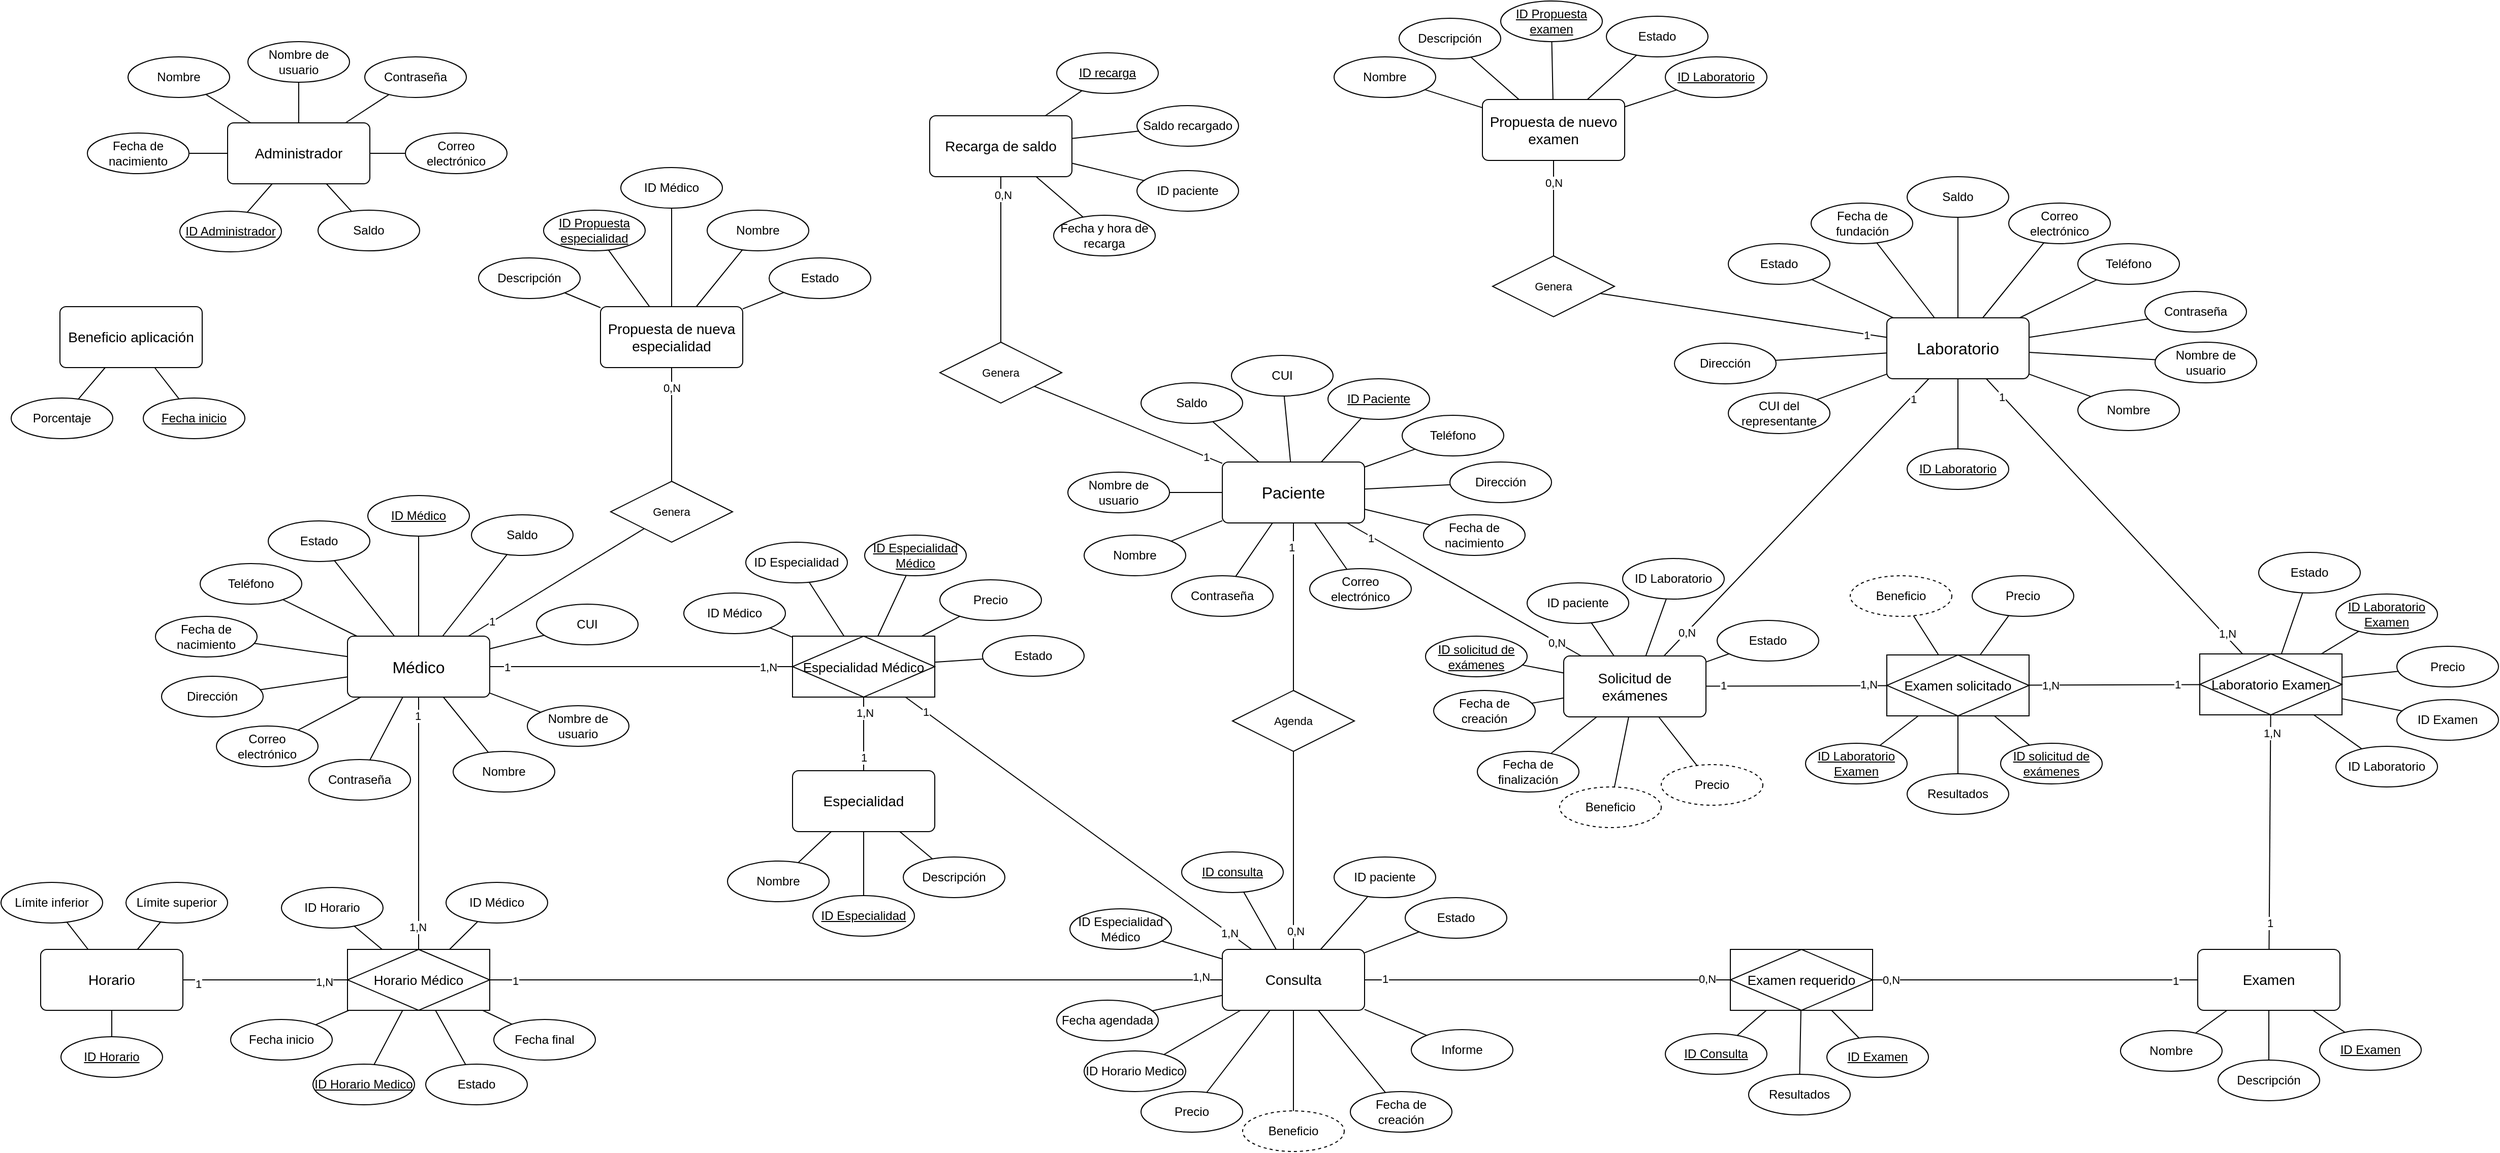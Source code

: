 <mxfile version="21.1.8" type="device" pages="5">
  <diagram name="Diagrama E/R" id="0w_cNO-pI2jgbYpbXu9i">
    <mxGraphModel dx="4317" dy="1453" grid="0" gridSize="10" guides="1" tooltips="1" connect="0" arrows="1" fold="1" page="1" pageScale="1" pageWidth="827" pageHeight="1169" background="none" math="0" shadow="0">
      <root>
        <mxCell id="0" />
        <mxCell id="1" parent="0" />
        <mxCell id="9ezDNB2G8T8wwTZoSD8D-212" value="" style="edgeStyle=none;shape=connector;rounded=0;orthogonalLoop=1;jettySize=auto;html=1;labelBackgroundColor=default;strokeColor=default;fontFamily=Helvetica;fontSize=11;fontColor=default;endArrow=none;endFill=0;" parent="1" source="0FLhweO30fusK9_rMqDn-6" target="9ezDNB2G8T8wwTZoSD8D-46" edge="1">
          <mxGeometry relative="1" as="geometry" />
        </mxCell>
        <mxCell id="0FLhweO30fusK9_rMqDn-6" value="ID Paciente" style="ellipse;whiteSpace=wrap;html=1;align=center;fontStyle=4;" parent="1" vertex="1">
          <mxGeometry x="486" y="397" width="100" height="40" as="geometry" />
        </mxCell>
        <mxCell id="9ezDNB2G8T8wwTZoSD8D-204" value="" style="edgeStyle=none;shape=connector;rounded=0;orthogonalLoop=1;jettySize=auto;html=1;labelBackgroundColor=default;strokeColor=default;fontFamily=Helvetica;fontSize=11;fontColor=default;endArrow=none;endFill=0;" parent="1" source="0FLhweO30fusK9_rMqDn-7" target="9ezDNB2G8T8wwTZoSD8D-46" edge="1">
          <mxGeometry relative="1" as="geometry" />
        </mxCell>
        <mxCell id="0FLhweO30fusK9_rMqDn-7" value="Nombre" style="ellipse;whiteSpace=wrap;html=1;align=center;" parent="1" vertex="1">
          <mxGeometry x="246" y="551" width="100" height="40" as="geometry" />
        </mxCell>
        <mxCell id="9ezDNB2G8T8wwTZoSD8D-130" value="" style="edgeStyle=none;shape=connector;rounded=0;orthogonalLoop=1;jettySize=auto;html=1;labelBackgroundColor=default;strokeColor=default;fontFamily=Helvetica;fontSize=11;fontColor=default;endArrow=none;endFill=0;" parent="1" source="0FLhweO30fusK9_rMqDn-8" target="9ezDNB2G8T8wwTZoSD8D-44" edge="1">
          <mxGeometry relative="1" as="geometry" />
        </mxCell>
        <mxCell id="0FLhweO30fusK9_rMqDn-8" value="ID paciente" style="ellipse;whiteSpace=wrap;html=1;align=center;" parent="1" vertex="1">
          <mxGeometry x="492" y="868" width="100" height="40" as="geometry" />
        </mxCell>
        <mxCell id="9ezDNB2G8T8wwTZoSD8D-239" value="" style="edgeStyle=none;shape=connector;rounded=0;orthogonalLoop=1;jettySize=auto;html=1;labelBackgroundColor=default;strokeColor=default;fontFamily=Helvetica;fontSize=11;fontColor=default;endArrow=none;endFill=0;" parent="1" source="0FLhweO30fusK9_rMqDn-9" target="9ezDNB2G8T8wwTZoSD8D-47" edge="1">
          <mxGeometry relative="1" as="geometry" />
        </mxCell>
        <mxCell id="0FLhweO30fusK9_rMqDn-9" value="Saldo" style="ellipse;whiteSpace=wrap;html=1;align=center;" parent="1" vertex="1">
          <mxGeometry x="-357" y="531" width="100" height="40" as="geometry" />
        </mxCell>
        <mxCell id="9ezDNB2G8T8wwTZoSD8D-209" value="" style="edgeStyle=none;shape=connector;rounded=0;orthogonalLoop=1;jettySize=auto;html=1;labelBackgroundColor=default;strokeColor=default;fontFamily=Helvetica;fontSize=11;fontColor=default;endArrow=none;endFill=0;" parent="1" source="0FLhweO30fusK9_rMqDn-10" target="9ezDNB2G8T8wwTZoSD8D-46" edge="1">
          <mxGeometry relative="1" as="geometry" />
        </mxCell>
        <mxCell id="0FLhweO30fusK9_rMqDn-10" value="Fecha de nacimiento" style="ellipse;whiteSpace=wrap;html=1;align=center;" parent="1" vertex="1">
          <mxGeometry x="580" y="531" width="100" height="40" as="geometry" />
        </mxCell>
        <mxCell id="9ezDNB2G8T8wwTZoSD8D-206" value="" style="edgeStyle=none;shape=connector;rounded=0;orthogonalLoop=1;jettySize=auto;html=1;labelBackgroundColor=default;strokeColor=default;fontFamily=Helvetica;fontSize=11;fontColor=default;endArrow=none;endFill=0;" parent="1" source="0FLhweO30fusK9_rMqDn-11" target="9ezDNB2G8T8wwTZoSD8D-46" edge="1">
          <mxGeometry relative="1" as="geometry" />
        </mxCell>
        <mxCell id="0FLhweO30fusK9_rMqDn-11" value="Correo electrónico" style="ellipse;whiteSpace=wrap;html=1;align=center;" parent="1" vertex="1">
          <mxGeometry x="468" y="584" width="100" height="40" as="geometry" />
        </mxCell>
        <mxCell id="9ezDNB2G8T8wwTZoSD8D-203" value="" style="edgeStyle=none;shape=connector;rounded=0;orthogonalLoop=1;jettySize=auto;html=1;labelBackgroundColor=default;strokeColor=default;fontFamily=Helvetica;fontSize=11;fontColor=default;endArrow=none;endFill=0;" parent="1" source="0FLhweO30fusK9_rMqDn-12" target="9ezDNB2G8T8wwTZoSD8D-46" edge="1">
          <mxGeometry relative="1" as="geometry" />
        </mxCell>
        <mxCell id="0FLhweO30fusK9_rMqDn-12" value="Contraseña" style="ellipse;whiteSpace=wrap;html=1;align=center;" parent="1" vertex="1">
          <mxGeometry x="332" y="591" width="100" height="40" as="geometry" />
        </mxCell>
        <mxCell id="9ezDNB2G8T8wwTZoSD8D-205" value="" style="edgeStyle=none;shape=connector;rounded=0;orthogonalLoop=1;jettySize=auto;html=1;labelBackgroundColor=default;strokeColor=default;fontFamily=Helvetica;fontSize=11;fontColor=default;endArrow=none;endFill=0;" parent="1" source="0FLhweO30fusK9_rMqDn-13" target="9ezDNB2G8T8wwTZoSD8D-46" edge="1">
          <mxGeometry relative="1" as="geometry" />
        </mxCell>
        <mxCell id="0FLhweO30fusK9_rMqDn-13" value="Nombre de usuario" style="ellipse;whiteSpace=wrap;html=1;align=center;" parent="1" vertex="1">
          <mxGeometry x="230" y="489" width="100" height="40" as="geometry" />
        </mxCell>
        <mxCell id="9ezDNB2G8T8wwTZoSD8D-210" value="" style="edgeStyle=none;shape=connector;rounded=0;orthogonalLoop=1;jettySize=auto;html=1;labelBackgroundColor=default;strokeColor=default;fontFamily=Helvetica;fontSize=11;fontColor=default;endArrow=none;endFill=0;" parent="1" source="0FLhweO30fusK9_rMqDn-14" target="9ezDNB2G8T8wwTZoSD8D-46" edge="1">
          <mxGeometry relative="1" as="geometry" />
        </mxCell>
        <mxCell id="0FLhweO30fusK9_rMqDn-14" value="Dirección" style="ellipse;whiteSpace=wrap;html=1;align=center;" parent="1" vertex="1">
          <mxGeometry x="606" y="479" width="100" height="40" as="geometry" />
        </mxCell>
        <mxCell id="9ezDNB2G8T8wwTZoSD8D-211" value="" style="edgeStyle=none;shape=connector;rounded=0;orthogonalLoop=1;jettySize=auto;html=1;labelBackgroundColor=default;strokeColor=default;fontFamily=Helvetica;fontSize=11;fontColor=default;endArrow=none;endFill=0;" parent="1" source="0FLhweO30fusK9_rMqDn-15" target="9ezDNB2G8T8wwTZoSD8D-46" edge="1">
          <mxGeometry relative="1" as="geometry" />
        </mxCell>
        <mxCell id="0FLhweO30fusK9_rMqDn-15" value="Teléfono" style="ellipse;whiteSpace=wrap;html=1;align=center;" parent="1" vertex="1">
          <mxGeometry x="559" y="433" width="100" height="40" as="geometry" />
        </mxCell>
        <mxCell id="9ezDNB2G8T8wwTZoSD8D-227" value="" style="edgeStyle=none;shape=connector;rounded=0;orthogonalLoop=1;jettySize=auto;html=1;labelBackgroundColor=default;strokeColor=default;fontFamily=Helvetica;fontSize=11;fontColor=default;endArrow=none;endFill=0;" parent="1" source="0FLhweO30fusK9_rMqDn-16" target="9ezDNB2G8T8wwTZoSD8D-47" edge="1">
          <mxGeometry relative="1" as="geometry" />
        </mxCell>
        <mxCell id="0FLhweO30fusK9_rMqDn-16" value="ID Médico" style="ellipse;whiteSpace=wrap;html=1;align=center;fontStyle=4;" parent="1" vertex="1">
          <mxGeometry x="-459" y="512" width="100" height="40" as="geometry" />
        </mxCell>
        <mxCell id="9ezDNB2G8T8wwTZoSD8D-229" value="" style="edgeStyle=none;shape=connector;rounded=0;orthogonalLoop=1;jettySize=auto;html=1;labelBackgroundColor=default;strokeColor=default;fontFamily=Helvetica;fontSize=11;fontColor=default;endArrow=none;endFill=0;" parent="1" source="0FLhweO30fusK9_rMqDn-17" target="9ezDNB2G8T8wwTZoSD8D-47" edge="1">
          <mxGeometry relative="1" as="geometry" />
        </mxCell>
        <mxCell id="0FLhweO30fusK9_rMqDn-17" value="Nombre" style="ellipse;whiteSpace=wrap;html=1;align=center;" parent="1" vertex="1">
          <mxGeometry x="-375" y="764" width="100" height="40" as="geometry" />
        </mxCell>
        <mxCell id="9ezDNB2G8T8wwTZoSD8D-226" value="" style="edgeStyle=none;shape=connector;rounded=0;orthogonalLoop=1;jettySize=auto;html=1;labelBackgroundColor=default;strokeColor=default;fontFamily=Helvetica;fontSize=11;fontColor=default;endArrow=none;endFill=0;" parent="1" source="0FLhweO30fusK9_rMqDn-18" target="9ezDNB2G8T8wwTZoSD8D-47" edge="1">
          <mxGeometry relative="1" as="geometry" />
        </mxCell>
        <mxCell id="0FLhweO30fusK9_rMqDn-18" value="Fecha de nacimiento" style="ellipse;whiteSpace=wrap;html=1;align=center;" parent="1" vertex="1">
          <mxGeometry x="-668" y="631" width="100" height="40" as="geometry" />
        </mxCell>
        <mxCell id="9ezDNB2G8T8wwTZoSD8D-231" value="" style="edgeStyle=none;shape=connector;rounded=0;orthogonalLoop=1;jettySize=auto;html=1;labelBackgroundColor=default;strokeColor=default;fontFamily=Helvetica;fontSize=11;fontColor=default;endArrow=none;endFill=0;" parent="1" source="0FLhweO30fusK9_rMqDn-19" target="9ezDNB2G8T8wwTZoSD8D-47" edge="1">
          <mxGeometry relative="1" as="geometry" />
        </mxCell>
        <mxCell id="0FLhweO30fusK9_rMqDn-19" value="Correo electrónico" style="ellipse;whiteSpace=wrap;html=1;align=center;" parent="1" vertex="1">
          <mxGeometry x="-608" y="739" width="100" height="40" as="geometry" />
        </mxCell>
        <mxCell id="9ezDNB2G8T8wwTZoSD8D-230" value="" style="edgeStyle=none;shape=connector;rounded=0;orthogonalLoop=1;jettySize=auto;html=1;labelBackgroundColor=default;strokeColor=default;fontFamily=Helvetica;fontSize=11;fontColor=default;endArrow=none;endFill=0;" parent="1" source="0FLhweO30fusK9_rMqDn-20" target="9ezDNB2G8T8wwTZoSD8D-47" edge="1">
          <mxGeometry relative="1" as="geometry" />
        </mxCell>
        <mxCell id="0FLhweO30fusK9_rMqDn-20" value="Contraseña" style="ellipse;whiteSpace=wrap;html=1;align=center;" parent="1" vertex="1">
          <mxGeometry x="-517" y="772" width="100" height="40" as="geometry" />
        </mxCell>
        <mxCell id="9ezDNB2G8T8wwTZoSD8D-228" value="" style="edgeStyle=none;shape=connector;rounded=0;orthogonalLoop=1;jettySize=auto;html=1;labelBackgroundColor=default;strokeColor=default;fontFamily=Helvetica;fontSize=11;fontColor=default;endArrow=none;endFill=0;" parent="1" source="0FLhweO30fusK9_rMqDn-21" target="9ezDNB2G8T8wwTZoSD8D-47" edge="1">
          <mxGeometry relative="1" as="geometry" />
        </mxCell>
        <mxCell id="0FLhweO30fusK9_rMqDn-21" value="Nombre de usuario" style="ellipse;whiteSpace=wrap;html=1;align=center;" parent="1" vertex="1">
          <mxGeometry x="-302" y="719" width="100" height="40" as="geometry" />
        </mxCell>
        <mxCell id="9ezDNB2G8T8wwTZoSD8D-238" value="" style="edgeStyle=none;shape=connector;rounded=0;orthogonalLoop=1;jettySize=auto;html=1;labelBackgroundColor=default;strokeColor=default;fontFamily=Helvetica;fontSize=11;fontColor=default;endArrow=none;endFill=0;" parent="1" source="0FLhweO30fusK9_rMqDn-22" target="9ezDNB2G8T8wwTZoSD8D-47" edge="1">
          <mxGeometry relative="1" as="geometry" />
        </mxCell>
        <mxCell id="0FLhweO30fusK9_rMqDn-22" value="Dirección" style="ellipse;whiteSpace=wrap;html=1;align=center;" parent="1" vertex="1">
          <mxGeometry x="-662" y="690" width="100" height="40" as="geometry" />
        </mxCell>
        <mxCell id="9ezDNB2G8T8wwTZoSD8D-235" value="" style="edgeStyle=none;shape=connector;rounded=0;orthogonalLoop=1;jettySize=auto;html=1;labelBackgroundColor=default;strokeColor=default;fontFamily=Helvetica;fontSize=11;fontColor=default;endArrow=none;endFill=0;" parent="1" source="0FLhweO30fusK9_rMqDn-23" target="9ezDNB2G8T8wwTZoSD8D-47" edge="1">
          <mxGeometry relative="1" as="geometry" />
        </mxCell>
        <mxCell id="0FLhweO30fusK9_rMqDn-23" value="Teléfono" style="ellipse;whiteSpace=wrap;html=1;align=center;" parent="1" vertex="1">
          <mxGeometry x="-624" y="579" width="100" height="40" as="geometry" />
        </mxCell>
        <mxCell id="9ezDNB2G8T8wwTZoSD8D-185" style="edgeStyle=none;shape=connector;rounded=0;orthogonalLoop=1;jettySize=auto;html=1;labelBackgroundColor=default;strokeColor=default;fontFamily=Helvetica;fontSize=11;fontColor=default;endArrow=none;endFill=0;" parent="1" source="0FLhweO30fusK9_rMqDn-24" target="9ezDNB2G8T8wwTZoSD8D-45" edge="1">
          <mxGeometry relative="1" as="geometry" />
        </mxCell>
        <mxCell id="0FLhweO30fusK9_rMqDn-24" value="ID Laboratorio" style="ellipse;whiteSpace=wrap;html=1;align=center;fontStyle=4;" parent="1" vertex="1">
          <mxGeometry x="1056" y="466" width="100" height="40" as="geometry" />
        </mxCell>
        <mxCell id="9ezDNB2G8T8wwTZoSD8D-190" value="" style="edgeStyle=none;shape=connector;rounded=0;orthogonalLoop=1;jettySize=auto;html=1;labelBackgroundColor=default;strokeColor=default;fontFamily=Helvetica;fontSize=11;fontColor=default;endArrow=none;endFill=0;" parent="1" source="0FLhweO30fusK9_rMqDn-25" target="9ezDNB2G8T8wwTZoSD8D-45" edge="1">
          <mxGeometry relative="1" as="geometry" />
        </mxCell>
        <mxCell id="0FLhweO30fusK9_rMqDn-25" value="Nombre" style="ellipse;whiteSpace=wrap;html=1;align=center;" parent="1" vertex="1">
          <mxGeometry x="1224" y="408" width="100" height="40" as="geometry" />
        </mxCell>
        <mxCell id="9ezDNB2G8T8wwTZoSD8D-195" value="" style="edgeStyle=none;shape=connector;rounded=0;orthogonalLoop=1;jettySize=auto;html=1;labelBackgroundColor=default;strokeColor=default;fontFamily=Helvetica;fontSize=11;fontColor=default;endArrow=none;endFill=0;" parent="1" source="0FLhweO30fusK9_rMqDn-26" target="9ezDNB2G8T8wwTZoSD8D-45" edge="1">
          <mxGeometry relative="1" as="geometry" />
        </mxCell>
        <mxCell id="0FLhweO30fusK9_rMqDn-26" value="Fecha de fundación" style="ellipse;whiteSpace=wrap;html=1;align=center;" parent="1" vertex="1">
          <mxGeometry x="961.5" y="224" width="100" height="40" as="geometry" />
        </mxCell>
        <mxCell id="9ezDNB2G8T8wwTZoSD8D-191" value="" style="edgeStyle=none;shape=connector;rounded=0;orthogonalLoop=1;jettySize=auto;html=1;labelBackgroundColor=default;strokeColor=default;fontFamily=Helvetica;fontSize=11;fontColor=default;endArrow=none;endFill=0;" parent="1" source="0FLhweO30fusK9_rMqDn-27" target="9ezDNB2G8T8wwTZoSD8D-45" edge="1">
          <mxGeometry relative="1" as="geometry" />
        </mxCell>
        <mxCell id="0FLhweO30fusK9_rMqDn-27" value="Correo electrónico" style="ellipse;whiteSpace=wrap;html=1;align=center;" parent="1" vertex="1">
          <mxGeometry x="1156" y="224" width="100" height="40" as="geometry" />
        </mxCell>
        <mxCell id="9ezDNB2G8T8wwTZoSD8D-194" value="" style="edgeStyle=none;shape=connector;rounded=0;orthogonalLoop=1;jettySize=auto;html=1;labelBackgroundColor=default;strokeColor=default;fontFamily=Helvetica;fontSize=11;fontColor=default;endArrow=none;endFill=0;" parent="1" source="0FLhweO30fusK9_rMqDn-28" target="9ezDNB2G8T8wwTZoSD8D-45" edge="1">
          <mxGeometry relative="1" as="geometry" />
        </mxCell>
        <mxCell id="0FLhweO30fusK9_rMqDn-28" value="Contraseña" style="ellipse;whiteSpace=wrap;html=1;align=center;" parent="1" vertex="1">
          <mxGeometry x="1290" y="311" width="100" height="40" as="geometry" />
        </mxCell>
        <mxCell id="9ezDNB2G8T8wwTZoSD8D-193" value="" style="edgeStyle=none;shape=connector;rounded=0;orthogonalLoop=1;jettySize=auto;html=1;labelBackgroundColor=default;strokeColor=default;fontFamily=Helvetica;fontSize=11;fontColor=default;endArrow=none;endFill=0;" parent="1" source="0FLhweO30fusK9_rMqDn-29" target="9ezDNB2G8T8wwTZoSD8D-45" edge="1">
          <mxGeometry relative="1" as="geometry" />
        </mxCell>
        <mxCell id="0FLhweO30fusK9_rMqDn-29" value="Nombre de usuario" style="ellipse;whiteSpace=wrap;html=1;align=center;" parent="1" vertex="1">
          <mxGeometry x="1300" y="361" width="100" height="40" as="geometry" />
        </mxCell>
        <mxCell id="9ezDNB2G8T8wwTZoSD8D-186" value="" style="edgeStyle=none;shape=connector;rounded=0;orthogonalLoop=1;jettySize=auto;html=1;labelBackgroundColor=default;strokeColor=default;fontFamily=Helvetica;fontSize=11;fontColor=default;endArrow=none;endFill=0;" parent="1" source="0FLhweO30fusK9_rMqDn-30" target="9ezDNB2G8T8wwTZoSD8D-45" edge="1">
          <mxGeometry relative="1" as="geometry" />
        </mxCell>
        <mxCell id="0FLhweO30fusK9_rMqDn-30" value="Dirección" style="ellipse;whiteSpace=wrap;html=1;align=center;" parent="1" vertex="1">
          <mxGeometry x="827" y="362" width="100" height="40" as="geometry" />
        </mxCell>
        <mxCell id="9ezDNB2G8T8wwTZoSD8D-192" value="" style="edgeStyle=none;shape=connector;rounded=0;orthogonalLoop=1;jettySize=auto;html=1;labelBackgroundColor=default;strokeColor=default;fontFamily=Helvetica;fontSize=11;fontColor=default;endArrow=none;endFill=0;" parent="1" source="0FLhweO30fusK9_rMqDn-31" target="9ezDNB2G8T8wwTZoSD8D-45" edge="1">
          <mxGeometry relative="1" as="geometry" />
        </mxCell>
        <mxCell id="0FLhweO30fusK9_rMqDn-31" value="Teléfono" style="ellipse;whiteSpace=wrap;html=1;align=center;" parent="1" vertex="1">
          <mxGeometry x="1224" y="264" width="100" height="40" as="geometry" />
        </mxCell>
        <mxCell id="9ezDNB2G8T8wwTZoSD8D-207" value="" style="edgeStyle=none;shape=connector;rounded=0;orthogonalLoop=1;jettySize=auto;html=1;labelBackgroundColor=default;strokeColor=default;fontFamily=Helvetica;fontSize=11;fontColor=default;endArrow=none;endFill=0;" parent="1" source="0FLhweO30fusK9_rMqDn-32" target="9ezDNB2G8T8wwTZoSD8D-46" edge="1">
          <mxGeometry relative="1" as="geometry" />
        </mxCell>
        <mxCell id="0FLhweO30fusK9_rMqDn-32" value="Saldo" style="ellipse;whiteSpace=wrap;html=1;align=center;" parent="1" vertex="1">
          <mxGeometry x="302" y="401" width="100" height="40" as="geometry" />
        </mxCell>
        <mxCell id="9ezDNB2G8T8wwTZoSD8D-188" value="" style="edgeStyle=none;shape=connector;rounded=0;orthogonalLoop=1;jettySize=auto;html=1;labelBackgroundColor=default;strokeColor=default;fontFamily=Helvetica;fontSize=11;fontColor=default;endArrow=none;endFill=0;" parent="1" source="0FLhweO30fusK9_rMqDn-33" target="9ezDNB2G8T8wwTZoSD8D-45" edge="1">
          <mxGeometry relative="1" as="geometry" />
        </mxCell>
        <mxCell id="0FLhweO30fusK9_rMqDn-33" value="Saldo" style="ellipse;whiteSpace=wrap;html=1;align=center;" parent="1" vertex="1">
          <mxGeometry x="1056" y="198" width="100" height="40" as="geometry" />
        </mxCell>
        <mxCell id="9ezDNB2G8T8wwTZoSD8D-179" value="" style="edgeStyle=none;shape=connector;rounded=0;orthogonalLoop=1;jettySize=auto;html=1;labelBackgroundColor=default;strokeColor=default;fontFamily=Helvetica;fontSize=11;fontColor=default;endArrow=none;endFill=0;" parent="1" source="0FLhweO30fusK9_rMqDn-34" target="9ezDNB2G8T8wwTZoSD8D-53" edge="1">
          <mxGeometry relative="1" as="geometry" />
        </mxCell>
        <mxCell id="0FLhweO30fusK9_rMqDn-34" value="ID Administrador" style="ellipse;whiteSpace=wrap;html=1;align=center;fontStyle=4;" parent="1" vertex="1">
          <mxGeometry x="-644" y="232" width="100" height="40" as="geometry" />
        </mxCell>
        <mxCell id="9ezDNB2G8T8wwTZoSD8D-183" value="" style="edgeStyle=none;shape=connector;rounded=0;orthogonalLoop=1;jettySize=auto;html=1;labelBackgroundColor=default;strokeColor=default;fontFamily=Helvetica;fontSize=11;fontColor=default;endArrow=none;endFill=0;" parent="1" source="0FLhweO30fusK9_rMqDn-35" target="9ezDNB2G8T8wwTZoSD8D-53" edge="1">
          <mxGeometry relative="1" as="geometry" />
        </mxCell>
        <mxCell id="0FLhweO30fusK9_rMqDn-35" value="Nombre" style="ellipse;whiteSpace=wrap;html=1;align=center;" parent="1" vertex="1">
          <mxGeometry x="-695" y="80" width="100" height="40" as="geometry" />
        </mxCell>
        <mxCell id="9ezDNB2G8T8wwTZoSD8D-182" value="" style="edgeStyle=none;shape=connector;rounded=0;orthogonalLoop=1;jettySize=auto;html=1;labelBackgroundColor=default;strokeColor=default;fontFamily=Helvetica;fontSize=11;fontColor=default;endArrow=none;endFill=0;" parent="1" source="0FLhweO30fusK9_rMqDn-38" target="9ezDNB2G8T8wwTZoSD8D-53" edge="1">
          <mxGeometry relative="1" as="geometry" />
        </mxCell>
        <mxCell id="0FLhweO30fusK9_rMqDn-38" value="Contraseña" style="ellipse;whiteSpace=wrap;html=1;align=center;" parent="1" vertex="1">
          <mxGeometry x="-462" y="80" width="100" height="40" as="geometry" />
        </mxCell>
        <mxCell id="9ezDNB2G8T8wwTZoSD8D-181" value="" style="edgeStyle=none;shape=connector;rounded=0;orthogonalLoop=1;jettySize=auto;html=1;labelBackgroundColor=default;strokeColor=default;fontFamily=Helvetica;fontSize=11;fontColor=default;endArrow=none;endFill=0;" parent="1" source="0FLhweO30fusK9_rMqDn-39" target="9ezDNB2G8T8wwTZoSD8D-53" edge="1">
          <mxGeometry relative="1" as="geometry" />
        </mxCell>
        <mxCell id="0FLhweO30fusK9_rMqDn-39" value="Nombre de usuario" style="ellipse;whiteSpace=wrap;html=1;align=center;" parent="1" vertex="1">
          <mxGeometry x="-577" y="65" width="100" height="40" as="geometry" />
        </mxCell>
        <mxCell id="9ezDNB2G8T8wwTZoSD8D-180" value="" style="edgeStyle=none;shape=connector;rounded=0;orthogonalLoop=1;jettySize=auto;html=1;labelBackgroundColor=default;strokeColor=default;fontFamily=Helvetica;fontSize=11;fontColor=default;endArrow=none;endFill=0;" parent="1" source="0FLhweO30fusK9_rMqDn-50" target="9ezDNB2G8T8wwTZoSD8D-53" edge="1">
          <mxGeometry relative="1" as="geometry" />
        </mxCell>
        <mxCell id="0FLhweO30fusK9_rMqDn-50" value="Saldo" style="ellipse;whiteSpace=wrap;html=1;align=center;" parent="1" vertex="1">
          <mxGeometry x="-508" y="231" width="100" height="40" as="geometry" />
        </mxCell>
        <mxCell id="9ezDNB2G8T8wwTZoSD8D-81" value="" style="edgeStyle=none;shape=connector;rounded=0;orthogonalLoop=1;jettySize=auto;html=1;labelBackgroundColor=default;strokeColor=default;fontFamily=Helvetica;fontSize=11;fontColor=default;endArrow=none;endFill=0;" parent="1" source="0FLhweO30fusK9_rMqDn-51" target="0FLhweO30fusK9_rMqDn-95" edge="1">
          <mxGeometry relative="1" as="geometry" />
        </mxCell>
        <mxCell id="5KvnVtJWfmJ4vDmo9GTi-21" value="1" style="edgeLabel;html=1;align=center;verticalAlign=middle;resizable=0;points=[];" parent="9ezDNB2G8T8wwTZoSD8D-81" vertex="1" connectable="0">
          <mxGeometry x="-0.817" y="-1" relative="1" as="geometry">
            <mxPoint x="-1" y="-5" as="offset" />
          </mxGeometry>
        </mxCell>
        <mxCell id="5KvnVtJWfmJ4vDmo9GTi-22" value="1,N" style="edgeLabel;html=1;align=center;verticalAlign=middle;resizable=0;points=[];" parent="9ezDNB2G8T8wwTZoSD8D-81" vertex="1" connectable="0">
          <mxGeometry x="0.843" y="-1" relative="1" as="geometry">
            <mxPoint as="offset" />
          </mxGeometry>
        </mxCell>
        <mxCell id="0FLhweO30fusK9_rMqDn-51" value="Examen" style="rounded=1;arcSize=10;whiteSpace=wrap;html=1;align=center;fontSize=14;" parent="1" vertex="1">
          <mxGeometry x="1342" y="959" width="140" height="60" as="geometry" />
        </mxCell>
        <mxCell id="9ezDNB2G8T8wwTZoSD8D-129" value="" style="edgeStyle=none;shape=connector;rounded=0;orthogonalLoop=1;jettySize=auto;html=1;labelBackgroundColor=default;strokeColor=default;fontFamily=Helvetica;fontSize=11;fontColor=default;endArrow=none;endFill=0;" parent="1" source="0FLhweO30fusK9_rMqDn-55" target="9ezDNB2G8T8wwTZoSD8D-44" edge="1">
          <mxGeometry relative="1" as="geometry" />
        </mxCell>
        <mxCell id="0FLhweO30fusK9_rMqDn-55" value="ID Especialidad Médico" style="ellipse;whiteSpace=wrap;html=1;align=center;" parent="1" vertex="1">
          <mxGeometry x="232" y="919" width="100" height="40" as="geometry" />
        </mxCell>
        <mxCell id="9ezDNB2G8T8wwTZoSD8D-132" value="" style="edgeStyle=none;shape=connector;rounded=0;orthogonalLoop=1;jettySize=auto;html=1;labelBackgroundColor=default;strokeColor=default;fontFamily=Helvetica;fontSize=11;fontColor=default;endArrow=none;endFill=0;" parent="1" source="0FLhweO30fusK9_rMqDn-57" target="9ezDNB2G8T8wwTZoSD8D-44" edge="1">
          <mxGeometry relative="1" as="geometry" />
        </mxCell>
        <mxCell id="0FLhweO30fusK9_rMqDn-57" value="Precio" style="ellipse;whiteSpace=wrap;html=1;align=center;" parent="1" vertex="1">
          <mxGeometry x="302" y="1099" width="100" height="40" as="geometry" />
        </mxCell>
        <mxCell id="9ezDNB2G8T8wwTZoSD8D-131" value="" style="edgeStyle=none;shape=connector;rounded=0;orthogonalLoop=1;jettySize=auto;html=1;labelBackgroundColor=default;strokeColor=default;fontFamily=Helvetica;fontSize=11;fontColor=default;endArrow=none;endFill=0;" parent="1" source="0FLhweO30fusK9_rMqDn-58" target="9ezDNB2G8T8wwTZoSD8D-44" edge="1">
          <mxGeometry relative="1" as="geometry" />
        </mxCell>
        <mxCell id="0FLhweO30fusK9_rMqDn-58" value="ID consulta" style="ellipse;whiteSpace=wrap;html=1;align=center;fontStyle=4;" parent="1" vertex="1">
          <mxGeometry x="342" y="863" width="100" height="40" as="geometry" />
        </mxCell>
        <mxCell id="9ezDNB2G8T8wwTZoSD8D-164" value="" style="edgeStyle=none;shape=connector;rounded=0;orthogonalLoop=1;jettySize=auto;html=1;labelBackgroundColor=default;strokeColor=default;fontFamily=Helvetica;fontSize=11;fontColor=default;endArrow=none;endFill=0;" parent="1" source="0FLhweO30fusK9_rMqDn-68" target="0FLhweO30fusK9_rMqDn-95" edge="1">
          <mxGeometry relative="1" as="geometry" />
        </mxCell>
        <mxCell id="0FLhweO30fusK9_rMqDn-68" value="ID Laboratorio Examen" style="ellipse;whiteSpace=wrap;html=1;align=center;fontStyle=4;" parent="1" vertex="1">
          <mxGeometry x="1478" y="609" width="100" height="40" as="geometry" />
        </mxCell>
        <mxCell id="9ezDNB2G8T8wwTZoSD8D-121" value="" style="edgeStyle=none;shape=connector;rounded=0;orthogonalLoop=1;jettySize=auto;html=1;labelBackgroundColor=default;strokeColor=default;fontFamily=Helvetica;fontSize=11;fontColor=default;endArrow=none;endFill=0;" parent="1" source="0FLhweO30fusK9_rMqDn-69" target="0FLhweO30fusK9_rMqDn-75" edge="1">
          <mxGeometry relative="1" as="geometry" />
        </mxCell>
        <mxCell id="0FLhweO30fusK9_rMqDn-69" value="ID Especialidad" style="ellipse;whiteSpace=wrap;html=1;align=center;" parent="1" vertex="1">
          <mxGeometry x="-87" y="558" width="100" height="40" as="geometry" />
        </mxCell>
        <mxCell id="9ezDNB2G8T8wwTZoSD8D-137" value="" style="edgeStyle=none;shape=connector;rounded=0;orthogonalLoop=1;jettySize=auto;html=1;labelBackgroundColor=default;strokeColor=default;fontFamily=Helvetica;fontSize=11;fontColor=default;endArrow=none;endFill=0;" parent="1" source="0FLhweO30fusK9_rMqDn-70" target="9ezDNB2G8T8wwTZoSD8D-44" edge="1">
          <mxGeometry relative="1" as="geometry" />
        </mxCell>
        <mxCell id="0FLhweO30fusK9_rMqDn-70" value="Informe" style="ellipse;whiteSpace=wrap;html=1;align=center;" parent="1" vertex="1">
          <mxGeometry x="568" y="1038" width="100" height="40" as="geometry" />
        </mxCell>
        <mxCell id="9ezDNB2G8T8wwTZoSD8D-80" value="" style="edgeStyle=none;shape=connector;rounded=0;orthogonalLoop=1;jettySize=auto;html=1;labelBackgroundColor=default;strokeColor=default;fontFamily=Helvetica;fontSize=11;fontColor=default;endArrow=none;endFill=0;" parent="1" source="0FLhweO30fusK9_rMqDn-74" target="0FLhweO30fusK9_rMqDn-51" edge="1">
          <mxGeometry relative="1" as="geometry" />
        </mxCell>
        <mxCell id="5KvnVtJWfmJ4vDmo9GTi-19" value="0,N" style="edgeLabel;html=1;align=center;verticalAlign=middle;resizable=0;points=[];" parent="9ezDNB2G8T8wwTZoSD8D-80" vertex="1" connectable="0">
          <mxGeometry x="-0.89" relative="1" as="geometry">
            <mxPoint as="offset" />
          </mxGeometry>
        </mxCell>
        <mxCell id="5KvnVtJWfmJ4vDmo9GTi-20" value="1" style="edgeLabel;html=1;align=center;verticalAlign=middle;resizable=0;points=[];" parent="9ezDNB2G8T8wwTZoSD8D-80" vertex="1" connectable="0">
          <mxGeometry x="0.864" y="-1" relative="1" as="geometry">
            <mxPoint as="offset" />
          </mxGeometry>
        </mxCell>
        <mxCell id="0FLhweO30fusK9_rMqDn-74" value="Examen requerido" style="shape=associativeEntity;whiteSpace=wrap;html=1;align=center;fontSize=13;" parent="1" vertex="1">
          <mxGeometry x="882" y="959" width="140" height="60" as="geometry" />
        </mxCell>
        <mxCell id="9ezDNB2G8T8wwTZoSD8D-73" value="" style="edgeStyle=none;shape=connector;rounded=0;orthogonalLoop=1;jettySize=auto;html=1;labelBackgroundColor=default;strokeColor=default;fontFamily=Helvetica;fontSize=11;fontColor=default;endArrow=none;endFill=0;" parent="1" source="0FLhweO30fusK9_rMqDn-75" target="9ezDNB2G8T8wwTZoSD8D-47" edge="1">
          <mxGeometry relative="1" as="geometry" />
        </mxCell>
        <mxCell id="5KvnVtJWfmJ4vDmo9GTi-3" value="1" style="edgeLabel;html=1;align=center;verticalAlign=middle;resizable=0;points=[];" parent="9ezDNB2G8T8wwTZoSD8D-73" vertex="1" connectable="0">
          <mxGeometry x="0.886" relative="1" as="geometry">
            <mxPoint as="offset" />
          </mxGeometry>
        </mxCell>
        <mxCell id="5KvnVtJWfmJ4vDmo9GTi-4" value="1,N" style="edgeLabel;html=1;align=center;verticalAlign=middle;resizable=0;points=[];" parent="9ezDNB2G8T8wwTZoSD8D-73" vertex="1" connectable="0">
          <mxGeometry x="-0.839" relative="1" as="geometry">
            <mxPoint as="offset" />
          </mxGeometry>
        </mxCell>
        <mxCell id="9ezDNB2G8T8wwTZoSD8D-76" value="" style="edgeStyle=none;shape=connector;rounded=0;orthogonalLoop=1;jettySize=auto;html=1;labelBackgroundColor=default;strokeColor=default;fontFamily=Helvetica;fontSize=11;fontColor=default;endArrow=none;endFill=0;" parent="1" source="0FLhweO30fusK9_rMqDn-75" target="9ezDNB2G8T8wwTZoSD8D-56" edge="1">
          <mxGeometry relative="1" as="geometry" />
        </mxCell>
        <mxCell id="5KvnVtJWfmJ4vDmo9GTi-5" value="1" style="edgeLabel;html=1;align=center;verticalAlign=middle;resizable=0;points=[];" parent="9ezDNB2G8T8wwTZoSD8D-76" vertex="1" connectable="0">
          <mxGeometry x="0.625" relative="1" as="geometry">
            <mxPoint as="offset" />
          </mxGeometry>
        </mxCell>
        <mxCell id="5KvnVtJWfmJ4vDmo9GTi-6" value="1,N" style="edgeLabel;html=1;align=center;verticalAlign=middle;resizable=0;points=[];" parent="9ezDNB2G8T8wwTZoSD8D-76" vertex="1" connectable="0">
          <mxGeometry x="-0.589" y="1" relative="1" as="geometry">
            <mxPoint as="offset" />
          </mxGeometry>
        </mxCell>
        <mxCell id="9ezDNB2G8T8wwTZoSD8D-97" value="" style="edgeStyle=none;shape=connector;rounded=0;orthogonalLoop=1;jettySize=auto;html=1;labelBackgroundColor=default;strokeColor=default;fontFamily=Helvetica;fontSize=11;fontColor=default;endArrow=none;endFill=0;" parent="1" source="0FLhweO30fusK9_rMqDn-75" target="9ezDNB2G8T8wwTZoSD8D-44" edge="1">
          <mxGeometry relative="1" as="geometry" />
        </mxCell>
        <mxCell id="5KvnVtJWfmJ4vDmo9GTi-13" value="1,N" style="edgeLabel;html=1;align=center;verticalAlign=middle;resizable=0;points=[];" parent="9ezDNB2G8T8wwTZoSD8D-97" vertex="1" connectable="0">
          <mxGeometry x="0.866" relative="1" as="geometry">
            <mxPoint x="1" as="offset" />
          </mxGeometry>
        </mxCell>
        <mxCell id="5KvnVtJWfmJ4vDmo9GTi-14" value="1" style="edgeLabel;html=1;align=center;verticalAlign=middle;resizable=0;points=[];" parent="9ezDNB2G8T8wwTZoSD8D-97" vertex="1" connectable="0">
          <mxGeometry x="-0.886" relative="1" as="geometry">
            <mxPoint as="offset" />
          </mxGeometry>
        </mxCell>
        <mxCell id="0FLhweO30fusK9_rMqDn-75" value="Especialidad Médico" style="shape=associativeEntity;whiteSpace=wrap;html=1;align=center;fontSize=13;" parent="1" vertex="1">
          <mxGeometry x="-41" y="650.5" width="140" height="60" as="geometry" />
        </mxCell>
        <mxCell id="9ezDNB2G8T8wwTZoSD8D-146" value="" style="edgeStyle=none;shape=connector;rounded=0;orthogonalLoop=1;jettySize=auto;html=1;labelBackgroundColor=default;strokeColor=default;fontFamily=Helvetica;fontSize=11;fontColor=default;endArrow=none;endFill=0;" parent="1" source="0FLhweO30fusK9_rMqDn-77" target="0FLhweO30fusK9_rMqDn-51" edge="1">
          <mxGeometry relative="1" as="geometry" />
        </mxCell>
        <mxCell id="0FLhweO30fusK9_rMqDn-77" value="Nombre" style="ellipse;whiteSpace=wrap;html=1;align=center;" parent="1" vertex="1">
          <mxGeometry x="1266" y="1039" width="100" height="40" as="geometry" />
        </mxCell>
        <mxCell id="9ezDNB2G8T8wwTZoSD8D-147" value="" style="edgeStyle=none;shape=connector;rounded=0;orthogonalLoop=1;jettySize=auto;html=1;labelBackgroundColor=default;strokeColor=default;fontFamily=Helvetica;fontSize=11;fontColor=default;endArrow=none;endFill=0;" parent="1" source="0FLhweO30fusK9_rMqDn-78" target="0FLhweO30fusK9_rMqDn-51" edge="1">
          <mxGeometry relative="1" as="geometry" />
        </mxCell>
        <mxCell id="0FLhweO30fusK9_rMqDn-78" value="ID Examen" style="ellipse;whiteSpace=wrap;html=1;align=center;fontStyle=4;" parent="1" vertex="1">
          <mxGeometry x="1462" y="1038" width="100" height="40" as="geometry" />
        </mxCell>
        <mxCell id="9ezDNB2G8T8wwTZoSD8D-145" value="" style="edgeStyle=none;shape=connector;rounded=0;orthogonalLoop=1;jettySize=auto;html=1;labelBackgroundColor=default;strokeColor=default;fontFamily=Helvetica;fontSize=11;fontColor=default;endArrow=none;endFill=0;" parent="1" source="0FLhweO30fusK9_rMqDn-79" target="0FLhweO30fusK9_rMqDn-74" edge="1">
          <mxGeometry relative="1" as="geometry" />
        </mxCell>
        <mxCell id="0FLhweO30fusK9_rMqDn-79" value="ID Consulta" style="ellipse;whiteSpace=wrap;html=1;align=center;fontStyle=4;" parent="1" vertex="1">
          <mxGeometry x="818" y="1042" width="100" height="40" as="geometry" />
        </mxCell>
        <mxCell id="9ezDNB2G8T8wwTZoSD8D-144" value="" style="edgeStyle=none;shape=connector;rounded=0;orthogonalLoop=1;jettySize=auto;html=1;labelBackgroundColor=default;strokeColor=default;fontFamily=Helvetica;fontSize=11;fontColor=default;endArrow=none;endFill=0;" parent="1" source="0FLhweO30fusK9_rMqDn-80" target="0FLhweO30fusK9_rMqDn-74" edge="1">
          <mxGeometry relative="1" as="geometry" />
        </mxCell>
        <mxCell id="0FLhweO30fusK9_rMqDn-80" value="ID Examen" style="ellipse;whiteSpace=wrap;html=1;align=center;fontStyle=4;" parent="1" vertex="1">
          <mxGeometry x="977" y="1045" width="100" height="40" as="geometry" />
        </mxCell>
        <mxCell id="9ezDNB2G8T8wwTZoSD8D-135" value="" style="edgeStyle=none;shape=connector;rounded=0;orthogonalLoop=1;jettySize=auto;html=1;labelBackgroundColor=default;strokeColor=default;fontFamily=Helvetica;fontSize=11;fontColor=default;endArrow=none;endFill=0;" parent="1" source="0FLhweO30fusK9_rMqDn-81" target="0FLhweO30fusK9_rMqDn-74" edge="1">
          <mxGeometry relative="1" as="geometry" />
        </mxCell>
        <mxCell id="0FLhweO30fusK9_rMqDn-81" value="Resultados" style="ellipse;whiteSpace=wrap;html=1;align=center;" parent="1" vertex="1">
          <mxGeometry x="900" y="1082" width="100" height="40" as="geometry" />
        </mxCell>
        <mxCell id="9ezDNB2G8T8wwTZoSD8D-127" value="" style="edgeStyle=none;shape=connector;rounded=0;orthogonalLoop=1;jettySize=auto;html=1;labelBackgroundColor=default;strokeColor=default;fontFamily=Helvetica;fontSize=11;fontColor=default;endArrow=none;endFill=0;" parent="1" source="0FLhweO30fusK9_rMqDn-82" target="0FLhweO30fusK9_rMqDn-75" edge="1">
          <mxGeometry relative="1" as="geometry" />
        </mxCell>
        <mxCell id="0FLhweO30fusK9_rMqDn-82" value="Precio" style="ellipse;whiteSpace=wrap;html=1;align=center;" parent="1" vertex="1">
          <mxGeometry x="104" y="595" width="100" height="40" as="geometry" />
        </mxCell>
        <mxCell id="9ezDNB2G8T8wwTZoSD8D-156" value="" style="edgeStyle=none;shape=connector;rounded=0;orthogonalLoop=1;jettySize=auto;html=1;labelBackgroundColor=default;strokeColor=default;fontFamily=Helvetica;fontSize=11;fontColor=default;endArrow=none;endFill=0;" parent="1" source="0FLhweO30fusK9_rMqDn-84" target="9ezDNB2G8T8wwTZoSD8D-55" edge="1">
          <mxGeometry relative="1" as="geometry" />
        </mxCell>
        <mxCell id="0FLhweO30fusK9_rMqDn-84" value="ID paciente" style="ellipse;whiteSpace=wrap;html=1;align=center;" parent="1" vertex="1">
          <mxGeometry x="682" y="598" width="100" height="40" as="geometry" />
        </mxCell>
        <mxCell id="9ezDNB2G8T8wwTZoSD8D-160" value="" style="edgeStyle=none;shape=connector;rounded=0;orthogonalLoop=1;jettySize=auto;html=1;labelBackgroundColor=default;strokeColor=default;fontFamily=Helvetica;fontSize=11;fontColor=default;endArrow=none;endFill=0;" parent="1" source="0FLhweO30fusK9_rMqDn-87" target="9ezDNB2G8T8wwTZoSD8D-55" edge="1">
          <mxGeometry relative="1" as="geometry" />
        </mxCell>
        <mxCell id="0FLhweO30fusK9_rMqDn-87" value="ID solicitud de exámenes" style="ellipse;whiteSpace=wrap;html=1;align=center;fontStyle=4;" parent="1" vertex="1">
          <mxGeometry x="582" y="650.5" width="100" height="40" as="geometry" />
        </mxCell>
        <mxCell id="9ezDNB2G8T8wwTZoSD8D-162" value="" style="edgeStyle=none;shape=connector;rounded=0;orthogonalLoop=1;jettySize=auto;html=1;labelBackgroundColor=default;strokeColor=default;fontFamily=Helvetica;fontSize=11;fontColor=default;endArrow=none;endFill=0;" parent="1" source="0FLhweO30fusK9_rMqDn-88" target="9ezDNB2G8T8wwTZoSD8D-55" edge="1">
          <mxGeometry relative="1" as="geometry" />
        </mxCell>
        <mxCell id="0FLhweO30fusK9_rMqDn-88" value="Estado" style="ellipse;whiteSpace=wrap;html=1;align=center;" parent="1" vertex="1">
          <mxGeometry x="869" y="635" width="100" height="40" as="geometry" />
        </mxCell>
        <mxCell id="9ezDNB2G8T8wwTZoSD8D-158" value="" style="edgeStyle=none;shape=connector;rounded=0;orthogonalLoop=1;jettySize=auto;html=1;labelBackgroundColor=default;strokeColor=default;fontFamily=Helvetica;fontSize=11;fontColor=default;endArrow=none;endFill=0;" parent="1" source="0FLhweO30fusK9_rMqDn-91" target="0FLhweO30fusK9_rMqDn-92" edge="1">
          <mxGeometry relative="1" as="geometry" />
        </mxCell>
        <mxCell id="0FLhweO30fusK9_rMqDn-91" value="Resultados" style="ellipse;whiteSpace=wrap;html=1;align=center;" parent="1" vertex="1">
          <mxGeometry x="1056" y="786" width="100" height="40" as="geometry" />
        </mxCell>
        <mxCell id="9ezDNB2G8T8wwTZoSD8D-83" value="" style="edgeStyle=none;shape=connector;rounded=0;orthogonalLoop=1;jettySize=auto;html=1;labelBackgroundColor=default;strokeColor=default;fontFamily=Helvetica;fontSize=11;fontColor=default;endArrow=none;endFill=0;" parent="1" source="0FLhweO30fusK9_rMqDn-92" target="9ezDNB2G8T8wwTZoSD8D-55" edge="1">
          <mxGeometry relative="1" as="geometry" />
        </mxCell>
        <mxCell id="5KvnVtJWfmJ4vDmo9GTi-27" value="1" style="edgeLabel;html=1;align=center;verticalAlign=middle;resizable=0;points=[];" parent="9ezDNB2G8T8wwTZoSD8D-83" vertex="1" connectable="0">
          <mxGeometry x="0.811" y="-1" relative="1" as="geometry">
            <mxPoint as="offset" />
          </mxGeometry>
        </mxCell>
        <mxCell id="5KvnVtJWfmJ4vDmo9GTi-28" value="1,N" style="edgeLabel;html=1;align=center;verticalAlign=middle;resizable=0;points=[];" parent="9ezDNB2G8T8wwTZoSD8D-83" vertex="1" connectable="0">
          <mxGeometry x="-0.79" y="-2" relative="1" as="geometry">
            <mxPoint as="offset" />
          </mxGeometry>
        </mxCell>
        <mxCell id="9ezDNB2G8T8wwTZoSD8D-89" value="" style="edgeStyle=none;shape=connector;rounded=0;orthogonalLoop=1;jettySize=auto;html=1;labelBackgroundColor=default;strokeColor=default;fontFamily=Helvetica;fontSize=11;fontColor=default;endArrow=none;endFill=0;" parent="1" source="0FLhweO30fusK9_rMqDn-92" target="0FLhweO30fusK9_rMqDn-95" edge="1">
          <mxGeometry relative="1" as="geometry" />
        </mxCell>
        <mxCell id="5KvnVtJWfmJ4vDmo9GTi-25" value="1,N" style="edgeLabel;html=1;align=center;verticalAlign=middle;resizable=0;points=[];" parent="9ezDNB2G8T8wwTZoSD8D-89" vertex="1" connectable="0">
          <mxGeometry x="-0.752" relative="1" as="geometry">
            <mxPoint as="offset" />
          </mxGeometry>
        </mxCell>
        <mxCell id="5KvnVtJWfmJ4vDmo9GTi-26" value="1" style="edgeLabel;html=1;align=center;verticalAlign=middle;resizable=0;points=[];" parent="9ezDNB2G8T8wwTZoSD8D-89" vertex="1" connectable="0">
          <mxGeometry x="0.707" y="3" relative="1" as="geometry">
            <mxPoint x="2" y="2" as="offset" />
          </mxGeometry>
        </mxCell>
        <mxCell id="0FLhweO30fusK9_rMqDn-92" value="Examen solicitado" style="shape=associativeEntity;whiteSpace=wrap;html=1;align=center;fontSize=13;" parent="1" vertex="1">
          <mxGeometry x="1036" y="669" width="140" height="60" as="geometry" />
        </mxCell>
        <mxCell id="9ezDNB2G8T8wwTZoSD8D-155" value="" style="edgeStyle=none;shape=connector;rounded=0;orthogonalLoop=1;jettySize=auto;html=1;labelBackgroundColor=default;strokeColor=default;fontFamily=Helvetica;fontSize=11;fontColor=default;endArrow=none;endFill=0;" parent="1" source="0FLhweO30fusK9_rMqDn-93" target="0FLhweO30fusK9_rMqDn-92" edge="1">
          <mxGeometry relative="1" as="geometry" />
        </mxCell>
        <mxCell id="0FLhweO30fusK9_rMqDn-93" value="ID solicitud de exámenes" style="ellipse;whiteSpace=wrap;html=1;align=center;fontStyle=4;" parent="1" vertex="1">
          <mxGeometry x="1148" y="756" width="100" height="40" as="geometry" />
        </mxCell>
        <mxCell id="9ezDNB2G8T8wwTZoSD8D-154" value="" style="edgeStyle=none;shape=connector;rounded=0;orthogonalLoop=1;jettySize=auto;html=1;labelBackgroundColor=default;strokeColor=default;fontFamily=Helvetica;fontSize=11;fontColor=default;endArrow=none;endFill=0;" parent="1" source="0FLhweO30fusK9_rMqDn-94" target="0FLhweO30fusK9_rMqDn-92" edge="1">
          <mxGeometry relative="1" as="geometry" />
        </mxCell>
        <mxCell id="0FLhweO30fusK9_rMqDn-94" value="ID Laboratorio Examen" style="ellipse;whiteSpace=wrap;html=1;align=center;fontStyle=4;" parent="1" vertex="1">
          <mxGeometry x="956" y="756" width="100" height="40" as="geometry" />
        </mxCell>
        <mxCell id="0FLhweO30fusK9_rMqDn-95" value="Laboratorio Examen" style="shape=associativeEntity;whiteSpace=wrap;html=1;align=center;fontSize=13;" parent="1" vertex="1">
          <mxGeometry x="1344" y="668" width="140" height="60" as="geometry" />
        </mxCell>
        <mxCell id="9ezDNB2G8T8wwTZoSD8D-184" style="edgeStyle=none;shape=connector;rounded=0;orthogonalLoop=1;jettySize=auto;html=1;labelBackgroundColor=default;strokeColor=default;fontFamily=Helvetica;fontSize=11;fontColor=default;endArrow=none;endFill=0;" parent="1" source="0FLhweO30fusK9_rMqDn-98" target="9ezDNB2G8T8wwTZoSD8D-45" edge="1">
          <mxGeometry relative="1" as="geometry" />
        </mxCell>
        <mxCell id="0FLhweO30fusK9_rMqDn-98" value="CUI del representante" style="ellipse;whiteSpace=wrap;html=1;align=center;" parent="1" vertex="1">
          <mxGeometry x="880" y="411" width="100" height="40" as="geometry" />
        </mxCell>
        <mxCell id="9ezDNB2G8T8wwTZoSD8D-168" value="" style="edgeStyle=none;shape=connector;rounded=0;orthogonalLoop=1;jettySize=auto;html=1;labelBackgroundColor=default;strokeColor=default;fontFamily=Helvetica;fontSize=11;fontColor=default;endArrow=none;endFill=0;" parent="1" source="0FLhweO30fusK9_rMqDn-99" target="0FLhweO30fusK9_rMqDn-95" edge="1">
          <mxGeometry relative="1" as="geometry" />
        </mxCell>
        <mxCell id="0FLhweO30fusK9_rMqDn-99" value="Precio" style="ellipse;whiteSpace=wrap;html=1;align=center;" parent="1" vertex="1">
          <mxGeometry x="1538" y="660.5" width="100" height="40" as="geometry" />
        </mxCell>
        <mxCell id="9ezDNB2G8T8wwTZoSD8D-153" value="" style="edgeStyle=none;shape=connector;rounded=0;orthogonalLoop=1;jettySize=auto;html=1;labelBackgroundColor=default;strokeColor=default;fontFamily=Helvetica;fontSize=11;fontColor=default;endArrow=none;endFill=0;" parent="1" source="0FLhweO30fusK9_rMqDn-102" target="0FLhweO30fusK9_rMqDn-92" edge="1">
          <mxGeometry relative="1" as="geometry" />
        </mxCell>
        <mxCell id="0FLhweO30fusK9_rMqDn-102" value="Precio" style="ellipse;whiteSpace=wrap;html=1;align=center;" parent="1" vertex="1">
          <mxGeometry x="1120" y="591" width="100" height="40" as="geometry" />
        </mxCell>
        <mxCell id="9ezDNB2G8T8wwTZoSD8D-161" value="" style="edgeStyle=none;shape=connector;rounded=0;orthogonalLoop=1;jettySize=auto;html=1;labelBackgroundColor=default;strokeColor=default;fontFamily=Helvetica;fontSize=11;fontColor=default;endArrow=none;endFill=0;" parent="1" source="0FLhweO30fusK9_rMqDn-103" target="9ezDNB2G8T8wwTZoSD8D-55" edge="1">
          <mxGeometry relative="1" as="geometry" />
        </mxCell>
        <mxCell id="0FLhweO30fusK9_rMqDn-103" value="Precio" style="ellipse;whiteSpace=wrap;html=1;align=center;dashed=1;" parent="1" vertex="1">
          <mxGeometry x="814" y="777" width="100" height="40" as="geometry" />
        </mxCell>
        <mxCell id="9ezDNB2G8T8wwTZoSD8D-177" value="" style="edgeStyle=none;shape=connector;rounded=0;orthogonalLoop=1;jettySize=auto;html=1;labelBackgroundColor=default;strokeColor=default;fontFamily=Helvetica;fontSize=11;fontColor=default;endArrow=none;endFill=0;" parent="1" source="0FLhweO30fusK9_rMqDn-105" target="9ezDNB2G8T8wwTZoSD8D-52" edge="1">
          <mxGeometry relative="1" as="geometry" />
        </mxCell>
        <mxCell id="0FLhweO30fusK9_rMqDn-105" value="Porcentaje" style="ellipse;whiteSpace=wrap;html=1;align=center;" parent="1" vertex="1">
          <mxGeometry x="-810" y="416" width="100" height="40" as="geometry" />
        </mxCell>
        <mxCell id="9ezDNB2G8T8wwTZoSD8D-178" value="" style="edgeStyle=none;shape=connector;rounded=0;orthogonalLoop=1;jettySize=auto;html=1;labelBackgroundColor=default;strokeColor=default;fontFamily=Helvetica;fontSize=11;fontColor=default;endArrow=none;endFill=0;" parent="1" source="0FLhweO30fusK9_rMqDn-107" target="9ezDNB2G8T8wwTZoSD8D-52" edge="1">
          <mxGeometry relative="1" as="geometry" />
        </mxCell>
        <mxCell id="0FLhweO30fusK9_rMqDn-107" value="Fecha inicio" style="ellipse;whiteSpace=wrap;html=1;align=center;fontStyle=4;" parent="1" vertex="1">
          <mxGeometry x="-680" y="416" width="100" height="40" as="geometry" />
        </mxCell>
        <mxCell id="9ezDNB2G8T8wwTZoSD8D-223" value="" style="edgeStyle=none;shape=connector;rounded=0;orthogonalLoop=1;jettySize=auto;html=1;labelBackgroundColor=default;strokeColor=default;fontFamily=Helvetica;fontSize=11;fontColor=default;endArrow=none;endFill=0;" parent="1" source="0FLhweO30fusK9_rMqDn-115" target="9ezDNB2G8T8wwTZoSD8D-57" edge="1">
          <mxGeometry relative="1" as="geometry" />
        </mxCell>
        <mxCell id="0FLhweO30fusK9_rMqDn-115" value="Estado" style="ellipse;whiteSpace=wrap;html=1;align=center;" parent="1" vertex="1">
          <mxGeometry x="-64" y="278" width="100" height="40" as="geometry" />
        </mxCell>
        <mxCell id="9ezDNB2G8T8wwTZoSD8D-225" value="" style="edgeStyle=none;shape=connector;rounded=0;orthogonalLoop=1;jettySize=auto;html=1;labelBackgroundColor=default;strokeColor=default;fontFamily=Helvetica;fontSize=11;fontColor=default;endArrow=none;endFill=0;" parent="1" source="0FLhweO30fusK9_rMqDn-117" target="9ezDNB2G8T8wwTZoSD8D-57" edge="1">
          <mxGeometry relative="1" as="geometry" />
        </mxCell>
        <mxCell id="0FLhweO30fusK9_rMqDn-117" value="Nombre" style="ellipse;whiteSpace=wrap;html=1;align=center;" parent="1" vertex="1">
          <mxGeometry x="-125" y="231" width="100" height="40" as="geometry" />
        </mxCell>
        <mxCell id="9ezDNB2G8T8wwTZoSD8D-222" value="" style="edgeStyle=none;shape=connector;rounded=0;orthogonalLoop=1;jettySize=auto;html=1;labelBackgroundColor=default;strokeColor=default;fontFamily=Helvetica;fontSize=11;fontColor=default;endArrow=none;endFill=0;" parent="1" source="0FLhweO30fusK9_rMqDn-118" target="9ezDNB2G8T8wwTZoSD8D-57" edge="1">
          <mxGeometry relative="1" as="geometry" />
        </mxCell>
        <mxCell id="0FLhweO30fusK9_rMqDn-118" value="Descripción" style="ellipse;whiteSpace=wrap;html=1;align=center;" parent="1" vertex="1">
          <mxGeometry x="-350" y="278" width="100" height="40" as="geometry" />
        </mxCell>
        <mxCell id="9ezDNB2G8T8wwTZoSD8D-117" value="" style="edgeStyle=none;shape=connector;rounded=0;orthogonalLoop=1;jettySize=auto;html=1;labelBackgroundColor=default;strokeColor=default;fontFamily=Helvetica;fontSize=11;fontColor=default;endArrow=none;endFill=0;" parent="1" source="0FLhweO30fusK9_rMqDn-119" target="9ezDNB2G8T8wwTZoSD8D-56" edge="1">
          <mxGeometry relative="1" as="geometry" />
        </mxCell>
        <mxCell id="0FLhweO30fusK9_rMqDn-119" value="Nombre" style="ellipse;whiteSpace=wrap;html=1;align=center;" parent="1" vertex="1">
          <mxGeometry x="-105" y="872" width="100" height="40" as="geometry" />
        </mxCell>
        <mxCell id="9ezDNB2G8T8wwTZoSD8D-118" value="" style="edgeStyle=none;shape=connector;rounded=0;orthogonalLoop=1;jettySize=auto;html=1;labelBackgroundColor=default;strokeColor=default;fontFamily=Helvetica;fontSize=11;fontColor=default;endArrow=none;endFill=0;" parent="1" source="0FLhweO30fusK9_rMqDn-120" target="9ezDNB2G8T8wwTZoSD8D-56" edge="1">
          <mxGeometry relative="1" as="geometry" />
        </mxCell>
        <mxCell id="0FLhweO30fusK9_rMqDn-120" value="Descripción" style="ellipse;whiteSpace=wrap;html=1;align=center;" parent="1" vertex="1">
          <mxGeometry x="68" y="868" width="100" height="40" as="geometry" />
        </mxCell>
        <mxCell id="9ezDNB2G8T8wwTZoSD8D-201" value="" style="edgeStyle=none;shape=connector;rounded=0;orthogonalLoop=1;jettySize=auto;html=1;labelBackgroundColor=default;strokeColor=default;fontFamily=Helvetica;fontSize=11;fontColor=default;endArrow=none;endFill=0;" parent="1" source="0FLhweO30fusK9_rMqDn-121" target="9ezDNB2G8T8wwTZoSD8D-54" edge="1">
          <mxGeometry relative="1" as="geometry" />
        </mxCell>
        <mxCell id="0FLhweO30fusK9_rMqDn-121" value="ID Laboratorio" style="ellipse;whiteSpace=wrap;html=1;align=center;fontStyle=4;" parent="1" vertex="1">
          <mxGeometry x="818" y="80" width="100" height="40" as="geometry" />
        </mxCell>
        <mxCell id="9ezDNB2G8T8wwTZoSD8D-202" value="" style="edgeStyle=none;shape=connector;rounded=0;orthogonalLoop=1;jettySize=auto;html=1;labelBackgroundColor=default;strokeColor=default;fontFamily=Helvetica;fontSize=11;fontColor=default;endArrow=none;endFill=0;" parent="1" source="0FLhweO30fusK9_rMqDn-122" target="9ezDNB2G8T8wwTZoSD8D-54" edge="1">
          <mxGeometry relative="1" as="geometry" />
        </mxCell>
        <mxCell id="0FLhweO30fusK9_rMqDn-122" value="Estado" style="ellipse;whiteSpace=wrap;html=1;align=center;" parent="1" vertex="1">
          <mxGeometry x="760" y="40" width="100" height="40" as="geometry" />
        </mxCell>
        <mxCell id="9ezDNB2G8T8wwTZoSD8D-200" value="" style="edgeStyle=none;shape=connector;rounded=0;orthogonalLoop=1;jettySize=auto;html=1;labelBackgroundColor=default;strokeColor=default;fontFamily=Helvetica;fontSize=11;fontColor=default;endArrow=none;endFill=0;" parent="1" source="0FLhweO30fusK9_rMqDn-124" target="9ezDNB2G8T8wwTZoSD8D-54" edge="1">
          <mxGeometry relative="1" as="geometry" />
        </mxCell>
        <mxCell id="0FLhweO30fusK9_rMqDn-124" value="Nombre" style="ellipse;whiteSpace=wrap;html=1;align=center;" parent="1" vertex="1">
          <mxGeometry x="492" y="80" width="100" height="40" as="geometry" />
        </mxCell>
        <mxCell id="9ezDNB2G8T8wwTZoSD8D-199" value="" style="edgeStyle=none;shape=connector;rounded=0;orthogonalLoop=1;jettySize=auto;html=1;labelBackgroundColor=default;strokeColor=default;fontFamily=Helvetica;fontSize=11;fontColor=default;endArrow=none;endFill=0;" parent="1" source="0FLhweO30fusK9_rMqDn-125" target="9ezDNB2G8T8wwTZoSD8D-54" edge="1">
          <mxGeometry relative="1" as="geometry" />
        </mxCell>
        <mxCell id="0FLhweO30fusK9_rMqDn-125" value="Descripción" style="ellipse;whiteSpace=wrap;html=1;align=center;" parent="1" vertex="1">
          <mxGeometry x="556" y="42" width="100" height="40" as="geometry" />
        </mxCell>
        <mxCell id="9ezDNB2G8T8wwTZoSD8D-152" value="" style="edgeStyle=none;shape=connector;rounded=0;orthogonalLoop=1;jettySize=auto;html=1;labelBackgroundColor=default;strokeColor=default;fontFamily=Helvetica;fontSize=11;fontColor=default;endArrow=none;endFill=0;" parent="1" source="9ezDNB2G8T8wwTZoSD8D-2" target="0FLhweO30fusK9_rMqDn-92" edge="1">
          <mxGeometry relative="1" as="geometry" />
        </mxCell>
        <mxCell id="9ezDNB2G8T8wwTZoSD8D-2" value="Beneficio" style="ellipse;whiteSpace=wrap;html=1;align=center;dashed=1;" parent="1" vertex="1">
          <mxGeometry x="1000" y="591" width="100" height="40" as="geometry" />
        </mxCell>
        <mxCell id="9ezDNB2G8T8wwTZoSD8D-134" value="" style="edgeStyle=none;shape=connector;rounded=0;orthogonalLoop=1;jettySize=auto;html=1;labelBackgroundColor=default;strokeColor=default;fontFamily=Helvetica;fontSize=11;fontColor=default;endArrow=none;endFill=0;" parent="1" source="9ezDNB2G8T8wwTZoSD8D-5" target="9ezDNB2G8T8wwTZoSD8D-44" edge="1">
          <mxGeometry relative="1" as="geometry" />
        </mxCell>
        <mxCell id="9ezDNB2G8T8wwTZoSD8D-5" value="Beneficio" style="ellipse;whiteSpace=wrap;html=1;align=center;dashed=1;" parent="1" vertex="1">
          <mxGeometry x="402" y="1118" width="100" height="40" as="geometry" />
        </mxCell>
        <mxCell id="9ezDNB2G8T8wwTZoSD8D-143" value="" style="edgeStyle=none;shape=connector;rounded=0;orthogonalLoop=1;jettySize=auto;html=1;labelBackgroundColor=default;strokeColor=default;fontFamily=Helvetica;fontSize=11;fontColor=default;endArrow=none;endFill=0;" parent="1" source="9ezDNB2G8T8wwTZoSD8D-8" target="9ezDNB2G8T8wwTZoSD8D-44" edge="1">
          <mxGeometry relative="1" as="geometry" />
        </mxCell>
        <mxCell id="9ezDNB2G8T8wwTZoSD8D-8" value="Fecha de creación" style="ellipse;whiteSpace=wrap;html=1;align=center;" parent="1" vertex="1">
          <mxGeometry x="508" y="1099" width="100" height="40" as="geometry" />
        </mxCell>
        <mxCell id="9ezDNB2G8T8wwTZoSD8D-159" value="" style="edgeStyle=none;shape=connector;rounded=0;orthogonalLoop=1;jettySize=auto;html=1;labelBackgroundColor=default;strokeColor=default;fontFamily=Helvetica;fontSize=11;fontColor=default;endArrow=none;endFill=0;" parent="1" source="9ezDNB2G8T8wwTZoSD8D-9" target="9ezDNB2G8T8wwTZoSD8D-55" edge="1">
          <mxGeometry relative="1" as="geometry" />
        </mxCell>
        <mxCell id="9ezDNB2G8T8wwTZoSD8D-9" value="Fecha de creación" style="ellipse;whiteSpace=wrap;html=1;align=center;" parent="1" vertex="1">
          <mxGeometry x="590" y="704" width="100" height="40" as="geometry" />
        </mxCell>
        <mxCell id="9ezDNB2G8T8wwTZoSD8D-108" value="" style="edgeStyle=none;shape=connector;rounded=0;orthogonalLoop=1;jettySize=auto;html=1;labelBackgroundColor=default;strokeColor=default;fontFamily=Helvetica;fontSize=11;fontColor=default;endArrow=none;endFill=0;" parent="1" source="9ezDNB2G8T8wwTZoSD8D-11" target="9ezDNB2G8T8wwTZoSD8D-50" edge="1">
          <mxGeometry relative="1" as="geometry" />
        </mxCell>
        <mxCell id="9ezDNB2G8T8wwTZoSD8D-11" value="ID Horario" style="ellipse;whiteSpace=wrap;html=1;align=center;fontStyle=4;" parent="1" vertex="1">
          <mxGeometry x="-761" y="1045" width="100" height="40" as="geometry" />
        </mxCell>
        <mxCell id="9ezDNB2G8T8wwTZoSD8D-107" value="" style="edgeStyle=none;shape=connector;rounded=0;orthogonalLoop=1;jettySize=auto;html=1;labelBackgroundColor=default;strokeColor=default;fontFamily=Helvetica;fontSize=11;fontColor=default;endArrow=none;endFill=0;" parent="1" source="9ezDNB2G8T8wwTZoSD8D-13" target="9ezDNB2G8T8wwTZoSD8D-50" edge="1">
          <mxGeometry relative="1" as="geometry" />
        </mxCell>
        <mxCell id="9ezDNB2G8T8wwTZoSD8D-13" value="Límite inferior" style="ellipse;whiteSpace=wrap;html=1;align=center;" parent="1" vertex="1">
          <mxGeometry x="-820" y="893" width="100" height="40" as="geometry" />
        </mxCell>
        <mxCell id="9ezDNB2G8T8wwTZoSD8D-106" value="" style="edgeStyle=none;shape=connector;rounded=0;orthogonalLoop=1;jettySize=auto;html=1;labelBackgroundColor=default;strokeColor=default;fontFamily=Helvetica;fontSize=11;fontColor=default;endArrow=none;endFill=0;" parent="1" source="9ezDNB2G8T8wwTZoSD8D-14" target="9ezDNB2G8T8wwTZoSD8D-50" edge="1">
          <mxGeometry relative="1" as="geometry" />
        </mxCell>
        <mxCell id="9ezDNB2G8T8wwTZoSD8D-14" value="Límite superior" style="ellipse;whiteSpace=wrap;html=1;align=center;" parent="1" vertex="1">
          <mxGeometry x="-697" y="893" width="100" height="40" as="geometry" />
        </mxCell>
        <mxCell id="9ezDNB2G8T8wwTZoSD8D-75" value="" style="edgeStyle=none;shape=connector;rounded=0;orthogonalLoop=1;jettySize=auto;html=1;labelBackgroundColor=default;strokeColor=default;fontFamily=Helvetica;fontSize=11;fontColor=default;endArrow=none;endFill=0;" parent="1" source="9ezDNB2G8T8wwTZoSD8D-15" target="9ezDNB2G8T8wwTZoSD8D-47" edge="1">
          <mxGeometry relative="1" as="geometry" />
        </mxCell>
        <mxCell id="5KvnVtJWfmJ4vDmo9GTi-7" value="1" style="edgeLabel;html=1;align=center;verticalAlign=middle;resizable=0;points=[];" parent="9ezDNB2G8T8wwTZoSD8D-75" vertex="1" connectable="0">
          <mxGeometry x="0.854" y="1" relative="1" as="geometry">
            <mxPoint as="offset" />
          </mxGeometry>
        </mxCell>
        <mxCell id="5KvnVtJWfmJ4vDmo9GTi-8" value="1,N" style="edgeLabel;html=1;align=center;verticalAlign=middle;resizable=0;points=[];" parent="9ezDNB2G8T8wwTZoSD8D-75" vertex="1" connectable="0">
          <mxGeometry x="-0.884" y="1" relative="1" as="geometry">
            <mxPoint y="-8" as="offset" />
          </mxGeometry>
        </mxCell>
        <mxCell id="9ezDNB2G8T8wwTZoSD8D-77" value="" style="edgeStyle=none;shape=connector;rounded=0;orthogonalLoop=1;jettySize=auto;html=1;labelBackgroundColor=default;strokeColor=default;fontFamily=Helvetica;fontSize=11;fontColor=default;endArrow=none;endFill=0;" parent="1" source="9ezDNB2G8T8wwTZoSD8D-15" target="9ezDNB2G8T8wwTZoSD8D-44" edge="1">
          <mxGeometry relative="1" as="geometry" />
        </mxCell>
        <mxCell id="5KvnVtJWfmJ4vDmo9GTi-11" value="1" style="edgeLabel;html=1;align=center;verticalAlign=middle;resizable=0;points=[];" parent="9ezDNB2G8T8wwTZoSD8D-77" vertex="1" connectable="0">
          <mxGeometry x="-0.931" y="-1" relative="1" as="geometry">
            <mxPoint as="offset" />
          </mxGeometry>
        </mxCell>
        <mxCell id="5KvnVtJWfmJ4vDmo9GTi-12" value="1,N" style="edgeLabel;html=1;align=center;verticalAlign=middle;resizable=0;points=[];" parent="9ezDNB2G8T8wwTZoSD8D-77" vertex="1" connectable="0">
          <mxGeometry x="0.935" y="-2" relative="1" as="geometry">
            <mxPoint x="2" y="-5" as="offset" />
          </mxGeometry>
        </mxCell>
        <mxCell id="9ezDNB2G8T8wwTZoSD8D-78" value="" style="edgeStyle=none;shape=connector;rounded=0;orthogonalLoop=1;jettySize=auto;html=1;labelBackgroundColor=default;strokeColor=default;fontFamily=Helvetica;fontSize=11;fontColor=default;endArrow=none;endFill=0;" parent="1" source="9ezDNB2G8T8wwTZoSD8D-15" target="9ezDNB2G8T8wwTZoSD8D-50" edge="1">
          <mxGeometry relative="1" as="geometry" />
        </mxCell>
        <mxCell id="5KvnVtJWfmJ4vDmo9GTi-9" value="1,N" style="edgeLabel;html=1;align=center;verticalAlign=middle;resizable=0;points=[];" parent="9ezDNB2G8T8wwTZoSD8D-78" vertex="1" connectable="0">
          <mxGeometry x="-0.714" y="2" relative="1" as="geometry">
            <mxPoint as="offset" />
          </mxGeometry>
        </mxCell>
        <mxCell id="5KvnVtJWfmJ4vDmo9GTi-10" value="1" style="edgeLabel;html=1;align=center;verticalAlign=middle;resizable=0;points=[];" parent="9ezDNB2G8T8wwTZoSD8D-78" vertex="1" connectable="0">
          <mxGeometry x="0.817" y="4" relative="1" as="geometry">
            <mxPoint as="offset" />
          </mxGeometry>
        </mxCell>
        <mxCell id="9ezDNB2G8T8wwTZoSD8D-15" value="Horario Médico" style="shape=associativeEntity;whiteSpace=wrap;html=1;align=center;fontSize=13;" parent="1" vertex="1">
          <mxGeometry x="-479" y="959" width="140" height="60" as="geometry" />
        </mxCell>
        <mxCell id="9ezDNB2G8T8wwTZoSD8D-112" value="" style="edgeStyle=none;shape=connector;rounded=0;orthogonalLoop=1;jettySize=auto;html=1;labelBackgroundColor=default;strokeColor=default;fontFamily=Helvetica;fontSize=11;fontColor=default;endArrow=none;endFill=0;" parent="1" source="9ezDNB2G8T8wwTZoSD8D-18" target="9ezDNB2G8T8wwTZoSD8D-15" edge="1">
          <mxGeometry relative="1" as="geometry" />
        </mxCell>
        <mxCell id="9ezDNB2G8T8wwTZoSD8D-18" value="Fecha inicio" style="ellipse;whiteSpace=wrap;html=1;align=center;" parent="1" vertex="1">
          <mxGeometry x="-594" y="1028" width="100" height="40" as="geometry" />
        </mxCell>
        <mxCell id="9ezDNB2G8T8wwTZoSD8D-136" value="" style="edgeStyle=none;shape=connector;rounded=0;orthogonalLoop=1;jettySize=auto;html=1;labelBackgroundColor=default;strokeColor=default;fontFamily=Helvetica;fontSize=11;fontColor=default;endArrow=none;endFill=0;" parent="1" source="9ezDNB2G8T8wwTZoSD8D-19" target="9ezDNB2G8T8wwTZoSD8D-44" edge="1">
          <mxGeometry relative="1" as="geometry" />
        </mxCell>
        <mxCell id="9ezDNB2G8T8wwTZoSD8D-19" value="Estado" style="ellipse;whiteSpace=wrap;html=1;align=center;" parent="1" vertex="1">
          <mxGeometry x="562" y="908" width="100" height="40" as="geometry" />
        </mxCell>
        <mxCell id="9ezDNB2G8T8wwTZoSD8D-113" value="" style="edgeStyle=none;shape=connector;rounded=0;orthogonalLoop=1;jettySize=auto;html=1;labelBackgroundColor=default;strokeColor=default;fontFamily=Helvetica;fontSize=11;fontColor=default;endArrow=none;endFill=0;" parent="1" source="9ezDNB2G8T8wwTZoSD8D-20" target="9ezDNB2G8T8wwTZoSD8D-15" edge="1">
          <mxGeometry relative="1" as="geometry" />
        </mxCell>
        <mxCell id="9ezDNB2G8T8wwTZoSD8D-20" value="Fecha final" style="ellipse;whiteSpace=wrap;html=1;align=center;" parent="1" vertex="1">
          <mxGeometry x="-335" y="1028" width="100" height="40" as="geometry" />
        </mxCell>
        <mxCell id="9ezDNB2G8T8wwTZoSD8D-111" value="" style="edgeStyle=none;shape=connector;rounded=0;orthogonalLoop=1;jettySize=auto;html=1;labelBackgroundColor=default;strokeColor=default;fontFamily=Helvetica;fontSize=11;fontColor=default;endArrow=none;endFill=0;" parent="1" source="9ezDNB2G8T8wwTZoSD8D-21" target="9ezDNB2G8T8wwTZoSD8D-15" edge="1">
          <mxGeometry relative="1" as="geometry" />
        </mxCell>
        <mxCell id="9ezDNB2G8T8wwTZoSD8D-21" value="ID Horario Medico" style="ellipse;whiteSpace=wrap;html=1;align=center;fontStyle=4;" parent="1" vertex="1">
          <mxGeometry x="-513" y="1072" width="100" height="40" as="geometry" />
        </mxCell>
        <mxCell id="9ezDNB2G8T8wwTZoSD8D-142" value="" style="edgeStyle=none;shape=connector;rounded=0;orthogonalLoop=1;jettySize=auto;html=1;labelBackgroundColor=default;strokeColor=default;fontFamily=Helvetica;fontSize=11;fontColor=default;endArrow=none;endFill=0;" parent="1" source="9ezDNB2G8T8wwTZoSD8D-28" target="9ezDNB2G8T8wwTZoSD8D-44" edge="1">
          <mxGeometry relative="1" as="geometry" />
        </mxCell>
        <mxCell id="9ezDNB2G8T8wwTZoSD8D-28" value="ID Horario Medico" style="ellipse;whiteSpace=wrap;html=1;align=center;" parent="1" vertex="1">
          <mxGeometry x="246" y="1059" width="100" height="40" as="geometry" />
        </mxCell>
        <mxCell id="9ezDNB2G8T8wwTZoSD8D-140" value="" style="edgeStyle=none;shape=connector;rounded=0;orthogonalLoop=1;jettySize=auto;html=1;labelBackgroundColor=default;strokeColor=default;fontFamily=Helvetica;fontSize=11;fontColor=default;endArrow=none;endFill=0;" parent="1" source="9ezDNB2G8T8wwTZoSD8D-29" target="9ezDNB2G8T8wwTZoSD8D-44" edge="1">
          <mxGeometry relative="1" as="geometry" />
        </mxCell>
        <mxCell id="9ezDNB2G8T8wwTZoSD8D-29" value="Fecha agendada" style="ellipse;whiteSpace=wrap;html=1;align=center;" parent="1" vertex="1">
          <mxGeometry x="219" y="1009" width="100" height="40" as="geometry" />
        </mxCell>
        <mxCell id="9ezDNB2G8T8wwTZoSD8D-232" value="" style="edgeStyle=none;shape=connector;rounded=0;orthogonalLoop=1;jettySize=auto;html=1;labelBackgroundColor=default;strokeColor=default;fontFamily=Helvetica;fontSize=11;fontColor=default;endArrow=none;endFill=0;" parent="1" source="9ezDNB2G8T8wwTZoSD8D-30" target="9ezDNB2G8T8wwTZoSD8D-47" edge="1">
          <mxGeometry relative="1" as="geometry" />
        </mxCell>
        <mxCell id="9ezDNB2G8T8wwTZoSD8D-30" value="Estado" style="ellipse;whiteSpace=wrap;html=1;align=center;" parent="1" vertex="1">
          <mxGeometry x="-557" y="537" width="100" height="40" as="geometry" />
        </mxCell>
        <mxCell id="9ezDNB2G8T8wwTZoSD8D-187" value="" style="edgeStyle=none;shape=connector;rounded=0;orthogonalLoop=1;jettySize=auto;html=1;labelBackgroundColor=default;strokeColor=default;fontFamily=Helvetica;fontSize=11;fontColor=default;endArrow=none;endFill=0;" parent="1" source="9ezDNB2G8T8wwTZoSD8D-31" target="9ezDNB2G8T8wwTZoSD8D-45" edge="1">
          <mxGeometry relative="1" as="geometry" />
        </mxCell>
        <mxCell id="9ezDNB2G8T8wwTZoSD8D-31" value="Estado" style="ellipse;whiteSpace=wrap;html=1;align=center;" parent="1" vertex="1">
          <mxGeometry x="880" y="264" width="100" height="40" as="geometry" />
        </mxCell>
        <mxCell id="9ezDNB2G8T8wwTZoSD8D-148" value="" style="edgeStyle=none;shape=connector;rounded=0;orthogonalLoop=1;jettySize=auto;html=1;labelBackgroundColor=default;strokeColor=default;fontFamily=Helvetica;fontSize=11;fontColor=default;endArrow=none;endFill=0;" parent="1" source="9ezDNB2G8T8wwTZoSD8D-35" target="0FLhweO30fusK9_rMqDn-51" edge="1">
          <mxGeometry relative="1" as="geometry" />
        </mxCell>
        <mxCell id="9ezDNB2G8T8wwTZoSD8D-35" value="Descripción" style="ellipse;whiteSpace=wrap;html=1;align=center;" parent="1" vertex="1">
          <mxGeometry x="1362" y="1068" width="100" height="40" as="geometry" />
        </mxCell>
        <mxCell id="9ezDNB2G8T8wwTZoSD8D-224" value="" style="edgeStyle=none;shape=connector;rounded=0;orthogonalLoop=1;jettySize=auto;html=1;labelBackgroundColor=default;strokeColor=default;fontFamily=Helvetica;fontSize=11;fontColor=default;endArrow=none;endFill=0;" parent="1" source="9ezDNB2G8T8wwTZoSD8D-37" target="9ezDNB2G8T8wwTZoSD8D-57" edge="1">
          <mxGeometry relative="1" as="geometry" />
        </mxCell>
        <mxCell id="9ezDNB2G8T8wwTZoSD8D-37" value="ID Propuesta especialidad" style="ellipse;whiteSpace=wrap;html=1;align=center;fontStyle=4;" parent="1" vertex="1">
          <mxGeometry x="-286" y="231" width="100" height="40" as="geometry" />
        </mxCell>
        <mxCell id="9ezDNB2G8T8wwTZoSD8D-166" value="" style="edgeStyle=none;shape=connector;rounded=0;orthogonalLoop=1;jettySize=auto;html=1;labelBackgroundColor=default;strokeColor=default;fontFamily=Helvetica;fontSize=11;fontColor=default;endArrow=none;endFill=0;" parent="1" source="9ezDNB2G8T8wwTZoSD8D-38" target="0FLhweO30fusK9_rMqDn-95" edge="1">
          <mxGeometry relative="1" as="geometry" />
        </mxCell>
        <mxCell id="9ezDNB2G8T8wwTZoSD8D-38" value="ID Laboratorio" style="ellipse;whiteSpace=wrap;html=1;align=center;" parent="1" vertex="1">
          <mxGeometry x="1478" y="759" width="100" height="40" as="geometry" />
        </mxCell>
        <mxCell id="9ezDNB2G8T8wwTZoSD8D-103" value="" style="edgeStyle=none;shape=connector;rounded=0;orthogonalLoop=1;jettySize=auto;html=1;labelBackgroundColor=default;strokeColor=default;fontFamily=Helvetica;fontSize=11;fontColor=default;endArrow=none;endFill=0;" parent="1" source="9ezDNB2G8T8wwTZoSD8D-40" target="9ezDNB2G8T8wwTZoSD8D-51" edge="1">
          <mxGeometry relative="1" as="geometry" />
        </mxCell>
        <mxCell id="9ezDNB2G8T8wwTZoSD8D-40" value="ID paciente" style="ellipse;whiteSpace=wrap;html=1;align=center;" parent="1" vertex="1">
          <mxGeometry x="298" y="192" width="100" height="40" as="geometry" />
        </mxCell>
        <mxCell id="9ezDNB2G8T8wwTZoSD8D-101" value="" style="edgeStyle=none;shape=connector;rounded=0;orthogonalLoop=1;jettySize=auto;html=1;labelBackgroundColor=default;strokeColor=default;fontFamily=Helvetica;fontSize=11;fontColor=default;endArrow=none;endFill=0;" parent="1" source="9ezDNB2G8T8wwTZoSD8D-41" target="9ezDNB2G8T8wwTZoSD8D-51" edge="1">
          <mxGeometry relative="1" as="geometry" />
        </mxCell>
        <mxCell id="9ezDNB2G8T8wwTZoSD8D-41" value="Saldo recargado" style="ellipse;whiteSpace=wrap;html=1;align=center;" parent="1" vertex="1">
          <mxGeometry x="298" y="128" width="100" height="40" as="geometry" />
        </mxCell>
        <mxCell id="9ezDNB2G8T8wwTZoSD8D-102" value="" style="edgeStyle=none;shape=connector;rounded=0;orthogonalLoop=1;jettySize=auto;html=1;labelBackgroundColor=default;strokeColor=default;fontFamily=Helvetica;fontSize=11;fontColor=default;endArrow=none;endFill=0;" parent="1" source="9ezDNB2G8T8wwTZoSD8D-42" target="9ezDNB2G8T8wwTZoSD8D-51" edge="1">
          <mxGeometry relative="1" as="geometry" />
        </mxCell>
        <mxCell id="9ezDNB2G8T8wwTZoSD8D-42" value="Fecha y hora de recarga" style="ellipse;whiteSpace=wrap;html=1;align=center;" parent="1" vertex="1">
          <mxGeometry x="216" y="236" width="100" height="40" as="geometry" />
        </mxCell>
        <mxCell id="9ezDNB2G8T8wwTZoSD8D-79" value="" style="edgeStyle=none;shape=connector;rounded=0;orthogonalLoop=1;jettySize=auto;html=1;labelBackgroundColor=default;strokeColor=default;fontFamily=Helvetica;fontSize=11;fontColor=default;endArrow=none;endFill=0;" parent="1" source="9ezDNB2G8T8wwTZoSD8D-44" target="0FLhweO30fusK9_rMqDn-74" edge="1">
          <mxGeometry relative="1" as="geometry" />
        </mxCell>
        <mxCell id="5KvnVtJWfmJ4vDmo9GTi-17" value="1" style="edgeLabel;html=1;align=center;verticalAlign=middle;resizable=0;points=[];" parent="9ezDNB2G8T8wwTZoSD8D-79" vertex="1" connectable="0">
          <mxGeometry x="-0.888" y="1" relative="1" as="geometry">
            <mxPoint as="offset" />
          </mxGeometry>
        </mxCell>
        <mxCell id="5KvnVtJWfmJ4vDmo9GTi-18" value="0,N" style="edgeLabel;html=1;align=center;verticalAlign=middle;resizable=0;points=[];" parent="9ezDNB2G8T8wwTZoSD8D-79" vertex="1" connectable="0">
          <mxGeometry x="0.873" y="1" relative="1" as="geometry">
            <mxPoint as="offset" />
          </mxGeometry>
        </mxCell>
        <mxCell id="9ezDNB2G8T8wwTZoSD8D-44" value="Consulta" style="rounded=1;arcSize=10;whiteSpace=wrap;html=1;align=center;fontSize=14;" parent="1" vertex="1">
          <mxGeometry x="382" y="959" width="140" height="60" as="geometry" />
        </mxCell>
        <mxCell id="9ezDNB2G8T8wwTZoSD8D-90" value="" style="edgeStyle=none;shape=connector;rounded=0;orthogonalLoop=1;jettySize=auto;html=1;labelBackgroundColor=default;strokeColor=default;fontFamily=Helvetica;fontSize=11;fontColor=default;endArrow=none;endFill=0;" parent="1" source="9ezDNB2G8T8wwTZoSD8D-45" target="0FLhweO30fusK9_rMqDn-95" edge="1">
          <mxGeometry relative="1" as="geometry" />
        </mxCell>
        <mxCell id="5KvnVtJWfmJ4vDmo9GTi-23" value="1,N" style="edgeLabel;html=1;align=center;verticalAlign=middle;resizable=0;points=[];" parent="9ezDNB2G8T8wwTZoSD8D-90" vertex="1" connectable="0">
          <mxGeometry x="0.864" y="2" relative="1" as="geometry">
            <mxPoint as="offset" />
          </mxGeometry>
        </mxCell>
        <mxCell id="5KvnVtJWfmJ4vDmo9GTi-24" value="1" style="edgeLabel;html=1;align=center;verticalAlign=middle;resizable=0;points=[];" parent="9ezDNB2G8T8wwTZoSD8D-90" vertex="1" connectable="0">
          <mxGeometry x="-0.875" y="-1" relative="1" as="geometry">
            <mxPoint as="offset" />
          </mxGeometry>
        </mxCell>
        <mxCell id="9ezDNB2G8T8wwTZoSD8D-45" value="Laboratorio" style="rounded=1;arcSize=10;whiteSpace=wrap;html=1;align=center;fontSize=16;" parent="1" vertex="1">
          <mxGeometry x="1036" y="337" width="140" height="60" as="geometry" />
        </mxCell>
        <mxCell id="9ezDNB2G8T8wwTZoSD8D-93" value="" style="edgeStyle=none;shape=connector;rounded=0;orthogonalLoop=1;jettySize=auto;html=1;labelBackgroundColor=default;strokeColor=default;fontFamily=Helvetica;fontSize=11;fontColor=default;endArrow=none;endFill=0;" parent="1" source="9ezDNB2G8T8wwTZoSD8D-46" target="9ezDNB2G8T8wwTZoSD8D-55" edge="1">
          <mxGeometry relative="1" as="geometry" />
        </mxCell>
        <mxCell id="5KvnVtJWfmJ4vDmo9GTi-31" value="1" style="edgeLabel;html=1;align=center;verticalAlign=middle;resizable=0;points=[];" parent="9ezDNB2G8T8wwTZoSD8D-93" vertex="1" connectable="0">
          <mxGeometry x="-0.794" y="-1" relative="1" as="geometry">
            <mxPoint as="offset" />
          </mxGeometry>
        </mxCell>
        <mxCell id="5KvnVtJWfmJ4vDmo9GTi-32" value="0,N" style="edgeLabel;html=1;align=center;verticalAlign=middle;resizable=0;points=[];" parent="9ezDNB2G8T8wwTZoSD8D-93" vertex="1" connectable="0">
          <mxGeometry x="0.792" y="-1" relative="1" as="geometry">
            <mxPoint as="offset" />
          </mxGeometry>
        </mxCell>
        <mxCell id="9ezDNB2G8T8wwTZoSD8D-150" value="" style="edgeStyle=none;shape=connector;rounded=0;orthogonalLoop=1;jettySize=auto;html=1;labelBackgroundColor=default;strokeColor=default;fontFamily=Helvetica;fontSize=11;fontColor=default;endArrow=none;endFill=0;" parent="1" source="9ezDNB2G8T8wwTZoSD8D-46" target="9ezDNB2G8T8wwTZoSD8D-149" edge="1">
          <mxGeometry relative="1" as="geometry" />
        </mxCell>
        <mxCell id="5KvnVtJWfmJ4vDmo9GTi-15" value="1" style="edgeLabel;html=1;align=center;verticalAlign=middle;resizable=0;points=[];" parent="9ezDNB2G8T8wwTZoSD8D-150" vertex="1" connectable="0">
          <mxGeometry x="-0.77" y="2" relative="1" as="geometry">
            <mxPoint x="-4" y="5" as="offset" />
          </mxGeometry>
        </mxCell>
        <mxCell id="9ezDNB2G8T8wwTZoSD8D-46" value="Paciente" style="rounded=1;arcSize=10;whiteSpace=wrap;html=1;align=center;fontSize=16;" parent="1" vertex="1">
          <mxGeometry x="382" y="479" width="140" height="60" as="geometry" />
        </mxCell>
        <mxCell id="9ezDNB2G8T8wwTZoSD8D-47" value="Médico" style="rounded=1;arcSize=10;whiteSpace=wrap;html=1;align=center;fontSize=16;" parent="1" vertex="1">
          <mxGeometry x="-479" y="650.5" width="140" height="60" as="geometry" />
        </mxCell>
        <mxCell id="9ezDNB2G8T8wwTZoSD8D-50" value="Horario" style="rounded=1;arcSize=10;whiteSpace=wrap;html=1;align=center;fontSize=14;" parent="1" vertex="1">
          <mxGeometry x="-781" y="959" width="140" height="60" as="geometry" />
        </mxCell>
        <mxCell id="9ezDNB2G8T8wwTZoSD8D-219" value="" style="edgeStyle=none;shape=connector;rounded=0;orthogonalLoop=1;jettySize=auto;html=1;labelBackgroundColor=default;strokeColor=default;fontFamily=Helvetica;fontSize=11;fontColor=default;endArrow=none;endFill=0;" parent="1" source="9ezDNB2G8T8wwTZoSD8D-51" target="9ezDNB2G8T8wwTZoSD8D-215" edge="1">
          <mxGeometry relative="1" as="geometry" />
        </mxCell>
        <mxCell id="5KvnVtJWfmJ4vDmo9GTi-36" value="0,N" style="edgeLabel;html=1;align=center;verticalAlign=middle;resizable=0;points=[];" parent="9ezDNB2G8T8wwTZoSD8D-219" vertex="1" connectable="0">
          <mxGeometry x="-0.785" y="2" relative="1" as="geometry">
            <mxPoint as="offset" />
          </mxGeometry>
        </mxCell>
        <mxCell id="9ezDNB2G8T8wwTZoSD8D-51" value="Recarga de saldo" style="rounded=1;arcSize=10;whiteSpace=wrap;html=1;align=center;fontSize=14;" parent="1" vertex="1">
          <mxGeometry x="94" y="138" width="140" height="60" as="geometry" />
        </mxCell>
        <mxCell id="9ezDNB2G8T8wwTZoSD8D-52" value="Beneficio aplicación" style="rounded=1;arcSize=10;whiteSpace=wrap;html=1;align=center;fontSize=14;" parent="1" vertex="1">
          <mxGeometry x="-762" y="326" width="140" height="60" as="geometry" />
        </mxCell>
        <mxCell id="9ezDNB2G8T8wwTZoSD8D-53" value="Administrador" style="rounded=1;arcSize=10;whiteSpace=wrap;html=1;align=center;fontSize=14;" parent="1" vertex="1">
          <mxGeometry x="-597" y="145" width="140" height="60" as="geometry" />
        </mxCell>
        <mxCell id="9ezDNB2G8T8wwTZoSD8D-54" value="Propuesta de nuevo examen" style="rounded=1;arcSize=10;whiteSpace=wrap;html=1;align=center;fontSize=14;" parent="1" vertex="1">
          <mxGeometry x="638" y="122" width="140" height="60" as="geometry" />
        </mxCell>
        <mxCell id="9ezDNB2G8T8wwTZoSD8D-91" value="" style="edgeStyle=none;shape=connector;rounded=0;orthogonalLoop=1;jettySize=auto;html=1;labelBackgroundColor=default;strokeColor=default;fontFamily=Helvetica;fontSize=11;fontColor=default;endArrow=none;endFill=0;" parent="1" source="9ezDNB2G8T8wwTZoSD8D-55" target="9ezDNB2G8T8wwTZoSD8D-45" edge="1">
          <mxGeometry relative="1" as="geometry" />
        </mxCell>
        <mxCell id="5KvnVtJWfmJ4vDmo9GTi-29" value="1" style="edgeLabel;html=1;align=center;verticalAlign=middle;resizable=0;points=[];" parent="9ezDNB2G8T8wwTZoSD8D-91" vertex="1" connectable="0">
          <mxGeometry x="0.868" y="-2" relative="1" as="geometry">
            <mxPoint as="offset" />
          </mxGeometry>
        </mxCell>
        <mxCell id="5KvnVtJWfmJ4vDmo9GTi-30" value="0,N" style="edgeLabel;html=1;align=center;verticalAlign=middle;resizable=0;points=[];" parent="9ezDNB2G8T8wwTZoSD8D-91" vertex="1" connectable="0">
          <mxGeometry x="-0.831" relative="1" as="geometry">
            <mxPoint as="offset" />
          </mxGeometry>
        </mxCell>
        <mxCell id="9ezDNB2G8T8wwTZoSD8D-55" value="Solicitud de exámenes" style="rounded=1;arcSize=10;whiteSpace=wrap;html=1;align=center;fontSize=14;" parent="1" vertex="1">
          <mxGeometry x="718" y="670" width="140" height="60" as="geometry" />
        </mxCell>
        <mxCell id="9ezDNB2G8T8wwTZoSD8D-56" value="Especialidad" style="rounded=1;arcSize=10;whiteSpace=wrap;html=1;align=center;fontSize=14;" parent="1" vertex="1">
          <mxGeometry x="-41" y="783" width="140" height="60" as="geometry" />
        </mxCell>
        <mxCell id="9ezDNB2G8T8wwTZoSD8D-57" value="Propuesta de nueva especialidad" style="rounded=1;arcSize=10;whiteSpace=wrap;html=1;align=center;fontSize=14;" parent="1" vertex="1">
          <mxGeometry x="-230" y="326" width="140" height="60" as="geometry" />
        </mxCell>
        <mxCell id="9ezDNB2G8T8wwTZoSD8D-128" value="" style="edgeStyle=none;shape=connector;rounded=0;orthogonalLoop=1;jettySize=auto;html=1;labelBackgroundColor=default;strokeColor=default;fontFamily=Helvetica;fontSize=11;fontColor=default;endArrow=none;endFill=0;" parent="1" source="9ezDNB2G8T8wwTZoSD8D-59" target="0FLhweO30fusK9_rMqDn-75" edge="1">
          <mxGeometry relative="1" as="geometry" />
        </mxCell>
        <mxCell id="9ezDNB2G8T8wwTZoSD8D-59" value="ID Médico" style="ellipse;whiteSpace=wrap;html=1;align=center;" parent="1" vertex="1">
          <mxGeometry x="-148" y="608" width="100" height="40" as="geometry" />
        </mxCell>
        <mxCell id="9ezDNB2G8T8wwTZoSD8D-122" value="" style="edgeStyle=none;shape=connector;rounded=0;orthogonalLoop=1;jettySize=auto;html=1;labelBackgroundColor=default;strokeColor=default;fontFamily=Helvetica;fontSize=11;fontColor=default;endArrow=none;endFill=0;" parent="1" source="9ezDNB2G8T8wwTZoSD8D-84" target="0FLhweO30fusK9_rMqDn-75" edge="1">
          <mxGeometry relative="1" as="geometry" />
        </mxCell>
        <mxCell id="9ezDNB2G8T8wwTZoSD8D-84" value="ID Especialidad Médico" style="ellipse;whiteSpace=wrap;html=1;align=center;fontStyle=4;" parent="1" vertex="1">
          <mxGeometry x="30" y="551" width="100" height="40" as="geometry" />
        </mxCell>
        <mxCell id="9ezDNB2G8T8wwTZoSD8D-157" value="" style="edgeStyle=none;shape=connector;rounded=0;orthogonalLoop=1;jettySize=auto;html=1;labelBackgroundColor=default;strokeColor=default;fontFamily=Helvetica;fontSize=11;fontColor=default;endArrow=none;endFill=0;" parent="1" source="9ezDNB2G8T8wwTZoSD8D-85" target="9ezDNB2G8T8wwTZoSD8D-55" edge="1">
          <mxGeometry relative="1" as="geometry" />
        </mxCell>
        <mxCell id="9ezDNB2G8T8wwTZoSD8D-85" value="ID Laboratorio" style="ellipse;whiteSpace=wrap;html=1;align=center;" parent="1" vertex="1">
          <mxGeometry x="776" y="574" width="100" height="40" as="geometry" />
        </mxCell>
        <mxCell id="9ezDNB2G8T8wwTZoSD8D-167" value="" style="edgeStyle=none;shape=connector;rounded=0;orthogonalLoop=1;jettySize=auto;html=1;labelBackgroundColor=default;strokeColor=default;fontFamily=Helvetica;fontSize=11;fontColor=default;endArrow=none;endFill=0;" parent="1" source="9ezDNB2G8T8wwTZoSD8D-86" target="0FLhweO30fusK9_rMqDn-95" edge="1">
          <mxGeometry relative="1" as="geometry" />
        </mxCell>
        <mxCell id="9ezDNB2G8T8wwTZoSD8D-86" value="ID Examen" style="ellipse;whiteSpace=wrap;html=1;align=center;" parent="1" vertex="1">
          <mxGeometry x="1538" y="713" width="100" height="40" as="geometry" />
        </mxCell>
        <mxCell id="9ezDNB2G8T8wwTZoSD8D-151" value="" style="edgeStyle=none;shape=connector;rounded=0;orthogonalLoop=1;jettySize=auto;html=1;labelBackgroundColor=default;strokeColor=default;fontFamily=Helvetica;fontSize=11;fontColor=default;endArrow=none;endFill=0;" parent="1" source="9ezDNB2G8T8wwTZoSD8D-149" target="9ezDNB2G8T8wwTZoSD8D-44" edge="1">
          <mxGeometry relative="1" as="geometry" />
        </mxCell>
        <mxCell id="5KvnVtJWfmJ4vDmo9GTi-16" value="0,N" style="edgeLabel;html=1;align=center;verticalAlign=middle;resizable=0;points=[];" parent="9ezDNB2G8T8wwTZoSD8D-151" vertex="1" connectable="0">
          <mxGeometry x="0.815" y="2" relative="1" as="geometry">
            <mxPoint as="offset" />
          </mxGeometry>
        </mxCell>
        <mxCell id="9ezDNB2G8T8wwTZoSD8D-149" value="Agenda" style="shape=rhombus;perimeter=rhombusPerimeter;whiteSpace=wrap;html=1;align=center;fontFamily=Helvetica;fontSize=11;fontColor=default;" parent="1" vertex="1">
          <mxGeometry x="392" y="704" width="120" height="60" as="geometry" />
        </mxCell>
        <mxCell id="9ezDNB2G8T8wwTZoSD8D-175" value="" style="edgeStyle=none;shape=connector;rounded=0;orthogonalLoop=1;jettySize=auto;html=1;labelBackgroundColor=default;strokeColor=default;fontFamily=Helvetica;fontSize=11;fontColor=default;endArrow=none;endFill=0;" parent="1" source="9ezDNB2G8T8wwTZoSD8D-171" target="9ezDNB2G8T8wwTZoSD8D-54" edge="1">
          <mxGeometry relative="1" as="geometry" />
        </mxCell>
        <mxCell id="5KvnVtJWfmJ4vDmo9GTi-34" value="0,N" style="edgeLabel;html=1;align=center;verticalAlign=middle;resizable=0;points=[];" parent="9ezDNB2G8T8wwTZoSD8D-175" vertex="1" connectable="0">
          <mxGeometry x="0.759" y="-2" relative="1" as="geometry">
            <mxPoint x="-2" y="10" as="offset" />
          </mxGeometry>
        </mxCell>
        <mxCell id="9ezDNB2G8T8wwTZoSD8D-176" value="" style="edgeStyle=none;shape=connector;rounded=0;orthogonalLoop=1;jettySize=auto;html=1;labelBackgroundColor=default;strokeColor=default;fontFamily=Helvetica;fontSize=11;fontColor=default;endArrow=none;endFill=0;" parent="1" source="9ezDNB2G8T8wwTZoSD8D-171" target="9ezDNB2G8T8wwTZoSD8D-45" edge="1">
          <mxGeometry relative="1" as="geometry" />
        </mxCell>
        <mxCell id="5KvnVtJWfmJ4vDmo9GTi-33" value="1" style="edgeLabel;html=1;align=center;verticalAlign=middle;resizable=0;points=[];" parent="9ezDNB2G8T8wwTZoSD8D-176" vertex="1" connectable="0">
          <mxGeometry x="0.862" y="-1" relative="1" as="geometry">
            <mxPoint as="offset" />
          </mxGeometry>
        </mxCell>
        <mxCell id="9ezDNB2G8T8wwTZoSD8D-171" value="Genera" style="shape=rhombus;perimeter=rhombusPerimeter;whiteSpace=wrap;html=1;align=center;fontFamily=Helvetica;fontSize=11;fontColor=default;" parent="1" vertex="1">
          <mxGeometry x="648" y="276" width="120" height="60" as="geometry" />
        </mxCell>
        <mxCell id="9ezDNB2G8T8wwTZoSD8D-173" value="" style="edgeStyle=none;shape=connector;rounded=0;orthogonalLoop=1;jettySize=auto;html=1;labelBackgroundColor=default;strokeColor=default;fontFamily=Helvetica;fontSize=11;fontColor=default;endArrow=none;endFill=0;" parent="1" source="9ezDNB2G8T8wwTZoSD8D-172" target="9ezDNB2G8T8wwTZoSD8D-57" edge="1">
          <mxGeometry relative="1" as="geometry" />
        </mxCell>
        <mxCell id="5KvnVtJWfmJ4vDmo9GTi-2" value="0,N" style="edgeLabel;html=1;align=center;verticalAlign=middle;resizable=0;points=[];" parent="9ezDNB2G8T8wwTZoSD8D-173" vertex="1" connectable="0">
          <mxGeometry x="0.675" y="-2" relative="1" as="geometry">
            <mxPoint x="-2" y="2" as="offset" />
          </mxGeometry>
        </mxCell>
        <mxCell id="9ezDNB2G8T8wwTZoSD8D-174" value="" style="edgeStyle=none;shape=connector;rounded=0;orthogonalLoop=1;jettySize=auto;html=1;labelBackgroundColor=default;strokeColor=default;fontFamily=Helvetica;fontSize=11;fontColor=default;endArrow=none;endFill=0;" parent="1" source="9ezDNB2G8T8wwTZoSD8D-172" target="9ezDNB2G8T8wwTZoSD8D-47" edge="1">
          <mxGeometry relative="1" as="geometry" />
        </mxCell>
        <mxCell id="5KvnVtJWfmJ4vDmo9GTi-1" value="1" style="edgeLabel;html=1;align=center;verticalAlign=middle;resizable=0;points=[];" parent="9ezDNB2G8T8wwTZoSD8D-174" vertex="1" connectable="0">
          <mxGeometry x="0.74" y="-1" relative="1" as="geometry">
            <mxPoint x="1" as="offset" />
          </mxGeometry>
        </mxCell>
        <mxCell id="9ezDNB2G8T8wwTZoSD8D-172" value="Genera" style="shape=rhombus;perimeter=rhombusPerimeter;whiteSpace=wrap;html=1;align=center;fontFamily=Helvetica;fontSize=11;fontColor=default;" parent="1" vertex="1">
          <mxGeometry x="-220" y="498" width="120" height="60" as="geometry" />
        </mxCell>
        <mxCell id="9ezDNB2G8T8wwTZoSD8D-214" style="edgeStyle=none;shape=connector;rounded=0;orthogonalLoop=1;jettySize=auto;html=1;exitX=0.5;exitY=1;exitDx=0;exitDy=0;labelBackgroundColor=default;strokeColor=default;fontFamily=Helvetica;fontSize=11;fontColor=default;endArrow=none;endFill=0;" parent="1" source="9ezDNB2G8T8wwTZoSD8D-51" target="9ezDNB2G8T8wwTZoSD8D-51" edge="1">
          <mxGeometry relative="1" as="geometry" />
        </mxCell>
        <mxCell id="9ezDNB2G8T8wwTZoSD8D-218" style="edgeStyle=none;shape=connector;rounded=0;orthogonalLoop=1;jettySize=auto;html=1;labelBackgroundColor=default;strokeColor=default;fontFamily=Helvetica;fontSize=11;fontColor=default;endArrow=none;endFill=0;" parent="1" source="9ezDNB2G8T8wwTZoSD8D-215" target="9ezDNB2G8T8wwTZoSD8D-46" edge="1">
          <mxGeometry relative="1" as="geometry" />
        </mxCell>
        <mxCell id="5KvnVtJWfmJ4vDmo9GTi-35" value="1" style="edgeLabel;html=1;align=center;verticalAlign=middle;resizable=0;points=[];" parent="9ezDNB2G8T8wwTZoSD8D-218" vertex="1" connectable="0">
          <mxGeometry x="0.82" y="1" relative="1" as="geometry">
            <mxPoint y="1" as="offset" />
          </mxGeometry>
        </mxCell>
        <mxCell id="9ezDNB2G8T8wwTZoSD8D-215" value="Genera" style="shape=rhombus;perimeter=rhombusPerimeter;whiteSpace=wrap;html=1;align=center;fontFamily=Helvetica;fontSize=11;fontColor=default;" parent="1" vertex="1">
          <mxGeometry x="104" y="361" width="120" height="60" as="geometry" />
        </mxCell>
        <mxCell id="9ezDNB2G8T8wwTZoSD8D-217" style="edgeStyle=none;shape=connector;rounded=0;orthogonalLoop=1;jettySize=auto;html=1;exitX=0.5;exitY=0;exitDx=0;exitDy=0;labelBackgroundColor=default;strokeColor=default;fontFamily=Helvetica;fontSize=11;fontColor=default;endArrow=none;endFill=0;" parent="1" source="9ezDNB2G8T8wwTZoSD8D-51" target="9ezDNB2G8T8wwTZoSD8D-51" edge="1">
          <mxGeometry relative="1" as="geometry" />
        </mxCell>
        <mxCell id="TwW7VPliB7Ncg3BFPiDG-2" value="" style="rounded=0;orthogonalLoop=1;jettySize=auto;html=1;endArrow=none;endFill=0;" parent="1" source="TwW7VPliB7Ncg3BFPiDG-1" target="9ezDNB2G8T8wwTZoSD8D-57" edge="1">
          <mxGeometry relative="1" as="geometry" />
        </mxCell>
        <mxCell id="TwW7VPliB7Ncg3BFPiDG-1" value="ID Médico" style="ellipse;whiteSpace=wrap;html=1;align=center;" parent="1" vertex="1">
          <mxGeometry x="-210" y="189" width="100" height="40" as="geometry" />
        </mxCell>
        <mxCell id="rnPJuRjEPj7-PKeaGSQx-2" value="" style="rounded=0;orthogonalLoop=1;jettySize=auto;html=1;endArrow=none;endFill=0;" parent="1" source="rnPJuRjEPj7-PKeaGSQx-1" target="9ezDNB2G8T8wwTZoSD8D-47" edge="1">
          <mxGeometry relative="1" as="geometry" />
        </mxCell>
        <mxCell id="rnPJuRjEPj7-PKeaGSQx-1" value="CUI" style="ellipse;whiteSpace=wrap;html=1;align=center;" parent="1" vertex="1">
          <mxGeometry x="-293" y="619" width="100" height="40" as="geometry" />
        </mxCell>
        <mxCell id="rnPJuRjEPj7-PKeaGSQx-6" value="" style="rounded=0;orthogonalLoop=1;jettySize=auto;html=1;endArrow=none;endFill=0;" parent="1" source="rnPJuRjEPj7-PKeaGSQx-5" target="9ezDNB2G8T8wwTZoSD8D-53" edge="1">
          <mxGeometry relative="1" as="geometry" />
        </mxCell>
        <mxCell id="rnPJuRjEPj7-PKeaGSQx-5" value="Correo electrónico" style="ellipse;whiteSpace=wrap;html=1;align=center;" parent="1" vertex="1">
          <mxGeometry x="-422" y="155" width="100" height="40" as="geometry" />
        </mxCell>
        <mxCell id="rnPJuRjEPj7-PKeaGSQx-8" value="" style="rounded=0;orthogonalLoop=1;jettySize=auto;html=1;endArrow=none;endFill=0;" parent="1" source="rnPJuRjEPj7-PKeaGSQx-7" target="9ezDNB2G8T8wwTZoSD8D-53" edge="1">
          <mxGeometry relative="1" as="geometry" />
        </mxCell>
        <mxCell id="rnPJuRjEPj7-PKeaGSQx-7" value="Fecha de nacimiento" style="ellipse;whiteSpace=wrap;html=1;align=center;" parent="1" vertex="1">
          <mxGeometry x="-735" y="155" width="100" height="40" as="geometry" />
        </mxCell>
        <mxCell id="rnPJuRjEPj7-PKeaGSQx-10" value="" style="rounded=0;orthogonalLoop=1;jettySize=auto;html=1;endArrow=none;endFill=0;" parent="1" source="rnPJuRjEPj7-PKeaGSQx-9" target="9ezDNB2G8T8wwTZoSD8D-56" edge="1">
          <mxGeometry relative="1" as="geometry" />
        </mxCell>
        <mxCell id="rnPJuRjEPj7-PKeaGSQx-9" value="ID Especialidad" style="ellipse;whiteSpace=wrap;html=1;align=center;fontStyle=4;" parent="1" vertex="1">
          <mxGeometry x="-21" y="906" width="100" height="40" as="geometry" />
        </mxCell>
        <mxCell id="rnPJuRjEPj7-PKeaGSQx-12" value="" style="rounded=0;orthogonalLoop=1;jettySize=auto;html=1;endArrow=none;endFill=0;" parent="1" source="rnPJuRjEPj7-PKeaGSQx-11" target="9ezDNB2G8T8wwTZoSD8D-46" edge="1">
          <mxGeometry relative="1" as="geometry" />
        </mxCell>
        <mxCell id="rnPJuRjEPj7-PKeaGSQx-11" value="CUI" style="ellipse;whiteSpace=wrap;html=1;align=center;" parent="1" vertex="1">
          <mxGeometry x="391" y="374" width="100" height="40" as="geometry" />
        </mxCell>
        <mxCell id="rnPJuRjEPj7-PKeaGSQx-15" value="" style="rounded=0;orthogonalLoop=1;jettySize=auto;html=1;endArrow=none;endFill=0;" parent="1" source="rnPJuRjEPj7-PKeaGSQx-13" target="9ezDNB2G8T8wwTZoSD8D-55" edge="1">
          <mxGeometry relative="1" as="geometry" />
        </mxCell>
        <mxCell id="rnPJuRjEPj7-PKeaGSQx-13" value="Fecha de finalización" style="ellipse;whiteSpace=wrap;html=1;align=center;" parent="1" vertex="1">
          <mxGeometry x="633" y="764" width="100" height="40" as="geometry" />
        </mxCell>
        <mxCell id="rnPJuRjEPj7-PKeaGSQx-17" value="" style="rounded=0;orthogonalLoop=1;jettySize=auto;html=1;endArrow=none;endFill=0;" parent="1" source="rnPJuRjEPj7-PKeaGSQx-16" target="9ezDNB2G8T8wwTZoSD8D-55" edge="1">
          <mxGeometry relative="1" as="geometry" />
        </mxCell>
        <mxCell id="rnPJuRjEPj7-PKeaGSQx-16" value="Beneficio" style="ellipse;whiteSpace=wrap;html=1;align=center;dashed=1;" parent="1" vertex="1">
          <mxGeometry x="714" y="799" width="100" height="40" as="geometry" />
        </mxCell>
        <mxCell id="PzwEi5acfXcrsQrjjg_H-15" value="" style="rounded=0;orthogonalLoop=1;jettySize=auto;html=1;endArrow=none;endFill=0;" parent="1" source="PzwEi5acfXcrsQrjjg_H-1" target="9ezDNB2G8T8wwTZoSD8D-15" edge="1">
          <mxGeometry relative="1" as="geometry" />
        </mxCell>
        <mxCell id="PzwEi5acfXcrsQrjjg_H-1" value="Estado" style="ellipse;whiteSpace=wrap;html=1;align=center;" parent="1" vertex="1">
          <mxGeometry x="-402" y="1072" width="100" height="40" as="geometry" />
        </mxCell>
        <mxCell id="PzwEi5acfXcrsQrjjg_H-7" value="" style="rounded=0;orthogonalLoop=1;jettySize=auto;html=1;endArrow=none;endFill=0;" parent="1" source="PzwEi5acfXcrsQrjjg_H-3" target="9ezDNB2G8T8wwTZoSD8D-15" edge="1">
          <mxGeometry relative="1" as="geometry" />
        </mxCell>
        <mxCell id="PzwEi5acfXcrsQrjjg_H-3" value="ID Médico" style="ellipse;whiteSpace=wrap;html=1;align=center;" parent="1" vertex="1">
          <mxGeometry x="-382" y="893" width="100" height="40" as="geometry" />
        </mxCell>
        <mxCell id="PzwEi5acfXcrsQrjjg_H-9" value="" style="rounded=0;orthogonalLoop=1;jettySize=auto;html=1;endArrow=none;endFill=0;" parent="1" source="PzwEi5acfXcrsQrjjg_H-8" target="9ezDNB2G8T8wwTZoSD8D-15" edge="1">
          <mxGeometry relative="1" as="geometry" />
        </mxCell>
        <mxCell id="PzwEi5acfXcrsQrjjg_H-8" value="ID Horario" style="ellipse;whiteSpace=wrap;html=1;align=center;" parent="1" vertex="1">
          <mxGeometry x="-544" y="898" width="100" height="40" as="geometry" />
        </mxCell>
        <mxCell id="5OrjYiTfySA_yV226oml-2" value="" style="rounded=0;orthogonalLoop=1;jettySize=auto;html=1;endArrow=none;endFill=0;" parent="1" source="5OrjYiTfySA_yV226oml-1" target="9ezDNB2G8T8wwTZoSD8D-51" edge="1">
          <mxGeometry relative="1" as="geometry" />
        </mxCell>
        <mxCell id="5OrjYiTfySA_yV226oml-1" value="ID recarga" style="ellipse;whiteSpace=wrap;html=1;align=center;fontStyle=4;" parent="1" vertex="1">
          <mxGeometry x="219" y="76" width="100" height="40" as="geometry" />
        </mxCell>
        <mxCell id="QpIOYCaXMpn_lQd0oXRc-2" value="" style="rounded=0;orthogonalLoop=1;jettySize=auto;html=1;endArrow=none;endFill=0;" parent="1" source="QpIOYCaXMpn_lQd0oXRc-1" target="9ezDNB2G8T8wwTZoSD8D-54" edge="1">
          <mxGeometry relative="1" as="geometry" />
        </mxCell>
        <mxCell id="QpIOYCaXMpn_lQd0oXRc-1" value="ID Propuesta examen" style="ellipse;whiteSpace=wrap;html=1;align=center;fontStyle=4;" parent="1" vertex="1">
          <mxGeometry x="656" y="25" width="100" height="40" as="geometry" />
        </mxCell>
        <mxCell id="Flpt5MOdew8sgjSCtAXS-2" value="" style="rounded=0;orthogonalLoop=1;jettySize=auto;html=1;endArrow=none;endFill=0;" parent="1" source="Flpt5MOdew8sgjSCtAXS-1" target="0FLhweO30fusK9_rMqDn-75" edge="1">
          <mxGeometry relative="1" as="geometry" />
        </mxCell>
        <mxCell id="Flpt5MOdew8sgjSCtAXS-1" value="Estado" style="ellipse;whiteSpace=wrap;html=1;align=center;" parent="1" vertex="1">
          <mxGeometry x="146" y="650" width="100" height="40" as="geometry" />
        </mxCell>
        <mxCell id="P6uSa5kUnooI9pddvn6g-2" value="" style="rounded=0;orthogonalLoop=1;jettySize=auto;html=1;endArrow=none;endFill=0;" parent="1" source="P6uSa5kUnooI9pddvn6g-1" target="0FLhweO30fusK9_rMqDn-95" edge="1">
          <mxGeometry relative="1" as="geometry" />
        </mxCell>
        <mxCell id="P6uSa5kUnooI9pddvn6g-1" value="Estado" style="ellipse;whiteSpace=wrap;html=1;align=center;" parent="1" vertex="1">
          <mxGeometry x="1402" y="568" width="100" height="40" as="geometry" />
        </mxCell>
      </root>
    </mxGraphModel>
  </diagram>
  <diagram name="Diagrama de tablas resumen" id="ehaETSnIRHOpsZl1rzaX">
    <mxGraphModel dx="3365" dy="1056" grid="0" gridSize="10" guides="1" tooltips="1" connect="1" arrows="1" fold="1" page="1" pageScale="1" pageWidth="827" pageHeight="1169" math="0" shadow="0">
      <root>
        <mxCell id="zV04gIfTBy3W_3_-2MA_-0" />
        <mxCell id="zV04gIfTBy3W_3_-2MA_-1" parent="zV04gIfTBy3W_3_-2MA_-0" />
        <mxCell id="BEYd_HddWurTOcC7IRzA-0" value="ADMINISTRADOR" style="shape=table;startSize=30;container=1;collapsible=1;childLayout=tableLayout;fixedRows=1;rowLines=0;fontStyle=1;align=center;resizeLast=1;html=1;" parent="zV04gIfTBy3W_3_-2MA_-1" vertex="1">
          <mxGeometry x="-780" y="160" width="180" height="240" as="geometry" />
        </mxCell>
        <mxCell id="BEYd_HddWurTOcC7IRzA-1" value="" style="shape=tableRow;horizontal=0;startSize=0;swimlaneHead=0;swimlaneBody=0;fillColor=none;collapsible=0;dropTarget=0;points=[[0,0.5],[1,0.5]];portConstraint=eastwest;top=0;left=0;right=0;bottom=1;" parent="BEYd_HddWurTOcC7IRzA-0" vertex="1">
          <mxGeometry y="30" width="180" height="30" as="geometry" />
        </mxCell>
        <mxCell id="BEYd_HddWurTOcC7IRzA-2" value="PK" style="shape=partialRectangle;connectable=0;fillColor=none;top=0;left=0;bottom=0;right=0;fontStyle=1;overflow=hidden;whiteSpace=wrap;html=1;" parent="BEYd_HddWurTOcC7IRzA-1" vertex="1">
          <mxGeometry width="30" height="30" as="geometry">
            <mxRectangle width="30" height="30" as="alternateBounds" />
          </mxGeometry>
        </mxCell>
        <mxCell id="BEYd_HddWurTOcC7IRzA-3" value="id_admin" style="shape=partialRectangle;connectable=0;fillColor=none;top=0;left=0;bottom=0;right=0;align=left;spacingLeft=6;fontStyle=5;overflow=hidden;whiteSpace=wrap;html=1;" parent="BEYd_HddWurTOcC7IRzA-1" vertex="1">
          <mxGeometry x="30" width="150" height="30" as="geometry">
            <mxRectangle width="150" height="30" as="alternateBounds" />
          </mxGeometry>
        </mxCell>
        <mxCell id="BEYd_HddWurTOcC7IRzA-14" value="" style="shape=tableRow;horizontal=0;startSize=0;swimlaneHead=0;swimlaneBody=0;fillColor=none;collapsible=0;dropTarget=0;points=[[0,0.5],[1,0.5]];portConstraint=eastwest;top=0;left=0;right=0;bottom=0;" parent="BEYd_HddWurTOcC7IRzA-0" vertex="1">
          <mxGeometry y="60" width="180" height="30" as="geometry" />
        </mxCell>
        <mxCell id="BEYd_HddWurTOcC7IRzA-15" value="" style="shape=partialRectangle;connectable=0;fillColor=none;top=0;left=0;bottom=0;right=0;editable=1;overflow=hidden;" parent="BEYd_HddWurTOcC7IRzA-14" vertex="1">
          <mxGeometry width="30" height="30" as="geometry">
            <mxRectangle width="30" height="30" as="alternateBounds" />
          </mxGeometry>
        </mxCell>
        <mxCell id="BEYd_HddWurTOcC7IRzA-16" value="nombre" style="shape=partialRectangle;connectable=0;fillColor=none;top=0;left=0;bottom=0;right=0;align=left;spacingLeft=6;overflow=hidden;" parent="BEYd_HddWurTOcC7IRzA-14" vertex="1">
          <mxGeometry x="30" width="150" height="30" as="geometry">
            <mxRectangle width="150" height="30" as="alternateBounds" />
          </mxGeometry>
        </mxCell>
        <mxCell id="BEYd_HddWurTOcC7IRzA-4" value="" style="shape=tableRow;horizontal=0;startSize=0;swimlaneHead=0;swimlaneBody=0;fillColor=none;collapsible=0;dropTarget=0;points=[[0,0.5],[1,0.5]];portConstraint=eastwest;top=0;left=0;right=0;bottom=0;" parent="BEYd_HddWurTOcC7IRzA-0" vertex="1">
          <mxGeometry y="90" width="180" height="30" as="geometry" />
        </mxCell>
        <mxCell id="BEYd_HddWurTOcC7IRzA-5" value="" style="shape=partialRectangle;connectable=0;fillColor=none;top=0;left=0;bottom=0;right=0;editable=1;overflow=hidden;whiteSpace=wrap;html=1;" parent="BEYd_HddWurTOcC7IRzA-4" vertex="1">
          <mxGeometry width="30" height="30" as="geometry">
            <mxRectangle width="30" height="30" as="alternateBounds" />
          </mxGeometry>
        </mxCell>
        <mxCell id="BEYd_HddWurTOcC7IRzA-6" value="nombre_usuario" style="shape=partialRectangle;connectable=0;fillColor=none;top=0;left=0;bottom=0;right=0;align=left;spacingLeft=6;overflow=hidden;whiteSpace=wrap;html=1;" parent="BEYd_HddWurTOcC7IRzA-4" vertex="1">
          <mxGeometry x="30" width="150" height="30" as="geometry">
            <mxRectangle width="150" height="30" as="alternateBounds" />
          </mxGeometry>
        </mxCell>
        <mxCell id="BEYd_HddWurTOcC7IRzA-7" value="" style="shape=tableRow;horizontal=0;startSize=0;swimlaneHead=0;swimlaneBody=0;fillColor=none;collapsible=0;dropTarget=0;points=[[0,0.5],[1,0.5]];portConstraint=eastwest;top=0;left=0;right=0;bottom=0;" parent="BEYd_HddWurTOcC7IRzA-0" vertex="1">
          <mxGeometry y="120" width="180" height="30" as="geometry" />
        </mxCell>
        <mxCell id="BEYd_HddWurTOcC7IRzA-8" value="" style="shape=partialRectangle;connectable=0;fillColor=none;top=0;left=0;bottom=0;right=0;editable=1;overflow=hidden;whiteSpace=wrap;html=1;" parent="BEYd_HddWurTOcC7IRzA-7" vertex="1">
          <mxGeometry width="30" height="30" as="geometry">
            <mxRectangle width="30" height="30" as="alternateBounds" />
          </mxGeometry>
        </mxCell>
        <mxCell id="BEYd_HddWurTOcC7IRzA-9" value="contraseña" style="shape=partialRectangle;connectable=0;fillColor=none;top=0;left=0;bottom=0;right=0;align=left;spacingLeft=6;overflow=hidden;whiteSpace=wrap;html=1;" parent="BEYd_HddWurTOcC7IRzA-7" vertex="1">
          <mxGeometry x="30" width="150" height="30" as="geometry">
            <mxRectangle width="150" height="30" as="alternateBounds" />
          </mxGeometry>
        </mxCell>
        <mxCell id="BEYd_HddWurTOcC7IRzA-10" value="" style="shape=tableRow;horizontal=0;startSize=0;swimlaneHead=0;swimlaneBody=0;fillColor=none;collapsible=0;dropTarget=0;points=[[0,0.5],[1,0.5]];portConstraint=eastwest;top=0;left=0;right=0;bottom=0;" parent="BEYd_HddWurTOcC7IRzA-0" vertex="1">
          <mxGeometry y="150" width="180" height="30" as="geometry" />
        </mxCell>
        <mxCell id="BEYd_HddWurTOcC7IRzA-11" value="" style="shape=partialRectangle;connectable=0;fillColor=none;top=0;left=0;bottom=0;right=0;editable=1;overflow=hidden;whiteSpace=wrap;html=1;" parent="BEYd_HddWurTOcC7IRzA-10" vertex="1">
          <mxGeometry width="30" height="30" as="geometry">
            <mxRectangle width="30" height="30" as="alternateBounds" />
          </mxGeometry>
        </mxCell>
        <mxCell id="BEYd_HddWurTOcC7IRzA-12" value="saldo" style="shape=partialRectangle;connectable=0;fillColor=none;top=0;left=0;bottom=0;right=0;align=left;spacingLeft=6;overflow=hidden;whiteSpace=wrap;html=1;" parent="BEYd_HddWurTOcC7IRzA-10" vertex="1">
          <mxGeometry x="30" width="150" height="30" as="geometry">
            <mxRectangle width="150" height="30" as="alternateBounds" />
          </mxGeometry>
        </mxCell>
        <mxCell id="m1g89_fBuQ-vz5UvIk1z-257" value="" style="shape=tableRow;horizontal=0;startSize=0;swimlaneHead=0;swimlaneBody=0;fillColor=none;collapsible=0;dropTarget=0;points=[[0,0.5],[1,0.5]];portConstraint=eastwest;top=0;left=0;right=0;bottom=0;" parent="BEYd_HddWurTOcC7IRzA-0" vertex="1">
          <mxGeometry y="180" width="180" height="30" as="geometry" />
        </mxCell>
        <mxCell id="m1g89_fBuQ-vz5UvIk1z-258" value="" style="shape=partialRectangle;connectable=0;fillColor=none;top=0;left=0;bottom=0;right=0;editable=1;overflow=hidden;" parent="m1g89_fBuQ-vz5UvIk1z-257" vertex="1">
          <mxGeometry width="30" height="30" as="geometry">
            <mxRectangle width="30" height="30" as="alternateBounds" />
          </mxGeometry>
        </mxCell>
        <mxCell id="m1g89_fBuQ-vz5UvIk1z-259" value="correo_electronico" style="shape=partialRectangle;connectable=0;fillColor=none;top=0;left=0;bottom=0;right=0;align=left;spacingLeft=6;overflow=hidden;" parent="m1g89_fBuQ-vz5UvIk1z-257" vertex="1">
          <mxGeometry x="30" width="150" height="30" as="geometry">
            <mxRectangle width="150" height="30" as="alternateBounds" />
          </mxGeometry>
        </mxCell>
        <mxCell id="m1g89_fBuQ-vz5UvIk1z-254" value="" style="shape=tableRow;horizontal=0;startSize=0;swimlaneHead=0;swimlaneBody=0;fillColor=none;collapsible=0;dropTarget=0;points=[[0,0.5],[1,0.5]];portConstraint=eastwest;top=0;left=0;right=0;bottom=0;" parent="BEYd_HddWurTOcC7IRzA-0" vertex="1">
          <mxGeometry y="210" width="180" height="30" as="geometry" />
        </mxCell>
        <mxCell id="m1g89_fBuQ-vz5UvIk1z-255" value="" style="shape=partialRectangle;connectable=0;fillColor=none;top=0;left=0;bottom=0;right=0;editable=1;overflow=hidden;" parent="m1g89_fBuQ-vz5UvIk1z-254" vertex="1">
          <mxGeometry width="30" height="30" as="geometry">
            <mxRectangle width="30" height="30" as="alternateBounds" />
          </mxGeometry>
        </mxCell>
        <mxCell id="m1g89_fBuQ-vz5UvIk1z-256" value="fecha_nacimiento" style="shape=partialRectangle;connectable=0;fillColor=none;top=0;left=0;bottom=0;right=0;align=left;spacingLeft=6;overflow=hidden;" parent="m1g89_fBuQ-vz5UvIk1z-254" vertex="1">
          <mxGeometry x="30" width="150" height="30" as="geometry">
            <mxRectangle width="150" height="30" as="alternateBounds" />
          </mxGeometry>
        </mxCell>
        <mxCell id="BEYd_HddWurTOcC7IRzA-17" value="BENEFICIO_APLICACION" style="shape=table;startSize=30;container=1;collapsible=1;childLayout=tableLayout;fixedRows=1;rowLines=0;fontStyle=1;align=center;resizeLast=1;html=1;" parent="zV04gIfTBy3W_3_-2MA_-1" vertex="1">
          <mxGeometry x="-581.5" y="40" width="180" height="90" as="geometry" />
        </mxCell>
        <mxCell id="BEYd_HddWurTOcC7IRzA-18" value="" style="shape=tableRow;horizontal=0;startSize=0;swimlaneHead=0;swimlaneBody=0;fillColor=none;collapsible=0;dropTarget=0;points=[[0,0.5],[1,0.5]];portConstraint=eastwest;top=0;left=0;right=0;bottom=1;" parent="BEYd_HddWurTOcC7IRzA-17" vertex="1">
          <mxGeometry y="30" width="180" height="30" as="geometry" />
        </mxCell>
        <mxCell id="BEYd_HddWurTOcC7IRzA-19" value="PK" style="shape=partialRectangle;connectable=0;fillColor=none;top=0;left=0;bottom=0;right=0;fontStyle=1;overflow=hidden;whiteSpace=wrap;html=1;" parent="BEYd_HddWurTOcC7IRzA-18" vertex="1">
          <mxGeometry width="30" height="30" as="geometry">
            <mxRectangle width="30" height="30" as="alternateBounds" />
          </mxGeometry>
        </mxCell>
        <mxCell id="BEYd_HddWurTOcC7IRzA-20" value="fecha_inicio" style="shape=partialRectangle;connectable=0;fillColor=none;top=0;left=0;bottom=0;right=0;align=left;spacingLeft=6;fontStyle=5;overflow=hidden;whiteSpace=wrap;html=1;" parent="BEYd_HddWurTOcC7IRzA-18" vertex="1">
          <mxGeometry x="30" width="150" height="30" as="geometry">
            <mxRectangle width="150" height="30" as="alternateBounds" />
          </mxGeometry>
        </mxCell>
        <mxCell id="BEYd_HddWurTOcC7IRzA-21" value="" style="shape=tableRow;horizontal=0;startSize=0;swimlaneHead=0;swimlaneBody=0;fillColor=none;collapsible=0;dropTarget=0;points=[[0,0.5],[1,0.5]];portConstraint=eastwest;top=0;left=0;right=0;bottom=0;" parent="BEYd_HddWurTOcC7IRzA-17" vertex="1">
          <mxGeometry y="60" width="180" height="30" as="geometry" />
        </mxCell>
        <mxCell id="BEYd_HddWurTOcC7IRzA-22" value="" style="shape=partialRectangle;connectable=0;fillColor=none;top=0;left=0;bottom=0;right=0;editable=1;overflow=hidden;whiteSpace=wrap;html=1;" parent="BEYd_HddWurTOcC7IRzA-21" vertex="1">
          <mxGeometry width="30" height="30" as="geometry">
            <mxRectangle width="30" height="30" as="alternateBounds" />
          </mxGeometry>
        </mxCell>
        <mxCell id="BEYd_HddWurTOcC7IRzA-23" value="porcentaje" style="shape=partialRectangle;connectable=0;fillColor=none;top=0;left=0;bottom=0;right=0;align=left;spacingLeft=6;overflow=hidden;whiteSpace=wrap;html=1;" parent="BEYd_HddWurTOcC7IRzA-21" vertex="1">
          <mxGeometry x="30" width="150" height="30" as="geometry">
            <mxRectangle width="150" height="30" as="alternateBounds" />
          </mxGeometry>
        </mxCell>
        <mxCell id="BEYd_HddWurTOcC7IRzA-30" value="PROPUESTA_ESPECIALIDAD" style="shape=table;startSize=30;container=1;collapsible=1;childLayout=tableLayout;fixedRows=1;rowLines=0;fontStyle=1;align=center;resizeLast=1;html=1;" parent="zV04gIfTBy3W_3_-2MA_-1" vertex="1">
          <mxGeometry x="-301" y="26" width="202" height="180" as="geometry" />
        </mxCell>
        <mxCell id="BEYd_HddWurTOcC7IRzA-31" value="" style="shape=tableRow;horizontal=0;startSize=0;swimlaneHead=0;swimlaneBody=0;fillColor=none;collapsible=0;dropTarget=0;points=[[0,0.5],[1,0.5]];portConstraint=eastwest;top=0;left=0;right=0;bottom=1;" parent="BEYd_HddWurTOcC7IRzA-30" vertex="1">
          <mxGeometry y="30" width="202" height="30" as="geometry" />
        </mxCell>
        <mxCell id="BEYd_HddWurTOcC7IRzA-32" value="PK" style="shape=partialRectangle;connectable=0;fillColor=none;top=0;left=0;bottom=0;right=0;fontStyle=1;overflow=hidden;whiteSpace=wrap;html=1;" parent="BEYd_HddWurTOcC7IRzA-31" vertex="1">
          <mxGeometry width="30" height="30" as="geometry">
            <mxRectangle width="30" height="30" as="alternateBounds" />
          </mxGeometry>
        </mxCell>
        <mxCell id="BEYd_HddWurTOcC7IRzA-33" value="id_propuesta_especialidad" style="shape=partialRectangle;connectable=0;fillColor=none;top=0;left=0;bottom=0;right=0;align=left;spacingLeft=6;fontStyle=5;overflow=hidden;whiteSpace=wrap;html=1;" parent="BEYd_HddWurTOcC7IRzA-31" vertex="1">
          <mxGeometry x="30" width="172" height="30" as="geometry">
            <mxRectangle width="172" height="30" as="alternateBounds" />
          </mxGeometry>
        </mxCell>
        <mxCell id="JPrfTRkKut5xy1IfdEWh-3" value="" style="shape=tableRow;horizontal=0;startSize=0;swimlaneHead=0;swimlaneBody=0;fillColor=none;collapsible=0;dropTarget=0;points=[[0,0.5],[1,0.5]];portConstraint=eastwest;top=0;left=0;right=0;bottom=0;" parent="BEYd_HddWurTOcC7IRzA-30" vertex="1">
          <mxGeometry y="60" width="202" height="30" as="geometry" />
        </mxCell>
        <mxCell id="JPrfTRkKut5xy1IfdEWh-4" value="FK" style="shape=partialRectangle;connectable=0;fillColor=none;top=0;left=0;bottom=0;right=0;editable=1;overflow=hidden;" parent="JPrfTRkKut5xy1IfdEWh-3" vertex="1">
          <mxGeometry width="30" height="30" as="geometry">
            <mxRectangle width="30" height="30" as="alternateBounds" />
          </mxGeometry>
        </mxCell>
        <mxCell id="JPrfTRkKut5xy1IfdEWh-5" value="id_medico" style="shape=partialRectangle;connectable=0;fillColor=none;top=0;left=0;bottom=0;right=0;align=left;spacingLeft=6;overflow=hidden;" parent="JPrfTRkKut5xy1IfdEWh-3" vertex="1">
          <mxGeometry x="30" width="172" height="30" as="geometry">
            <mxRectangle width="172" height="30" as="alternateBounds" />
          </mxGeometry>
        </mxCell>
        <mxCell id="BEYd_HddWurTOcC7IRzA-34" value="" style="shape=tableRow;horizontal=0;startSize=0;swimlaneHead=0;swimlaneBody=0;fillColor=none;collapsible=0;dropTarget=0;points=[[0,0.5],[1,0.5]];portConstraint=eastwest;top=0;left=0;right=0;bottom=0;" parent="BEYd_HddWurTOcC7IRzA-30" vertex="1">
          <mxGeometry y="90" width="202" height="30" as="geometry" />
        </mxCell>
        <mxCell id="BEYd_HddWurTOcC7IRzA-35" value="" style="shape=partialRectangle;connectable=0;fillColor=none;top=0;left=0;bottom=0;right=0;editable=1;overflow=hidden;" parent="BEYd_HddWurTOcC7IRzA-34" vertex="1">
          <mxGeometry width="30" height="30" as="geometry">
            <mxRectangle width="30" height="30" as="alternateBounds" />
          </mxGeometry>
        </mxCell>
        <mxCell id="BEYd_HddWurTOcC7IRzA-36" value="nombre" style="shape=partialRectangle;connectable=0;fillColor=none;top=0;left=0;bottom=0;right=0;align=left;spacingLeft=6;overflow=hidden;" parent="BEYd_HddWurTOcC7IRzA-34" vertex="1">
          <mxGeometry x="30" width="172" height="30" as="geometry">
            <mxRectangle width="172" height="30" as="alternateBounds" />
          </mxGeometry>
        </mxCell>
        <mxCell id="BEYd_HddWurTOcC7IRzA-37" value="" style="shape=tableRow;horizontal=0;startSize=0;swimlaneHead=0;swimlaneBody=0;fillColor=none;collapsible=0;dropTarget=0;points=[[0,0.5],[1,0.5]];portConstraint=eastwest;top=0;left=0;right=0;bottom=0;" parent="BEYd_HddWurTOcC7IRzA-30" vertex="1">
          <mxGeometry y="120" width="202" height="30" as="geometry" />
        </mxCell>
        <mxCell id="BEYd_HddWurTOcC7IRzA-38" value="" style="shape=partialRectangle;connectable=0;fillColor=none;top=0;left=0;bottom=0;right=0;editable=1;overflow=hidden;whiteSpace=wrap;html=1;" parent="BEYd_HddWurTOcC7IRzA-37" vertex="1">
          <mxGeometry width="30" height="30" as="geometry">
            <mxRectangle width="30" height="30" as="alternateBounds" />
          </mxGeometry>
        </mxCell>
        <mxCell id="BEYd_HddWurTOcC7IRzA-39" value="descripcion" style="shape=partialRectangle;connectable=0;fillColor=none;top=0;left=0;bottom=0;right=0;align=left;spacingLeft=6;overflow=hidden;whiteSpace=wrap;html=1;" parent="BEYd_HddWurTOcC7IRzA-37" vertex="1">
          <mxGeometry x="30" width="172" height="30" as="geometry">
            <mxRectangle width="172" height="30" as="alternateBounds" />
          </mxGeometry>
        </mxCell>
        <mxCell id="BEYd_HddWurTOcC7IRzA-40" value="" style="shape=tableRow;horizontal=0;startSize=0;swimlaneHead=0;swimlaneBody=0;fillColor=none;collapsible=0;dropTarget=0;points=[[0,0.5],[1,0.5]];portConstraint=eastwest;top=0;left=0;right=0;bottom=0;" parent="BEYd_HddWurTOcC7IRzA-30" vertex="1">
          <mxGeometry y="150" width="202" height="30" as="geometry" />
        </mxCell>
        <mxCell id="BEYd_HddWurTOcC7IRzA-41" value="" style="shape=partialRectangle;connectable=0;fillColor=none;top=0;left=0;bottom=0;right=0;editable=1;overflow=hidden;whiteSpace=wrap;html=1;" parent="BEYd_HddWurTOcC7IRzA-40" vertex="1">
          <mxGeometry width="30" height="30" as="geometry">
            <mxRectangle width="30" height="30" as="alternateBounds" />
          </mxGeometry>
        </mxCell>
        <mxCell id="BEYd_HddWurTOcC7IRzA-42" value="estado" style="shape=partialRectangle;connectable=0;fillColor=none;top=0;left=0;bottom=0;right=0;align=left;spacingLeft=6;overflow=hidden;whiteSpace=wrap;html=1;" parent="BEYd_HddWurTOcC7IRzA-40" vertex="1">
          <mxGeometry x="30" width="172" height="30" as="geometry">
            <mxRectangle width="172" height="30" as="alternateBounds" />
          </mxGeometry>
        </mxCell>
        <mxCell id="JPrfTRkKut5xy1IfdEWh-6" value="MEDICO" style="shape=table;startSize=30;container=1;collapsible=1;childLayout=tableLayout;fixedRows=1;rowLines=0;fontStyle=1;align=center;resizeLast=1;html=1;" parent="zV04gIfTBy3W_3_-2MA_-1" vertex="1">
          <mxGeometry x="-571" y="448" width="159" height="360" as="geometry" />
        </mxCell>
        <mxCell id="JPrfTRkKut5xy1IfdEWh-7" value="" style="shape=tableRow;horizontal=0;startSize=0;swimlaneHead=0;swimlaneBody=0;fillColor=none;collapsible=0;dropTarget=0;points=[[0,0.5],[1,0.5]];portConstraint=eastwest;top=0;left=0;right=0;bottom=1;" parent="JPrfTRkKut5xy1IfdEWh-6" vertex="1">
          <mxGeometry y="30" width="159" height="30" as="geometry" />
        </mxCell>
        <mxCell id="JPrfTRkKut5xy1IfdEWh-8" value="PK" style="shape=partialRectangle;connectable=0;fillColor=none;top=0;left=0;bottom=0;right=0;fontStyle=1;overflow=hidden;whiteSpace=wrap;html=1;" parent="JPrfTRkKut5xy1IfdEWh-7" vertex="1">
          <mxGeometry width="30" height="30" as="geometry">
            <mxRectangle width="30" height="30" as="alternateBounds" />
          </mxGeometry>
        </mxCell>
        <mxCell id="JPrfTRkKut5xy1IfdEWh-9" value="id_medico" style="shape=partialRectangle;connectable=0;fillColor=none;top=0;left=0;bottom=0;right=0;align=left;spacingLeft=6;fontStyle=5;overflow=hidden;whiteSpace=wrap;html=1;" parent="JPrfTRkKut5xy1IfdEWh-7" vertex="1">
          <mxGeometry x="30" width="129" height="30" as="geometry">
            <mxRectangle width="129" height="30" as="alternateBounds" />
          </mxGeometry>
        </mxCell>
        <mxCell id="m1g89_fBuQ-vz5UvIk1z-275" value="" style="shape=tableRow;horizontal=0;startSize=0;swimlaneHead=0;swimlaneBody=0;fillColor=none;collapsible=0;dropTarget=0;points=[[0,0.5],[1,0.5]];portConstraint=eastwest;top=0;left=0;right=0;bottom=0;" parent="JPrfTRkKut5xy1IfdEWh-6" vertex="1">
          <mxGeometry y="60" width="159" height="30" as="geometry" />
        </mxCell>
        <mxCell id="m1g89_fBuQ-vz5UvIk1z-276" value="" style="shape=partialRectangle;connectable=0;fillColor=none;top=0;left=0;bottom=0;right=0;editable=1;overflow=hidden;" parent="m1g89_fBuQ-vz5UvIk1z-275" vertex="1">
          <mxGeometry width="30" height="30" as="geometry">
            <mxRectangle width="30" height="30" as="alternateBounds" />
          </mxGeometry>
        </mxCell>
        <mxCell id="m1g89_fBuQ-vz5UvIk1z-277" value="cui" style="shape=partialRectangle;connectable=0;fillColor=none;top=0;left=0;bottom=0;right=0;align=left;spacingLeft=6;overflow=hidden;" parent="m1g89_fBuQ-vz5UvIk1z-275" vertex="1">
          <mxGeometry x="30" width="129" height="30" as="geometry">
            <mxRectangle width="129" height="30" as="alternateBounds" />
          </mxGeometry>
        </mxCell>
        <mxCell id="JPrfTRkKut5xy1IfdEWh-10" value="" style="shape=tableRow;horizontal=0;startSize=0;swimlaneHead=0;swimlaneBody=0;fillColor=none;collapsible=0;dropTarget=0;points=[[0,0.5],[1,0.5]];portConstraint=eastwest;top=0;left=0;right=0;bottom=0;" parent="JPrfTRkKut5xy1IfdEWh-6" vertex="1">
          <mxGeometry y="90" width="159" height="30" as="geometry" />
        </mxCell>
        <mxCell id="JPrfTRkKut5xy1IfdEWh-11" value="" style="shape=partialRectangle;connectable=0;fillColor=none;top=0;left=0;bottom=0;right=0;editable=1;overflow=hidden;" parent="JPrfTRkKut5xy1IfdEWh-10" vertex="1">
          <mxGeometry width="30" height="30" as="geometry">
            <mxRectangle width="30" height="30" as="alternateBounds" />
          </mxGeometry>
        </mxCell>
        <mxCell id="JPrfTRkKut5xy1IfdEWh-12" value="nombre" style="shape=partialRectangle;connectable=0;fillColor=none;top=0;left=0;bottom=0;right=0;align=left;spacingLeft=6;overflow=hidden;" parent="JPrfTRkKut5xy1IfdEWh-10" vertex="1">
          <mxGeometry x="30" width="129" height="30" as="geometry">
            <mxRectangle width="129" height="30" as="alternateBounds" />
          </mxGeometry>
        </mxCell>
        <mxCell id="JPrfTRkKut5xy1IfdEWh-13" value="" style="shape=tableRow;horizontal=0;startSize=0;swimlaneHead=0;swimlaneBody=0;fillColor=none;collapsible=0;dropTarget=0;points=[[0,0.5],[1,0.5]];portConstraint=eastwest;top=0;left=0;right=0;bottom=0;" parent="JPrfTRkKut5xy1IfdEWh-6" vertex="1">
          <mxGeometry y="120" width="159" height="30" as="geometry" />
        </mxCell>
        <mxCell id="JPrfTRkKut5xy1IfdEWh-14" value="" style="shape=partialRectangle;connectable=0;fillColor=none;top=0;left=0;bottom=0;right=0;editable=1;overflow=hidden;whiteSpace=wrap;html=1;" parent="JPrfTRkKut5xy1IfdEWh-13" vertex="1">
          <mxGeometry width="30" height="30" as="geometry">
            <mxRectangle width="30" height="30" as="alternateBounds" />
          </mxGeometry>
        </mxCell>
        <mxCell id="JPrfTRkKut5xy1IfdEWh-15" value="nombre_usuario" style="shape=partialRectangle;connectable=0;fillColor=none;top=0;left=0;bottom=0;right=0;align=left;spacingLeft=6;overflow=hidden;whiteSpace=wrap;html=1;" parent="JPrfTRkKut5xy1IfdEWh-13" vertex="1">
          <mxGeometry x="30" width="129" height="30" as="geometry">
            <mxRectangle width="129" height="30" as="alternateBounds" />
          </mxGeometry>
        </mxCell>
        <mxCell id="JPrfTRkKut5xy1IfdEWh-16" value="" style="shape=tableRow;horizontal=0;startSize=0;swimlaneHead=0;swimlaneBody=0;fillColor=none;collapsible=0;dropTarget=0;points=[[0,0.5],[1,0.5]];portConstraint=eastwest;top=0;left=0;right=0;bottom=0;" parent="JPrfTRkKut5xy1IfdEWh-6" vertex="1">
          <mxGeometry y="150" width="159" height="30" as="geometry" />
        </mxCell>
        <mxCell id="JPrfTRkKut5xy1IfdEWh-17" value="" style="shape=partialRectangle;connectable=0;fillColor=none;top=0;left=0;bottom=0;right=0;editable=1;overflow=hidden;whiteSpace=wrap;html=1;" parent="JPrfTRkKut5xy1IfdEWh-16" vertex="1">
          <mxGeometry width="30" height="30" as="geometry">
            <mxRectangle width="30" height="30" as="alternateBounds" />
          </mxGeometry>
        </mxCell>
        <mxCell id="JPrfTRkKut5xy1IfdEWh-18" value="contraseña" style="shape=partialRectangle;connectable=0;fillColor=none;top=0;left=0;bottom=0;right=0;align=left;spacingLeft=6;overflow=hidden;whiteSpace=wrap;html=1;" parent="JPrfTRkKut5xy1IfdEWh-16" vertex="1">
          <mxGeometry x="30" width="129" height="30" as="geometry">
            <mxRectangle width="129" height="30" as="alternateBounds" />
          </mxGeometry>
        </mxCell>
        <mxCell id="m1g89_fBuQ-vz5UvIk1z-260" value="" style="shape=tableRow;horizontal=0;startSize=0;swimlaneHead=0;swimlaneBody=0;fillColor=none;collapsible=0;dropTarget=0;points=[[0,0.5],[1,0.5]];portConstraint=eastwest;top=0;left=0;right=0;bottom=0;" parent="JPrfTRkKut5xy1IfdEWh-6" vertex="1">
          <mxGeometry y="180" width="159" height="30" as="geometry" />
        </mxCell>
        <mxCell id="m1g89_fBuQ-vz5UvIk1z-261" value="" style="shape=partialRectangle;connectable=0;fillColor=none;top=0;left=0;bottom=0;right=0;editable=1;overflow=hidden;" parent="m1g89_fBuQ-vz5UvIk1z-260" vertex="1">
          <mxGeometry width="30" height="30" as="geometry">
            <mxRectangle width="30" height="30" as="alternateBounds" />
          </mxGeometry>
        </mxCell>
        <mxCell id="m1g89_fBuQ-vz5UvIk1z-262" value="correo_electronico" style="shape=partialRectangle;connectable=0;fillColor=none;top=0;left=0;bottom=0;right=0;align=left;spacingLeft=6;overflow=hidden;" parent="m1g89_fBuQ-vz5UvIk1z-260" vertex="1">
          <mxGeometry x="30" width="129" height="30" as="geometry">
            <mxRectangle width="129" height="30" as="alternateBounds" />
          </mxGeometry>
        </mxCell>
        <mxCell id="m1g89_fBuQ-vz5UvIk1z-263" value="" style="shape=tableRow;horizontal=0;startSize=0;swimlaneHead=0;swimlaneBody=0;fillColor=none;collapsible=0;dropTarget=0;points=[[0,0.5],[1,0.5]];portConstraint=eastwest;top=0;left=0;right=0;bottom=0;" parent="JPrfTRkKut5xy1IfdEWh-6" vertex="1">
          <mxGeometry y="210" width="159" height="30" as="geometry" />
        </mxCell>
        <mxCell id="m1g89_fBuQ-vz5UvIk1z-264" value="" style="shape=partialRectangle;connectable=0;fillColor=none;top=0;left=0;bottom=0;right=0;editable=1;overflow=hidden;" parent="m1g89_fBuQ-vz5UvIk1z-263" vertex="1">
          <mxGeometry width="30" height="30" as="geometry">
            <mxRectangle width="30" height="30" as="alternateBounds" />
          </mxGeometry>
        </mxCell>
        <mxCell id="m1g89_fBuQ-vz5UvIk1z-265" value="telefono" style="shape=partialRectangle;connectable=0;fillColor=none;top=0;left=0;bottom=0;right=0;align=left;spacingLeft=6;overflow=hidden;" parent="m1g89_fBuQ-vz5UvIk1z-263" vertex="1">
          <mxGeometry x="30" width="129" height="30" as="geometry">
            <mxRectangle width="129" height="30" as="alternateBounds" />
          </mxGeometry>
        </mxCell>
        <mxCell id="m1g89_fBuQ-vz5UvIk1z-266" value="" style="shape=tableRow;horizontal=0;startSize=0;swimlaneHead=0;swimlaneBody=0;fillColor=none;collapsible=0;dropTarget=0;points=[[0,0.5],[1,0.5]];portConstraint=eastwest;top=0;left=0;right=0;bottom=0;" parent="JPrfTRkKut5xy1IfdEWh-6" vertex="1">
          <mxGeometry y="240" width="159" height="30" as="geometry" />
        </mxCell>
        <mxCell id="m1g89_fBuQ-vz5UvIk1z-267" value="" style="shape=partialRectangle;connectable=0;fillColor=none;top=0;left=0;bottom=0;right=0;editable=1;overflow=hidden;" parent="m1g89_fBuQ-vz5UvIk1z-266" vertex="1">
          <mxGeometry width="30" height="30" as="geometry">
            <mxRectangle width="30" height="30" as="alternateBounds" />
          </mxGeometry>
        </mxCell>
        <mxCell id="m1g89_fBuQ-vz5UvIk1z-268" value="direccion" style="shape=partialRectangle;connectable=0;fillColor=none;top=0;left=0;bottom=0;right=0;align=left;spacingLeft=6;overflow=hidden;" parent="m1g89_fBuQ-vz5UvIk1z-266" vertex="1">
          <mxGeometry x="30" width="129" height="30" as="geometry">
            <mxRectangle width="129" height="30" as="alternateBounds" />
          </mxGeometry>
        </mxCell>
        <mxCell id="JPrfTRkKut5xy1IfdEWh-19" value="" style="shape=tableRow;horizontal=0;startSize=0;swimlaneHead=0;swimlaneBody=0;fillColor=none;collapsible=0;dropTarget=0;points=[[0,0.5],[1,0.5]];portConstraint=eastwest;top=0;left=0;right=0;bottom=0;" parent="JPrfTRkKut5xy1IfdEWh-6" vertex="1">
          <mxGeometry y="270" width="159" height="30" as="geometry" />
        </mxCell>
        <mxCell id="JPrfTRkKut5xy1IfdEWh-20" value="" style="shape=partialRectangle;connectable=0;fillColor=none;top=0;left=0;bottom=0;right=0;editable=1;overflow=hidden;whiteSpace=wrap;html=1;" parent="JPrfTRkKut5xy1IfdEWh-19" vertex="1">
          <mxGeometry width="30" height="30" as="geometry">
            <mxRectangle width="30" height="30" as="alternateBounds" />
          </mxGeometry>
        </mxCell>
        <mxCell id="JPrfTRkKut5xy1IfdEWh-21" value="saldo" style="shape=partialRectangle;connectable=0;fillColor=none;top=0;left=0;bottom=0;right=0;align=left;spacingLeft=6;overflow=hidden;whiteSpace=wrap;html=1;" parent="JPrfTRkKut5xy1IfdEWh-19" vertex="1">
          <mxGeometry x="30" width="129" height="30" as="geometry">
            <mxRectangle width="129" height="30" as="alternateBounds" />
          </mxGeometry>
        </mxCell>
        <mxCell id="m1g89_fBuQ-vz5UvIk1z-272" value="" style="shape=tableRow;horizontal=0;startSize=0;swimlaneHead=0;swimlaneBody=0;fillColor=none;collapsible=0;dropTarget=0;points=[[0,0.5],[1,0.5]];portConstraint=eastwest;top=0;left=0;right=0;bottom=0;" parent="JPrfTRkKut5xy1IfdEWh-6" vertex="1">
          <mxGeometry y="300" width="159" height="30" as="geometry" />
        </mxCell>
        <mxCell id="m1g89_fBuQ-vz5UvIk1z-273" value="" style="shape=partialRectangle;connectable=0;fillColor=none;top=0;left=0;bottom=0;right=0;editable=1;overflow=hidden;" parent="m1g89_fBuQ-vz5UvIk1z-272" vertex="1">
          <mxGeometry width="30" height="30" as="geometry">
            <mxRectangle width="30" height="30" as="alternateBounds" />
          </mxGeometry>
        </mxCell>
        <mxCell id="m1g89_fBuQ-vz5UvIk1z-274" value="estado" style="shape=partialRectangle;connectable=0;fillColor=none;top=0;left=0;bottom=0;right=0;align=left;spacingLeft=6;overflow=hidden;" parent="m1g89_fBuQ-vz5UvIk1z-272" vertex="1">
          <mxGeometry x="30" width="129" height="30" as="geometry">
            <mxRectangle width="129" height="30" as="alternateBounds" />
          </mxGeometry>
        </mxCell>
        <mxCell id="m1g89_fBuQ-vz5UvIk1z-269" value="" style="shape=tableRow;horizontal=0;startSize=0;swimlaneHead=0;swimlaneBody=0;fillColor=none;collapsible=0;dropTarget=0;points=[[0,0.5],[1,0.5]];portConstraint=eastwest;top=0;left=0;right=0;bottom=0;" parent="JPrfTRkKut5xy1IfdEWh-6" vertex="1">
          <mxGeometry y="330" width="159" height="30" as="geometry" />
        </mxCell>
        <mxCell id="m1g89_fBuQ-vz5UvIk1z-270" value="" style="shape=partialRectangle;connectable=0;fillColor=none;top=0;left=0;bottom=0;right=0;editable=1;overflow=hidden;" parent="m1g89_fBuQ-vz5UvIk1z-269" vertex="1">
          <mxGeometry width="30" height="30" as="geometry">
            <mxRectangle width="30" height="30" as="alternateBounds" />
          </mxGeometry>
        </mxCell>
        <mxCell id="m1g89_fBuQ-vz5UvIk1z-271" value="fecha_nacimiento" style="shape=partialRectangle;connectable=0;fillColor=none;top=0;left=0;bottom=0;right=0;align=left;spacingLeft=6;overflow=hidden;" parent="m1g89_fBuQ-vz5UvIk1z-269" vertex="1">
          <mxGeometry x="30" width="129" height="30" as="geometry">
            <mxRectangle width="129" height="30" as="alternateBounds" />
          </mxGeometry>
        </mxCell>
        <mxCell id="m1g89_fBuQ-vz5UvIk1z-228" style="edgeStyle=none;shape=connector;rounded=0;orthogonalLoop=1;jettySize=auto;html=1;exitX=0.5;exitY=1;exitDx=0;exitDy=0;labelBackgroundColor=default;strokeColor=default;fontFamily=Helvetica;fontSize=11;fontColor=default;endArrow=none;endFill=0;" parent="zV04gIfTBy3W_3_-2MA_-1" edge="1">
          <mxGeometry relative="1" as="geometry">
            <mxPoint x="101" y="198" as="sourcePoint" />
            <mxPoint x="101" y="198" as="targetPoint" />
          </mxGeometry>
        </mxCell>
        <mxCell id="m1g89_fBuQ-vz5UvIk1z-231" style="edgeStyle=none;shape=connector;rounded=0;orthogonalLoop=1;jettySize=auto;html=1;exitX=0.5;exitY=0;exitDx=0;exitDy=0;labelBackgroundColor=default;strokeColor=default;fontFamily=Helvetica;fontSize=11;fontColor=default;endArrow=none;endFill=0;" parent="zV04gIfTBy3W_3_-2MA_-1" edge="1">
          <mxGeometry relative="1" as="geometry">
            <mxPoint x="101" y="138" as="sourcePoint" />
            <mxPoint x="101" y="138" as="targetPoint" />
          </mxGeometry>
        </mxCell>
        <mxCell id="m1g89_fBuQ-vz5UvIk1z-278" value="HORARIO" style="shape=table;startSize=30;container=1;collapsible=1;childLayout=tableLayout;fixedRows=1;rowLines=0;fontStyle=1;align=center;resizeLast=1;html=1;" parent="zV04gIfTBy3W_3_-2MA_-1" vertex="1">
          <mxGeometry x="-571" y="1023" width="155" height="120" as="geometry" />
        </mxCell>
        <mxCell id="m1g89_fBuQ-vz5UvIk1z-279" value="" style="shape=tableRow;horizontal=0;startSize=0;swimlaneHead=0;swimlaneBody=0;fillColor=none;collapsible=0;dropTarget=0;points=[[0,0.5],[1,0.5]];portConstraint=eastwest;top=0;left=0;right=0;bottom=1;" parent="m1g89_fBuQ-vz5UvIk1z-278" vertex="1">
          <mxGeometry y="30" width="155" height="30" as="geometry" />
        </mxCell>
        <mxCell id="m1g89_fBuQ-vz5UvIk1z-280" value="PK" style="shape=partialRectangle;connectable=0;fillColor=none;top=0;left=0;bottom=0;right=0;fontStyle=1;overflow=hidden;whiteSpace=wrap;html=1;" parent="m1g89_fBuQ-vz5UvIk1z-279" vertex="1">
          <mxGeometry width="30" height="30" as="geometry">
            <mxRectangle width="30" height="30" as="alternateBounds" />
          </mxGeometry>
        </mxCell>
        <mxCell id="m1g89_fBuQ-vz5UvIk1z-281" value="id_horario" style="shape=partialRectangle;connectable=0;fillColor=none;top=0;left=0;bottom=0;right=0;align=left;spacingLeft=6;fontStyle=5;overflow=hidden;whiteSpace=wrap;html=1;" parent="m1g89_fBuQ-vz5UvIk1z-279" vertex="1">
          <mxGeometry x="30" width="125" height="30" as="geometry">
            <mxRectangle width="125" height="30" as="alternateBounds" />
          </mxGeometry>
        </mxCell>
        <mxCell id="m1g89_fBuQ-vz5UvIk1z-288" value="" style="shape=tableRow;horizontal=0;startSize=0;swimlaneHead=0;swimlaneBody=0;fillColor=none;collapsible=0;dropTarget=0;points=[[0,0.5],[1,0.5]];portConstraint=eastwest;top=0;left=0;right=0;bottom=0;" parent="m1g89_fBuQ-vz5UvIk1z-278" vertex="1">
          <mxGeometry y="60" width="155" height="30" as="geometry" />
        </mxCell>
        <mxCell id="m1g89_fBuQ-vz5UvIk1z-289" value="" style="shape=partialRectangle;connectable=0;fillColor=none;top=0;left=0;bottom=0;right=0;editable=1;overflow=hidden;" parent="m1g89_fBuQ-vz5UvIk1z-288" vertex="1">
          <mxGeometry width="30" height="30" as="geometry">
            <mxRectangle width="30" height="30" as="alternateBounds" />
          </mxGeometry>
        </mxCell>
        <mxCell id="m1g89_fBuQ-vz5UvIk1z-290" value="limite_superior" style="shape=partialRectangle;connectable=0;fillColor=none;top=0;left=0;bottom=0;right=0;align=left;spacingLeft=6;overflow=hidden;" parent="m1g89_fBuQ-vz5UvIk1z-288" vertex="1">
          <mxGeometry x="30" width="125" height="30" as="geometry">
            <mxRectangle width="125" height="30" as="alternateBounds" />
          </mxGeometry>
        </mxCell>
        <mxCell id="m1g89_fBuQ-vz5UvIk1z-282" value="" style="shape=tableRow;horizontal=0;startSize=0;swimlaneHead=0;swimlaneBody=0;fillColor=none;collapsible=0;dropTarget=0;points=[[0,0.5],[1,0.5]];portConstraint=eastwest;top=0;left=0;right=0;bottom=0;" parent="m1g89_fBuQ-vz5UvIk1z-278" vertex="1">
          <mxGeometry y="90" width="155" height="30" as="geometry" />
        </mxCell>
        <mxCell id="m1g89_fBuQ-vz5UvIk1z-283" value="" style="shape=partialRectangle;connectable=0;fillColor=none;top=0;left=0;bottom=0;right=0;editable=1;overflow=hidden;whiteSpace=wrap;html=1;" parent="m1g89_fBuQ-vz5UvIk1z-282" vertex="1">
          <mxGeometry width="30" height="30" as="geometry">
            <mxRectangle width="30" height="30" as="alternateBounds" />
          </mxGeometry>
        </mxCell>
        <mxCell id="m1g89_fBuQ-vz5UvIk1z-284" value="limite_inferior" style="shape=partialRectangle;connectable=0;fillColor=none;top=0;left=0;bottom=0;right=0;align=left;spacingLeft=6;overflow=hidden;whiteSpace=wrap;html=1;" parent="m1g89_fBuQ-vz5UvIk1z-282" vertex="1">
          <mxGeometry x="30" width="125" height="30" as="geometry">
            <mxRectangle width="125" height="30" as="alternateBounds" />
          </mxGeometry>
        </mxCell>
        <mxCell id="m1g89_fBuQ-vz5UvIk1z-291" value="HORARIO_MEDICO" style="shape=table;startSize=30;container=1;collapsible=1;childLayout=tableLayout;fixedRows=1;rowLines=0;fontStyle=1;align=center;resizeLast=1;html=1;" parent="zV04gIfTBy3W_3_-2MA_-1" vertex="1">
          <mxGeometry x="-301" y="606" width="174" height="210" as="geometry" />
        </mxCell>
        <mxCell id="m1g89_fBuQ-vz5UvIk1z-292" value="" style="shape=tableRow;horizontal=0;startSize=0;swimlaneHead=0;swimlaneBody=0;fillColor=none;collapsible=0;dropTarget=0;points=[[0,0.5],[1,0.5]];portConstraint=eastwest;top=0;left=0;right=0;bottom=1;" parent="m1g89_fBuQ-vz5UvIk1z-291" vertex="1">
          <mxGeometry y="30" width="174" height="30" as="geometry" />
        </mxCell>
        <mxCell id="m1g89_fBuQ-vz5UvIk1z-293" value="PK" style="shape=partialRectangle;connectable=0;fillColor=none;top=0;left=0;bottom=0;right=0;fontStyle=1;overflow=hidden;whiteSpace=wrap;html=1;" parent="m1g89_fBuQ-vz5UvIk1z-292" vertex="1">
          <mxGeometry width="30" height="30" as="geometry">
            <mxRectangle width="30" height="30" as="alternateBounds" />
          </mxGeometry>
        </mxCell>
        <mxCell id="m1g89_fBuQ-vz5UvIk1z-294" value="id_horario_medico" style="shape=partialRectangle;connectable=0;fillColor=none;top=0;left=0;bottom=0;right=0;align=left;spacingLeft=6;fontStyle=5;overflow=hidden;whiteSpace=wrap;html=1;" parent="m1g89_fBuQ-vz5UvIk1z-292" vertex="1">
          <mxGeometry x="30" width="144" height="30" as="geometry">
            <mxRectangle width="144" height="30" as="alternateBounds" />
          </mxGeometry>
        </mxCell>
        <mxCell id="m1g89_fBuQ-vz5UvIk1z-295" value="" style="shape=tableRow;horizontal=0;startSize=0;swimlaneHead=0;swimlaneBody=0;fillColor=none;collapsible=0;dropTarget=0;points=[[0,0.5],[1,0.5]];portConstraint=eastwest;top=0;left=0;right=0;bottom=0;" parent="m1g89_fBuQ-vz5UvIk1z-291" vertex="1">
          <mxGeometry y="60" width="174" height="30" as="geometry" />
        </mxCell>
        <mxCell id="m1g89_fBuQ-vz5UvIk1z-296" value="FK" style="shape=partialRectangle;connectable=0;fillColor=none;top=0;left=0;bottom=0;right=0;editable=1;overflow=hidden;" parent="m1g89_fBuQ-vz5UvIk1z-295" vertex="1">
          <mxGeometry width="30" height="30" as="geometry">
            <mxRectangle width="30" height="30" as="alternateBounds" />
          </mxGeometry>
        </mxCell>
        <mxCell id="m1g89_fBuQ-vz5UvIk1z-297" value="id_medico" style="shape=partialRectangle;connectable=0;fillColor=none;top=0;left=0;bottom=0;right=0;align=left;spacingLeft=6;overflow=hidden;" parent="m1g89_fBuQ-vz5UvIk1z-295" vertex="1">
          <mxGeometry x="30" width="144" height="30" as="geometry">
            <mxRectangle width="144" height="30" as="alternateBounds" />
          </mxGeometry>
        </mxCell>
        <mxCell id="mc9An9ThPjExaA4wPzQ--2" value="" style="shape=tableRow;horizontal=0;startSize=0;swimlaneHead=0;swimlaneBody=0;fillColor=none;collapsible=0;dropTarget=0;points=[[0,0.5],[1,0.5]];portConstraint=eastwest;top=0;left=0;right=0;bottom=0;" parent="m1g89_fBuQ-vz5UvIk1z-291" vertex="1">
          <mxGeometry y="90" width="174" height="30" as="geometry" />
        </mxCell>
        <mxCell id="mc9An9ThPjExaA4wPzQ--3" value="FK" style="shape=partialRectangle;connectable=0;fillColor=none;top=0;left=0;bottom=0;right=0;fontStyle=0;overflow=hidden;whiteSpace=wrap;html=1;" parent="mc9An9ThPjExaA4wPzQ--2" vertex="1">
          <mxGeometry width="30" height="30" as="geometry">
            <mxRectangle width="30" height="30" as="alternateBounds" />
          </mxGeometry>
        </mxCell>
        <mxCell id="mc9An9ThPjExaA4wPzQ--4" value="id_horario" style="shape=partialRectangle;connectable=0;fillColor=none;top=0;left=0;bottom=0;right=0;align=left;spacingLeft=6;fontStyle=0;overflow=hidden;whiteSpace=wrap;html=1;" parent="mc9An9ThPjExaA4wPzQ--2" vertex="1">
          <mxGeometry x="30" width="144" height="30" as="geometry">
            <mxRectangle width="144" height="30" as="alternateBounds" />
          </mxGeometry>
        </mxCell>
        <mxCell id="m1g89_fBuQ-vz5UvIk1z-298" value="" style="shape=tableRow;horizontal=0;startSize=0;swimlaneHead=0;swimlaneBody=0;fillColor=none;collapsible=0;dropTarget=0;points=[[0,0.5],[1,0.5]];portConstraint=eastwest;top=0;left=0;right=0;bottom=0;" parent="m1g89_fBuQ-vz5UvIk1z-291" vertex="1">
          <mxGeometry y="120" width="174" height="30" as="geometry" />
        </mxCell>
        <mxCell id="m1g89_fBuQ-vz5UvIk1z-299" value="" style="shape=partialRectangle;connectable=0;fillColor=none;top=0;left=0;bottom=0;right=0;editable=1;overflow=hidden;" parent="m1g89_fBuQ-vz5UvIk1z-298" vertex="1">
          <mxGeometry width="30" height="30" as="geometry">
            <mxRectangle width="30" height="30" as="alternateBounds" />
          </mxGeometry>
        </mxCell>
        <mxCell id="m1g89_fBuQ-vz5UvIk1z-300" value="estado" style="shape=partialRectangle;connectable=0;fillColor=none;top=0;left=0;bottom=0;right=0;align=left;spacingLeft=6;overflow=hidden;" parent="m1g89_fBuQ-vz5UvIk1z-298" vertex="1">
          <mxGeometry x="30" width="144" height="30" as="geometry">
            <mxRectangle width="144" height="30" as="alternateBounds" />
          </mxGeometry>
        </mxCell>
        <mxCell id="m1g89_fBuQ-vz5UvIk1z-301" value="" style="shape=tableRow;horizontal=0;startSize=0;swimlaneHead=0;swimlaneBody=0;fillColor=none;collapsible=0;dropTarget=0;points=[[0,0.5],[1,0.5]];portConstraint=eastwest;top=0;left=0;right=0;bottom=0;" parent="m1g89_fBuQ-vz5UvIk1z-291" vertex="1">
          <mxGeometry y="150" width="174" height="30" as="geometry" />
        </mxCell>
        <mxCell id="m1g89_fBuQ-vz5UvIk1z-302" value="" style="shape=partialRectangle;connectable=0;fillColor=none;top=0;left=0;bottom=0;right=0;editable=1;overflow=hidden;whiteSpace=wrap;html=1;" parent="m1g89_fBuQ-vz5UvIk1z-301" vertex="1">
          <mxGeometry width="30" height="30" as="geometry">
            <mxRectangle width="30" height="30" as="alternateBounds" />
          </mxGeometry>
        </mxCell>
        <mxCell id="m1g89_fBuQ-vz5UvIk1z-303" value="fecha_inicio" style="shape=partialRectangle;connectable=0;fillColor=none;top=0;left=0;bottom=0;right=0;align=left;spacingLeft=6;overflow=hidden;whiteSpace=wrap;html=1;" parent="m1g89_fBuQ-vz5UvIk1z-301" vertex="1">
          <mxGeometry x="30" width="144" height="30" as="geometry">
            <mxRectangle width="144" height="30" as="alternateBounds" />
          </mxGeometry>
        </mxCell>
        <mxCell id="m1g89_fBuQ-vz5UvIk1z-304" value="" style="shape=tableRow;horizontal=0;startSize=0;swimlaneHead=0;swimlaneBody=0;fillColor=none;collapsible=0;dropTarget=0;points=[[0,0.5],[1,0.5]];portConstraint=eastwest;top=0;left=0;right=0;bottom=0;" parent="m1g89_fBuQ-vz5UvIk1z-291" vertex="1">
          <mxGeometry y="180" width="174" height="30" as="geometry" />
        </mxCell>
        <mxCell id="m1g89_fBuQ-vz5UvIk1z-305" value="" style="shape=partialRectangle;connectable=0;fillColor=none;top=0;left=0;bottom=0;right=0;editable=1;overflow=hidden;whiteSpace=wrap;html=1;" parent="m1g89_fBuQ-vz5UvIk1z-304" vertex="1">
          <mxGeometry width="30" height="30" as="geometry">
            <mxRectangle width="30" height="30" as="alternateBounds" />
          </mxGeometry>
        </mxCell>
        <mxCell id="m1g89_fBuQ-vz5UvIk1z-306" value="fecha_final" style="shape=partialRectangle;connectable=0;fillColor=none;top=0;left=0;bottom=0;right=0;align=left;spacingLeft=6;overflow=hidden;whiteSpace=wrap;html=1;" parent="m1g89_fBuQ-vz5UvIk1z-304" vertex="1">
          <mxGeometry x="30" width="144" height="30" as="geometry">
            <mxRectangle width="144" height="30" as="alternateBounds" />
          </mxGeometry>
        </mxCell>
        <mxCell id="QO8pCbl3oGoCU_0QOKde-0" value="ESPECIALIDAD_MEDICO" style="shape=table;startSize=30;container=1;collapsible=1;childLayout=tableLayout;fixedRows=1;rowLines=0;fontStyle=1;align=center;resizeLast=1;html=1;" parent="zV04gIfTBy3W_3_-2MA_-1" vertex="1">
          <mxGeometry x="-260" y="330" width="202" height="180" as="geometry" />
        </mxCell>
        <mxCell id="QO8pCbl3oGoCU_0QOKde-1" value="" style="shape=tableRow;horizontal=0;startSize=0;swimlaneHead=0;swimlaneBody=0;fillColor=none;collapsible=0;dropTarget=0;points=[[0,0.5],[1,0.5]];portConstraint=eastwest;top=0;left=0;right=0;bottom=1;" parent="QO8pCbl3oGoCU_0QOKde-0" vertex="1">
          <mxGeometry y="30" width="202" height="30" as="geometry" />
        </mxCell>
        <mxCell id="QO8pCbl3oGoCU_0QOKde-2" value="PK" style="shape=partialRectangle;connectable=0;fillColor=none;top=0;left=0;bottom=0;right=0;fontStyle=1;overflow=hidden;whiteSpace=wrap;html=1;" parent="QO8pCbl3oGoCU_0QOKde-1" vertex="1">
          <mxGeometry width="30" height="30" as="geometry">
            <mxRectangle width="30" height="30" as="alternateBounds" />
          </mxGeometry>
        </mxCell>
        <mxCell id="QO8pCbl3oGoCU_0QOKde-3" value="id_especialidad_medico" style="shape=partialRectangle;connectable=0;fillColor=none;top=0;left=0;bottom=0;right=0;align=left;spacingLeft=6;fontStyle=5;overflow=hidden;whiteSpace=wrap;html=1;" parent="QO8pCbl3oGoCU_0QOKde-1" vertex="1">
          <mxGeometry x="30" width="172" height="30" as="geometry">
            <mxRectangle width="172" height="30" as="alternateBounds" />
          </mxGeometry>
        </mxCell>
        <mxCell id="QO8pCbl3oGoCU_0QOKde-4" value="" style="shape=tableRow;horizontal=0;startSize=0;swimlaneHead=0;swimlaneBody=0;fillColor=none;collapsible=0;dropTarget=0;points=[[0,0.5],[1,0.5]];portConstraint=eastwest;top=0;left=0;right=0;bottom=0;" parent="QO8pCbl3oGoCU_0QOKde-0" vertex="1">
          <mxGeometry y="60" width="202" height="30" as="geometry" />
        </mxCell>
        <mxCell id="QO8pCbl3oGoCU_0QOKde-5" value="FK" style="shape=partialRectangle;connectable=0;fillColor=none;top=0;left=0;bottom=0;right=0;editable=1;overflow=hidden;" parent="QO8pCbl3oGoCU_0QOKde-4" vertex="1">
          <mxGeometry width="30" height="30" as="geometry">
            <mxRectangle width="30" height="30" as="alternateBounds" />
          </mxGeometry>
        </mxCell>
        <mxCell id="QO8pCbl3oGoCU_0QOKde-6" value="id_medico" style="shape=partialRectangle;connectable=0;fillColor=none;top=0;left=0;bottom=0;right=0;align=left;spacingLeft=6;overflow=hidden;" parent="QO8pCbl3oGoCU_0QOKde-4" vertex="1">
          <mxGeometry x="30" width="172" height="30" as="geometry">
            <mxRectangle width="172" height="30" as="alternateBounds" />
          </mxGeometry>
        </mxCell>
        <mxCell id="QO8pCbl3oGoCU_0QOKde-16" value="" style="shape=tableRow;horizontal=0;startSize=0;swimlaneHead=0;swimlaneBody=0;fillColor=none;collapsible=0;dropTarget=0;points=[[0,0.5],[1,0.5]];portConstraint=eastwest;top=0;left=0;right=0;bottom=0;" parent="QO8pCbl3oGoCU_0QOKde-0" vertex="1">
          <mxGeometry y="90" width="202" height="30" as="geometry" />
        </mxCell>
        <mxCell id="QO8pCbl3oGoCU_0QOKde-17" value="FK" style="shape=partialRectangle;connectable=0;fillColor=none;top=0;left=0;bottom=0;right=0;fontStyle=0;overflow=hidden;whiteSpace=wrap;html=1;" parent="QO8pCbl3oGoCU_0QOKde-16" vertex="1">
          <mxGeometry width="30" height="30" as="geometry">
            <mxRectangle width="30" height="30" as="alternateBounds" />
          </mxGeometry>
        </mxCell>
        <mxCell id="QO8pCbl3oGoCU_0QOKde-18" value="id_especialidad" style="shape=partialRectangle;connectable=0;fillColor=none;top=0;left=0;bottom=0;right=0;align=left;spacingLeft=6;fontStyle=0;overflow=hidden;whiteSpace=wrap;html=1;" parent="QO8pCbl3oGoCU_0QOKde-16" vertex="1">
          <mxGeometry x="30" width="172" height="30" as="geometry">
            <mxRectangle width="172" height="30" as="alternateBounds" />
          </mxGeometry>
        </mxCell>
        <mxCell id="QO8pCbl3oGoCU_0QOKde-7" value="" style="shape=tableRow;horizontal=0;startSize=0;swimlaneHead=0;swimlaneBody=0;fillColor=none;collapsible=0;dropTarget=0;points=[[0,0.5],[1,0.5]];portConstraint=eastwest;top=0;left=0;right=0;bottom=0;" parent="QO8pCbl3oGoCU_0QOKde-0" vertex="1">
          <mxGeometry y="120" width="202" height="30" as="geometry" />
        </mxCell>
        <mxCell id="QO8pCbl3oGoCU_0QOKde-8" value="" style="shape=partialRectangle;connectable=0;fillColor=none;top=0;left=0;bottom=0;right=0;editable=1;overflow=hidden;" parent="QO8pCbl3oGoCU_0QOKde-7" vertex="1">
          <mxGeometry width="30" height="30" as="geometry">
            <mxRectangle width="30" height="30" as="alternateBounds" />
          </mxGeometry>
        </mxCell>
        <mxCell id="QO8pCbl3oGoCU_0QOKde-9" value="precio" style="shape=partialRectangle;connectable=0;fillColor=none;top=0;left=0;bottom=0;right=0;align=left;spacingLeft=6;overflow=hidden;" parent="QO8pCbl3oGoCU_0QOKde-7" vertex="1">
          <mxGeometry x="30" width="172" height="30" as="geometry">
            <mxRectangle width="172" height="30" as="alternateBounds" />
          </mxGeometry>
        </mxCell>
        <mxCell id="ew-14pXfohpSxC9vXhC2-1" value="" style="shape=tableRow;horizontal=0;startSize=0;swimlaneHead=0;swimlaneBody=0;fillColor=none;collapsible=0;dropTarget=0;points=[[0,0.5],[1,0.5]];portConstraint=eastwest;top=0;left=0;right=0;bottom=0;" parent="QO8pCbl3oGoCU_0QOKde-0" vertex="1">
          <mxGeometry y="150" width="202" height="30" as="geometry" />
        </mxCell>
        <mxCell id="ew-14pXfohpSxC9vXhC2-2" value="" style="shape=partialRectangle;connectable=0;fillColor=none;top=0;left=0;bottom=0;right=0;editable=1;overflow=hidden;" parent="ew-14pXfohpSxC9vXhC2-1" vertex="1">
          <mxGeometry width="30" height="30" as="geometry">
            <mxRectangle width="30" height="30" as="alternateBounds" />
          </mxGeometry>
        </mxCell>
        <mxCell id="ew-14pXfohpSxC9vXhC2-3" value="Estado" style="shape=partialRectangle;connectable=0;fillColor=none;top=0;left=0;bottom=0;right=0;align=left;spacingLeft=6;overflow=hidden;" parent="ew-14pXfohpSxC9vXhC2-1" vertex="1">
          <mxGeometry x="30" width="172" height="30" as="geometry">
            <mxRectangle width="172" height="30" as="alternateBounds" />
          </mxGeometry>
        </mxCell>
        <mxCell id="QO8pCbl3oGoCU_0QOKde-19" value="ESPECIALIDAD" style="shape=table;startSize=30;container=1;collapsible=1;childLayout=tableLayout;fixedRows=1;rowLines=0;fontStyle=1;align=center;resizeLast=1;html=1;" parent="zV04gIfTBy3W_3_-2MA_-1" vertex="1">
          <mxGeometry x="40" y="407" width="202" height="120" as="geometry" />
        </mxCell>
        <mxCell id="QO8pCbl3oGoCU_0QOKde-20" value="" style="shape=tableRow;horizontal=0;startSize=0;swimlaneHead=0;swimlaneBody=0;fillColor=none;collapsible=0;dropTarget=0;points=[[0,0.5],[1,0.5]];portConstraint=eastwest;top=0;left=0;right=0;bottom=1;" parent="QO8pCbl3oGoCU_0QOKde-19" vertex="1">
          <mxGeometry y="30" width="202" height="30" as="geometry" />
        </mxCell>
        <mxCell id="QO8pCbl3oGoCU_0QOKde-21" value="PK" style="shape=partialRectangle;connectable=0;fillColor=none;top=0;left=0;bottom=0;right=0;fontStyle=1;overflow=hidden;whiteSpace=wrap;html=1;" parent="QO8pCbl3oGoCU_0QOKde-20" vertex="1">
          <mxGeometry width="30" height="30" as="geometry">
            <mxRectangle width="30" height="30" as="alternateBounds" />
          </mxGeometry>
        </mxCell>
        <mxCell id="QO8pCbl3oGoCU_0QOKde-22" value="id_especialidad" style="shape=partialRectangle;connectable=0;fillColor=none;top=0;left=0;bottom=0;right=0;align=left;spacingLeft=6;fontStyle=5;overflow=hidden;whiteSpace=wrap;html=1;" parent="QO8pCbl3oGoCU_0QOKde-20" vertex="1">
          <mxGeometry x="30" width="172" height="30" as="geometry">
            <mxRectangle width="172" height="30" as="alternateBounds" />
          </mxGeometry>
        </mxCell>
        <mxCell id="QO8pCbl3oGoCU_0QOKde-29" value="" style="shape=tableRow;horizontal=0;startSize=0;swimlaneHead=0;swimlaneBody=0;fillColor=none;collapsible=0;dropTarget=0;points=[[0,0.5],[1,0.5]];portConstraint=eastwest;top=0;left=0;right=0;bottom=0;" parent="QO8pCbl3oGoCU_0QOKde-19" vertex="1">
          <mxGeometry y="60" width="202" height="30" as="geometry" />
        </mxCell>
        <mxCell id="QO8pCbl3oGoCU_0QOKde-30" value="" style="shape=partialRectangle;connectable=0;fillColor=none;top=0;left=0;bottom=0;right=0;editable=1;overflow=hidden;" parent="QO8pCbl3oGoCU_0QOKde-29" vertex="1">
          <mxGeometry width="30" height="30" as="geometry">
            <mxRectangle width="30" height="30" as="alternateBounds" />
          </mxGeometry>
        </mxCell>
        <mxCell id="QO8pCbl3oGoCU_0QOKde-31" value="nombre" style="shape=partialRectangle;connectable=0;fillColor=none;top=0;left=0;bottom=0;right=0;align=left;spacingLeft=6;overflow=hidden;" parent="QO8pCbl3oGoCU_0QOKde-29" vertex="1">
          <mxGeometry x="30" width="172" height="30" as="geometry">
            <mxRectangle width="172" height="30" as="alternateBounds" />
          </mxGeometry>
        </mxCell>
        <mxCell id="QO8pCbl3oGoCU_0QOKde-35" value="" style="shape=tableRow;horizontal=0;startSize=0;swimlaneHead=0;swimlaneBody=0;fillColor=none;collapsible=0;dropTarget=0;points=[[0,0.5],[1,0.5]];portConstraint=eastwest;top=0;left=0;right=0;bottom=0;" parent="QO8pCbl3oGoCU_0QOKde-19" vertex="1">
          <mxGeometry y="90" width="202" height="30" as="geometry" />
        </mxCell>
        <mxCell id="QO8pCbl3oGoCU_0QOKde-36" value="" style="shape=partialRectangle;connectable=0;fillColor=none;top=0;left=0;bottom=0;right=0;editable=1;overflow=hidden;" parent="QO8pCbl3oGoCU_0QOKde-35" vertex="1">
          <mxGeometry width="30" height="30" as="geometry">
            <mxRectangle width="30" height="30" as="alternateBounds" />
          </mxGeometry>
        </mxCell>
        <mxCell id="QO8pCbl3oGoCU_0QOKde-37" value="descripcion" style="shape=partialRectangle;connectable=0;fillColor=none;top=0;left=0;bottom=0;right=0;align=left;spacingLeft=6;overflow=hidden;" parent="QO8pCbl3oGoCU_0QOKde-35" vertex="1">
          <mxGeometry x="30" width="172" height="30" as="geometry">
            <mxRectangle width="172" height="30" as="alternateBounds" />
          </mxGeometry>
        </mxCell>
        <mxCell id="QO8pCbl3oGoCU_0QOKde-38" value="CONSULTA" style="shape=table;startSize=30;container=1;collapsible=1;childLayout=tableLayout;fixedRows=1;rowLines=0;fontStyle=1;align=center;resizeLast=1;html=1;" parent="zV04gIfTBy3W_3_-2MA_-1" vertex="1">
          <mxGeometry x="40" y="710" width="181" height="330" as="geometry" />
        </mxCell>
        <mxCell id="QO8pCbl3oGoCU_0QOKde-39" value="" style="shape=tableRow;horizontal=0;startSize=0;swimlaneHead=0;swimlaneBody=0;fillColor=none;collapsible=0;dropTarget=0;points=[[0,0.5],[1,0.5]];portConstraint=eastwest;top=0;left=0;right=0;bottom=1;" parent="QO8pCbl3oGoCU_0QOKde-38" vertex="1">
          <mxGeometry y="30" width="181" height="30" as="geometry" />
        </mxCell>
        <mxCell id="QO8pCbl3oGoCU_0QOKde-40" value="PK" style="shape=partialRectangle;connectable=0;fillColor=none;top=0;left=0;bottom=0;right=0;fontStyle=1;overflow=hidden;whiteSpace=wrap;html=1;" parent="QO8pCbl3oGoCU_0QOKde-39" vertex="1">
          <mxGeometry width="30" height="30" as="geometry">
            <mxRectangle width="30" height="30" as="alternateBounds" />
          </mxGeometry>
        </mxCell>
        <mxCell id="QO8pCbl3oGoCU_0QOKde-41" value="id_consulta" style="shape=partialRectangle;connectable=0;fillColor=none;top=0;left=0;bottom=0;right=0;align=left;spacingLeft=6;fontStyle=5;overflow=hidden;whiteSpace=wrap;html=1;" parent="QO8pCbl3oGoCU_0QOKde-39" vertex="1">
          <mxGeometry x="30" width="151" height="30" as="geometry">
            <mxRectangle width="151" height="30" as="alternateBounds" />
          </mxGeometry>
        </mxCell>
        <mxCell id="QO8pCbl3oGoCU_0QOKde-73" value="" style="shape=tableRow;horizontal=0;startSize=0;swimlaneHead=0;swimlaneBody=0;fillColor=none;collapsible=0;dropTarget=0;points=[[0,0.5],[1,0.5]];portConstraint=eastwest;top=0;left=0;right=0;bottom=0;" parent="QO8pCbl3oGoCU_0QOKde-38" vertex="1">
          <mxGeometry y="60" width="181" height="30" as="geometry" />
        </mxCell>
        <mxCell id="QO8pCbl3oGoCU_0QOKde-74" value="FK" style="shape=partialRectangle;connectable=0;fillColor=none;top=0;left=0;bottom=0;right=0;fontStyle=0;overflow=hidden;whiteSpace=wrap;html=1;" parent="QO8pCbl3oGoCU_0QOKde-73" vertex="1">
          <mxGeometry width="30" height="30" as="geometry">
            <mxRectangle width="30" height="30" as="alternateBounds" />
          </mxGeometry>
        </mxCell>
        <mxCell id="QO8pCbl3oGoCU_0QOKde-75" value="id_paciente" style="shape=partialRectangle;connectable=0;fillColor=none;top=0;left=0;bottom=0;right=0;align=left;spacingLeft=6;fontStyle=0;overflow=hidden;whiteSpace=wrap;html=1;" parent="QO8pCbl3oGoCU_0QOKde-73" vertex="1">
          <mxGeometry x="30" width="151" height="30" as="geometry">
            <mxRectangle width="151" height="30" as="alternateBounds" />
          </mxGeometry>
        </mxCell>
        <mxCell id="QO8pCbl3oGoCU_0QOKde-76" value="" style="shape=tableRow;horizontal=0;startSize=0;swimlaneHead=0;swimlaneBody=0;fillColor=none;collapsible=0;dropTarget=0;points=[[0,0.5],[1,0.5]];portConstraint=eastwest;top=0;left=0;right=0;bottom=0;" parent="QO8pCbl3oGoCU_0QOKde-38" vertex="1">
          <mxGeometry y="90" width="181" height="30" as="geometry" />
        </mxCell>
        <mxCell id="QO8pCbl3oGoCU_0QOKde-77" value="FK" style="shape=partialRectangle;connectable=0;fillColor=none;top=0;left=0;bottom=0;right=0;fontStyle=0;overflow=hidden;whiteSpace=wrap;html=1;" parent="QO8pCbl3oGoCU_0QOKde-76" vertex="1">
          <mxGeometry width="30" height="30" as="geometry">
            <mxRectangle width="30" height="30" as="alternateBounds" />
          </mxGeometry>
        </mxCell>
        <mxCell id="QO8pCbl3oGoCU_0QOKde-78" value="id_especialidad_medico" style="shape=partialRectangle;connectable=0;fillColor=none;top=0;left=0;bottom=0;right=0;align=left;spacingLeft=6;fontStyle=0;overflow=hidden;whiteSpace=wrap;html=1;" parent="QO8pCbl3oGoCU_0QOKde-76" vertex="1">
          <mxGeometry x="30" width="151" height="30" as="geometry">
            <mxRectangle width="151" height="30" as="alternateBounds" />
          </mxGeometry>
        </mxCell>
        <mxCell id="QO8pCbl3oGoCU_0QOKde-79" value="" style="shape=tableRow;horizontal=0;startSize=0;swimlaneHead=0;swimlaneBody=0;fillColor=none;collapsible=0;dropTarget=0;points=[[0,0.5],[1,0.5]];portConstraint=eastwest;top=0;left=0;right=0;bottom=0;" parent="QO8pCbl3oGoCU_0QOKde-38" vertex="1">
          <mxGeometry y="120" width="181" height="30" as="geometry" />
        </mxCell>
        <mxCell id="QO8pCbl3oGoCU_0QOKde-80" value="FK" style="shape=partialRectangle;connectable=0;fillColor=none;top=0;left=0;bottom=0;right=0;fontStyle=0;overflow=hidden;whiteSpace=wrap;html=1;" parent="QO8pCbl3oGoCU_0QOKde-79" vertex="1">
          <mxGeometry width="30" height="30" as="geometry">
            <mxRectangle width="30" height="30" as="alternateBounds" />
          </mxGeometry>
        </mxCell>
        <mxCell id="QO8pCbl3oGoCU_0QOKde-81" value="id_horario_medico" style="shape=partialRectangle;connectable=0;fillColor=none;top=0;left=0;bottom=0;right=0;align=left;spacingLeft=6;fontStyle=0;overflow=hidden;whiteSpace=wrap;html=1;" parent="QO8pCbl3oGoCU_0QOKde-79" vertex="1">
          <mxGeometry x="30" width="151" height="30" as="geometry">
            <mxRectangle width="151" height="30" as="alternateBounds" />
          </mxGeometry>
        </mxCell>
        <mxCell id="QO8pCbl3oGoCU_0QOKde-45" value="" style="shape=tableRow;horizontal=0;startSize=0;swimlaneHead=0;swimlaneBody=0;fillColor=none;collapsible=0;dropTarget=0;points=[[0,0.5],[1,0.5]];portConstraint=eastwest;top=0;left=0;right=0;bottom=0;" parent="QO8pCbl3oGoCU_0QOKde-38" vertex="1">
          <mxGeometry y="150" width="181" height="30" as="geometry" />
        </mxCell>
        <mxCell id="QO8pCbl3oGoCU_0QOKde-46" value="" style="shape=partialRectangle;connectable=0;fillColor=none;top=0;left=0;bottom=0;right=0;editable=1;overflow=hidden;" parent="QO8pCbl3oGoCU_0QOKde-45" vertex="1">
          <mxGeometry width="30" height="30" as="geometry">
            <mxRectangle width="30" height="30" as="alternateBounds" />
          </mxGeometry>
        </mxCell>
        <mxCell id="QO8pCbl3oGoCU_0QOKde-47" value="estado" style="shape=partialRectangle;connectable=0;fillColor=none;top=0;left=0;bottom=0;right=0;align=left;spacingLeft=6;overflow=hidden;" parent="QO8pCbl3oGoCU_0QOKde-45" vertex="1">
          <mxGeometry x="30" width="151" height="30" as="geometry">
            <mxRectangle width="151" height="30" as="alternateBounds" />
          </mxGeometry>
        </mxCell>
        <mxCell id="QO8pCbl3oGoCU_0QOKde-48" value="" style="shape=tableRow;horizontal=0;startSize=0;swimlaneHead=0;swimlaneBody=0;fillColor=none;collapsible=0;dropTarget=0;points=[[0,0.5],[1,0.5]];portConstraint=eastwest;top=0;left=0;right=0;bottom=0;" parent="QO8pCbl3oGoCU_0QOKde-38" vertex="1">
          <mxGeometry y="180" width="181" height="30" as="geometry" />
        </mxCell>
        <mxCell id="QO8pCbl3oGoCU_0QOKde-49" value="" style="shape=partialRectangle;connectable=0;fillColor=none;top=0;left=0;bottom=0;right=0;editable=1;overflow=hidden;whiteSpace=wrap;html=1;" parent="QO8pCbl3oGoCU_0QOKde-48" vertex="1">
          <mxGeometry width="30" height="30" as="geometry">
            <mxRectangle width="30" height="30" as="alternateBounds" />
          </mxGeometry>
        </mxCell>
        <mxCell id="QO8pCbl3oGoCU_0QOKde-50" value="fecha_agendada" style="shape=partialRectangle;connectable=0;fillColor=none;top=0;left=0;bottom=0;right=0;align=left;spacingLeft=6;overflow=hidden;whiteSpace=wrap;html=1;" parent="QO8pCbl3oGoCU_0QOKde-48" vertex="1">
          <mxGeometry x="30" width="151" height="30" as="geometry">
            <mxRectangle width="151" height="30" as="alternateBounds" />
          </mxGeometry>
        </mxCell>
        <mxCell id="QO8pCbl3oGoCU_0QOKde-51" value="" style="shape=tableRow;horizontal=0;startSize=0;swimlaneHead=0;swimlaneBody=0;fillColor=none;collapsible=0;dropTarget=0;points=[[0,0.5],[1,0.5]];portConstraint=eastwest;top=0;left=0;right=0;bottom=0;" parent="QO8pCbl3oGoCU_0QOKde-38" vertex="1">
          <mxGeometry y="210" width="181" height="30" as="geometry" />
        </mxCell>
        <mxCell id="QO8pCbl3oGoCU_0QOKde-52" value="" style="shape=partialRectangle;connectable=0;fillColor=none;top=0;left=0;bottom=0;right=0;editable=1;overflow=hidden;whiteSpace=wrap;html=1;" parent="QO8pCbl3oGoCU_0QOKde-51" vertex="1">
          <mxGeometry width="30" height="30" as="geometry">
            <mxRectangle width="30" height="30" as="alternateBounds" />
          </mxGeometry>
        </mxCell>
        <mxCell id="QO8pCbl3oGoCU_0QOKde-53" value="fecha_creacion" style="shape=partialRectangle;connectable=0;fillColor=none;top=0;left=0;bottom=0;right=0;align=left;spacingLeft=6;overflow=hidden;whiteSpace=wrap;html=1;" parent="QO8pCbl3oGoCU_0QOKde-51" vertex="1">
          <mxGeometry x="30" width="151" height="30" as="geometry">
            <mxRectangle width="151" height="30" as="alternateBounds" />
          </mxGeometry>
        </mxCell>
        <mxCell id="QO8pCbl3oGoCU_0QOKde-57" value="" style="shape=tableRow;horizontal=0;startSize=0;swimlaneHead=0;swimlaneBody=0;fillColor=none;collapsible=0;dropTarget=0;points=[[0,0.5],[1,0.5]];portConstraint=eastwest;top=0;left=0;right=0;bottom=0;" parent="QO8pCbl3oGoCU_0QOKde-38" vertex="1">
          <mxGeometry y="240" width="181" height="30" as="geometry" />
        </mxCell>
        <mxCell id="QO8pCbl3oGoCU_0QOKde-58" value="" style="shape=partialRectangle;connectable=0;fillColor=none;top=0;left=0;bottom=0;right=0;editable=1;overflow=hidden;" parent="QO8pCbl3oGoCU_0QOKde-57" vertex="1">
          <mxGeometry width="30" height="30" as="geometry">
            <mxRectangle width="30" height="30" as="alternateBounds" />
          </mxGeometry>
        </mxCell>
        <mxCell id="QO8pCbl3oGoCU_0QOKde-59" value="informe" style="shape=partialRectangle;connectable=0;fillColor=none;top=0;left=0;bottom=0;right=0;align=left;spacingLeft=6;overflow=hidden;" parent="QO8pCbl3oGoCU_0QOKde-57" vertex="1">
          <mxGeometry x="30" width="151" height="30" as="geometry">
            <mxRectangle width="151" height="30" as="alternateBounds" />
          </mxGeometry>
        </mxCell>
        <mxCell id="QO8pCbl3oGoCU_0QOKde-60" value="" style="shape=tableRow;horizontal=0;startSize=0;swimlaneHead=0;swimlaneBody=0;fillColor=none;collapsible=0;dropTarget=0;points=[[0,0.5],[1,0.5]];portConstraint=eastwest;top=0;left=0;right=0;bottom=0;" parent="QO8pCbl3oGoCU_0QOKde-38" vertex="1">
          <mxGeometry y="270" width="181" height="30" as="geometry" />
        </mxCell>
        <mxCell id="QO8pCbl3oGoCU_0QOKde-61" value="" style="shape=partialRectangle;connectable=0;fillColor=none;top=0;left=0;bottom=0;right=0;editable=1;overflow=hidden;" parent="QO8pCbl3oGoCU_0QOKde-60" vertex="1">
          <mxGeometry width="30" height="30" as="geometry">
            <mxRectangle width="30" height="30" as="alternateBounds" />
          </mxGeometry>
        </mxCell>
        <mxCell id="QO8pCbl3oGoCU_0QOKde-62" value="precio" style="shape=partialRectangle;connectable=0;fillColor=none;top=0;left=0;bottom=0;right=0;align=left;spacingLeft=6;overflow=hidden;" parent="QO8pCbl3oGoCU_0QOKde-60" vertex="1">
          <mxGeometry x="30" width="151" height="30" as="geometry">
            <mxRectangle width="151" height="30" as="alternateBounds" />
          </mxGeometry>
        </mxCell>
        <mxCell id="QO8pCbl3oGoCU_0QOKde-63" value="" style="shape=tableRow;horizontal=0;startSize=0;swimlaneHead=0;swimlaneBody=0;fillColor=none;collapsible=0;dropTarget=0;points=[[0,0.5],[1,0.5]];portConstraint=eastwest;top=0;left=0;right=0;bottom=0;" parent="QO8pCbl3oGoCU_0QOKde-38" vertex="1">
          <mxGeometry y="300" width="181" height="30" as="geometry" />
        </mxCell>
        <mxCell id="QO8pCbl3oGoCU_0QOKde-64" value="" style="shape=partialRectangle;connectable=0;fillColor=none;top=0;left=0;bottom=0;right=0;editable=1;overflow=hidden;whiteSpace=wrap;html=1;" parent="QO8pCbl3oGoCU_0QOKde-63" vertex="1">
          <mxGeometry width="30" height="30" as="geometry">
            <mxRectangle width="30" height="30" as="alternateBounds" />
          </mxGeometry>
        </mxCell>
        <mxCell id="QO8pCbl3oGoCU_0QOKde-65" value="beneficio" style="shape=partialRectangle;connectable=0;fillColor=none;top=0;left=0;bottom=0;right=0;align=left;spacingLeft=6;overflow=hidden;whiteSpace=wrap;html=1;" parent="QO8pCbl3oGoCU_0QOKde-63" vertex="1">
          <mxGeometry x="30" width="151" height="30" as="geometry">
            <mxRectangle width="151" height="30" as="alternateBounds" />
          </mxGeometry>
        </mxCell>
        <mxCell id="ZyyBbGzgn6L0Uda8-gsJ-34" value="PACIENTE" style="shape=table;startSize=30;container=1;collapsible=1;childLayout=tableLayout;fixedRows=1;rowLines=0;fontStyle=1;align=center;resizeLast=1;html=1;" parent="zV04gIfTBy3W_3_-2MA_-1" vertex="1">
          <mxGeometry x="360" y="252" width="159" height="330" as="geometry" />
        </mxCell>
        <mxCell id="ZyyBbGzgn6L0Uda8-gsJ-35" value="" style="shape=tableRow;horizontal=0;startSize=0;swimlaneHead=0;swimlaneBody=0;fillColor=none;collapsible=0;dropTarget=0;points=[[0,0.5],[1,0.5]];portConstraint=eastwest;top=0;left=0;right=0;bottom=1;" parent="ZyyBbGzgn6L0Uda8-gsJ-34" vertex="1">
          <mxGeometry y="30" width="159" height="30" as="geometry" />
        </mxCell>
        <mxCell id="ZyyBbGzgn6L0Uda8-gsJ-36" value="PK" style="shape=partialRectangle;connectable=0;fillColor=none;top=0;left=0;bottom=0;right=0;fontStyle=1;overflow=hidden;whiteSpace=wrap;html=1;" parent="ZyyBbGzgn6L0Uda8-gsJ-35" vertex="1">
          <mxGeometry width="30" height="30" as="geometry">
            <mxRectangle width="30" height="30" as="alternateBounds" />
          </mxGeometry>
        </mxCell>
        <mxCell id="ZyyBbGzgn6L0Uda8-gsJ-37" value="id_paciente" style="shape=partialRectangle;connectable=0;fillColor=none;top=0;left=0;bottom=0;right=0;align=left;spacingLeft=6;fontStyle=5;overflow=hidden;whiteSpace=wrap;html=1;" parent="ZyyBbGzgn6L0Uda8-gsJ-35" vertex="1">
          <mxGeometry x="30" width="129" height="30" as="geometry">
            <mxRectangle width="129" height="30" as="alternateBounds" />
          </mxGeometry>
        </mxCell>
        <mxCell id="ZyyBbGzgn6L0Uda8-gsJ-38" value="" style="shape=tableRow;horizontal=0;startSize=0;swimlaneHead=0;swimlaneBody=0;fillColor=none;collapsible=0;dropTarget=0;points=[[0,0.5],[1,0.5]];portConstraint=eastwest;top=0;left=0;right=0;bottom=0;" parent="ZyyBbGzgn6L0Uda8-gsJ-34" vertex="1">
          <mxGeometry y="60" width="159" height="30" as="geometry" />
        </mxCell>
        <mxCell id="ZyyBbGzgn6L0Uda8-gsJ-39" value="" style="shape=partialRectangle;connectable=0;fillColor=none;top=0;left=0;bottom=0;right=0;editable=1;overflow=hidden;" parent="ZyyBbGzgn6L0Uda8-gsJ-38" vertex="1">
          <mxGeometry width="30" height="30" as="geometry">
            <mxRectangle width="30" height="30" as="alternateBounds" />
          </mxGeometry>
        </mxCell>
        <mxCell id="ZyyBbGzgn6L0Uda8-gsJ-40" value="cui" style="shape=partialRectangle;connectable=0;fillColor=none;top=0;left=0;bottom=0;right=0;align=left;spacingLeft=6;overflow=hidden;" parent="ZyyBbGzgn6L0Uda8-gsJ-38" vertex="1">
          <mxGeometry x="30" width="129" height="30" as="geometry">
            <mxRectangle width="129" height="30" as="alternateBounds" />
          </mxGeometry>
        </mxCell>
        <mxCell id="ZyyBbGzgn6L0Uda8-gsJ-41" value="" style="shape=tableRow;horizontal=0;startSize=0;swimlaneHead=0;swimlaneBody=0;fillColor=none;collapsible=0;dropTarget=0;points=[[0,0.5],[1,0.5]];portConstraint=eastwest;top=0;left=0;right=0;bottom=0;" parent="ZyyBbGzgn6L0Uda8-gsJ-34" vertex="1">
          <mxGeometry y="90" width="159" height="30" as="geometry" />
        </mxCell>
        <mxCell id="ZyyBbGzgn6L0Uda8-gsJ-42" value="" style="shape=partialRectangle;connectable=0;fillColor=none;top=0;left=0;bottom=0;right=0;editable=1;overflow=hidden;" parent="ZyyBbGzgn6L0Uda8-gsJ-41" vertex="1">
          <mxGeometry width="30" height="30" as="geometry">
            <mxRectangle width="30" height="30" as="alternateBounds" />
          </mxGeometry>
        </mxCell>
        <mxCell id="ZyyBbGzgn6L0Uda8-gsJ-43" value="nombre" style="shape=partialRectangle;connectable=0;fillColor=none;top=0;left=0;bottom=0;right=0;align=left;spacingLeft=6;overflow=hidden;" parent="ZyyBbGzgn6L0Uda8-gsJ-41" vertex="1">
          <mxGeometry x="30" width="129" height="30" as="geometry">
            <mxRectangle width="129" height="30" as="alternateBounds" />
          </mxGeometry>
        </mxCell>
        <mxCell id="ZyyBbGzgn6L0Uda8-gsJ-44" value="" style="shape=tableRow;horizontal=0;startSize=0;swimlaneHead=0;swimlaneBody=0;fillColor=none;collapsible=0;dropTarget=0;points=[[0,0.5],[1,0.5]];portConstraint=eastwest;top=0;left=0;right=0;bottom=0;" parent="ZyyBbGzgn6L0Uda8-gsJ-34" vertex="1">
          <mxGeometry y="120" width="159" height="30" as="geometry" />
        </mxCell>
        <mxCell id="ZyyBbGzgn6L0Uda8-gsJ-45" value="" style="shape=partialRectangle;connectable=0;fillColor=none;top=0;left=0;bottom=0;right=0;editable=1;overflow=hidden;whiteSpace=wrap;html=1;" parent="ZyyBbGzgn6L0Uda8-gsJ-44" vertex="1">
          <mxGeometry width="30" height="30" as="geometry">
            <mxRectangle width="30" height="30" as="alternateBounds" />
          </mxGeometry>
        </mxCell>
        <mxCell id="ZyyBbGzgn6L0Uda8-gsJ-46" value="nombre_usuario" style="shape=partialRectangle;connectable=0;fillColor=none;top=0;left=0;bottom=0;right=0;align=left;spacingLeft=6;overflow=hidden;whiteSpace=wrap;html=1;" parent="ZyyBbGzgn6L0Uda8-gsJ-44" vertex="1">
          <mxGeometry x="30" width="129" height="30" as="geometry">
            <mxRectangle width="129" height="30" as="alternateBounds" />
          </mxGeometry>
        </mxCell>
        <mxCell id="ZyyBbGzgn6L0Uda8-gsJ-47" value="" style="shape=tableRow;horizontal=0;startSize=0;swimlaneHead=0;swimlaneBody=0;fillColor=none;collapsible=0;dropTarget=0;points=[[0,0.5],[1,0.5]];portConstraint=eastwest;top=0;left=0;right=0;bottom=0;" parent="ZyyBbGzgn6L0Uda8-gsJ-34" vertex="1">
          <mxGeometry y="150" width="159" height="30" as="geometry" />
        </mxCell>
        <mxCell id="ZyyBbGzgn6L0Uda8-gsJ-48" value="" style="shape=partialRectangle;connectable=0;fillColor=none;top=0;left=0;bottom=0;right=0;editable=1;overflow=hidden;whiteSpace=wrap;html=1;" parent="ZyyBbGzgn6L0Uda8-gsJ-47" vertex="1">
          <mxGeometry width="30" height="30" as="geometry">
            <mxRectangle width="30" height="30" as="alternateBounds" />
          </mxGeometry>
        </mxCell>
        <mxCell id="ZyyBbGzgn6L0Uda8-gsJ-49" value="contraseña" style="shape=partialRectangle;connectable=0;fillColor=none;top=0;left=0;bottom=0;right=0;align=left;spacingLeft=6;overflow=hidden;whiteSpace=wrap;html=1;" parent="ZyyBbGzgn6L0Uda8-gsJ-47" vertex="1">
          <mxGeometry x="30" width="129" height="30" as="geometry">
            <mxRectangle width="129" height="30" as="alternateBounds" />
          </mxGeometry>
        </mxCell>
        <mxCell id="ZyyBbGzgn6L0Uda8-gsJ-50" value="" style="shape=tableRow;horizontal=0;startSize=0;swimlaneHead=0;swimlaneBody=0;fillColor=none;collapsible=0;dropTarget=0;points=[[0,0.5],[1,0.5]];portConstraint=eastwest;top=0;left=0;right=0;bottom=0;" parent="ZyyBbGzgn6L0Uda8-gsJ-34" vertex="1">
          <mxGeometry y="180" width="159" height="30" as="geometry" />
        </mxCell>
        <mxCell id="ZyyBbGzgn6L0Uda8-gsJ-51" value="" style="shape=partialRectangle;connectable=0;fillColor=none;top=0;left=0;bottom=0;right=0;editable=1;overflow=hidden;" parent="ZyyBbGzgn6L0Uda8-gsJ-50" vertex="1">
          <mxGeometry width="30" height="30" as="geometry">
            <mxRectangle width="30" height="30" as="alternateBounds" />
          </mxGeometry>
        </mxCell>
        <mxCell id="ZyyBbGzgn6L0Uda8-gsJ-52" value="correo_electronico" style="shape=partialRectangle;connectable=0;fillColor=none;top=0;left=0;bottom=0;right=0;align=left;spacingLeft=6;overflow=hidden;" parent="ZyyBbGzgn6L0Uda8-gsJ-50" vertex="1">
          <mxGeometry x="30" width="129" height="30" as="geometry">
            <mxRectangle width="129" height="30" as="alternateBounds" />
          </mxGeometry>
        </mxCell>
        <mxCell id="ZyyBbGzgn6L0Uda8-gsJ-53" value="" style="shape=tableRow;horizontal=0;startSize=0;swimlaneHead=0;swimlaneBody=0;fillColor=none;collapsible=0;dropTarget=0;points=[[0,0.5],[1,0.5]];portConstraint=eastwest;top=0;left=0;right=0;bottom=0;" parent="ZyyBbGzgn6L0Uda8-gsJ-34" vertex="1">
          <mxGeometry y="210" width="159" height="30" as="geometry" />
        </mxCell>
        <mxCell id="ZyyBbGzgn6L0Uda8-gsJ-54" value="" style="shape=partialRectangle;connectable=0;fillColor=none;top=0;left=0;bottom=0;right=0;editable=1;overflow=hidden;" parent="ZyyBbGzgn6L0Uda8-gsJ-53" vertex="1">
          <mxGeometry width="30" height="30" as="geometry">
            <mxRectangle width="30" height="30" as="alternateBounds" />
          </mxGeometry>
        </mxCell>
        <mxCell id="ZyyBbGzgn6L0Uda8-gsJ-55" value="telefono" style="shape=partialRectangle;connectable=0;fillColor=none;top=0;left=0;bottom=0;right=0;align=left;spacingLeft=6;overflow=hidden;" parent="ZyyBbGzgn6L0Uda8-gsJ-53" vertex="1">
          <mxGeometry x="30" width="129" height="30" as="geometry">
            <mxRectangle width="129" height="30" as="alternateBounds" />
          </mxGeometry>
        </mxCell>
        <mxCell id="ZyyBbGzgn6L0Uda8-gsJ-56" value="" style="shape=tableRow;horizontal=0;startSize=0;swimlaneHead=0;swimlaneBody=0;fillColor=none;collapsible=0;dropTarget=0;points=[[0,0.5],[1,0.5]];portConstraint=eastwest;top=0;left=0;right=0;bottom=0;" parent="ZyyBbGzgn6L0Uda8-gsJ-34" vertex="1">
          <mxGeometry y="240" width="159" height="30" as="geometry" />
        </mxCell>
        <mxCell id="ZyyBbGzgn6L0Uda8-gsJ-57" value="" style="shape=partialRectangle;connectable=0;fillColor=none;top=0;left=0;bottom=0;right=0;editable=1;overflow=hidden;" parent="ZyyBbGzgn6L0Uda8-gsJ-56" vertex="1">
          <mxGeometry width="30" height="30" as="geometry">
            <mxRectangle width="30" height="30" as="alternateBounds" />
          </mxGeometry>
        </mxCell>
        <mxCell id="ZyyBbGzgn6L0Uda8-gsJ-58" value="direccion" style="shape=partialRectangle;connectable=0;fillColor=none;top=0;left=0;bottom=0;right=0;align=left;spacingLeft=6;overflow=hidden;" parent="ZyyBbGzgn6L0Uda8-gsJ-56" vertex="1">
          <mxGeometry x="30" width="129" height="30" as="geometry">
            <mxRectangle width="129" height="30" as="alternateBounds" />
          </mxGeometry>
        </mxCell>
        <mxCell id="ZyyBbGzgn6L0Uda8-gsJ-59" value="" style="shape=tableRow;horizontal=0;startSize=0;swimlaneHead=0;swimlaneBody=0;fillColor=none;collapsible=0;dropTarget=0;points=[[0,0.5],[1,0.5]];portConstraint=eastwest;top=0;left=0;right=0;bottom=0;" parent="ZyyBbGzgn6L0Uda8-gsJ-34" vertex="1">
          <mxGeometry y="270" width="159" height="30" as="geometry" />
        </mxCell>
        <mxCell id="ZyyBbGzgn6L0Uda8-gsJ-60" value="" style="shape=partialRectangle;connectable=0;fillColor=none;top=0;left=0;bottom=0;right=0;editable=1;overflow=hidden;whiteSpace=wrap;html=1;" parent="ZyyBbGzgn6L0Uda8-gsJ-59" vertex="1">
          <mxGeometry width="30" height="30" as="geometry">
            <mxRectangle width="30" height="30" as="alternateBounds" />
          </mxGeometry>
        </mxCell>
        <mxCell id="ZyyBbGzgn6L0Uda8-gsJ-61" value="saldo" style="shape=partialRectangle;connectable=0;fillColor=none;top=0;left=0;bottom=0;right=0;align=left;spacingLeft=6;overflow=hidden;whiteSpace=wrap;html=1;" parent="ZyyBbGzgn6L0Uda8-gsJ-59" vertex="1">
          <mxGeometry x="30" width="129" height="30" as="geometry">
            <mxRectangle width="129" height="30" as="alternateBounds" />
          </mxGeometry>
        </mxCell>
        <mxCell id="ZyyBbGzgn6L0Uda8-gsJ-65" value="" style="shape=tableRow;horizontal=0;startSize=0;swimlaneHead=0;swimlaneBody=0;fillColor=none;collapsible=0;dropTarget=0;points=[[0,0.5],[1,0.5]];portConstraint=eastwest;top=0;left=0;right=0;bottom=0;" parent="ZyyBbGzgn6L0Uda8-gsJ-34" vertex="1">
          <mxGeometry y="300" width="159" height="30" as="geometry" />
        </mxCell>
        <mxCell id="ZyyBbGzgn6L0Uda8-gsJ-66" value="" style="shape=partialRectangle;connectable=0;fillColor=none;top=0;left=0;bottom=0;right=0;editable=1;overflow=hidden;" parent="ZyyBbGzgn6L0Uda8-gsJ-65" vertex="1">
          <mxGeometry width="30" height="30" as="geometry">
            <mxRectangle width="30" height="30" as="alternateBounds" />
          </mxGeometry>
        </mxCell>
        <mxCell id="ZyyBbGzgn6L0Uda8-gsJ-67" value="fecha_nacimiento" style="shape=partialRectangle;connectable=0;fillColor=none;top=0;left=0;bottom=0;right=0;align=left;spacingLeft=6;overflow=hidden;" parent="ZyyBbGzgn6L0Uda8-gsJ-65" vertex="1">
          <mxGeometry x="30" width="129" height="30" as="geometry">
            <mxRectangle width="129" height="30" as="alternateBounds" />
          </mxGeometry>
        </mxCell>
        <mxCell id="ZyyBbGzgn6L0Uda8-gsJ-68" value="RECARGA_SALDO" style="shape=table;startSize=30;container=1;collapsible=1;childLayout=tableLayout;fixedRows=1;rowLines=0;fontStyle=1;align=center;resizeLast=1;html=1;" parent="zV04gIfTBy3W_3_-2MA_-1" vertex="1">
          <mxGeometry x="70" y="105" width="202" height="150" as="geometry" />
        </mxCell>
        <mxCell id="ZyyBbGzgn6L0Uda8-gsJ-69" value="" style="shape=tableRow;horizontal=0;startSize=0;swimlaneHead=0;swimlaneBody=0;fillColor=none;collapsible=0;dropTarget=0;points=[[0,0.5],[1,0.5]];portConstraint=eastwest;top=0;left=0;right=0;bottom=1;" parent="ZyyBbGzgn6L0Uda8-gsJ-68" vertex="1">
          <mxGeometry y="30" width="202" height="30" as="geometry" />
        </mxCell>
        <mxCell id="ZyyBbGzgn6L0Uda8-gsJ-70" value="PK" style="shape=partialRectangle;connectable=0;fillColor=none;top=0;left=0;bottom=0;right=0;fontStyle=1;overflow=hidden;whiteSpace=wrap;html=1;" parent="ZyyBbGzgn6L0Uda8-gsJ-69" vertex="1">
          <mxGeometry width="30" height="30" as="geometry">
            <mxRectangle width="30" height="30" as="alternateBounds" />
          </mxGeometry>
        </mxCell>
        <mxCell id="ZyyBbGzgn6L0Uda8-gsJ-71" value="id_recarga" style="shape=partialRectangle;connectable=0;fillColor=none;top=0;left=0;bottom=0;right=0;align=left;spacingLeft=6;fontStyle=5;overflow=hidden;whiteSpace=wrap;html=1;" parent="ZyyBbGzgn6L0Uda8-gsJ-69" vertex="1">
          <mxGeometry x="30" width="172" height="30" as="geometry">
            <mxRectangle width="172" height="30" as="alternateBounds" />
          </mxGeometry>
        </mxCell>
        <mxCell id="COmPabJU1B2kB0JnSEJh-0" value="" style="shape=tableRow;horizontal=0;startSize=0;swimlaneHead=0;swimlaneBody=0;fillColor=none;collapsible=0;dropTarget=0;points=[[0,0.5],[1,0.5]];portConstraint=eastwest;top=0;left=0;right=0;bottom=0;" parent="ZyyBbGzgn6L0Uda8-gsJ-68" vertex="1">
          <mxGeometry y="60" width="202" height="30" as="geometry" />
        </mxCell>
        <mxCell id="COmPabJU1B2kB0JnSEJh-1" value="FK" style="shape=partialRectangle;connectable=0;fillColor=none;top=0;left=0;bottom=0;right=0;fontStyle=0;overflow=hidden;whiteSpace=wrap;html=1;" parent="COmPabJU1B2kB0JnSEJh-0" vertex="1">
          <mxGeometry width="30" height="30" as="geometry">
            <mxRectangle width="30" height="30" as="alternateBounds" />
          </mxGeometry>
        </mxCell>
        <mxCell id="COmPabJU1B2kB0JnSEJh-2" value="id_paciente" style="shape=partialRectangle;connectable=0;fillColor=none;top=0;left=0;bottom=0;right=0;align=left;spacingLeft=6;fontStyle=0;overflow=hidden;whiteSpace=wrap;html=1;" parent="COmPabJU1B2kB0JnSEJh-0" vertex="1">
          <mxGeometry x="30" width="172" height="30" as="geometry">
            <mxRectangle width="172" height="30" as="alternateBounds" />
          </mxGeometry>
        </mxCell>
        <mxCell id="ZyyBbGzgn6L0Uda8-gsJ-72" value="" style="shape=tableRow;horizontal=0;startSize=0;swimlaneHead=0;swimlaneBody=0;fillColor=none;collapsible=0;dropTarget=0;points=[[0,0.5],[1,0.5]];portConstraint=eastwest;top=0;left=0;right=0;bottom=0;" parent="ZyyBbGzgn6L0Uda8-gsJ-68" vertex="1">
          <mxGeometry y="90" width="202" height="30" as="geometry" />
        </mxCell>
        <mxCell id="ZyyBbGzgn6L0Uda8-gsJ-73" value="" style="shape=partialRectangle;connectable=0;fillColor=none;top=0;left=0;bottom=0;right=0;editable=1;overflow=hidden;" parent="ZyyBbGzgn6L0Uda8-gsJ-72" vertex="1">
          <mxGeometry width="30" height="30" as="geometry">
            <mxRectangle width="30" height="30" as="alternateBounds" />
          </mxGeometry>
        </mxCell>
        <mxCell id="ZyyBbGzgn6L0Uda8-gsJ-74" value="saldo_recargado" style="shape=partialRectangle;connectable=0;fillColor=none;top=0;left=0;bottom=0;right=0;align=left;spacingLeft=6;overflow=hidden;" parent="ZyyBbGzgn6L0Uda8-gsJ-72" vertex="1">
          <mxGeometry x="30" width="172" height="30" as="geometry">
            <mxRectangle width="172" height="30" as="alternateBounds" />
          </mxGeometry>
        </mxCell>
        <mxCell id="ZyyBbGzgn6L0Uda8-gsJ-75" value="" style="shape=tableRow;horizontal=0;startSize=0;swimlaneHead=0;swimlaneBody=0;fillColor=none;collapsible=0;dropTarget=0;points=[[0,0.5],[1,0.5]];portConstraint=eastwest;top=0;left=0;right=0;bottom=0;" parent="ZyyBbGzgn6L0Uda8-gsJ-68" vertex="1">
          <mxGeometry y="120" width="202" height="30" as="geometry" />
        </mxCell>
        <mxCell id="ZyyBbGzgn6L0Uda8-gsJ-76" value="" style="shape=partialRectangle;connectable=0;fillColor=none;top=0;left=0;bottom=0;right=0;editable=1;overflow=hidden;" parent="ZyyBbGzgn6L0Uda8-gsJ-75" vertex="1">
          <mxGeometry width="30" height="30" as="geometry">
            <mxRectangle width="30" height="30" as="alternateBounds" />
          </mxGeometry>
        </mxCell>
        <mxCell id="ZyyBbGzgn6L0Uda8-gsJ-77" value="fecha_hora" style="shape=partialRectangle;connectable=0;fillColor=none;top=0;left=0;bottom=0;right=0;align=left;spacingLeft=6;overflow=hidden;" parent="ZyyBbGzgn6L0Uda8-gsJ-75" vertex="1">
          <mxGeometry x="30" width="172" height="30" as="geometry">
            <mxRectangle width="172" height="30" as="alternateBounds" />
          </mxGeometry>
        </mxCell>
        <mxCell id="COmPabJU1B2kB0JnSEJh-27" value="EXAMEN_REQUERIDO" style="shape=table;startSize=30;container=1;collapsible=1;childLayout=tableLayout;fixedRows=1;rowLines=0;fontStyle=1;align=center;resizeLast=1;html=1;whiteSpace=wrap;" parent="zV04gIfTBy3W_3_-2MA_-1" vertex="1">
          <mxGeometry x="477" y="1032" width="180" height="120" as="geometry" />
        </mxCell>
        <mxCell id="COmPabJU1B2kB0JnSEJh-28" value="" style="shape=tableRow;horizontal=0;startSize=0;swimlaneHead=0;swimlaneBody=0;fillColor=none;collapsible=0;dropTarget=0;points=[[0,0.5],[1,0.5]];portConstraint=eastwest;top=0;left=0;right=0;bottom=0;html=1;" parent="COmPabJU1B2kB0JnSEJh-27" vertex="1">
          <mxGeometry y="30" width="180" height="30" as="geometry" />
        </mxCell>
        <mxCell id="COmPabJU1B2kB0JnSEJh-29" value="PK,FK1" style="shape=partialRectangle;connectable=0;fillColor=none;top=0;left=0;bottom=0;right=0;fontStyle=1;overflow=hidden;html=1;whiteSpace=wrap;" parent="COmPabJU1B2kB0JnSEJh-28" vertex="1">
          <mxGeometry width="60" height="30" as="geometry">
            <mxRectangle width="60" height="30" as="alternateBounds" />
          </mxGeometry>
        </mxCell>
        <mxCell id="COmPabJU1B2kB0JnSEJh-30" value="id_consulta" style="shape=partialRectangle;connectable=0;fillColor=none;top=0;left=0;bottom=0;right=0;align=left;spacingLeft=6;fontStyle=5;overflow=hidden;html=1;whiteSpace=wrap;" parent="COmPabJU1B2kB0JnSEJh-28" vertex="1">
          <mxGeometry x="60" width="120" height="30" as="geometry">
            <mxRectangle width="120" height="30" as="alternateBounds" />
          </mxGeometry>
        </mxCell>
        <mxCell id="COmPabJU1B2kB0JnSEJh-31" value="" style="shape=tableRow;horizontal=0;startSize=0;swimlaneHead=0;swimlaneBody=0;fillColor=none;collapsible=0;dropTarget=0;points=[[0,0.5],[1,0.5]];portConstraint=eastwest;top=0;left=0;right=0;bottom=1;html=1;" parent="COmPabJU1B2kB0JnSEJh-27" vertex="1">
          <mxGeometry y="60" width="180" height="30" as="geometry" />
        </mxCell>
        <mxCell id="COmPabJU1B2kB0JnSEJh-32" value="PK,FK2" style="shape=partialRectangle;connectable=0;fillColor=none;top=0;left=0;bottom=0;right=0;fontStyle=1;overflow=hidden;html=1;whiteSpace=wrap;" parent="COmPabJU1B2kB0JnSEJh-31" vertex="1">
          <mxGeometry width="60" height="30" as="geometry">
            <mxRectangle width="60" height="30" as="alternateBounds" />
          </mxGeometry>
        </mxCell>
        <mxCell id="COmPabJU1B2kB0JnSEJh-33" value="id_examen" style="shape=partialRectangle;connectable=0;fillColor=none;top=0;left=0;bottom=0;right=0;align=left;spacingLeft=6;fontStyle=5;overflow=hidden;html=1;whiteSpace=wrap;" parent="COmPabJU1B2kB0JnSEJh-31" vertex="1">
          <mxGeometry x="60" width="120" height="30" as="geometry">
            <mxRectangle width="120" height="30" as="alternateBounds" />
          </mxGeometry>
        </mxCell>
        <mxCell id="QO8pCbl3oGoCU_0QOKde-54" value="" style="shape=tableRow;horizontal=0;startSize=0;swimlaneHead=0;swimlaneBody=0;fillColor=none;collapsible=0;dropTarget=0;points=[[0,0.5],[1,0.5]];portConstraint=eastwest;top=0;left=0;right=0;bottom=0;" parent="COmPabJU1B2kB0JnSEJh-27" vertex="1">
          <mxGeometry y="90" width="180" height="30" as="geometry" />
        </mxCell>
        <mxCell id="QO8pCbl3oGoCU_0QOKde-55" value="" style="shape=partialRectangle;connectable=0;fillColor=none;top=0;left=0;bottom=0;right=0;editable=1;overflow=hidden;" parent="QO8pCbl3oGoCU_0QOKde-54" vertex="1">
          <mxGeometry width="60" height="30" as="geometry">
            <mxRectangle width="60" height="30" as="alternateBounds" />
          </mxGeometry>
        </mxCell>
        <mxCell id="QO8pCbl3oGoCU_0QOKde-56" value="resultados" style="shape=partialRectangle;connectable=0;fillColor=none;top=0;left=0;bottom=0;right=0;align=left;spacingLeft=6;overflow=hidden;" parent="QO8pCbl3oGoCU_0QOKde-54" vertex="1">
          <mxGeometry x="60" width="120" height="30" as="geometry">
            <mxRectangle width="120" height="30" as="alternateBounds" />
          </mxGeometry>
        </mxCell>
        <mxCell id="COmPabJU1B2kB0JnSEJh-40" value="SOLICITUD_EXAMENES" style="shape=table;startSize=30;container=1;collapsible=1;childLayout=tableLayout;fixedRows=1;rowLines=0;fontStyle=1;align=center;resizeLast=1;html=1;" parent="zV04gIfTBy3W_3_-2MA_-1" vertex="1">
          <mxGeometry x="617" y="456" width="181" height="270" as="geometry" />
        </mxCell>
        <mxCell id="COmPabJU1B2kB0JnSEJh-41" value="" style="shape=tableRow;horizontal=0;startSize=0;swimlaneHead=0;swimlaneBody=0;fillColor=none;collapsible=0;dropTarget=0;points=[[0,0.5],[1,0.5]];portConstraint=eastwest;top=0;left=0;right=0;bottom=1;" parent="COmPabJU1B2kB0JnSEJh-40" vertex="1">
          <mxGeometry y="30" width="181" height="30" as="geometry" />
        </mxCell>
        <mxCell id="COmPabJU1B2kB0JnSEJh-42" value="PK" style="shape=partialRectangle;connectable=0;fillColor=none;top=0;left=0;bottom=0;right=0;fontStyle=1;overflow=hidden;whiteSpace=wrap;html=1;" parent="COmPabJU1B2kB0JnSEJh-41" vertex="1">
          <mxGeometry width="30" height="30" as="geometry">
            <mxRectangle width="30" height="30" as="alternateBounds" />
          </mxGeometry>
        </mxCell>
        <mxCell id="COmPabJU1B2kB0JnSEJh-43" value="id_solicitud_examenes" style="shape=partialRectangle;connectable=0;fillColor=none;top=0;left=0;bottom=0;right=0;align=left;spacingLeft=6;fontStyle=5;overflow=hidden;whiteSpace=wrap;html=1;" parent="COmPabJU1B2kB0JnSEJh-41" vertex="1">
          <mxGeometry x="30" width="151" height="30" as="geometry">
            <mxRectangle width="151" height="30" as="alternateBounds" />
          </mxGeometry>
        </mxCell>
        <mxCell id="COmPabJU1B2kB0JnSEJh-44" value="" style="shape=tableRow;horizontal=0;startSize=0;swimlaneHead=0;swimlaneBody=0;fillColor=none;collapsible=0;dropTarget=0;points=[[0,0.5],[1,0.5]];portConstraint=eastwest;top=0;left=0;right=0;bottom=0;" parent="COmPabJU1B2kB0JnSEJh-40" vertex="1">
          <mxGeometry y="60" width="181" height="30" as="geometry" />
        </mxCell>
        <mxCell id="COmPabJU1B2kB0JnSEJh-45" value="FK" style="shape=partialRectangle;connectable=0;fillColor=none;top=0;left=0;bottom=0;right=0;fontStyle=0;overflow=hidden;whiteSpace=wrap;html=1;" parent="COmPabJU1B2kB0JnSEJh-44" vertex="1">
          <mxGeometry width="30" height="30" as="geometry">
            <mxRectangle width="30" height="30" as="alternateBounds" />
          </mxGeometry>
        </mxCell>
        <mxCell id="COmPabJU1B2kB0JnSEJh-46" value="id_paciente" style="shape=partialRectangle;connectable=0;fillColor=none;top=0;left=0;bottom=0;right=0;align=left;spacingLeft=6;fontStyle=0;overflow=hidden;whiteSpace=wrap;html=1;" parent="COmPabJU1B2kB0JnSEJh-44" vertex="1">
          <mxGeometry x="30" width="151" height="30" as="geometry">
            <mxRectangle width="151" height="30" as="alternateBounds" />
          </mxGeometry>
        </mxCell>
        <mxCell id="COmPabJU1B2kB0JnSEJh-47" value="" style="shape=tableRow;horizontal=0;startSize=0;swimlaneHead=0;swimlaneBody=0;fillColor=none;collapsible=0;dropTarget=0;points=[[0,0.5],[1,0.5]];portConstraint=eastwest;top=0;left=0;right=0;bottom=0;" parent="COmPabJU1B2kB0JnSEJh-40" vertex="1">
          <mxGeometry y="90" width="181" height="30" as="geometry" />
        </mxCell>
        <mxCell id="COmPabJU1B2kB0JnSEJh-48" value="FK" style="shape=partialRectangle;connectable=0;fillColor=none;top=0;left=0;bottom=0;right=0;fontStyle=0;overflow=hidden;whiteSpace=wrap;html=1;" parent="COmPabJU1B2kB0JnSEJh-47" vertex="1">
          <mxGeometry width="30" height="30" as="geometry">
            <mxRectangle width="30" height="30" as="alternateBounds" />
          </mxGeometry>
        </mxCell>
        <mxCell id="COmPabJU1B2kB0JnSEJh-49" value="id_laboratorio" style="shape=partialRectangle;connectable=0;fillColor=none;top=0;left=0;bottom=0;right=0;align=left;spacingLeft=6;fontStyle=0;overflow=hidden;whiteSpace=wrap;html=1;" parent="COmPabJU1B2kB0JnSEJh-47" vertex="1">
          <mxGeometry x="30" width="151" height="30" as="geometry">
            <mxRectangle width="151" height="30" as="alternateBounds" />
          </mxGeometry>
        </mxCell>
        <mxCell id="COmPabJU1B2kB0JnSEJh-53" value="" style="shape=tableRow;horizontal=0;startSize=0;swimlaneHead=0;swimlaneBody=0;fillColor=none;collapsible=0;dropTarget=0;points=[[0,0.5],[1,0.5]];portConstraint=eastwest;top=0;left=0;right=0;bottom=0;" parent="COmPabJU1B2kB0JnSEJh-40" vertex="1">
          <mxGeometry y="120" width="181" height="30" as="geometry" />
        </mxCell>
        <mxCell id="COmPabJU1B2kB0JnSEJh-54" value="" style="shape=partialRectangle;connectable=0;fillColor=none;top=0;left=0;bottom=0;right=0;editable=1;overflow=hidden;" parent="COmPabJU1B2kB0JnSEJh-53" vertex="1">
          <mxGeometry width="30" height="30" as="geometry">
            <mxRectangle width="30" height="30" as="alternateBounds" />
          </mxGeometry>
        </mxCell>
        <mxCell id="COmPabJU1B2kB0JnSEJh-55" value="estado" style="shape=partialRectangle;connectable=0;fillColor=none;top=0;left=0;bottom=0;right=0;align=left;spacingLeft=6;overflow=hidden;" parent="COmPabJU1B2kB0JnSEJh-53" vertex="1">
          <mxGeometry x="30" width="151" height="30" as="geometry">
            <mxRectangle width="151" height="30" as="alternateBounds" />
          </mxGeometry>
        </mxCell>
        <mxCell id="COmPabJU1B2kB0JnSEJh-59" value="" style="shape=tableRow;horizontal=0;startSize=0;swimlaneHead=0;swimlaneBody=0;fillColor=none;collapsible=0;dropTarget=0;points=[[0,0.5],[1,0.5]];portConstraint=eastwest;top=0;left=0;right=0;bottom=0;" parent="COmPabJU1B2kB0JnSEJh-40" vertex="1">
          <mxGeometry y="150" width="181" height="30" as="geometry" />
        </mxCell>
        <mxCell id="COmPabJU1B2kB0JnSEJh-60" value="" style="shape=partialRectangle;connectable=0;fillColor=none;top=0;left=0;bottom=0;right=0;editable=1;overflow=hidden;whiteSpace=wrap;html=1;" parent="COmPabJU1B2kB0JnSEJh-59" vertex="1">
          <mxGeometry width="30" height="30" as="geometry">
            <mxRectangle width="30" height="30" as="alternateBounds" />
          </mxGeometry>
        </mxCell>
        <mxCell id="COmPabJU1B2kB0JnSEJh-61" value="fecha_creacion" style="shape=partialRectangle;connectable=0;fillColor=none;top=0;left=0;bottom=0;right=0;align=left;spacingLeft=6;overflow=hidden;whiteSpace=wrap;html=1;" parent="COmPabJU1B2kB0JnSEJh-59" vertex="1">
          <mxGeometry x="30" width="151" height="30" as="geometry">
            <mxRectangle width="151" height="30" as="alternateBounds" />
          </mxGeometry>
        </mxCell>
        <mxCell id="COmPabJU1B2kB0JnSEJh-56" value="" style="shape=tableRow;horizontal=0;startSize=0;swimlaneHead=0;swimlaneBody=0;fillColor=none;collapsible=0;dropTarget=0;points=[[0,0.5],[1,0.5]];portConstraint=eastwest;top=0;left=0;right=0;bottom=0;" parent="COmPabJU1B2kB0JnSEJh-40" vertex="1">
          <mxGeometry y="180" width="181" height="30" as="geometry" />
        </mxCell>
        <mxCell id="COmPabJU1B2kB0JnSEJh-57" value="" style="shape=partialRectangle;connectable=0;fillColor=none;top=0;left=0;bottom=0;right=0;editable=1;overflow=hidden;whiteSpace=wrap;html=1;" parent="COmPabJU1B2kB0JnSEJh-56" vertex="1">
          <mxGeometry width="30" height="30" as="geometry">
            <mxRectangle width="30" height="30" as="alternateBounds" />
          </mxGeometry>
        </mxCell>
        <mxCell id="COmPabJU1B2kB0JnSEJh-58" value="fecha_finalizacion" style="shape=partialRectangle;connectable=0;fillColor=none;top=0;left=0;bottom=0;right=0;align=left;spacingLeft=6;overflow=hidden;whiteSpace=wrap;html=1;" parent="COmPabJU1B2kB0JnSEJh-56" vertex="1">
          <mxGeometry x="30" width="151" height="30" as="geometry">
            <mxRectangle width="151" height="30" as="alternateBounds" />
          </mxGeometry>
        </mxCell>
        <mxCell id="COmPabJU1B2kB0JnSEJh-68" value="" style="shape=tableRow;horizontal=0;startSize=0;swimlaneHead=0;swimlaneBody=0;fillColor=none;collapsible=0;dropTarget=0;points=[[0,0.5],[1,0.5]];portConstraint=eastwest;top=0;left=0;right=0;bottom=0;" parent="COmPabJU1B2kB0JnSEJh-40" vertex="1">
          <mxGeometry y="210" width="181" height="30" as="geometry" />
        </mxCell>
        <mxCell id="COmPabJU1B2kB0JnSEJh-69" value="" style="shape=partialRectangle;connectable=0;fillColor=none;top=0;left=0;bottom=0;right=0;editable=1;overflow=hidden;" parent="COmPabJU1B2kB0JnSEJh-68" vertex="1">
          <mxGeometry width="30" height="30" as="geometry">
            <mxRectangle width="30" height="30" as="alternateBounds" />
          </mxGeometry>
        </mxCell>
        <mxCell id="COmPabJU1B2kB0JnSEJh-70" value="precio" style="shape=partialRectangle;connectable=0;fillColor=none;top=0;left=0;bottom=0;right=0;align=left;spacingLeft=6;overflow=hidden;" parent="COmPabJU1B2kB0JnSEJh-68" vertex="1">
          <mxGeometry x="30" width="151" height="30" as="geometry">
            <mxRectangle width="151" height="30" as="alternateBounds" />
          </mxGeometry>
        </mxCell>
        <mxCell id="COmPabJU1B2kB0JnSEJh-71" value="" style="shape=tableRow;horizontal=0;startSize=0;swimlaneHead=0;swimlaneBody=0;fillColor=none;collapsible=0;dropTarget=0;points=[[0,0.5],[1,0.5]];portConstraint=eastwest;top=0;left=0;right=0;bottom=0;" parent="COmPabJU1B2kB0JnSEJh-40" vertex="1">
          <mxGeometry y="240" width="181" height="30" as="geometry" />
        </mxCell>
        <mxCell id="COmPabJU1B2kB0JnSEJh-72" value="" style="shape=partialRectangle;connectable=0;fillColor=none;top=0;left=0;bottom=0;right=0;editable=1;overflow=hidden;whiteSpace=wrap;html=1;" parent="COmPabJU1B2kB0JnSEJh-71" vertex="1">
          <mxGeometry width="30" height="30" as="geometry">
            <mxRectangle width="30" height="30" as="alternateBounds" />
          </mxGeometry>
        </mxCell>
        <mxCell id="COmPabJU1B2kB0JnSEJh-73" value="beneficio" style="shape=partialRectangle;connectable=0;fillColor=none;top=0;left=0;bottom=0;right=0;align=left;spacingLeft=6;overflow=hidden;whiteSpace=wrap;html=1;" parent="COmPabJU1B2kB0JnSEJh-71" vertex="1">
          <mxGeometry x="30" width="151" height="30" as="geometry">
            <mxRectangle width="151" height="30" as="alternateBounds" />
          </mxGeometry>
        </mxCell>
        <mxCell id="COmPabJU1B2kB0JnSEJh-94" value="EXAMEN_SOLICITADO" style="shape=table;startSize=30;container=1;collapsible=1;childLayout=tableLayout;fixedRows=1;rowLines=0;fontStyle=1;align=center;resizeLast=1;html=1;whiteSpace=wrap;" parent="zV04gIfTBy3W_3_-2MA_-1" vertex="1">
          <mxGeometry x="904" y="606" width="226" height="180" as="geometry" />
        </mxCell>
        <mxCell id="COmPabJU1B2kB0JnSEJh-95" value="" style="shape=tableRow;horizontal=0;startSize=0;swimlaneHead=0;swimlaneBody=0;fillColor=none;collapsible=0;dropTarget=0;points=[[0,0.5],[1,0.5]];portConstraint=eastwest;top=0;left=0;right=0;bottom=0;html=1;" parent="COmPabJU1B2kB0JnSEJh-94" vertex="1">
          <mxGeometry y="30" width="226" height="30" as="geometry" />
        </mxCell>
        <mxCell id="COmPabJU1B2kB0JnSEJh-96" value="PK,FK1" style="shape=partialRectangle;connectable=0;fillColor=none;top=0;left=0;bottom=0;right=0;fontStyle=1;overflow=hidden;html=1;whiteSpace=wrap;" parent="COmPabJU1B2kB0JnSEJh-95" vertex="1">
          <mxGeometry width="60" height="30" as="geometry">
            <mxRectangle width="60" height="30" as="alternateBounds" />
          </mxGeometry>
        </mxCell>
        <mxCell id="COmPabJU1B2kB0JnSEJh-97" value="id_laboratorio_examen" style="shape=partialRectangle;connectable=0;fillColor=none;top=0;left=0;bottom=0;right=0;align=left;spacingLeft=6;fontStyle=5;overflow=hidden;html=1;whiteSpace=wrap;" parent="COmPabJU1B2kB0JnSEJh-95" vertex="1">
          <mxGeometry x="60" width="166" height="30" as="geometry">
            <mxRectangle width="166" height="30" as="alternateBounds" />
          </mxGeometry>
        </mxCell>
        <mxCell id="COmPabJU1B2kB0JnSEJh-98" value="" style="shape=tableRow;horizontal=0;startSize=0;swimlaneHead=0;swimlaneBody=0;fillColor=none;collapsible=0;dropTarget=0;points=[[0,0.5],[1,0.5]];portConstraint=eastwest;top=0;left=0;right=0;bottom=1;html=1;" parent="COmPabJU1B2kB0JnSEJh-94" vertex="1">
          <mxGeometry y="60" width="226" height="30" as="geometry" />
        </mxCell>
        <mxCell id="COmPabJU1B2kB0JnSEJh-99" value="PK,FK2" style="shape=partialRectangle;connectable=0;fillColor=none;top=0;left=0;bottom=0;right=0;fontStyle=1;overflow=hidden;html=1;whiteSpace=wrap;" parent="COmPabJU1B2kB0JnSEJh-98" vertex="1">
          <mxGeometry width="60" height="30" as="geometry">
            <mxRectangle width="60" height="30" as="alternateBounds" />
          </mxGeometry>
        </mxCell>
        <mxCell id="COmPabJU1B2kB0JnSEJh-100" value="id_solicitud_examenes" style="shape=partialRectangle;connectable=0;fillColor=none;top=0;left=0;bottom=0;right=0;align=left;spacingLeft=6;fontStyle=5;overflow=hidden;html=1;whiteSpace=wrap;" parent="COmPabJU1B2kB0JnSEJh-98" vertex="1">
          <mxGeometry x="60" width="166" height="30" as="geometry">
            <mxRectangle width="166" height="30" as="alternateBounds" />
          </mxGeometry>
        </mxCell>
        <mxCell id="COmPabJU1B2kB0JnSEJh-101" value="" style="shape=tableRow;horizontal=0;startSize=0;swimlaneHead=0;swimlaneBody=0;fillColor=none;collapsible=0;dropTarget=0;points=[[0,0.5],[1,0.5]];portConstraint=eastwest;top=0;left=0;right=0;bottom=0;html=1;" parent="COmPabJU1B2kB0JnSEJh-94" vertex="1">
          <mxGeometry y="90" width="226" height="30" as="geometry" />
        </mxCell>
        <mxCell id="COmPabJU1B2kB0JnSEJh-102" value="" style="shape=partialRectangle;connectable=0;fillColor=none;top=0;left=0;bottom=0;right=0;editable=1;overflow=hidden;html=1;whiteSpace=wrap;" parent="COmPabJU1B2kB0JnSEJh-101" vertex="1">
          <mxGeometry width="60" height="30" as="geometry">
            <mxRectangle width="60" height="30" as="alternateBounds" />
          </mxGeometry>
        </mxCell>
        <mxCell id="COmPabJU1B2kB0JnSEJh-103" value="precio" style="shape=partialRectangle;connectable=0;fillColor=none;top=0;left=0;bottom=0;right=0;align=left;spacingLeft=6;overflow=hidden;html=1;whiteSpace=wrap;" parent="COmPabJU1B2kB0JnSEJh-101" vertex="1">
          <mxGeometry x="60" width="166" height="30" as="geometry">
            <mxRectangle width="166" height="30" as="alternateBounds" />
          </mxGeometry>
        </mxCell>
        <mxCell id="COmPabJU1B2kB0JnSEJh-104" value="" style="shape=tableRow;horizontal=0;startSize=0;swimlaneHead=0;swimlaneBody=0;fillColor=none;collapsible=0;dropTarget=0;points=[[0,0.5],[1,0.5]];portConstraint=eastwest;top=0;left=0;right=0;bottom=0;html=1;" parent="COmPabJU1B2kB0JnSEJh-94" vertex="1">
          <mxGeometry y="120" width="226" height="30" as="geometry" />
        </mxCell>
        <mxCell id="COmPabJU1B2kB0JnSEJh-105" value="" style="shape=partialRectangle;connectable=0;fillColor=none;top=0;left=0;bottom=0;right=0;editable=1;overflow=hidden;html=1;whiteSpace=wrap;" parent="COmPabJU1B2kB0JnSEJh-104" vertex="1">
          <mxGeometry width="60" height="30" as="geometry">
            <mxRectangle width="60" height="30" as="alternateBounds" />
          </mxGeometry>
        </mxCell>
        <mxCell id="COmPabJU1B2kB0JnSEJh-106" value="beneficio" style="shape=partialRectangle;connectable=0;fillColor=none;top=0;left=0;bottom=0;right=0;align=left;spacingLeft=6;overflow=hidden;html=1;whiteSpace=wrap;" parent="COmPabJU1B2kB0JnSEJh-104" vertex="1">
          <mxGeometry x="60" width="166" height="30" as="geometry">
            <mxRectangle width="166" height="30" as="alternateBounds" />
          </mxGeometry>
        </mxCell>
        <mxCell id="COmPabJU1B2kB0JnSEJh-62" value="" style="shape=tableRow;horizontal=0;startSize=0;swimlaneHead=0;swimlaneBody=0;fillColor=none;collapsible=0;dropTarget=0;points=[[0,0.5],[1,0.5]];portConstraint=eastwest;top=0;left=0;right=0;bottom=0;" parent="COmPabJU1B2kB0JnSEJh-94" vertex="1">
          <mxGeometry y="150" width="226" height="30" as="geometry" />
        </mxCell>
        <mxCell id="COmPabJU1B2kB0JnSEJh-63" value="" style="shape=partialRectangle;connectable=0;fillColor=none;top=0;left=0;bottom=0;right=0;editable=1;overflow=hidden;" parent="COmPabJU1B2kB0JnSEJh-62" vertex="1">
          <mxGeometry width="60" height="30" as="geometry">
            <mxRectangle width="60" height="30" as="alternateBounds" />
          </mxGeometry>
        </mxCell>
        <mxCell id="COmPabJU1B2kB0JnSEJh-64" value="resultados" style="shape=partialRectangle;connectable=0;fillColor=none;top=0;left=0;bottom=0;right=0;align=left;spacingLeft=6;overflow=hidden;" parent="COmPabJU1B2kB0JnSEJh-62" vertex="1">
          <mxGeometry x="60" width="166" height="30" as="geometry">
            <mxRectangle width="166" height="30" as="alternateBounds" />
          </mxGeometry>
        </mxCell>
        <mxCell id="COmPabJU1B2kB0JnSEJh-107" value="LABORATORIO" style="shape=table;startSize=30;container=1;collapsible=1;childLayout=tableLayout;fixedRows=1;rowLines=0;fontStyle=1;align=center;resizeLast=1;html=1;" parent="zV04gIfTBy3W_3_-2MA_-1" vertex="1">
          <mxGeometry x="921" y="105" width="159" height="360" as="geometry" />
        </mxCell>
        <mxCell id="COmPabJU1B2kB0JnSEJh-108" value="" style="shape=tableRow;horizontal=0;startSize=0;swimlaneHead=0;swimlaneBody=0;fillColor=none;collapsible=0;dropTarget=0;points=[[0,0.5],[1,0.5]];portConstraint=eastwest;top=0;left=0;right=0;bottom=1;" parent="COmPabJU1B2kB0JnSEJh-107" vertex="1">
          <mxGeometry y="30" width="159" height="30" as="geometry" />
        </mxCell>
        <mxCell id="COmPabJU1B2kB0JnSEJh-109" value="PK" style="shape=partialRectangle;connectable=0;fillColor=none;top=0;left=0;bottom=0;right=0;fontStyle=1;overflow=hidden;whiteSpace=wrap;html=1;" parent="COmPabJU1B2kB0JnSEJh-108" vertex="1">
          <mxGeometry width="30" height="30" as="geometry">
            <mxRectangle width="30" height="30" as="alternateBounds" />
          </mxGeometry>
        </mxCell>
        <mxCell id="COmPabJU1B2kB0JnSEJh-110" value="id_laboratorio" style="shape=partialRectangle;connectable=0;fillColor=none;top=0;left=0;bottom=0;right=0;align=left;spacingLeft=6;fontStyle=5;overflow=hidden;whiteSpace=wrap;html=1;" parent="COmPabJU1B2kB0JnSEJh-108" vertex="1">
          <mxGeometry x="30" width="129" height="30" as="geometry">
            <mxRectangle width="129" height="30" as="alternateBounds" />
          </mxGeometry>
        </mxCell>
        <mxCell id="COmPabJU1B2kB0JnSEJh-111" value="" style="shape=tableRow;horizontal=0;startSize=0;swimlaneHead=0;swimlaneBody=0;fillColor=none;collapsible=0;dropTarget=0;points=[[0,0.5],[1,0.5]];portConstraint=eastwest;top=0;left=0;right=0;bottom=0;" parent="COmPabJU1B2kB0JnSEJh-107" vertex="1">
          <mxGeometry y="60" width="159" height="30" as="geometry" />
        </mxCell>
        <mxCell id="COmPabJU1B2kB0JnSEJh-112" value="" style="shape=partialRectangle;connectable=0;fillColor=none;top=0;left=0;bottom=0;right=0;editable=1;overflow=hidden;" parent="COmPabJU1B2kB0JnSEJh-111" vertex="1">
          <mxGeometry width="30" height="30" as="geometry">
            <mxRectangle width="30" height="30" as="alternateBounds" />
          </mxGeometry>
        </mxCell>
        <mxCell id="COmPabJU1B2kB0JnSEJh-113" value="cui_representante" style="shape=partialRectangle;connectable=0;fillColor=none;top=0;left=0;bottom=0;right=0;align=left;spacingLeft=6;overflow=hidden;" parent="COmPabJU1B2kB0JnSEJh-111" vertex="1">
          <mxGeometry x="30" width="129" height="30" as="geometry">
            <mxRectangle width="129" height="30" as="alternateBounds" />
          </mxGeometry>
        </mxCell>
        <mxCell id="COmPabJU1B2kB0JnSEJh-114" value="" style="shape=tableRow;horizontal=0;startSize=0;swimlaneHead=0;swimlaneBody=0;fillColor=none;collapsible=0;dropTarget=0;points=[[0,0.5],[1,0.5]];portConstraint=eastwest;top=0;left=0;right=0;bottom=0;" parent="COmPabJU1B2kB0JnSEJh-107" vertex="1">
          <mxGeometry y="90" width="159" height="30" as="geometry" />
        </mxCell>
        <mxCell id="COmPabJU1B2kB0JnSEJh-115" value="" style="shape=partialRectangle;connectable=0;fillColor=none;top=0;left=0;bottom=0;right=0;editable=1;overflow=hidden;" parent="COmPabJU1B2kB0JnSEJh-114" vertex="1">
          <mxGeometry width="30" height="30" as="geometry">
            <mxRectangle width="30" height="30" as="alternateBounds" />
          </mxGeometry>
        </mxCell>
        <mxCell id="COmPabJU1B2kB0JnSEJh-116" value="nombre" style="shape=partialRectangle;connectable=0;fillColor=none;top=0;left=0;bottom=0;right=0;align=left;spacingLeft=6;overflow=hidden;" parent="COmPabJU1B2kB0JnSEJh-114" vertex="1">
          <mxGeometry x="30" width="129" height="30" as="geometry">
            <mxRectangle width="129" height="30" as="alternateBounds" />
          </mxGeometry>
        </mxCell>
        <mxCell id="COmPabJU1B2kB0JnSEJh-117" value="" style="shape=tableRow;horizontal=0;startSize=0;swimlaneHead=0;swimlaneBody=0;fillColor=none;collapsible=0;dropTarget=0;points=[[0,0.5],[1,0.5]];portConstraint=eastwest;top=0;left=0;right=0;bottom=0;" parent="COmPabJU1B2kB0JnSEJh-107" vertex="1">
          <mxGeometry y="120" width="159" height="30" as="geometry" />
        </mxCell>
        <mxCell id="COmPabJU1B2kB0JnSEJh-118" value="" style="shape=partialRectangle;connectable=0;fillColor=none;top=0;left=0;bottom=0;right=0;editable=1;overflow=hidden;whiteSpace=wrap;html=1;" parent="COmPabJU1B2kB0JnSEJh-117" vertex="1">
          <mxGeometry width="30" height="30" as="geometry">
            <mxRectangle width="30" height="30" as="alternateBounds" />
          </mxGeometry>
        </mxCell>
        <mxCell id="COmPabJU1B2kB0JnSEJh-119" value="nombre_usuario" style="shape=partialRectangle;connectable=0;fillColor=none;top=0;left=0;bottom=0;right=0;align=left;spacingLeft=6;overflow=hidden;whiteSpace=wrap;html=1;" parent="COmPabJU1B2kB0JnSEJh-117" vertex="1">
          <mxGeometry x="30" width="129" height="30" as="geometry">
            <mxRectangle width="129" height="30" as="alternateBounds" />
          </mxGeometry>
        </mxCell>
        <mxCell id="COmPabJU1B2kB0JnSEJh-120" value="" style="shape=tableRow;horizontal=0;startSize=0;swimlaneHead=0;swimlaneBody=0;fillColor=none;collapsible=0;dropTarget=0;points=[[0,0.5],[1,0.5]];portConstraint=eastwest;top=0;left=0;right=0;bottom=0;" parent="COmPabJU1B2kB0JnSEJh-107" vertex="1">
          <mxGeometry y="150" width="159" height="30" as="geometry" />
        </mxCell>
        <mxCell id="COmPabJU1B2kB0JnSEJh-121" value="" style="shape=partialRectangle;connectable=0;fillColor=none;top=0;left=0;bottom=0;right=0;editable=1;overflow=hidden;whiteSpace=wrap;html=1;" parent="COmPabJU1B2kB0JnSEJh-120" vertex="1">
          <mxGeometry width="30" height="30" as="geometry">
            <mxRectangle width="30" height="30" as="alternateBounds" />
          </mxGeometry>
        </mxCell>
        <mxCell id="COmPabJU1B2kB0JnSEJh-122" value="contraseña" style="shape=partialRectangle;connectable=0;fillColor=none;top=0;left=0;bottom=0;right=0;align=left;spacingLeft=6;overflow=hidden;whiteSpace=wrap;html=1;" parent="COmPabJU1B2kB0JnSEJh-120" vertex="1">
          <mxGeometry x="30" width="129" height="30" as="geometry">
            <mxRectangle width="129" height="30" as="alternateBounds" />
          </mxGeometry>
        </mxCell>
        <mxCell id="COmPabJU1B2kB0JnSEJh-123" value="" style="shape=tableRow;horizontal=0;startSize=0;swimlaneHead=0;swimlaneBody=0;fillColor=none;collapsible=0;dropTarget=0;points=[[0,0.5],[1,0.5]];portConstraint=eastwest;top=0;left=0;right=0;bottom=0;" parent="COmPabJU1B2kB0JnSEJh-107" vertex="1">
          <mxGeometry y="180" width="159" height="30" as="geometry" />
        </mxCell>
        <mxCell id="COmPabJU1B2kB0JnSEJh-124" value="" style="shape=partialRectangle;connectable=0;fillColor=none;top=0;left=0;bottom=0;right=0;editable=1;overflow=hidden;" parent="COmPabJU1B2kB0JnSEJh-123" vertex="1">
          <mxGeometry width="30" height="30" as="geometry">
            <mxRectangle width="30" height="30" as="alternateBounds" />
          </mxGeometry>
        </mxCell>
        <mxCell id="COmPabJU1B2kB0JnSEJh-125" value="correo_electronico" style="shape=partialRectangle;connectable=0;fillColor=none;top=0;left=0;bottom=0;right=0;align=left;spacingLeft=6;overflow=hidden;" parent="COmPabJU1B2kB0JnSEJh-123" vertex="1">
          <mxGeometry x="30" width="129" height="30" as="geometry">
            <mxRectangle width="129" height="30" as="alternateBounds" />
          </mxGeometry>
        </mxCell>
        <mxCell id="COmPabJU1B2kB0JnSEJh-126" value="" style="shape=tableRow;horizontal=0;startSize=0;swimlaneHead=0;swimlaneBody=0;fillColor=none;collapsible=0;dropTarget=0;points=[[0,0.5],[1,0.5]];portConstraint=eastwest;top=0;left=0;right=0;bottom=0;" parent="COmPabJU1B2kB0JnSEJh-107" vertex="1">
          <mxGeometry y="210" width="159" height="30" as="geometry" />
        </mxCell>
        <mxCell id="COmPabJU1B2kB0JnSEJh-127" value="" style="shape=partialRectangle;connectable=0;fillColor=none;top=0;left=0;bottom=0;right=0;editable=1;overflow=hidden;" parent="COmPabJU1B2kB0JnSEJh-126" vertex="1">
          <mxGeometry width="30" height="30" as="geometry">
            <mxRectangle width="30" height="30" as="alternateBounds" />
          </mxGeometry>
        </mxCell>
        <mxCell id="COmPabJU1B2kB0JnSEJh-128" value="telefono" style="shape=partialRectangle;connectable=0;fillColor=none;top=0;left=0;bottom=0;right=0;align=left;spacingLeft=6;overflow=hidden;" parent="COmPabJU1B2kB0JnSEJh-126" vertex="1">
          <mxGeometry x="30" width="129" height="30" as="geometry">
            <mxRectangle width="129" height="30" as="alternateBounds" />
          </mxGeometry>
        </mxCell>
        <mxCell id="COmPabJU1B2kB0JnSEJh-129" value="" style="shape=tableRow;horizontal=0;startSize=0;swimlaneHead=0;swimlaneBody=0;fillColor=none;collapsible=0;dropTarget=0;points=[[0,0.5],[1,0.5]];portConstraint=eastwest;top=0;left=0;right=0;bottom=0;" parent="COmPabJU1B2kB0JnSEJh-107" vertex="1">
          <mxGeometry y="240" width="159" height="30" as="geometry" />
        </mxCell>
        <mxCell id="COmPabJU1B2kB0JnSEJh-130" value="" style="shape=partialRectangle;connectable=0;fillColor=none;top=0;left=0;bottom=0;right=0;editable=1;overflow=hidden;" parent="COmPabJU1B2kB0JnSEJh-129" vertex="1">
          <mxGeometry width="30" height="30" as="geometry">
            <mxRectangle width="30" height="30" as="alternateBounds" />
          </mxGeometry>
        </mxCell>
        <mxCell id="COmPabJU1B2kB0JnSEJh-131" value="direccion" style="shape=partialRectangle;connectable=0;fillColor=none;top=0;left=0;bottom=0;right=0;align=left;spacingLeft=6;overflow=hidden;" parent="COmPabJU1B2kB0JnSEJh-129" vertex="1">
          <mxGeometry x="30" width="129" height="30" as="geometry">
            <mxRectangle width="129" height="30" as="alternateBounds" />
          </mxGeometry>
        </mxCell>
        <mxCell id="COmPabJU1B2kB0JnSEJh-132" value="" style="shape=tableRow;horizontal=0;startSize=0;swimlaneHead=0;swimlaneBody=0;fillColor=none;collapsible=0;dropTarget=0;points=[[0,0.5],[1,0.5]];portConstraint=eastwest;top=0;left=0;right=0;bottom=0;" parent="COmPabJU1B2kB0JnSEJh-107" vertex="1">
          <mxGeometry y="270" width="159" height="30" as="geometry" />
        </mxCell>
        <mxCell id="COmPabJU1B2kB0JnSEJh-133" value="" style="shape=partialRectangle;connectable=0;fillColor=none;top=0;left=0;bottom=0;right=0;editable=1;overflow=hidden;whiteSpace=wrap;html=1;" parent="COmPabJU1B2kB0JnSEJh-132" vertex="1">
          <mxGeometry width="30" height="30" as="geometry">
            <mxRectangle width="30" height="30" as="alternateBounds" />
          </mxGeometry>
        </mxCell>
        <mxCell id="COmPabJU1B2kB0JnSEJh-134" value="saldo" style="shape=partialRectangle;connectable=0;fillColor=none;top=0;left=0;bottom=0;right=0;align=left;spacingLeft=6;overflow=hidden;whiteSpace=wrap;html=1;" parent="COmPabJU1B2kB0JnSEJh-132" vertex="1">
          <mxGeometry x="30" width="129" height="30" as="geometry">
            <mxRectangle width="129" height="30" as="alternateBounds" />
          </mxGeometry>
        </mxCell>
        <mxCell id="COmPabJU1B2kB0JnSEJh-139" value="" style="shape=tableRow;horizontal=0;startSize=0;swimlaneHead=0;swimlaneBody=0;fillColor=none;collapsible=0;dropTarget=0;points=[[0,0.5],[1,0.5]];portConstraint=eastwest;top=0;left=0;right=0;bottom=0;" parent="COmPabJU1B2kB0JnSEJh-107" vertex="1">
          <mxGeometry y="300" width="159" height="30" as="geometry" />
        </mxCell>
        <mxCell id="COmPabJU1B2kB0JnSEJh-140" value="" style="shape=partialRectangle;connectable=0;fillColor=none;top=0;left=0;bottom=0;right=0;editable=1;overflow=hidden;" parent="COmPabJU1B2kB0JnSEJh-139" vertex="1">
          <mxGeometry width="30" height="30" as="geometry">
            <mxRectangle width="30" height="30" as="alternateBounds" />
          </mxGeometry>
        </mxCell>
        <mxCell id="COmPabJU1B2kB0JnSEJh-141" value="estado" style="shape=partialRectangle;connectable=0;fillColor=none;top=0;left=0;bottom=0;right=0;align=left;spacingLeft=6;overflow=hidden;" parent="COmPabJU1B2kB0JnSEJh-139" vertex="1">
          <mxGeometry x="30" width="129" height="30" as="geometry">
            <mxRectangle width="129" height="30" as="alternateBounds" />
          </mxGeometry>
        </mxCell>
        <mxCell id="COmPabJU1B2kB0JnSEJh-135" value="" style="shape=tableRow;horizontal=0;startSize=0;swimlaneHead=0;swimlaneBody=0;fillColor=none;collapsible=0;dropTarget=0;points=[[0,0.5],[1,0.5]];portConstraint=eastwest;top=0;left=0;right=0;bottom=0;" parent="COmPabJU1B2kB0JnSEJh-107" vertex="1">
          <mxGeometry y="330" width="159" height="30" as="geometry" />
        </mxCell>
        <mxCell id="COmPabJU1B2kB0JnSEJh-136" value="" style="shape=partialRectangle;connectable=0;fillColor=none;top=0;left=0;bottom=0;right=0;editable=1;overflow=hidden;" parent="COmPabJU1B2kB0JnSEJh-135" vertex="1">
          <mxGeometry width="30" height="30" as="geometry">
            <mxRectangle width="30" height="30" as="alternateBounds" />
          </mxGeometry>
        </mxCell>
        <mxCell id="COmPabJU1B2kB0JnSEJh-137" value="fecha_fundacion" style="shape=partialRectangle;connectable=0;fillColor=none;top=0;left=0;bottom=0;right=0;align=left;spacingLeft=6;overflow=hidden;" parent="COmPabJU1B2kB0JnSEJh-135" vertex="1">
          <mxGeometry x="30" width="129" height="30" as="geometry">
            <mxRectangle width="129" height="30" as="alternateBounds" />
          </mxGeometry>
        </mxCell>
        <mxCell id="COmPabJU1B2kB0JnSEJh-142" value="EXAMEN" style="shape=table;startSize=30;container=1;collapsible=1;childLayout=tableLayout;fixedRows=1;rowLines=0;fontStyle=1;align=center;resizeLast=1;html=1;" parent="zV04gIfTBy3W_3_-2MA_-1" vertex="1">
          <mxGeometry x="921" y="883" width="202" height="120" as="geometry" />
        </mxCell>
        <mxCell id="COmPabJU1B2kB0JnSEJh-143" value="" style="shape=tableRow;horizontal=0;startSize=0;swimlaneHead=0;swimlaneBody=0;fillColor=none;collapsible=0;dropTarget=0;points=[[0,0.5],[1,0.5]];portConstraint=eastwest;top=0;left=0;right=0;bottom=1;" parent="COmPabJU1B2kB0JnSEJh-142" vertex="1">
          <mxGeometry y="30" width="202" height="30" as="geometry" />
        </mxCell>
        <mxCell id="COmPabJU1B2kB0JnSEJh-144" value="PK" style="shape=partialRectangle;connectable=0;fillColor=none;top=0;left=0;bottom=0;right=0;fontStyle=1;overflow=hidden;whiteSpace=wrap;html=1;" parent="COmPabJU1B2kB0JnSEJh-143" vertex="1">
          <mxGeometry width="30" height="30" as="geometry">
            <mxRectangle width="30" height="30" as="alternateBounds" />
          </mxGeometry>
        </mxCell>
        <mxCell id="COmPabJU1B2kB0JnSEJh-145" value="id_examen" style="shape=partialRectangle;connectable=0;fillColor=none;top=0;left=0;bottom=0;right=0;align=left;spacingLeft=6;fontStyle=5;overflow=hidden;whiteSpace=wrap;html=1;" parent="COmPabJU1B2kB0JnSEJh-143" vertex="1">
          <mxGeometry x="30" width="172" height="30" as="geometry">
            <mxRectangle width="172" height="30" as="alternateBounds" />
          </mxGeometry>
        </mxCell>
        <mxCell id="COmPabJU1B2kB0JnSEJh-146" value="" style="shape=tableRow;horizontal=0;startSize=0;swimlaneHead=0;swimlaneBody=0;fillColor=none;collapsible=0;dropTarget=0;points=[[0,0.5],[1,0.5]];portConstraint=eastwest;top=0;left=0;right=0;bottom=0;" parent="COmPabJU1B2kB0JnSEJh-142" vertex="1">
          <mxGeometry y="60" width="202" height="30" as="geometry" />
        </mxCell>
        <mxCell id="COmPabJU1B2kB0JnSEJh-147" value="" style="shape=partialRectangle;connectable=0;fillColor=none;top=0;left=0;bottom=0;right=0;editable=1;overflow=hidden;" parent="COmPabJU1B2kB0JnSEJh-146" vertex="1">
          <mxGeometry width="30" height="30" as="geometry">
            <mxRectangle width="30" height="30" as="alternateBounds" />
          </mxGeometry>
        </mxCell>
        <mxCell id="COmPabJU1B2kB0JnSEJh-148" value="nombre" style="shape=partialRectangle;connectable=0;fillColor=none;top=0;left=0;bottom=0;right=0;align=left;spacingLeft=6;overflow=hidden;" parent="COmPabJU1B2kB0JnSEJh-146" vertex="1">
          <mxGeometry x="30" width="172" height="30" as="geometry">
            <mxRectangle width="172" height="30" as="alternateBounds" />
          </mxGeometry>
        </mxCell>
        <mxCell id="COmPabJU1B2kB0JnSEJh-149" value="" style="shape=tableRow;horizontal=0;startSize=0;swimlaneHead=0;swimlaneBody=0;fillColor=none;collapsible=0;dropTarget=0;points=[[0,0.5],[1,0.5]];portConstraint=eastwest;top=0;left=0;right=0;bottom=0;" parent="COmPabJU1B2kB0JnSEJh-142" vertex="1">
          <mxGeometry y="90" width="202" height="30" as="geometry" />
        </mxCell>
        <mxCell id="COmPabJU1B2kB0JnSEJh-150" value="" style="shape=partialRectangle;connectable=0;fillColor=none;top=0;left=0;bottom=0;right=0;editable=1;overflow=hidden;" parent="COmPabJU1B2kB0JnSEJh-149" vertex="1">
          <mxGeometry width="30" height="30" as="geometry">
            <mxRectangle width="30" height="30" as="alternateBounds" />
          </mxGeometry>
        </mxCell>
        <mxCell id="COmPabJU1B2kB0JnSEJh-151" value="descripcion" style="shape=partialRectangle;connectable=0;fillColor=none;top=0;left=0;bottom=0;right=0;align=left;spacingLeft=6;overflow=hidden;" parent="COmPabJU1B2kB0JnSEJh-149" vertex="1">
          <mxGeometry x="30" width="172" height="30" as="geometry">
            <mxRectangle width="172" height="30" as="alternateBounds" />
          </mxGeometry>
        </mxCell>
        <mxCell id="COmPabJU1B2kB0JnSEJh-152" value="LABORATORIO_EXAMEN" style="shape=table;startSize=30;container=1;collapsible=1;childLayout=tableLayout;fixedRows=1;rowLines=0;fontStyle=1;align=center;resizeLast=1;html=1;" parent="zV04gIfTBy3W_3_-2MA_-1" vertex="1">
          <mxGeometry x="1287" y="497" width="202" height="180" as="geometry" />
        </mxCell>
        <mxCell id="COmPabJU1B2kB0JnSEJh-153" value="" style="shape=tableRow;horizontal=0;startSize=0;swimlaneHead=0;swimlaneBody=0;fillColor=none;collapsible=0;dropTarget=0;points=[[0,0.5],[1,0.5]];portConstraint=eastwest;top=0;left=0;right=0;bottom=1;" parent="COmPabJU1B2kB0JnSEJh-152" vertex="1">
          <mxGeometry y="30" width="202" height="30" as="geometry" />
        </mxCell>
        <mxCell id="COmPabJU1B2kB0JnSEJh-154" value="PK" style="shape=partialRectangle;connectable=0;fillColor=none;top=0;left=0;bottom=0;right=0;fontStyle=1;overflow=hidden;whiteSpace=wrap;html=1;" parent="COmPabJU1B2kB0JnSEJh-153" vertex="1">
          <mxGeometry width="30" height="30" as="geometry">
            <mxRectangle width="30" height="30" as="alternateBounds" />
          </mxGeometry>
        </mxCell>
        <mxCell id="COmPabJU1B2kB0JnSEJh-155" value="id_laboratorio_examen" style="shape=partialRectangle;connectable=0;fillColor=none;top=0;left=0;bottom=0;right=0;align=left;spacingLeft=6;fontStyle=5;overflow=hidden;whiteSpace=wrap;html=1;" parent="COmPabJU1B2kB0JnSEJh-153" vertex="1">
          <mxGeometry x="30" width="172" height="30" as="geometry">
            <mxRectangle width="172" height="30" as="alternateBounds" />
          </mxGeometry>
        </mxCell>
        <mxCell id="COmPabJU1B2kB0JnSEJh-156" value="" style="shape=tableRow;horizontal=0;startSize=0;swimlaneHead=0;swimlaneBody=0;fillColor=none;collapsible=0;dropTarget=0;points=[[0,0.5],[1,0.5]];portConstraint=eastwest;top=0;left=0;right=0;bottom=0;" parent="COmPabJU1B2kB0JnSEJh-152" vertex="1">
          <mxGeometry y="60" width="202" height="30" as="geometry" />
        </mxCell>
        <mxCell id="COmPabJU1B2kB0JnSEJh-157" value="FK" style="shape=partialRectangle;connectable=0;fillColor=none;top=0;left=0;bottom=0;right=0;editable=1;overflow=hidden;" parent="COmPabJU1B2kB0JnSEJh-156" vertex="1">
          <mxGeometry width="30" height="30" as="geometry">
            <mxRectangle width="30" height="30" as="alternateBounds" />
          </mxGeometry>
        </mxCell>
        <mxCell id="COmPabJU1B2kB0JnSEJh-158" value="id_laboratorio" style="shape=partialRectangle;connectable=0;fillColor=none;top=0;left=0;bottom=0;right=0;align=left;spacingLeft=6;overflow=hidden;" parent="COmPabJU1B2kB0JnSEJh-156" vertex="1">
          <mxGeometry x="30" width="172" height="30" as="geometry">
            <mxRectangle width="172" height="30" as="alternateBounds" />
          </mxGeometry>
        </mxCell>
        <mxCell id="COmPabJU1B2kB0JnSEJh-159" value="" style="shape=tableRow;horizontal=0;startSize=0;swimlaneHead=0;swimlaneBody=0;fillColor=none;collapsible=0;dropTarget=0;points=[[0,0.5],[1,0.5]];portConstraint=eastwest;top=0;left=0;right=0;bottom=0;" parent="COmPabJU1B2kB0JnSEJh-152" vertex="1">
          <mxGeometry y="90" width="202" height="30" as="geometry" />
        </mxCell>
        <mxCell id="COmPabJU1B2kB0JnSEJh-160" value="FK" style="shape=partialRectangle;connectable=0;fillColor=none;top=0;left=0;bottom=0;right=0;fontStyle=0;overflow=hidden;whiteSpace=wrap;html=1;" parent="COmPabJU1B2kB0JnSEJh-159" vertex="1">
          <mxGeometry width="30" height="30" as="geometry">
            <mxRectangle width="30" height="30" as="alternateBounds" />
          </mxGeometry>
        </mxCell>
        <mxCell id="COmPabJU1B2kB0JnSEJh-161" value="id_examen" style="shape=partialRectangle;connectable=0;fillColor=none;top=0;left=0;bottom=0;right=0;align=left;spacingLeft=6;fontStyle=0;overflow=hidden;whiteSpace=wrap;html=1;" parent="COmPabJU1B2kB0JnSEJh-159" vertex="1">
          <mxGeometry x="30" width="172" height="30" as="geometry">
            <mxRectangle width="172" height="30" as="alternateBounds" />
          </mxGeometry>
        </mxCell>
        <mxCell id="COmPabJU1B2kB0JnSEJh-162" value="" style="shape=tableRow;horizontal=0;startSize=0;swimlaneHead=0;swimlaneBody=0;fillColor=none;collapsible=0;dropTarget=0;points=[[0,0.5],[1,0.5]];portConstraint=eastwest;top=0;left=0;right=0;bottom=0;" parent="COmPabJU1B2kB0JnSEJh-152" vertex="1">
          <mxGeometry y="120" width="202" height="30" as="geometry" />
        </mxCell>
        <mxCell id="COmPabJU1B2kB0JnSEJh-163" value="" style="shape=partialRectangle;connectable=0;fillColor=none;top=0;left=0;bottom=0;right=0;editable=1;overflow=hidden;" parent="COmPabJU1B2kB0JnSEJh-162" vertex="1">
          <mxGeometry width="30" height="30" as="geometry">
            <mxRectangle width="30" height="30" as="alternateBounds" />
          </mxGeometry>
        </mxCell>
        <mxCell id="COmPabJU1B2kB0JnSEJh-164" value="precio" style="shape=partialRectangle;connectable=0;fillColor=none;top=0;left=0;bottom=0;right=0;align=left;spacingLeft=6;overflow=hidden;" parent="COmPabJU1B2kB0JnSEJh-162" vertex="1">
          <mxGeometry x="30" width="172" height="30" as="geometry">
            <mxRectangle width="172" height="30" as="alternateBounds" />
          </mxGeometry>
        </mxCell>
        <mxCell id="2Haj9P-z4DhhtM7XNLqU-0" value="" style="shape=tableRow;horizontal=0;startSize=0;swimlaneHead=0;swimlaneBody=0;fillColor=none;collapsible=0;dropTarget=0;points=[[0,0.5],[1,0.5]];portConstraint=eastwest;top=0;left=0;right=0;bottom=0;" parent="COmPabJU1B2kB0JnSEJh-152" vertex="1">
          <mxGeometry y="150" width="202" height="30" as="geometry" />
        </mxCell>
        <mxCell id="2Haj9P-z4DhhtM7XNLqU-1" value="" style="shape=partialRectangle;connectable=0;fillColor=none;top=0;left=0;bottom=0;right=0;editable=1;overflow=hidden;" parent="2Haj9P-z4DhhtM7XNLqU-0" vertex="1">
          <mxGeometry width="30" height="30" as="geometry">
            <mxRectangle width="30" height="30" as="alternateBounds" />
          </mxGeometry>
        </mxCell>
        <mxCell id="2Haj9P-z4DhhtM7XNLqU-2" value="Estado" style="shape=partialRectangle;connectable=0;fillColor=none;top=0;left=0;bottom=0;right=0;align=left;spacingLeft=6;overflow=hidden;" parent="2Haj9P-z4DhhtM7XNLqU-0" vertex="1">
          <mxGeometry x="30" width="172" height="30" as="geometry">
            <mxRectangle width="172" height="30" as="alternateBounds" />
          </mxGeometry>
        </mxCell>
        <mxCell id="COmPabJU1B2kB0JnSEJh-165" value="PROPUESTA_EXAMEN" style="shape=table;startSize=30;container=1;collapsible=1;childLayout=tableLayout;fixedRows=1;rowLines=0;fontStyle=1;align=center;resizeLast=1;html=1;" parent="zV04gIfTBy3W_3_-2MA_-1" vertex="1">
          <mxGeometry x="621" y="26" width="202" height="180" as="geometry" />
        </mxCell>
        <mxCell id="COmPabJU1B2kB0JnSEJh-166" value="" style="shape=tableRow;horizontal=0;startSize=0;swimlaneHead=0;swimlaneBody=0;fillColor=none;collapsible=0;dropTarget=0;points=[[0,0.5],[1,0.5]];portConstraint=eastwest;top=0;left=0;right=0;bottom=1;" parent="COmPabJU1B2kB0JnSEJh-165" vertex="1">
          <mxGeometry y="30" width="202" height="30" as="geometry" />
        </mxCell>
        <mxCell id="COmPabJU1B2kB0JnSEJh-167" value="PK" style="shape=partialRectangle;connectable=0;fillColor=none;top=0;left=0;bottom=0;right=0;fontStyle=1;overflow=hidden;whiteSpace=wrap;html=1;" parent="COmPabJU1B2kB0JnSEJh-166" vertex="1">
          <mxGeometry width="30" height="30" as="geometry">
            <mxRectangle width="30" height="30" as="alternateBounds" />
          </mxGeometry>
        </mxCell>
        <mxCell id="COmPabJU1B2kB0JnSEJh-168" value="id_propuesta_examen" style="shape=partialRectangle;connectable=0;fillColor=none;top=0;left=0;bottom=0;right=0;align=left;spacingLeft=6;fontStyle=5;overflow=hidden;whiteSpace=wrap;html=1;" parent="COmPabJU1B2kB0JnSEJh-166" vertex="1">
          <mxGeometry x="30" width="172" height="30" as="geometry">
            <mxRectangle width="172" height="30" as="alternateBounds" />
          </mxGeometry>
        </mxCell>
        <mxCell id="COmPabJU1B2kB0JnSEJh-169" value="" style="shape=tableRow;horizontal=0;startSize=0;swimlaneHead=0;swimlaneBody=0;fillColor=none;collapsible=0;dropTarget=0;points=[[0,0.5],[1,0.5]];portConstraint=eastwest;top=0;left=0;right=0;bottom=0;" parent="COmPabJU1B2kB0JnSEJh-165" vertex="1">
          <mxGeometry y="60" width="202" height="30" as="geometry" />
        </mxCell>
        <mxCell id="COmPabJU1B2kB0JnSEJh-170" value="FK" style="shape=partialRectangle;connectable=0;fillColor=none;top=0;left=0;bottom=0;right=0;editable=1;overflow=hidden;" parent="COmPabJU1B2kB0JnSEJh-169" vertex="1">
          <mxGeometry width="30" height="30" as="geometry">
            <mxRectangle width="30" height="30" as="alternateBounds" />
          </mxGeometry>
        </mxCell>
        <mxCell id="COmPabJU1B2kB0JnSEJh-171" value="id_laboratorio" style="shape=partialRectangle;connectable=0;fillColor=none;top=0;left=0;bottom=0;right=0;align=left;spacingLeft=6;overflow=hidden;" parent="COmPabJU1B2kB0JnSEJh-169" vertex="1">
          <mxGeometry x="30" width="172" height="30" as="geometry">
            <mxRectangle width="172" height="30" as="alternateBounds" />
          </mxGeometry>
        </mxCell>
        <mxCell id="COmPabJU1B2kB0JnSEJh-172" value="" style="shape=tableRow;horizontal=0;startSize=0;swimlaneHead=0;swimlaneBody=0;fillColor=none;collapsible=0;dropTarget=0;points=[[0,0.5],[1,0.5]];portConstraint=eastwest;top=0;left=0;right=0;bottom=0;" parent="COmPabJU1B2kB0JnSEJh-165" vertex="1">
          <mxGeometry y="90" width="202" height="30" as="geometry" />
        </mxCell>
        <mxCell id="COmPabJU1B2kB0JnSEJh-173" value="" style="shape=partialRectangle;connectable=0;fillColor=none;top=0;left=0;bottom=0;right=0;editable=1;overflow=hidden;" parent="COmPabJU1B2kB0JnSEJh-172" vertex="1">
          <mxGeometry width="30" height="30" as="geometry">
            <mxRectangle width="30" height="30" as="alternateBounds" />
          </mxGeometry>
        </mxCell>
        <mxCell id="COmPabJU1B2kB0JnSEJh-174" value="nombre" style="shape=partialRectangle;connectable=0;fillColor=none;top=0;left=0;bottom=0;right=0;align=left;spacingLeft=6;overflow=hidden;" parent="COmPabJU1B2kB0JnSEJh-172" vertex="1">
          <mxGeometry x="30" width="172" height="30" as="geometry">
            <mxRectangle width="172" height="30" as="alternateBounds" />
          </mxGeometry>
        </mxCell>
        <mxCell id="COmPabJU1B2kB0JnSEJh-175" value="" style="shape=tableRow;horizontal=0;startSize=0;swimlaneHead=0;swimlaneBody=0;fillColor=none;collapsible=0;dropTarget=0;points=[[0,0.5],[1,0.5]];portConstraint=eastwest;top=0;left=0;right=0;bottom=0;" parent="COmPabJU1B2kB0JnSEJh-165" vertex="1">
          <mxGeometry y="120" width="202" height="30" as="geometry" />
        </mxCell>
        <mxCell id="COmPabJU1B2kB0JnSEJh-176" value="" style="shape=partialRectangle;connectable=0;fillColor=none;top=0;left=0;bottom=0;right=0;editable=1;overflow=hidden;whiteSpace=wrap;html=1;" parent="COmPabJU1B2kB0JnSEJh-175" vertex="1">
          <mxGeometry width="30" height="30" as="geometry">
            <mxRectangle width="30" height="30" as="alternateBounds" />
          </mxGeometry>
        </mxCell>
        <mxCell id="COmPabJU1B2kB0JnSEJh-177" value="descripcion" style="shape=partialRectangle;connectable=0;fillColor=none;top=0;left=0;bottom=0;right=0;align=left;spacingLeft=6;overflow=hidden;whiteSpace=wrap;html=1;" parent="COmPabJU1B2kB0JnSEJh-175" vertex="1">
          <mxGeometry x="30" width="172" height="30" as="geometry">
            <mxRectangle width="172" height="30" as="alternateBounds" />
          </mxGeometry>
        </mxCell>
        <mxCell id="COmPabJU1B2kB0JnSEJh-178" value="" style="shape=tableRow;horizontal=0;startSize=0;swimlaneHead=0;swimlaneBody=0;fillColor=none;collapsible=0;dropTarget=0;points=[[0,0.5],[1,0.5]];portConstraint=eastwest;top=0;left=0;right=0;bottom=0;" parent="COmPabJU1B2kB0JnSEJh-165" vertex="1">
          <mxGeometry y="150" width="202" height="30" as="geometry" />
        </mxCell>
        <mxCell id="COmPabJU1B2kB0JnSEJh-179" value="" style="shape=partialRectangle;connectable=0;fillColor=none;top=0;left=0;bottom=0;right=0;editable=1;overflow=hidden;whiteSpace=wrap;html=1;" parent="COmPabJU1B2kB0JnSEJh-178" vertex="1">
          <mxGeometry width="30" height="30" as="geometry">
            <mxRectangle width="30" height="30" as="alternateBounds" />
          </mxGeometry>
        </mxCell>
        <mxCell id="COmPabJU1B2kB0JnSEJh-180" value="estado" style="shape=partialRectangle;connectable=0;fillColor=none;top=0;left=0;bottom=0;right=0;align=left;spacingLeft=6;overflow=hidden;whiteSpace=wrap;html=1;" parent="COmPabJU1B2kB0JnSEJh-178" vertex="1">
          <mxGeometry x="30" width="172" height="30" as="geometry">
            <mxRectangle width="172" height="30" as="alternateBounds" />
          </mxGeometry>
        </mxCell>
        <mxCell id="TTbkxRpQ3Vs2BtvO8NcT-290" value="" style="edgeStyle=entityRelationEdgeStyle;fontSize=12;html=1;endArrow=ERzeroToMany;startArrow=ERmandOne;rounded=0;endFill=0;exitX=1.004;exitY=0.016;exitDx=0;exitDy=0;exitPerimeter=0;entryX=-0.007;entryY=0.046;entryDx=0;entryDy=0;entryPerimeter=0;" parent="zV04gIfTBy3W_3_-2MA_-1" source="JPrfTRkKut5xy1IfdEWh-6" target="BEYd_HddWurTOcC7IRzA-30" edge="1">
          <mxGeometry width="100" height="100" relative="1" as="geometry">
            <mxPoint x="-400" y="484" as="sourcePoint" />
            <mxPoint x="-259" y="68" as="targetPoint" />
          </mxGeometry>
        </mxCell>
        <mxCell id="TTbkxRpQ3Vs2BtvO8NcT-291" value="" style="edgeStyle=entityRelationEdgeStyle;fontSize=12;html=1;endArrow=ERoneToMany;startArrow=ERmandOne;rounded=0;exitX=1.002;exitY=0.042;exitDx=0;exitDy=0;exitPerimeter=0;entryX=-0.003;entryY=0.049;entryDx=0;entryDy=0;entryPerimeter=0;" parent="zV04gIfTBy3W_3_-2MA_-1" source="JPrfTRkKut5xy1IfdEWh-6" target="QO8pCbl3oGoCU_0QOKde-0" edge="1">
          <mxGeometry width="100" height="100" relative="1" as="geometry">
            <mxPoint x="-389" y="507" as="sourcePoint" />
            <mxPoint x="-289" y="407" as="targetPoint" />
          </mxGeometry>
        </mxCell>
        <mxCell id="TTbkxRpQ3Vs2BtvO8NcT-293" value="" style="edgeStyle=entityRelationEdgeStyle;fontSize=12;html=1;endArrow=ERmandOne;startArrow=ERoneToMany;rounded=0;startFill=0;endFill=0;exitX=1.002;exitY=0.05;exitDx=0;exitDy=0;exitPerimeter=0;entryX=-0.001;entryY=0.062;entryDx=0;entryDy=0;entryPerimeter=0;" parent="zV04gIfTBy3W_3_-2MA_-1" source="QO8pCbl3oGoCU_0QOKde-0" target="QO8pCbl3oGoCU_0QOKde-19" edge="1">
          <mxGeometry width="100" height="100" relative="1" as="geometry">
            <mxPoint x="-67.5" y="417" as="sourcePoint" />
            <mxPoint x="20" y="420" as="targetPoint" />
          </mxGeometry>
        </mxCell>
        <mxCell id="TTbkxRpQ3Vs2BtvO8NcT-295" value="" style="edgeStyle=entityRelationEdgeStyle;fontSize=12;html=1;endArrow=ERoneToMany;startArrow=ERmandOne;rounded=0;exitX=1.002;exitY=0.07;exitDx=0;exitDy=0;exitPerimeter=0;entryX=-0.005;entryY=0.046;entryDx=0;entryDy=0;entryPerimeter=0;" parent="zV04gIfTBy3W_3_-2MA_-1" source="JPrfTRkKut5xy1IfdEWh-6" target="m1g89_fBuQ-vz5UvIk1z-291" edge="1">
          <mxGeometry width="100" height="100" relative="1" as="geometry">
            <mxPoint x="-404" y="492" as="sourcePoint" />
            <mxPoint x="-308" y="809" as="targetPoint" />
          </mxGeometry>
        </mxCell>
        <mxCell id="TTbkxRpQ3Vs2BtvO8NcT-296" value="" style="edgeStyle=entityRelationEdgeStyle;fontSize=12;html=1;endArrow=ERoneToMany;startArrow=ERmandOne;rounded=0;exitX=1.003;exitY=0.049;exitDx=0;exitDy=0;exitPerimeter=0;entryX=-0.003;entryY=0.111;entryDx=0;entryDy=0;entryPerimeter=0;" parent="zV04gIfTBy3W_3_-2MA_-1" source="m1g89_fBuQ-vz5UvIk1z-278" target="m1g89_fBuQ-vz5UvIk1z-291" edge="1">
          <mxGeometry width="100" height="100" relative="1" as="geometry">
            <mxPoint x="-417" y="954" as="sourcePoint" />
            <mxPoint x="-312" y="740" as="targetPoint" />
          </mxGeometry>
        </mxCell>
        <mxCell id="TTbkxRpQ3Vs2BtvO8NcT-297" value="" style="edgeStyle=entityRelationEdgeStyle;fontSize=12;html=1;endArrow=ERoneToMany;startArrow=ERmandOne;rounded=0;entryX=0.001;entryY=0.056;entryDx=0;entryDy=0;entryPerimeter=0;exitX=1.002;exitY=0.069;exitDx=0;exitDy=0;exitPerimeter=0;" parent="zV04gIfTBy3W_3_-2MA_-1" source="m1g89_fBuQ-vz5UvIk1z-291" target="QO8pCbl3oGoCU_0QOKde-38" edge="1">
          <mxGeometry width="100" height="100" relative="1" as="geometry">
            <mxPoint x="-91" y="635" as="sourcePoint" />
            <mxPoint x="20" y="790" as="targetPoint" />
          </mxGeometry>
        </mxCell>
        <mxCell id="TTbkxRpQ3Vs2BtvO8NcT-298" value="" style="edgeStyle=entityRelationEdgeStyle;fontSize=12;html=1;endArrow=ERoneToMany;startArrow=ERmandOne;rounded=0;entryX=0.001;entryY=0.026;entryDx=0;entryDy=0;entryPerimeter=0;exitX=0.997;exitY=0.141;exitDx=0;exitDy=0;exitPerimeter=0;" parent="zV04gIfTBy3W_3_-2MA_-1" source="QO8pCbl3oGoCU_0QOKde-0" target="QO8pCbl3oGoCU_0QOKde-38" edge="1">
          <mxGeometry width="100" height="100" relative="1" as="geometry">
            <mxPoint x="-50" y="360" as="sourcePoint" />
            <mxPoint x="52" y="812" as="targetPoint" />
          </mxGeometry>
        </mxCell>
        <mxCell id="TTbkxRpQ3Vs2BtvO8NcT-299" value="" style="edgeStyle=entityRelationEdgeStyle;fontSize=12;html=1;endArrow=ERmandOne;startArrow=ERzeroToMany;rounded=0;startFill=0;endFill=0;exitX=1.005;exitY=0.123;exitDx=0;exitDy=0;exitPerimeter=0;entryX=-0.006;entryY=0.022;entryDx=0;entryDy=0;entryPerimeter=0;" parent="zV04gIfTBy3W_3_-2MA_-1" source="ZyyBbGzgn6L0Uda8-gsJ-68" target="ZyyBbGzgn6L0Uda8-gsJ-34" edge="1">
          <mxGeometry width="100" height="100" relative="1" as="geometry">
            <mxPoint x="206" y="109" as="sourcePoint" />
            <mxPoint x="370" y="261" as="targetPoint" />
          </mxGeometry>
        </mxCell>
        <mxCell id="TTbkxRpQ3Vs2BtvO8NcT-337" value="" style="edgeStyle=entityRelationEdgeStyle;fontSize=12;html=1;endArrow=ERmandOne;startArrow=ERzeroToMany;rounded=0;startFill=0;endFill=0;entryX=-0.006;entryY=0.067;entryDx=0;entryDy=0;entryPerimeter=0;exitX=0.999;exitY=0.022;exitDx=0;exitDy=0;exitPerimeter=0;" parent="zV04gIfTBy3W_3_-2MA_-1" source="QO8pCbl3oGoCU_0QOKde-38" target="ZyyBbGzgn6L0Uda8-gsJ-34" edge="1">
          <mxGeometry width="100" height="100" relative="1" as="geometry">
            <mxPoint x="280" y="783" as="sourcePoint" />
            <mxPoint x="366" y="288" as="targetPoint" />
          </mxGeometry>
        </mxCell>
        <mxCell id="TTbkxRpQ3Vs2BtvO8NcT-338" value="" style="edgeStyle=entityRelationEdgeStyle;fontSize=12;html=1;endArrow=ERzeroToMany;startArrow=ERmandOne;rounded=0;endFill=0;exitX=1;exitY=0.039;exitDx=0;exitDy=0;exitPerimeter=0;entryX=-0.01;entryY=0.033;entryDx=0;entryDy=0;entryPerimeter=0;" parent="zV04gIfTBy3W_3_-2MA_-1" source="ZyyBbGzgn6L0Uda8-gsJ-34" target="COmPabJU1B2kB0JnSEJh-40" edge="1">
          <mxGeometry width="100" height="100" relative="1" as="geometry">
            <mxPoint x="578" y="267" as="sourcePoint" />
            <mxPoint x="675" y="579" as="targetPoint" />
          </mxGeometry>
        </mxCell>
        <mxCell id="TTbkxRpQ3Vs2BtvO8NcT-339" value="" style="edgeStyle=entityRelationEdgeStyle;fontSize=12;html=1;endArrow=ERzeroToMany;startArrow=ERmandOne;rounded=0;endFill=0;exitX=1.004;exitY=0.062;exitDx=0;exitDy=0;exitPerimeter=0;entryX=-0.006;entryY=0.108;entryDx=0;entryDy=0;entryPerimeter=0;" parent="zV04gIfTBy3W_3_-2MA_-1" source="QO8pCbl3oGoCU_0QOKde-38" target="COmPabJU1B2kB0JnSEJh-27" edge="1">
          <mxGeometry width="100" height="100" relative="1" as="geometry">
            <mxPoint x="275" y="800" as="sourcePoint" />
            <mxPoint x="802" y="966" as="targetPoint" />
          </mxGeometry>
        </mxCell>
        <mxCell id="TTbkxRpQ3Vs2BtvO8NcT-340" value="" style="edgeStyle=entityRelationEdgeStyle;fontSize=12;html=1;endArrow=ERmandOne;startArrow=ERzeroToMany;rounded=0;startFill=0;endFill=0;entryX=0;entryY=0.167;entryDx=0;entryDy=0;entryPerimeter=0;exitX=1.002;exitY=0.18;exitDx=0;exitDy=0;exitPerimeter=0;" parent="zV04gIfTBy3W_3_-2MA_-1" source="COmPabJU1B2kB0JnSEJh-27" target="COmPabJU1B2kB0JnSEJh-142" edge="1">
          <mxGeometry width="100" height="100" relative="1" as="geometry">
            <mxPoint x="820" y="1010" as="sourcePoint" />
            <mxPoint x="1166" y="919" as="targetPoint" />
          </mxGeometry>
        </mxCell>
        <mxCell id="AWQvyZZ_hBz3TRVShZaB-1" value="" style="edgeStyle=entityRelationEdgeStyle;fontSize=12;html=1;endArrow=ERoneToMany;startArrow=ERmandOne;rounded=0;startFill=0;endFill=0;entryX=-0.003;entryY=0.171;entryDx=0;entryDy=0;entryPerimeter=0;exitX=1.002;exitY=0.112;exitDx=0;exitDy=0;exitPerimeter=0;" parent="zV04gIfTBy3W_3_-2MA_-1" source="COmPabJU1B2kB0JnSEJh-142" target="COmPabJU1B2kB0JnSEJh-152" edge="1">
          <mxGeometry width="100" height="100" relative="1" as="geometry">
            <mxPoint x="1330" y="830" as="sourcePoint" />
            <mxPoint x="1483" y="645" as="targetPoint" />
          </mxGeometry>
        </mxCell>
        <mxCell id="AWQvyZZ_hBz3TRVShZaB-2" value="" style="edgeStyle=entityRelationEdgeStyle;fontSize=12;html=1;endArrow=ERoneToMany;startArrow=ERmandOne;rounded=0;startFill=0;endFill=0;exitX=1.003;exitY=0.069;exitDx=0;exitDy=0;exitPerimeter=0;entryX=-0.002;entryY=0.057;entryDx=0;entryDy=0;entryPerimeter=0;" parent="zV04gIfTBy3W_3_-2MA_-1" source="COmPabJU1B2kB0JnSEJh-40" target="COmPabJU1B2kB0JnSEJh-94" edge="1">
          <mxGeometry width="100" height="100" relative="1" as="geometry">
            <mxPoint x="900" y="607" as="sourcePoint" />
            <mxPoint x="962" y="666" as="targetPoint" />
          </mxGeometry>
        </mxCell>
        <mxCell id="AWQvyZZ_hBz3TRVShZaB-3" value="" style="edgeStyle=entityRelationEdgeStyle;fontSize=12;html=1;endArrow=ERoneToMany;startArrow=ERmandOne;rounded=0;startFill=0;endFill=0;entryX=0.001;entryY=0.106;entryDx=0;entryDy=0;entryPerimeter=0;exitX=1.002;exitY=0.102;exitDx=0;exitDy=0;exitPerimeter=0;" parent="zV04gIfTBy3W_3_-2MA_-1" source="COmPabJU1B2kB0JnSEJh-94" target="COmPabJU1B2kB0JnSEJh-152" edge="1">
          <mxGeometry width="100" height="100" relative="1" as="geometry">
            <mxPoint x="1251" y="710" as="sourcePoint" />
            <mxPoint x="1493" y="623" as="targetPoint" />
          </mxGeometry>
        </mxCell>
        <mxCell id="AWQvyZZ_hBz3TRVShZaB-4" value="" style="edgeStyle=entityRelationEdgeStyle;fontSize=12;html=1;endArrow=ERoneToMany;startArrow=ERmandOne;rounded=0;startFill=0;endFill=0;entryX=-0.004;entryY=0.03;entryDx=0;entryDy=0;entryPerimeter=0;exitX=1.004;exitY=0.038;exitDx=0;exitDy=0;exitPerimeter=0;" parent="zV04gIfTBy3W_3_-2MA_-1" source="COmPabJU1B2kB0JnSEJh-107" target="COmPabJU1B2kB0JnSEJh-152" edge="1">
          <mxGeometry width="100" height="100" relative="1" as="geometry">
            <mxPoint x="1202" y="139" as="sourcePoint" />
            <mxPoint x="1482" y="601" as="targetPoint" />
          </mxGeometry>
        </mxCell>
        <mxCell id="AWQvyZZ_hBz3TRVShZaB-5" value="" style="edgeStyle=entityRelationEdgeStyle;fontSize=12;html=1;endArrow=ERmandOne;startArrow=ERzeroToMany;rounded=0;startFill=0;endFill=0;exitX=0.998;exitY=0.032;exitDx=0;exitDy=0;exitPerimeter=0;entryX=-0.004;entryY=0.051;entryDx=0;entryDy=0;entryPerimeter=0;" parent="zV04gIfTBy3W_3_-2MA_-1" source="COmPabJU1B2kB0JnSEJh-40" target="COmPabJU1B2kB0JnSEJh-107" edge="1">
          <mxGeometry width="100" height="100" relative="1" as="geometry">
            <mxPoint x="888" y="568" as="sourcePoint" />
            <mxPoint x="1007" y="147" as="targetPoint" />
          </mxGeometry>
        </mxCell>
        <mxCell id="AWQvyZZ_hBz3TRVShZaB-6" value="" style="edgeStyle=entityRelationEdgeStyle;fontSize=12;html=1;endArrow=ERmandOne;startArrow=ERzeroToMany;rounded=0;startFill=0;endFill=0;exitX=1.002;exitY=0.091;exitDx=0;exitDy=0;exitPerimeter=0;entryX=0.004;entryY=0.024;entryDx=0;entryDy=0;entryPerimeter=0;" parent="zV04gIfTBy3W_3_-2MA_-1" source="COmPabJU1B2kB0JnSEJh-165" target="COmPabJU1B2kB0JnSEJh-107" edge="1">
          <mxGeometry width="100" height="100" relative="1" as="geometry">
            <mxPoint x="841" y="43" as="sourcePoint" />
            <mxPoint x="999" y="127" as="targetPoint" />
          </mxGeometry>
        </mxCell>
      </root>
    </mxGraphModel>
  </diagram>
  <diagram id="nYqDhWnbJymml0dF7u-K" name="Diagrama de Tablas">
    <mxGraphModel dx="4756" dy="1291" grid="0" gridSize="10" guides="1" tooltips="1" connect="1" arrows="1" fold="1" page="1" pageScale="1" pageWidth="827" pageHeight="1169" math="0" shadow="0">
      <root>
        <mxCell id="0" />
        <mxCell id="1" parent="0" />
        <mxCell id="VjY5uWStwOZ8mON6zCnM-1" value="administrator" style="shape=table;startSize=30;container=1;collapsible=1;childLayout=tableLayout;fixedRows=1;rowLines=0;fontStyle=1;align=center;resizeLast=1;html=1;" parent="1" vertex="1">
          <mxGeometry x="-1471" y="160" width="259" height="240" as="geometry" />
        </mxCell>
        <mxCell id="VjY5uWStwOZ8mON6zCnM-2" value="" style="shape=tableRow;horizontal=0;startSize=0;swimlaneHead=0;swimlaneBody=0;fillColor=none;collapsible=0;dropTarget=0;points=[[0,0.5],[1,0.5]];portConstraint=eastwest;top=0;left=0;right=0;bottom=1;" parent="VjY5uWStwOZ8mON6zCnM-1" vertex="1">
          <mxGeometry y="30" width="259" height="30" as="geometry" />
        </mxCell>
        <mxCell id="VjY5uWStwOZ8mON6zCnM-3" value="PK" style="shape=partialRectangle;connectable=0;fillColor=none;top=0;left=0;bottom=0;right=0;fontStyle=1;overflow=hidden;whiteSpace=wrap;html=1;" parent="VjY5uWStwOZ8mON6zCnM-2" vertex="1">
          <mxGeometry width="30" height="30" as="geometry">
            <mxRectangle width="30" height="30" as="alternateBounds" />
          </mxGeometry>
        </mxCell>
        <mxCell id="VjY5uWStwOZ8mON6zCnM-4" value="admin_id:&amp;nbsp; &amp;nbsp;INTEGER&amp;nbsp; &amp;nbsp;NOT NULL" style="shape=partialRectangle;connectable=0;fillColor=none;top=0;left=0;bottom=0;right=0;align=left;spacingLeft=6;fontStyle=5;overflow=hidden;whiteSpace=wrap;html=1;" parent="VjY5uWStwOZ8mON6zCnM-2" vertex="1">
          <mxGeometry x="30" width="229" height="30" as="geometry">
            <mxRectangle width="229" height="30" as="alternateBounds" />
          </mxGeometry>
        </mxCell>
        <mxCell id="VjY5uWStwOZ8mON6zCnM-5" value="" style="shape=tableRow;horizontal=0;startSize=0;swimlaneHead=0;swimlaneBody=0;fillColor=none;collapsible=0;dropTarget=0;points=[[0,0.5],[1,0.5]];portConstraint=eastwest;top=0;left=0;right=0;bottom=0;" parent="VjY5uWStwOZ8mON6zCnM-1" vertex="1">
          <mxGeometry y="60" width="259" height="30" as="geometry" />
        </mxCell>
        <mxCell id="VjY5uWStwOZ8mON6zCnM-6" value="" style="shape=partialRectangle;connectable=0;fillColor=none;top=0;left=0;bottom=0;right=0;editable=1;overflow=hidden;" parent="VjY5uWStwOZ8mON6zCnM-5" vertex="1">
          <mxGeometry width="30" height="30" as="geometry">
            <mxRectangle width="30" height="30" as="alternateBounds" />
          </mxGeometry>
        </mxCell>
        <mxCell id="VjY5uWStwOZ8mON6zCnM-7" value="name:   VARCHAR   NOT NULL" style="shape=partialRectangle;connectable=0;fillColor=none;top=0;left=0;bottom=0;right=0;align=left;spacingLeft=6;overflow=hidden;" parent="VjY5uWStwOZ8mON6zCnM-5" vertex="1">
          <mxGeometry x="30" width="229" height="30" as="geometry">
            <mxRectangle width="229" height="30" as="alternateBounds" />
          </mxGeometry>
        </mxCell>
        <mxCell id="VjY5uWStwOZ8mON6zCnM-8" value="" style="shape=tableRow;horizontal=0;startSize=0;swimlaneHead=0;swimlaneBody=0;fillColor=none;collapsible=0;dropTarget=0;points=[[0,0.5],[1,0.5]];portConstraint=eastwest;top=0;left=0;right=0;bottom=0;" parent="VjY5uWStwOZ8mON6zCnM-1" vertex="1">
          <mxGeometry y="90" width="259" height="30" as="geometry" />
        </mxCell>
        <mxCell id="VjY5uWStwOZ8mON6zCnM-9" value="" style="shape=partialRectangle;connectable=0;fillColor=none;top=0;left=0;bottom=0;right=0;editable=1;overflow=hidden;whiteSpace=wrap;html=1;" parent="VjY5uWStwOZ8mON6zCnM-8" vertex="1">
          <mxGeometry width="30" height="30" as="geometry">
            <mxRectangle width="30" height="30" as="alternateBounds" />
          </mxGeometry>
        </mxCell>
        <mxCell id="VjY5uWStwOZ8mON6zCnM-10" value="username:&amp;nbsp; &amp;nbsp;VARCHAR&amp;nbsp; &amp;nbsp;NOT NULL" style="shape=partialRectangle;connectable=0;fillColor=none;top=0;left=0;bottom=0;right=0;align=left;spacingLeft=6;overflow=hidden;whiteSpace=wrap;html=1;" parent="VjY5uWStwOZ8mON6zCnM-8" vertex="1">
          <mxGeometry x="30" width="229" height="30" as="geometry">
            <mxRectangle width="229" height="30" as="alternateBounds" />
          </mxGeometry>
        </mxCell>
        <mxCell id="VjY5uWStwOZ8mON6zCnM-11" value="" style="shape=tableRow;horizontal=0;startSize=0;swimlaneHead=0;swimlaneBody=0;fillColor=none;collapsible=0;dropTarget=0;points=[[0,0.5],[1,0.5]];portConstraint=eastwest;top=0;left=0;right=0;bottom=0;" parent="VjY5uWStwOZ8mON6zCnM-1" vertex="1">
          <mxGeometry y="120" width="259" height="30" as="geometry" />
        </mxCell>
        <mxCell id="VjY5uWStwOZ8mON6zCnM-12" value="" style="shape=partialRectangle;connectable=0;fillColor=none;top=0;left=0;bottom=0;right=0;editable=1;overflow=hidden;whiteSpace=wrap;html=1;" parent="VjY5uWStwOZ8mON6zCnM-11" vertex="1">
          <mxGeometry width="30" height="30" as="geometry">
            <mxRectangle width="30" height="30" as="alternateBounds" />
          </mxGeometry>
        </mxCell>
        <mxCell id="VjY5uWStwOZ8mON6zCnM-13" value="password:&amp;nbsp; &amp;nbsp;VARCHAR&amp;nbsp; &amp;nbsp;NOT NULL" style="shape=partialRectangle;connectable=0;fillColor=none;top=0;left=0;bottom=0;right=0;align=left;spacingLeft=6;overflow=hidden;whiteSpace=wrap;html=1;" parent="VjY5uWStwOZ8mON6zCnM-11" vertex="1">
          <mxGeometry x="30" width="229" height="30" as="geometry">
            <mxRectangle width="229" height="30" as="alternateBounds" />
          </mxGeometry>
        </mxCell>
        <mxCell id="VjY5uWStwOZ8mON6zCnM-17" value="" style="shape=tableRow;horizontal=0;startSize=0;swimlaneHead=0;swimlaneBody=0;fillColor=none;collapsible=0;dropTarget=0;points=[[0,0.5],[1,0.5]];portConstraint=eastwest;top=0;left=0;right=0;bottom=0;" parent="VjY5uWStwOZ8mON6zCnM-1" vertex="1">
          <mxGeometry y="150" width="259" height="30" as="geometry" />
        </mxCell>
        <mxCell id="VjY5uWStwOZ8mON6zCnM-18" value="" style="shape=partialRectangle;connectable=0;fillColor=none;top=0;left=0;bottom=0;right=0;editable=1;overflow=hidden;" parent="VjY5uWStwOZ8mON6zCnM-17" vertex="1">
          <mxGeometry width="30" height="30" as="geometry">
            <mxRectangle width="30" height="30" as="alternateBounds" />
          </mxGeometry>
        </mxCell>
        <mxCell id="VjY5uWStwOZ8mON6zCnM-19" value="email:   VARCHAR   NOT NULL" style="shape=partialRectangle;connectable=0;fillColor=none;top=0;left=0;bottom=0;right=0;align=left;spacingLeft=6;overflow=hidden;" parent="VjY5uWStwOZ8mON6zCnM-17" vertex="1">
          <mxGeometry x="30" width="229" height="30" as="geometry">
            <mxRectangle width="229" height="30" as="alternateBounds" />
          </mxGeometry>
        </mxCell>
        <mxCell id="VjY5uWStwOZ8mON6zCnM-20" value="" style="shape=tableRow;horizontal=0;startSize=0;swimlaneHead=0;swimlaneBody=0;fillColor=none;collapsible=0;dropTarget=0;points=[[0,0.5],[1,0.5]];portConstraint=eastwest;top=0;left=0;right=0;bottom=0;" parent="VjY5uWStwOZ8mON6zCnM-1" vertex="1">
          <mxGeometry y="180" width="259" height="30" as="geometry" />
        </mxCell>
        <mxCell id="VjY5uWStwOZ8mON6zCnM-21" value="" style="shape=partialRectangle;connectable=0;fillColor=none;top=0;left=0;bottom=0;right=0;editable=1;overflow=hidden;" parent="VjY5uWStwOZ8mON6zCnM-20" vertex="1">
          <mxGeometry width="30" height="30" as="geometry">
            <mxRectangle width="30" height="30" as="alternateBounds" />
          </mxGeometry>
        </mxCell>
        <mxCell id="VjY5uWStwOZ8mON6zCnM-22" value="birthdate:   DATE   NOT NULL" style="shape=partialRectangle;connectable=0;fillColor=none;top=0;left=0;bottom=0;right=0;align=left;spacingLeft=6;overflow=hidden;" parent="VjY5uWStwOZ8mON6zCnM-20" vertex="1">
          <mxGeometry x="30" width="229" height="30" as="geometry">
            <mxRectangle width="229" height="30" as="alternateBounds" />
          </mxGeometry>
        </mxCell>
        <mxCell id="VjY5uWStwOZ8mON6zCnM-14" value="" style="shape=tableRow;horizontal=0;startSize=0;swimlaneHead=0;swimlaneBody=0;fillColor=none;collapsible=0;dropTarget=0;points=[[0,0.5],[1,0.5]];portConstraint=eastwest;top=0;left=0;right=0;bottom=0;" parent="VjY5uWStwOZ8mON6zCnM-1" vertex="1">
          <mxGeometry y="210" width="259" height="30" as="geometry" />
        </mxCell>
        <mxCell id="VjY5uWStwOZ8mON6zCnM-15" value="" style="shape=partialRectangle;connectable=0;fillColor=none;top=0;left=0;bottom=0;right=0;editable=1;overflow=hidden;whiteSpace=wrap;html=1;" parent="VjY5uWStwOZ8mON6zCnM-14" vertex="1">
          <mxGeometry width="30" height="30" as="geometry">
            <mxRectangle width="30" height="30" as="alternateBounds" />
          </mxGeometry>
        </mxCell>
        <mxCell id="VjY5uWStwOZ8mON6zCnM-16" value="funds:&amp;nbsp; &amp;nbsp;DECIMAL&amp;nbsp; &amp;nbsp;NOT NULL" style="shape=partialRectangle;connectable=0;fillColor=none;top=0;left=0;bottom=0;right=0;align=left;spacingLeft=6;overflow=hidden;whiteSpace=wrap;html=1;" parent="VjY5uWStwOZ8mON6zCnM-14" vertex="1">
          <mxGeometry x="30" width="229" height="30" as="geometry">
            <mxRectangle width="229" height="30" as="alternateBounds" />
          </mxGeometry>
        </mxCell>
        <mxCell id="VjY5uWStwOZ8mON6zCnM-23" value="revenue_percentage" style="shape=table;startSize=30;container=1;collapsible=1;childLayout=tableLayout;fixedRows=1;rowLines=0;fontStyle=1;align=center;resizeLast=1;html=1;" parent="1" vertex="1">
          <mxGeometry x="-1341" y="40" width="248.5" height="90" as="geometry" />
        </mxCell>
        <mxCell id="VjY5uWStwOZ8mON6zCnM-24" value="" style="shape=tableRow;horizontal=0;startSize=0;swimlaneHead=0;swimlaneBody=0;fillColor=none;collapsible=0;dropTarget=0;points=[[0,0.5],[1,0.5]];portConstraint=eastwest;top=0;left=0;right=0;bottom=1;" parent="VjY5uWStwOZ8mON6zCnM-23" vertex="1">
          <mxGeometry y="30" width="248.5" height="30" as="geometry" />
        </mxCell>
        <mxCell id="VjY5uWStwOZ8mON6zCnM-25" value="PK" style="shape=partialRectangle;connectable=0;fillColor=none;top=0;left=0;bottom=0;right=0;fontStyle=1;overflow=hidden;whiteSpace=wrap;html=1;" parent="VjY5uWStwOZ8mON6zCnM-24" vertex="1">
          <mxGeometry width="30" height="30" as="geometry">
            <mxRectangle width="30" height="30" as="alternateBounds" />
          </mxGeometry>
        </mxCell>
        <mxCell id="VjY5uWStwOZ8mON6zCnM-26" value="init_date:&amp;nbsp; &amp;nbsp;DATETIME&amp;nbsp; &amp;nbsp;NOT NULL" style="shape=partialRectangle;connectable=0;fillColor=none;top=0;left=0;bottom=0;right=0;align=left;spacingLeft=6;fontStyle=5;overflow=hidden;whiteSpace=wrap;html=1;" parent="VjY5uWStwOZ8mON6zCnM-24" vertex="1">
          <mxGeometry x="30" width="218.5" height="30" as="geometry">
            <mxRectangle width="218.5" height="30" as="alternateBounds" />
          </mxGeometry>
        </mxCell>
        <mxCell id="VjY5uWStwOZ8mON6zCnM-27" value="" style="shape=tableRow;horizontal=0;startSize=0;swimlaneHead=0;swimlaneBody=0;fillColor=none;collapsible=0;dropTarget=0;points=[[0,0.5],[1,0.5]];portConstraint=eastwest;top=0;left=0;right=0;bottom=0;" parent="VjY5uWStwOZ8mON6zCnM-23" vertex="1">
          <mxGeometry y="60" width="248.5" height="30" as="geometry" />
        </mxCell>
        <mxCell id="VjY5uWStwOZ8mON6zCnM-28" value="" style="shape=partialRectangle;connectable=0;fillColor=none;top=0;left=0;bottom=0;right=0;editable=1;overflow=hidden;whiteSpace=wrap;html=1;" parent="VjY5uWStwOZ8mON6zCnM-27" vertex="1">
          <mxGeometry width="30" height="30" as="geometry">
            <mxRectangle width="30" height="30" as="alternateBounds" />
          </mxGeometry>
        </mxCell>
        <mxCell id="VjY5uWStwOZ8mON6zCnM-29" value="percentage:&amp;nbsp; &amp;nbsp;INTEGER&amp;nbsp; &amp;nbsp;NOT NULL" style="shape=partialRectangle;connectable=0;fillColor=none;top=0;left=0;bottom=0;right=0;align=left;spacingLeft=6;overflow=hidden;whiteSpace=wrap;html=1;" parent="VjY5uWStwOZ8mON6zCnM-27" vertex="1">
          <mxGeometry x="30" width="218.5" height="30" as="geometry">
            <mxRectangle width="218.5" height="30" as="alternateBounds" />
          </mxGeometry>
        </mxCell>
        <mxCell id="VjY5uWStwOZ8mON6zCnM-30" value="suggested_specialty" style="shape=table;startSize=30;container=1;collapsible=1;childLayout=tableLayout;fixedRows=1;rowLines=0;fontStyle=1;align=center;resizeLast=1;html=1;" parent="1" vertex="1">
          <mxGeometry x="-996" y="26" width="328" height="180" as="geometry" />
        </mxCell>
        <mxCell id="VjY5uWStwOZ8mON6zCnM-31" value="" style="shape=tableRow;horizontal=0;startSize=0;swimlaneHead=0;swimlaneBody=0;fillColor=none;collapsible=0;dropTarget=0;points=[[0,0.5],[1,0.5]];portConstraint=eastwest;top=0;left=0;right=0;bottom=1;" parent="VjY5uWStwOZ8mON6zCnM-30" vertex="1">
          <mxGeometry y="30" width="328" height="30" as="geometry" />
        </mxCell>
        <mxCell id="VjY5uWStwOZ8mON6zCnM-32" value="PK" style="shape=partialRectangle;connectable=0;fillColor=none;top=0;left=0;bottom=0;right=0;fontStyle=1;overflow=hidden;whiteSpace=wrap;html=1;" parent="VjY5uWStwOZ8mON6zCnM-31" vertex="1">
          <mxGeometry width="30" height="30" as="geometry">
            <mxRectangle width="30" height="30" as="alternateBounds" />
          </mxGeometry>
        </mxCell>
        <mxCell id="VjY5uWStwOZ8mON6zCnM-33" value="suggested_specialty_id:&amp;nbsp; &amp;nbsp;INTEGER&amp;nbsp; &amp;nbsp;NOT NULL" style="shape=partialRectangle;connectable=0;fillColor=none;top=0;left=0;bottom=0;right=0;align=left;spacingLeft=6;fontStyle=5;overflow=hidden;whiteSpace=wrap;html=1;" parent="VjY5uWStwOZ8mON6zCnM-31" vertex="1">
          <mxGeometry x="30" width="298" height="30" as="geometry">
            <mxRectangle width="298" height="30" as="alternateBounds" />
          </mxGeometry>
        </mxCell>
        <mxCell id="VjY5uWStwOZ8mON6zCnM-34" value="" style="shape=tableRow;horizontal=0;startSize=0;swimlaneHead=0;swimlaneBody=0;fillColor=none;collapsible=0;dropTarget=0;points=[[0,0.5],[1,0.5]];portConstraint=eastwest;top=0;left=0;right=0;bottom=0;" parent="VjY5uWStwOZ8mON6zCnM-30" vertex="1">
          <mxGeometry y="60" width="328" height="30" as="geometry" />
        </mxCell>
        <mxCell id="VjY5uWStwOZ8mON6zCnM-35" value="FK" style="shape=partialRectangle;connectable=0;fillColor=none;top=0;left=0;bottom=0;right=0;editable=1;overflow=hidden;" parent="VjY5uWStwOZ8mON6zCnM-34" vertex="1">
          <mxGeometry width="30" height="30" as="geometry">
            <mxRectangle width="30" height="30" as="alternateBounds" />
          </mxGeometry>
        </mxCell>
        <mxCell id="VjY5uWStwOZ8mON6zCnM-36" value="doctor_id:   INTEGER   NOT NULL" style="shape=partialRectangle;connectable=0;fillColor=none;top=0;left=0;bottom=0;right=0;align=left;spacingLeft=6;overflow=hidden;" parent="VjY5uWStwOZ8mON6zCnM-34" vertex="1">
          <mxGeometry x="30" width="298" height="30" as="geometry">
            <mxRectangle width="298" height="30" as="alternateBounds" />
          </mxGeometry>
        </mxCell>
        <mxCell id="VjY5uWStwOZ8mON6zCnM-37" value="" style="shape=tableRow;horizontal=0;startSize=0;swimlaneHead=0;swimlaneBody=0;fillColor=none;collapsible=0;dropTarget=0;points=[[0,0.5],[1,0.5]];portConstraint=eastwest;top=0;left=0;right=0;bottom=0;" parent="VjY5uWStwOZ8mON6zCnM-30" vertex="1">
          <mxGeometry y="90" width="328" height="30" as="geometry" />
        </mxCell>
        <mxCell id="VjY5uWStwOZ8mON6zCnM-38" value="" style="shape=partialRectangle;connectable=0;fillColor=none;top=0;left=0;bottom=0;right=0;editable=1;overflow=hidden;" parent="VjY5uWStwOZ8mON6zCnM-37" vertex="1">
          <mxGeometry width="30" height="30" as="geometry">
            <mxRectangle width="30" height="30" as="alternateBounds" />
          </mxGeometry>
        </mxCell>
        <mxCell id="VjY5uWStwOZ8mON6zCnM-39" value="name:   VARCHAR   NOT NULL" style="shape=partialRectangle;connectable=0;fillColor=none;top=0;left=0;bottom=0;right=0;align=left;spacingLeft=6;overflow=hidden;" parent="VjY5uWStwOZ8mON6zCnM-37" vertex="1">
          <mxGeometry x="30" width="298" height="30" as="geometry">
            <mxRectangle width="298" height="30" as="alternateBounds" />
          </mxGeometry>
        </mxCell>
        <mxCell id="VjY5uWStwOZ8mON6zCnM-40" value="" style="shape=tableRow;horizontal=0;startSize=0;swimlaneHead=0;swimlaneBody=0;fillColor=none;collapsible=0;dropTarget=0;points=[[0,0.5],[1,0.5]];portConstraint=eastwest;top=0;left=0;right=0;bottom=0;" parent="VjY5uWStwOZ8mON6zCnM-30" vertex="1">
          <mxGeometry y="120" width="328" height="30" as="geometry" />
        </mxCell>
        <mxCell id="VjY5uWStwOZ8mON6zCnM-41" value="" style="shape=partialRectangle;connectable=0;fillColor=none;top=0;left=0;bottom=0;right=0;editable=1;overflow=hidden;whiteSpace=wrap;html=1;" parent="VjY5uWStwOZ8mON6zCnM-40" vertex="1">
          <mxGeometry width="30" height="30" as="geometry">
            <mxRectangle width="30" height="30" as="alternateBounds" />
          </mxGeometry>
        </mxCell>
        <mxCell id="VjY5uWStwOZ8mON6zCnM-42" value="description:&amp;nbsp; &amp;nbsp;VARCHAR&amp;nbsp; &amp;nbsp;NOT NULL" style="shape=partialRectangle;connectable=0;fillColor=none;top=0;left=0;bottom=0;right=0;align=left;spacingLeft=6;overflow=hidden;whiteSpace=wrap;html=1;" parent="VjY5uWStwOZ8mON6zCnM-40" vertex="1">
          <mxGeometry x="30" width="298" height="30" as="geometry">
            <mxRectangle width="298" height="30" as="alternateBounds" />
          </mxGeometry>
        </mxCell>
        <mxCell id="VjY5uWStwOZ8mON6zCnM-43" value="" style="shape=tableRow;horizontal=0;startSize=0;swimlaneHead=0;swimlaneBody=0;fillColor=none;collapsible=0;dropTarget=0;points=[[0,0.5],[1,0.5]];portConstraint=eastwest;top=0;left=0;right=0;bottom=0;" parent="VjY5uWStwOZ8mON6zCnM-30" vertex="1">
          <mxGeometry y="150" width="328" height="30" as="geometry" />
        </mxCell>
        <mxCell id="VjY5uWStwOZ8mON6zCnM-44" value="" style="shape=partialRectangle;connectable=0;fillColor=none;top=0;left=0;bottom=0;right=0;editable=1;overflow=hidden;whiteSpace=wrap;html=1;" parent="VjY5uWStwOZ8mON6zCnM-43" vertex="1">
          <mxGeometry width="30" height="30" as="geometry">
            <mxRectangle width="30" height="30" as="alternateBounds" />
          </mxGeometry>
        </mxCell>
        <mxCell id="VjY5uWStwOZ8mON6zCnM-45" value="state:&amp;nbsp; &amp;nbsp;ENUM&amp;nbsp; &amp;nbsp;NOT NULL" style="shape=partialRectangle;connectable=0;fillColor=none;top=0;left=0;bottom=0;right=0;align=left;spacingLeft=6;overflow=hidden;whiteSpace=wrap;html=1;" parent="VjY5uWStwOZ8mON6zCnM-43" vertex="1">
          <mxGeometry x="30" width="298" height="30" as="geometry">
            <mxRectangle width="298" height="30" as="alternateBounds" />
          </mxGeometry>
        </mxCell>
        <mxCell id="VjY5uWStwOZ8mON6zCnM-46" value="doctor" style="shape=table;startSize=30;container=1;collapsible=1;childLayout=tableLayout;fixedRows=1;rowLines=0;fontStyle=1;align=center;resizeLast=1;html=1;" parent="1" vertex="1">
          <mxGeometry x="-1370" y="429" width="267" height="360" as="geometry" />
        </mxCell>
        <mxCell id="VjY5uWStwOZ8mON6zCnM-47" value="" style="shape=tableRow;horizontal=0;startSize=0;swimlaneHead=0;swimlaneBody=0;fillColor=none;collapsible=0;dropTarget=0;points=[[0,0.5],[1,0.5]];portConstraint=eastwest;top=0;left=0;right=0;bottom=1;" parent="VjY5uWStwOZ8mON6zCnM-46" vertex="1">
          <mxGeometry y="30" width="267" height="30" as="geometry" />
        </mxCell>
        <mxCell id="VjY5uWStwOZ8mON6zCnM-48" value="PK" style="shape=partialRectangle;connectable=0;fillColor=none;top=0;left=0;bottom=0;right=0;fontStyle=1;overflow=hidden;whiteSpace=wrap;html=1;" parent="VjY5uWStwOZ8mON6zCnM-47" vertex="1">
          <mxGeometry width="30" height="30" as="geometry">
            <mxRectangle width="30" height="30" as="alternateBounds" />
          </mxGeometry>
        </mxCell>
        <mxCell id="VjY5uWStwOZ8mON6zCnM-49" value="doctor_id:&amp;nbsp; &amp;nbsp;INTEGER&amp;nbsp; &amp;nbsp;NOT NULL" style="shape=partialRectangle;connectable=0;fillColor=none;top=0;left=0;bottom=0;right=0;align=left;spacingLeft=6;fontStyle=5;overflow=hidden;whiteSpace=wrap;html=1;" parent="VjY5uWStwOZ8mON6zCnM-47" vertex="1">
          <mxGeometry x="30" width="237" height="30" as="geometry">
            <mxRectangle width="237" height="30" as="alternateBounds" />
          </mxGeometry>
        </mxCell>
        <mxCell id="VjY5uWStwOZ8mON6zCnM-50" value="" style="shape=tableRow;horizontal=0;startSize=0;swimlaneHead=0;swimlaneBody=0;fillColor=none;collapsible=0;dropTarget=0;points=[[0,0.5],[1,0.5]];portConstraint=eastwest;top=0;left=0;right=0;bottom=0;" parent="VjY5uWStwOZ8mON6zCnM-46" vertex="1">
          <mxGeometry y="60" width="267" height="30" as="geometry" />
        </mxCell>
        <mxCell id="VjY5uWStwOZ8mON6zCnM-51" value="" style="shape=partialRectangle;connectable=0;fillColor=none;top=0;left=0;bottom=0;right=0;editable=1;overflow=hidden;" parent="VjY5uWStwOZ8mON6zCnM-50" vertex="1">
          <mxGeometry width="30" height="30" as="geometry">
            <mxRectangle width="30" height="30" as="alternateBounds" />
          </mxGeometry>
        </mxCell>
        <mxCell id="VjY5uWStwOZ8mON6zCnM-52" value="cui:   VARCHAR   NOT NULL" style="shape=partialRectangle;connectable=0;fillColor=none;top=0;left=0;bottom=0;right=0;align=left;spacingLeft=6;overflow=hidden;" parent="VjY5uWStwOZ8mON6zCnM-50" vertex="1">
          <mxGeometry x="30" width="237" height="30" as="geometry">
            <mxRectangle width="237" height="30" as="alternateBounds" />
          </mxGeometry>
        </mxCell>
        <mxCell id="VjY5uWStwOZ8mON6zCnM-53" value="" style="shape=tableRow;horizontal=0;startSize=0;swimlaneHead=0;swimlaneBody=0;fillColor=none;collapsible=0;dropTarget=0;points=[[0,0.5],[1,0.5]];portConstraint=eastwest;top=0;left=0;right=0;bottom=0;" parent="VjY5uWStwOZ8mON6zCnM-46" vertex="1">
          <mxGeometry y="90" width="267" height="30" as="geometry" />
        </mxCell>
        <mxCell id="VjY5uWStwOZ8mON6zCnM-54" value="" style="shape=partialRectangle;connectable=0;fillColor=none;top=0;left=0;bottom=0;right=0;editable=1;overflow=hidden;" parent="VjY5uWStwOZ8mON6zCnM-53" vertex="1">
          <mxGeometry width="30" height="30" as="geometry">
            <mxRectangle width="30" height="30" as="alternateBounds" />
          </mxGeometry>
        </mxCell>
        <mxCell id="VjY5uWStwOZ8mON6zCnM-55" value="name:   VARCHAR   NOT NULL" style="shape=partialRectangle;connectable=0;fillColor=none;top=0;left=0;bottom=0;right=0;align=left;spacingLeft=6;overflow=hidden;" parent="VjY5uWStwOZ8mON6zCnM-53" vertex="1">
          <mxGeometry x="30" width="237" height="30" as="geometry">
            <mxRectangle width="237" height="30" as="alternateBounds" />
          </mxGeometry>
        </mxCell>
        <mxCell id="VjY5uWStwOZ8mON6zCnM-56" value="" style="shape=tableRow;horizontal=0;startSize=0;swimlaneHead=0;swimlaneBody=0;fillColor=none;collapsible=0;dropTarget=0;points=[[0,0.5],[1,0.5]];portConstraint=eastwest;top=0;left=0;right=0;bottom=0;" parent="VjY5uWStwOZ8mON6zCnM-46" vertex="1">
          <mxGeometry y="120" width="267" height="30" as="geometry" />
        </mxCell>
        <mxCell id="VjY5uWStwOZ8mON6zCnM-57" value="" style="shape=partialRectangle;connectable=0;fillColor=none;top=0;left=0;bottom=0;right=0;editable=1;overflow=hidden;whiteSpace=wrap;html=1;" parent="VjY5uWStwOZ8mON6zCnM-56" vertex="1">
          <mxGeometry width="30" height="30" as="geometry">
            <mxRectangle width="30" height="30" as="alternateBounds" />
          </mxGeometry>
        </mxCell>
        <mxCell id="VjY5uWStwOZ8mON6zCnM-58" value="username:&amp;nbsp; &amp;nbsp;VARCHAR&amp;nbsp; &amp;nbsp;NOT NULL" style="shape=partialRectangle;connectable=0;fillColor=none;top=0;left=0;bottom=0;right=0;align=left;spacingLeft=6;overflow=hidden;whiteSpace=wrap;html=1;" parent="VjY5uWStwOZ8mON6zCnM-56" vertex="1">
          <mxGeometry x="30" width="237" height="30" as="geometry">
            <mxRectangle width="237" height="30" as="alternateBounds" />
          </mxGeometry>
        </mxCell>
        <mxCell id="VjY5uWStwOZ8mON6zCnM-59" value="" style="shape=tableRow;horizontal=0;startSize=0;swimlaneHead=0;swimlaneBody=0;fillColor=none;collapsible=0;dropTarget=0;points=[[0,0.5],[1,0.5]];portConstraint=eastwest;top=0;left=0;right=0;bottom=0;" parent="VjY5uWStwOZ8mON6zCnM-46" vertex="1">
          <mxGeometry y="150" width="267" height="30" as="geometry" />
        </mxCell>
        <mxCell id="VjY5uWStwOZ8mON6zCnM-60" value="" style="shape=partialRectangle;connectable=0;fillColor=none;top=0;left=0;bottom=0;right=0;editable=1;overflow=hidden;whiteSpace=wrap;html=1;" parent="VjY5uWStwOZ8mON6zCnM-59" vertex="1">
          <mxGeometry width="30" height="30" as="geometry">
            <mxRectangle width="30" height="30" as="alternateBounds" />
          </mxGeometry>
        </mxCell>
        <mxCell id="VjY5uWStwOZ8mON6zCnM-61" value="password:&amp;nbsp; &amp;nbsp;VARCHAR&amp;nbsp; &amp;nbsp;NOT NULL" style="shape=partialRectangle;connectable=0;fillColor=none;top=0;left=0;bottom=0;right=0;align=left;spacingLeft=6;overflow=hidden;whiteSpace=wrap;html=1;" parent="VjY5uWStwOZ8mON6zCnM-59" vertex="1">
          <mxGeometry x="30" width="237" height="30" as="geometry">
            <mxRectangle width="237" height="30" as="alternateBounds" />
          </mxGeometry>
        </mxCell>
        <mxCell id="VjY5uWStwOZ8mON6zCnM-62" value="" style="shape=tableRow;horizontal=0;startSize=0;swimlaneHead=0;swimlaneBody=0;fillColor=none;collapsible=0;dropTarget=0;points=[[0,0.5],[1,0.5]];portConstraint=eastwest;top=0;left=0;right=0;bottom=0;" parent="VjY5uWStwOZ8mON6zCnM-46" vertex="1">
          <mxGeometry y="180" width="267" height="30" as="geometry" />
        </mxCell>
        <mxCell id="VjY5uWStwOZ8mON6zCnM-63" value="" style="shape=partialRectangle;connectable=0;fillColor=none;top=0;left=0;bottom=0;right=0;editable=1;overflow=hidden;" parent="VjY5uWStwOZ8mON6zCnM-62" vertex="1">
          <mxGeometry width="30" height="30" as="geometry">
            <mxRectangle width="30" height="30" as="alternateBounds" />
          </mxGeometry>
        </mxCell>
        <mxCell id="VjY5uWStwOZ8mON6zCnM-64" value="email:   VARCHAR   NOT NULL" style="shape=partialRectangle;connectable=0;fillColor=none;top=0;left=0;bottom=0;right=0;align=left;spacingLeft=6;overflow=hidden;" parent="VjY5uWStwOZ8mON6zCnM-62" vertex="1">
          <mxGeometry x="30" width="237" height="30" as="geometry">
            <mxRectangle width="237" height="30" as="alternateBounds" />
          </mxGeometry>
        </mxCell>
        <mxCell id="VjY5uWStwOZ8mON6zCnM-65" value="" style="shape=tableRow;horizontal=0;startSize=0;swimlaneHead=0;swimlaneBody=0;fillColor=none;collapsible=0;dropTarget=0;points=[[0,0.5],[1,0.5]];portConstraint=eastwest;top=0;left=0;right=0;bottom=0;" parent="VjY5uWStwOZ8mON6zCnM-46" vertex="1">
          <mxGeometry y="210" width="267" height="30" as="geometry" />
        </mxCell>
        <mxCell id="VjY5uWStwOZ8mON6zCnM-66" value="" style="shape=partialRectangle;connectable=0;fillColor=none;top=0;left=0;bottom=0;right=0;editable=1;overflow=hidden;" parent="VjY5uWStwOZ8mON6zCnM-65" vertex="1">
          <mxGeometry width="30" height="30" as="geometry">
            <mxRectangle width="30" height="30" as="alternateBounds" />
          </mxGeometry>
        </mxCell>
        <mxCell id="VjY5uWStwOZ8mON6zCnM-67" value="phone_number:   VARCHAR   NOT NULL" style="shape=partialRectangle;connectable=0;fillColor=none;top=0;left=0;bottom=0;right=0;align=left;spacingLeft=6;overflow=hidden;" parent="VjY5uWStwOZ8mON6zCnM-65" vertex="1">
          <mxGeometry x="30" width="237" height="30" as="geometry">
            <mxRectangle width="237" height="30" as="alternateBounds" />
          </mxGeometry>
        </mxCell>
        <mxCell id="VjY5uWStwOZ8mON6zCnM-68" value="" style="shape=tableRow;horizontal=0;startSize=0;swimlaneHead=0;swimlaneBody=0;fillColor=none;collapsible=0;dropTarget=0;points=[[0,0.5],[1,0.5]];portConstraint=eastwest;top=0;left=0;right=0;bottom=0;" parent="VjY5uWStwOZ8mON6zCnM-46" vertex="1">
          <mxGeometry y="240" width="267" height="30" as="geometry" />
        </mxCell>
        <mxCell id="VjY5uWStwOZ8mON6zCnM-69" value="" style="shape=partialRectangle;connectable=0;fillColor=none;top=0;left=0;bottom=0;right=0;editable=1;overflow=hidden;" parent="VjY5uWStwOZ8mON6zCnM-68" vertex="1">
          <mxGeometry width="30" height="30" as="geometry">
            <mxRectangle width="30" height="30" as="alternateBounds" />
          </mxGeometry>
        </mxCell>
        <mxCell id="VjY5uWStwOZ8mON6zCnM-70" value="address:   VARCHAR   NOT NULL" style="shape=partialRectangle;connectable=0;fillColor=none;top=0;left=0;bottom=0;right=0;align=left;spacingLeft=6;overflow=hidden;" parent="VjY5uWStwOZ8mON6zCnM-68" vertex="1">
          <mxGeometry x="30" width="237" height="30" as="geometry">
            <mxRectangle width="237" height="30" as="alternateBounds" />
          </mxGeometry>
        </mxCell>
        <mxCell id="VjY5uWStwOZ8mON6zCnM-77" value="" style="shape=tableRow;horizontal=0;startSize=0;swimlaneHead=0;swimlaneBody=0;fillColor=none;collapsible=0;dropTarget=0;points=[[0,0.5],[1,0.5]];portConstraint=eastwest;top=0;left=0;right=0;bottom=0;" parent="VjY5uWStwOZ8mON6zCnM-46" vertex="1">
          <mxGeometry y="270" width="267" height="30" as="geometry" />
        </mxCell>
        <mxCell id="VjY5uWStwOZ8mON6zCnM-78" value="" style="shape=partialRectangle;connectable=0;fillColor=none;top=0;left=0;bottom=0;right=0;editable=1;overflow=hidden;" parent="VjY5uWStwOZ8mON6zCnM-77" vertex="1">
          <mxGeometry width="30" height="30" as="geometry">
            <mxRectangle width="30" height="30" as="alternateBounds" />
          </mxGeometry>
        </mxCell>
        <mxCell id="VjY5uWStwOZ8mON6zCnM-79" value="birthdate:   DATE   NOT NULL" style="shape=partialRectangle;connectable=0;fillColor=none;top=0;left=0;bottom=0;right=0;align=left;spacingLeft=6;overflow=hidden;" parent="VjY5uWStwOZ8mON6zCnM-77" vertex="1">
          <mxGeometry x="30" width="237" height="30" as="geometry">
            <mxRectangle width="237" height="30" as="alternateBounds" />
          </mxGeometry>
        </mxCell>
        <mxCell id="VjY5uWStwOZ8mON6zCnM-71" value="" style="shape=tableRow;horizontal=0;startSize=0;swimlaneHead=0;swimlaneBody=0;fillColor=none;collapsible=0;dropTarget=0;points=[[0,0.5],[1,0.5]];portConstraint=eastwest;top=0;left=0;right=0;bottom=0;" parent="VjY5uWStwOZ8mON6zCnM-46" vertex="1">
          <mxGeometry y="300" width="267" height="30" as="geometry" />
        </mxCell>
        <mxCell id="VjY5uWStwOZ8mON6zCnM-72" value="" style="shape=partialRectangle;connectable=0;fillColor=none;top=0;left=0;bottom=0;right=0;editable=1;overflow=hidden;whiteSpace=wrap;html=1;" parent="VjY5uWStwOZ8mON6zCnM-71" vertex="1">
          <mxGeometry width="30" height="30" as="geometry">
            <mxRectangle width="30" height="30" as="alternateBounds" />
          </mxGeometry>
        </mxCell>
        <mxCell id="VjY5uWStwOZ8mON6zCnM-73" value="funds:&amp;nbsp; &amp;nbsp;DECIMAL&amp;nbsp; &amp;nbsp;NOT NULL" style="shape=partialRectangle;connectable=0;fillColor=none;top=0;left=0;bottom=0;right=0;align=left;spacingLeft=6;overflow=hidden;whiteSpace=wrap;html=1;" parent="VjY5uWStwOZ8mON6zCnM-71" vertex="1">
          <mxGeometry x="30" width="237" height="30" as="geometry">
            <mxRectangle width="237" height="30" as="alternateBounds" />
          </mxGeometry>
        </mxCell>
        <mxCell id="VjY5uWStwOZ8mON6zCnM-74" value="" style="shape=tableRow;horizontal=0;startSize=0;swimlaneHead=0;swimlaneBody=0;fillColor=none;collapsible=0;dropTarget=0;points=[[0,0.5],[1,0.5]];portConstraint=eastwest;top=0;left=0;right=0;bottom=0;" parent="VjY5uWStwOZ8mON6zCnM-46" vertex="1">
          <mxGeometry y="330" width="267" height="30" as="geometry" />
        </mxCell>
        <mxCell id="VjY5uWStwOZ8mON6zCnM-75" value="" style="shape=partialRectangle;connectable=0;fillColor=none;top=0;left=0;bottom=0;right=0;editable=1;overflow=hidden;" parent="VjY5uWStwOZ8mON6zCnM-74" vertex="1">
          <mxGeometry width="30" height="30" as="geometry">
            <mxRectangle width="30" height="30" as="alternateBounds" />
          </mxGeometry>
        </mxCell>
        <mxCell id="VjY5uWStwOZ8mON6zCnM-76" value="state:   ENUM   NOT NULL" style="shape=partialRectangle;connectable=0;fillColor=none;top=0;left=0;bottom=0;right=0;align=left;spacingLeft=6;overflow=hidden;" parent="VjY5uWStwOZ8mON6zCnM-74" vertex="1">
          <mxGeometry x="30" width="237" height="30" as="geometry">
            <mxRectangle width="237" height="30" as="alternateBounds" />
          </mxGeometry>
        </mxCell>
        <mxCell id="VjY5uWStwOZ8mON6zCnM-80" style="edgeStyle=none;shape=connector;rounded=0;orthogonalLoop=1;jettySize=auto;html=1;exitX=0.5;exitY=1;exitDx=0;exitDy=0;labelBackgroundColor=default;strokeColor=default;fontFamily=Helvetica;fontSize=11;fontColor=default;endArrow=none;endFill=0;" parent="1" edge="1">
          <mxGeometry relative="1" as="geometry">
            <mxPoint x="-472" y="198" as="sourcePoint" />
            <mxPoint x="-472" y="198" as="targetPoint" />
          </mxGeometry>
        </mxCell>
        <mxCell id="VjY5uWStwOZ8mON6zCnM-81" style="edgeStyle=none;shape=connector;rounded=0;orthogonalLoop=1;jettySize=auto;html=1;exitX=0.5;exitY=0;exitDx=0;exitDy=0;labelBackgroundColor=default;strokeColor=default;fontFamily=Helvetica;fontSize=11;fontColor=default;endArrow=none;endFill=0;" parent="1" edge="1">
          <mxGeometry relative="1" as="geometry">
            <mxPoint x="-472" y="138" as="sourcePoint" />
            <mxPoint x="-472" y="138" as="targetPoint" />
          </mxGeometry>
        </mxCell>
        <mxCell id="VjY5uWStwOZ8mON6zCnM-82" value="schedule" style="shape=table;startSize=30;container=1;collapsible=1;childLayout=tableLayout;fixedRows=1;rowLines=0;fontStyle=1;align=center;resizeLast=1;html=1;" parent="1" vertex="1">
          <mxGeometry x="-1368.5" y="969" width="276" height="120" as="geometry" />
        </mxCell>
        <mxCell id="VjY5uWStwOZ8mON6zCnM-83" value="" style="shape=tableRow;horizontal=0;startSize=0;swimlaneHead=0;swimlaneBody=0;fillColor=none;collapsible=0;dropTarget=0;points=[[0,0.5],[1,0.5]];portConstraint=eastwest;top=0;left=0;right=0;bottom=1;" parent="VjY5uWStwOZ8mON6zCnM-82" vertex="1">
          <mxGeometry y="30" width="276" height="30" as="geometry" />
        </mxCell>
        <mxCell id="VjY5uWStwOZ8mON6zCnM-84" value="PK" style="shape=partialRectangle;connectable=0;fillColor=none;top=0;left=0;bottom=0;right=0;fontStyle=1;overflow=hidden;whiteSpace=wrap;html=1;" parent="VjY5uWStwOZ8mON6zCnM-83" vertex="1">
          <mxGeometry width="30" height="30" as="geometry">
            <mxRectangle width="30" height="30" as="alternateBounds" />
          </mxGeometry>
        </mxCell>
        <mxCell id="VjY5uWStwOZ8mON6zCnM-85" value="schedule_id:&amp;nbsp; &amp;nbsp;INTEGER&amp;nbsp; &amp;nbsp;NOT NULL" style="shape=partialRectangle;connectable=0;fillColor=none;top=0;left=0;bottom=0;right=0;align=left;spacingLeft=6;fontStyle=5;overflow=hidden;whiteSpace=wrap;html=1;" parent="VjY5uWStwOZ8mON6zCnM-83" vertex="1">
          <mxGeometry x="30" width="246" height="30" as="geometry">
            <mxRectangle width="246" height="30" as="alternateBounds" />
          </mxGeometry>
        </mxCell>
        <mxCell id="VjY5uWStwOZ8mON6zCnM-86" value="" style="shape=tableRow;horizontal=0;startSize=0;swimlaneHead=0;swimlaneBody=0;fillColor=none;collapsible=0;dropTarget=0;points=[[0,0.5],[1,0.5]];portConstraint=eastwest;top=0;left=0;right=0;bottom=0;" parent="VjY5uWStwOZ8mON6zCnM-82" vertex="1">
          <mxGeometry y="60" width="276" height="30" as="geometry" />
        </mxCell>
        <mxCell id="VjY5uWStwOZ8mON6zCnM-87" value="" style="shape=partialRectangle;connectable=0;fillColor=none;top=0;left=0;bottom=0;right=0;editable=1;overflow=hidden;" parent="VjY5uWStwOZ8mON6zCnM-86" vertex="1">
          <mxGeometry width="30" height="30" as="geometry">
            <mxRectangle width="30" height="30" as="alternateBounds" />
          </mxGeometry>
        </mxCell>
        <mxCell id="VjY5uWStwOZ8mON6zCnM-88" value="upper_limit:   TIME   NOT NULL" style="shape=partialRectangle;connectable=0;fillColor=none;top=0;left=0;bottom=0;right=0;align=left;spacingLeft=6;overflow=hidden;" parent="VjY5uWStwOZ8mON6zCnM-86" vertex="1">
          <mxGeometry x="30" width="246" height="30" as="geometry">
            <mxRectangle width="246" height="30" as="alternateBounds" />
          </mxGeometry>
        </mxCell>
        <mxCell id="VjY5uWStwOZ8mON6zCnM-89" value="" style="shape=tableRow;horizontal=0;startSize=0;swimlaneHead=0;swimlaneBody=0;fillColor=none;collapsible=0;dropTarget=0;points=[[0,0.5],[1,0.5]];portConstraint=eastwest;top=0;left=0;right=0;bottom=0;" parent="VjY5uWStwOZ8mON6zCnM-82" vertex="1">
          <mxGeometry y="90" width="276" height="30" as="geometry" />
        </mxCell>
        <mxCell id="VjY5uWStwOZ8mON6zCnM-90" value="" style="shape=partialRectangle;connectable=0;fillColor=none;top=0;left=0;bottom=0;right=0;editable=1;overflow=hidden;whiteSpace=wrap;html=1;" parent="VjY5uWStwOZ8mON6zCnM-89" vertex="1">
          <mxGeometry width="30" height="30" as="geometry">
            <mxRectangle width="30" height="30" as="alternateBounds" />
          </mxGeometry>
        </mxCell>
        <mxCell id="VjY5uWStwOZ8mON6zCnM-91" value="lower_limit:&amp;nbsp; &amp;nbsp;TIME&amp;nbsp; &amp;nbsp;NOT NULL" style="shape=partialRectangle;connectable=0;fillColor=none;top=0;left=0;bottom=0;right=0;align=left;spacingLeft=6;overflow=hidden;whiteSpace=wrap;html=1;" parent="VjY5uWStwOZ8mON6zCnM-89" vertex="1">
          <mxGeometry x="30" width="246" height="30" as="geometry">
            <mxRectangle width="246" height="30" as="alternateBounds" />
          </mxGeometry>
        </mxCell>
        <mxCell id="VjY5uWStwOZ8mON6zCnM-92" value="doctor_schedule" style="shape=table;startSize=30;container=1;collapsible=1;childLayout=tableLayout;fixedRows=1;rowLines=0;fontStyle=1;align=center;resizeLast=1;html=1;" parent="1" vertex="1">
          <mxGeometry x="-1010" y="562" width="320" height="210" as="geometry" />
        </mxCell>
        <mxCell id="VjY5uWStwOZ8mON6zCnM-93" value="" style="shape=tableRow;horizontal=0;startSize=0;swimlaneHead=0;swimlaneBody=0;fillColor=none;collapsible=0;dropTarget=0;points=[[0,0.5],[1,0.5]];portConstraint=eastwest;top=0;left=0;right=0;bottom=1;" parent="VjY5uWStwOZ8mON6zCnM-92" vertex="1">
          <mxGeometry y="30" width="320" height="30" as="geometry" />
        </mxCell>
        <mxCell id="VjY5uWStwOZ8mON6zCnM-94" value="PK" style="shape=partialRectangle;connectable=0;fillColor=none;top=0;left=0;bottom=0;right=0;fontStyle=1;overflow=hidden;whiteSpace=wrap;html=1;" parent="VjY5uWStwOZ8mON6zCnM-93" vertex="1">
          <mxGeometry width="30" height="30" as="geometry">
            <mxRectangle width="30" height="30" as="alternateBounds" />
          </mxGeometry>
        </mxCell>
        <mxCell id="VjY5uWStwOZ8mON6zCnM-95" value="doctor_schedule_id:&amp;nbsp; &amp;nbsp;INTEGER&amp;nbsp; &amp;nbsp;NOT NULL" style="shape=partialRectangle;connectable=0;fillColor=none;top=0;left=0;bottom=0;right=0;align=left;spacingLeft=6;fontStyle=5;overflow=hidden;whiteSpace=wrap;html=1;" parent="VjY5uWStwOZ8mON6zCnM-93" vertex="1">
          <mxGeometry x="30" width="290" height="30" as="geometry">
            <mxRectangle width="290" height="30" as="alternateBounds" />
          </mxGeometry>
        </mxCell>
        <mxCell id="VjY5uWStwOZ8mON6zCnM-96" value="" style="shape=tableRow;horizontal=0;startSize=0;swimlaneHead=0;swimlaneBody=0;fillColor=none;collapsible=0;dropTarget=0;points=[[0,0.5],[1,0.5]];portConstraint=eastwest;top=0;left=0;right=0;bottom=0;" parent="VjY5uWStwOZ8mON6zCnM-92" vertex="1">
          <mxGeometry y="60" width="320" height="30" as="geometry" />
        </mxCell>
        <mxCell id="VjY5uWStwOZ8mON6zCnM-97" value="FK" style="shape=partialRectangle;connectable=0;fillColor=none;top=0;left=0;bottom=0;right=0;editable=1;overflow=hidden;" parent="VjY5uWStwOZ8mON6zCnM-96" vertex="1">
          <mxGeometry width="30" height="30" as="geometry">
            <mxRectangle width="30" height="30" as="alternateBounds" />
          </mxGeometry>
        </mxCell>
        <mxCell id="VjY5uWStwOZ8mON6zCnM-98" value="doctor_id:   INTEGER   NOT NULL" style="shape=partialRectangle;connectable=0;fillColor=none;top=0;left=0;bottom=0;right=0;align=left;spacingLeft=6;overflow=hidden;" parent="VjY5uWStwOZ8mON6zCnM-96" vertex="1">
          <mxGeometry x="30" width="290" height="30" as="geometry">
            <mxRectangle width="290" height="30" as="alternateBounds" />
          </mxGeometry>
        </mxCell>
        <mxCell id="VjY5uWStwOZ8mON6zCnM-99" value="" style="shape=tableRow;horizontal=0;startSize=0;swimlaneHead=0;swimlaneBody=0;fillColor=none;collapsible=0;dropTarget=0;points=[[0,0.5],[1,0.5]];portConstraint=eastwest;top=0;left=0;right=0;bottom=0;" parent="VjY5uWStwOZ8mON6zCnM-92" vertex="1">
          <mxGeometry y="90" width="320" height="30" as="geometry" />
        </mxCell>
        <mxCell id="VjY5uWStwOZ8mON6zCnM-100" value="FK" style="shape=partialRectangle;connectable=0;fillColor=none;top=0;left=0;bottom=0;right=0;fontStyle=0;overflow=hidden;whiteSpace=wrap;html=1;" parent="VjY5uWStwOZ8mON6zCnM-99" vertex="1">
          <mxGeometry width="30" height="30" as="geometry">
            <mxRectangle width="30" height="30" as="alternateBounds" />
          </mxGeometry>
        </mxCell>
        <mxCell id="VjY5uWStwOZ8mON6zCnM-101" value="schedule_id:&amp;nbsp; &amp;nbsp;INTEGER&amp;nbsp; &amp;nbsp;NOT NULL" style="shape=partialRectangle;connectable=0;fillColor=none;top=0;left=0;bottom=0;right=0;align=left;spacingLeft=6;fontStyle=0;overflow=hidden;whiteSpace=wrap;html=1;" parent="VjY5uWStwOZ8mON6zCnM-99" vertex="1">
          <mxGeometry x="30" width="290" height="30" as="geometry">
            <mxRectangle width="290" height="30" as="alternateBounds" />
          </mxGeometry>
        </mxCell>
        <mxCell id="VjY5uWStwOZ8mON6zCnM-102" value="" style="shape=tableRow;horizontal=0;startSize=0;swimlaneHead=0;swimlaneBody=0;fillColor=none;collapsible=0;dropTarget=0;points=[[0,0.5],[1,0.5]];portConstraint=eastwest;top=0;left=0;right=0;bottom=0;" parent="VjY5uWStwOZ8mON6zCnM-92" vertex="1">
          <mxGeometry y="120" width="320" height="30" as="geometry" />
        </mxCell>
        <mxCell id="VjY5uWStwOZ8mON6zCnM-103" value="" style="shape=partialRectangle;connectable=0;fillColor=none;top=0;left=0;bottom=0;right=0;editable=1;overflow=hidden;" parent="VjY5uWStwOZ8mON6zCnM-102" vertex="1">
          <mxGeometry width="30" height="30" as="geometry">
            <mxRectangle width="30" height="30" as="alternateBounds" />
          </mxGeometry>
        </mxCell>
        <mxCell id="VjY5uWStwOZ8mON6zCnM-104" value="state:   ENUM   NOT NULL" style="shape=partialRectangle;connectable=0;fillColor=none;top=0;left=0;bottom=0;right=0;align=left;spacingLeft=6;overflow=hidden;" parent="VjY5uWStwOZ8mON6zCnM-102" vertex="1">
          <mxGeometry x="30" width="290" height="30" as="geometry">
            <mxRectangle width="290" height="30" as="alternateBounds" />
          </mxGeometry>
        </mxCell>
        <mxCell id="VjY5uWStwOZ8mON6zCnM-105" value="" style="shape=tableRow;horizontal=0;startSize=0;swimlaneHead=0;swimlaneBody=0;fillColor=none;collapsible=0;dropTarget=0;points=[[0,0.5],[1,0.5]];portConstraint=eastwest;top=0;left=0;right=0;bottom=0;" parent="VjY5uWStwOZ8mON6zCnM-92" vertex="1">
          <mxGeometry y="150" width="320" height="30" as="geometry" />
        </mxCell>
        <mxCell id="VjY5uWStwOZ8mON6zCnM-106" value="" style="shape=partialRectangle;connectable=0;fillColor=none;top=0;left=0;bottom=0;right=0;editable=1;overflow=hidden;whiteSpace=wrap;html=1;" parent="VjY5uWStwOZ8mON6zCnM-105" vertex="1">
          <mxGeometry width="30" height="30" as="geometry">
            <mxRectangle width="30" height="30" as="alternateBounds" />
          </mxGeometry>
        </mxCell>
        <mxCell id="VjY5uWStwOZ8mON6zCnM-107" value="init_date:&amp;nbsp; &amp;nbsp;DATE&amp;nbsp; &amp;nbsp;NOT NULL" style="shape=partialRectangle;connectable=0;fillColor=none;top=0;left=0;bottom=0;right=0;align=left;spacingLeft=6;overflow=hidden;whiteSpace=wrap;html=1;" parent="VjY5uWStwOZ8mON6zCnM-105" vertex="1">
          <mxGeometry x="30" width="290" height="30" as="geometry">
            <mxRectangle width="290" height="30" as="alternateBounds" />
          </mxGeometry>
        </mxCell>
        <mxCell id="VjY5uWStwOZ8mON6zCnM-108" value="" style="shape=tableRow;horizontal=0;startSize=0;swimlaneHead=0;swimlaneBody=0;fillColor=none;collapsible=0;dropTarget=0;points=[[0,0.5],[1,0.5]];portConstraint=eastwest;top=0;left=0;right=0;bottom=0;" parent="VjY5uWStwOZ8mON6zCnM-92" vertex="1">
          <mxGeometry y="180" width="320" height="30" as="geometry" />
        </mxCell>
        <mxCell id="VjY5uWStwOZ8mON6zCnM-109" value="" style="shape=partialRectangle;connectable=0;fillColor=none;top=0;left=0;bottom=0;right=0;editable=1;overflow=hidden;whiteSpace=wrap;html=1;" parent="VjY5uWStwOZ8mON6zCnM-108" vertex="1">
          <mxGeometry width="30" height="30" as="geometry">
            <mxRectangle width="30" height="30" as="alternateBounds" />
          </mxGeometry>
        </mxCell>
        <mxCell id="VjY5uWStwOZ8mON6zCnM-110" value="final_date:&amp;nbsp; &amp;nbsp;DATE&amp;nbsp; &amp;nbsp;NULL" style="shape=partialRectangle;connectable=0;fillColor=none;top=0;left=0;bottom=0;right=0;align=left;spacingLeft=6;overflow=hidden;whiteSpace=wrap;html=1;" parent="VjY5uWStwOZ8mON6zCnM-108" vertex="1">
          <mxGeometry x="30" width="290" height="30" as="geometry">
            <mxRectangle width="290" height="30" as="alternateBounds" />
          </mxGeometry>
        </mxCell>
        <mxCell id="VjY5uWStwOZ8mON6zCnM-111" value="doctor_specialty" style="shape=table;startSize=30;container=1;collapsible=1;childLayout=tableLayout;fixedRows=1;rowLines=0;fontStyle=1;align=center;resizeLast=1;html=1;" parent="1" vertex="1">
          <mxGeometry x="-992" y="327" width="311" height="180" as="geometry" />
        </mxCell>
        <mxCell id="VjY5uWStwOZ8mON6zCnM-112" value="" style="shape=tableRow;horizontal=0;startSize=0;swimlaneHead=0;swimlaneBody=0;fillColor=none;collapsible=0;dropTarget=0;points=[[0,0.5],[1,0.5]];portConstraint=eastwest;top=0;left=0;right=0;bottom=1;" parent="VjY5uWStwOZ8mON6zCnM-111" vertex="1">
          <mxGeometry y="30" width="311" height="30" as="geometry" />
        </mxCell>
        <mxCell id="VjY5uWStwOZ8mON6zCnM-113" value="PK" style="shape=partialRectangle;connectable=0;fillColor=none;top=0;left=0;bottom=0;right=0;fontStyle=1;overflow=hidden;whiteSpace=wrap;html=1;" parent="VjY5uWStwOZ8mON6zCnM-112" vertex="1">
          <mxGeometry width="30" height="30" as="geometry">
            <mxRectangle width="30" height="30" as="alternateBounds" />
          </mxGeometry>
        </mxCell>
        <mxCell id="VjY5uWStwOZ8mON6zCnM-114" value="doctor_specialty_id:&amp;nbsp; &amp;nbsp;INTEGER&amp;nbsp; &amp;nbsp;NOT NULL" style="shape=partialRectangle;connectable=0;fillColor=none;top=0;left=0;bottom=0;right=0;align=left;spacingLeft=6;fontStyle=5;overflow=hidden;whiteSpace=wrap;html=1;" parent="VjY5uWStwOZ8mON6zCnM-112" vertex="1">
          <mxGeometry x="30" width="281" height="30" as="geometry">
            <mxRectangle width="281" height="30" as="alternateBounds" />
          </mxGeometry>
        </mxCell>
        <mxCell id="VjY5uWStwOZ8mON6zCnM-115" value="" style="shape=tableRow;horizontal=0;startSize=0;swimlaneHead=0;swimlaneBody=0;fillColor=none;collapsible=0;dropTarget=0;points=[[0,0.5],[1,0.5]];portConstraint=eastwest;top=0;left=0;right=0;bottom=0;" parent="VjY5uWStwOZ8mON6zCnM-111" vertex="1">
          <mxGeometry y="60" width="311" height="30" as="geometry" />
        </mxCell>
        <mxCell id="VjY5uWStwOZ8mON6zCnM-116" value="FK" style="shape=partialRectangle;connectable=0;fillColor=none;top=0;left=0;bottom=0;right=0;editable=1;overflow=hidden;" parent="VjY5uWStwOZ8mON6zCnM-115" vertex="1">
          <mxGeometry width="30" height="30" as="geometry">
            <mxRectangle width="30" height="30" as="alternateBounds" />
          </mxGeometry>
        </mxCell>
        <mxCell id="VjY5uWStwOZ8mON6zCnM-117" value="doctor_id:   INTEGER   NOT NULL" style="shape=partialRectangle;connectable=0;fillColor=none;top=0;left=0;bottom=0;right=0;align=left;spacingLeft=6;overflow=hidden;" parent="VjY5uWStwOZ8mON6zCnM-115" vertex="1">
          <mxGeometry x="30" width="281" height="30" as="geometry">
            <mxRectangle width="281" height="30" as="alternateBounds" />
          </mxGeometry>
        </mxCell>
        <mxCell id="VjY5uWStwOZ8mON6zCnM-118" value="" style="shape=tableRow;horizontal=0;startSize=0;swimlaneHead=0;swimlaneBody=0;fillColor=none;collapsible=0;dropTarget=0;points=[[0,0.5],[1,0.5]];portConstraint=eastwest;top=0;left=0;right=0;bottom=0;" parent="VjY5uWStwOZ8mON6zCnM-111" vertex="1">
          <mxGeometry y="90" width="311" height="30" as="geometry" />
        </mxCell>
        <mxCell id="VjY5uWStwOZ8mON6zCnM-119" value="FK" style="shape=partialRectangle;connectable=0;fillColor=none;top=0;left=0;bottom=0;right=0;fontStyle=0;overflow=hidden;whiteSpace=wrap;html=1;" parent="VjY5uWStwOZ8mON6zCnM-118" vertex="1">
          <mxGeometry width="30" height="30" as="geometry">
            <mxRectangle width="30" height="30" as="alternateBounds" />
          </mxGeometry>
        </mxCell>
        <mxCell id="VjY5uWStwOZ8mON6zCnM-120" value="specialty_id:&amp;nbsp; &amp;nbsp;INTEGER&amp;nbsp; &amp;nbsp;NOT NULL" style="shape=partialRectangle;connectable=0;fillColor=none;top=0;left=0;bottom=0;right=0;align=left;spacingLeft=6;fontStyle=0;overflow=hidden;whiteSpace=wrap;html=1;" parent="VjY5uWStwOZ8mON6zCnM-118" vertex="1">
          <mxGeometry x="30" width="281" height="30" as="geometry">
            <mxRectangle width="281" height="30" as="alternateBounds" />
          </mxGeometry>
        </mxCell>
        <mxCell id="VjY5uWStwOZ8mON6zCnM-121" value="" style="shape=tableRow;horizontal=0;startSize=0;swimlaneHead=0;swimlaneBody=0;fillColor=none;collapsible=0;dropTarget=0;points=[[0,0.5],[1,0.5]];portConstraint=eastwest;top=0;left=0;right=0;bottom=0;" parent="VjY5uWStwOZ8mON6zCnM-111" vertex="1">
          <mxGeometry y="120" width="311" height="30" as="geometry" />
        </mxCell>
        <mxCell id="VjY5uWStwOZ8mON6zCnM-122" value="" style="shape=partialRectangle;connectable=0;fillColor=none;top=0;left=0;bottom=0;right=0;editable=1;overflow=hidden;" parent="VjY5uWStwOZ8mON6zCnM-121" vertex="1">
          <mxGeometry width="30" height="30" as="geometry">
            <mxRectangle width="30" height="30" as="alternateBounds" />
          </mxGeometry>
        </mxCell>
        <mxCell id="VjY5uWStwOZ8mON6zCnM-123" value="price:   DECIMAL   NOT NULL" style="shape=partialRectangle;connectable=0;fillColor=none;top=0;left=0;bottom=0;right=0;align=left;spacingLeft=6;overflow=hidden;" parent="VjY5uWStwOZ8mON6zCnM-121" vertex="1">
          <mxGeometry x="30" width="281" height="30" as="geometry">
            <mxRectangle width="281" height="30" as="alternateBounds" />
          </mxGeometry>
        </mxCell>
        <mxCell id="HIE6O02LyTrvTeCXjVhX-4" value="" style="shape=tableRow;horizontal=0;startSize=0;swimlaneHead=0;swimlaneBody=0;fillColor=none;collapsible=0;dropTarget=0;points=[[0,0.5],[1,0.5]];portConstraint=eastwest;top=0;left=0;right=0;bottom=0;" parent="VjY5uWStwOZ8mON6zCnM-111" vertex="1">
          <mxGeometry y="150" width="311" height="30" as="geometry" />
        </mxCell>
        <mxCell id="HIE6O02LyTrvTeCXjVhX-5" value="" style="shape=partialRectangle;connectable=0;fillColor=none;top=0;left=0;bottom=0;right=0;editable=1;overflow=hidden;" parent="HIE6O02LyTrvTeCXjVhX-4" vertex="1">
          <mxGeometry width="30" height="30" as="geometry">
            <mxRectangle width="30" height="30" as="alternateBounds" />
          </mxGeometry>
        </mxCell>
        <mxCell id="HIE6O02LyTrvTeCXjVhX-6" value="state:   ENUM   NOT NULL" style="shape=partialRectangle;connectable=0;fillColor=none;top=0;left=0;bottom=0;right=0;align=left;spacingLeft=6;overflow=hidden;" parent="HIE6O02LyTrvTeCXjVhX-4" vertex="1">
          <mxGeometry x="30" width="281" height="30" as="geometry">
            <mxRectangle width="281" height="30" as="alternateBounds" />
          </mxGeometry>
        </mxCell>
        <mxCell id="VjY5uWStwOZ8mON6zCnM-124" value="specialty" style="shape=table;startSize=30;container=1;collapsible=1;childLayout=tableLayout;fixedRows=1;rowLines=0;fontStyle=1;align=center;resizeLast=1;html=1;" parent="1" vertex="1">
          <mxGeometry x="-560" y="407" width="261" height="120" as="geometry" />
        </mxCell>
        <mxCell id="VjY5uWStwOZ8mON6zCnM-125" value="" style="shape=tableRow;horizontal=0;startSize=0;swimlaneHead=0;swimlaneBody=0;fillColor=none;collapsible=0;dropTarget=0;points=[[0,0.5],[1,0.5]];portConstraint=eastwest;top=0;left=0;right=0;bottom=1;" parent="VjY5uWStwOZ8mON6zCnM-124" vertex="1">
          <mxGeometry y="30" width="261" height="30" as="geometry" />
        </mxCell>
        <mxCell id="VjY5uWStwOZ8mON6zCnM-126" value="PK" style="shape=partialRectangle;connectable=0;fillColor=none;top=0;left=0;bottom=0;right=0;fontStyle=1;overflow=hidden;whiteSpace=wrap;html=1;" parent="VjY5uWStwOZ8mON6zCnM-125" vertex="1">
          <mxGeometry width="30" height="30" as="geometry">
            <mxRectangle width="30" height="30" as="alternateBounds" />
          </mxGeometry>
        </mxCell>
        <mxCell id="VjY5uWStwOZ8mON6zCnM-127" value="specialty_id:&amp;nbsp; &amp;nbsp;INTEGER&amp;nbsp; &amp;nbsp;NOT NULL" style="shape=partialRectangle;connectable=0;fillColor=none;top=0;left=0;bottom=0;right=0;align=left;spacingLeft=6;fontStyle=5;overflow=hidden;whiteSpace=wrap;html=1;" parent="VjY5uWStwOZ8mON6zCnM-125" vertex="1">
          <mxGeometry x="30" width="231" height="30" as="geometry">
            <mxRectangle width="231" height="30" as="alternateBounds" />
          </mxGeometry>
        </mxCell>
        <mxCell id="VjY5uWStwOZ8mON6zCnM-128" value="" style="shape=tableRow;horizontal=0;startSize=0;swimlaneHead=0;swimlaneBody=0;fillColor=none;collapsible=0;dropTarget=0;points=[[0,0.5],[1,0.5]];portConstraint=eastwest;top=0;left=0;right=0;bottom=0;" parent="VjY5uWStwOZ8mON6zCnM-124" vertex="1">
          <mxGeometry y="60" width="261" height="30" as="geometry" />
        </mxCell>
        <mxCell id="VjY5uWStwOZ8mON6zCnM-129" value="" style="shape=partialRectangle;connectable=0;fillColor=none;top=0;left=0;bottom=0;right=0;editable=1;overflow=hidden;" parent="VjY5uWStwOZ8mON6zCnM-128" vertex="1">
          <mxGeometry width="30" height="30" as="geometry">
            <mxRectangle width="30" height="30" as="alternateBounds" />
          </mxGeometry>
        </mxCell>
        <mxCell id="VjY5uWStwOZ8mON6zCnM-130" value="name:   VARCHAR   NOT NULL" style="shape=partialRectangle;connectable=0;fillColor=none;top=0;left=0;bottom=0;right=0;align=left;spacingLeft=6;overflow=hidden;" parent="VjY5uWStwOZ8mON6zCnM-128" vertex="1">
          <mxGeometry x="30" width="231" height="30" as="geometry">
            <mxRectangle width="231" height="30" as="alternateBounds" />
          </mxGeometry>
        </mxCell>
        <mxCell id="VjY5uWStwOZ8mON6zCnM-131" value="" style="shape=tableRow;horizontal=0;startSize=0;swimlaneHead=0;swimlaneBody=0;fillColor=none;collapsible=0;dropTarget=0;points=[[0,0.5],[1,0.5]];portConstraint=eastwest;top=0;left=0;right=0;bottom=0;" parent="VjY5uWStwOZ8mON6zCnM-124" vertex="1">
          <mxGeometry y="90" width="261" height="30" as="geometry" />
        </mxCell>
        <mxCell id="VjY5uWStwOZ8mON6zCnM-132" value="" style="shape=partialRectangle;connectable=0;fillColor=none;top=0;left=0;bottom=0;right=0;editable=1;overflow=hidden;" parent="VjY5uWStwOZ8mON6zCnM-131" vertex="1">
          <mxGeometry width="30" height="30" as="geometry">
            <mxRectangle width="30" height="30" as="alternateBounds" />
          </mxGeometry>
        </mxCell>
        <mxCell id="VjY5uWStwOZ8mON6zCnM-133" value="description:   VARCHAR   NOT NULL" style="shape=partialRectangle;connectable=0;fillColor=none;top=0;left=0;bottom=0;right=0;align=left;spacingLeft=6;overflow=hidden;" parent="VjY5uWStwOZ8mON6zCnM-131" vertex="1">
          <mxGeometry x="30" width="231" height="30" as="geometry">
            <mxRectangle width="231" height="30" as="alternateBounds" />
          </mxGeometry>
        </mxCell>
        <mxCell id="VjY5uWStwOZ8mON6zCnM-134" value="consultation" style="shape=table;startSize=30;container=1;collapsible=1;childLayout=tableLayout;fixedRows=1;rowLines=0;fontStyle=1;align=center;resizeLast=1;html=1;" parent="1" vertex="1">
          <mxGeometry x="-533" y="717" width="295" height="330" as="geometry" />
        </mxCell>
        <mxCell id="VjY5uWStwOZ8mON6zCnM-135" value="" style="shape=tableRow;horizontal=0;startSize=0;swimlaneHead=0;swimlaneBody=0;fillColor=none;collapsible=0;dropTarget=0;points=[[0,0.5],[1,0.5]];portConstraint=eastwest;top=0;left=0;right=0;bottom=1;" parent="VjY5uWStwOZ8mON6zCnM-134" vertex="1">
          <mxGeometry y="30" width="295" height="30" as="geometry" />
        </mxCell>
        <mxCell id="VjY5uWStwOZ8mON6zCnM-136" value="PK" style="shape=partialRectangle;connectable=0;fillColor=none;top=0;left=0;bottom=0;right=0;fontStyle=1;overflow=hidden;whiteSpace=wrap;html=1;" parent="VjY5uWStwOZ8mON6zCnM-135" vertex="1">
          <mxGeometry width="30" height="30" as="geometry">
            <mxRectangle width="30" height="30" as="alternateBounds" />
          </mxGeometry>
        </mxCell>
        <mxCell id="VjY5uWStwOZ8mON6zCnM-137" value="consultation_id:&amp;nbsp; &amp;nbsp;INTEGER&amp;nbsp; &amp;nbsp;NOT NULL" style="shape=partialRectangle;connectable=0;fillColor=none;top=0;left=0;bottom=0;right=0;align=left;spacingLeft=6;fontStyle=5;overflow=hidden;whiteSpace=wrap;html=1;" parent="VjY5uWStwOZ8mON6zCnM-135" vertex="1">
          <mxGeometry x="30" width="265" height="30" as="geometry">
            <mxRectangle width="265" height="30" as="alternateBounds" />
          </mxGeometry>
        </mxCell>
        <mxCell id="VjY5uWStwOZ8mON6zCnM-138" value="" style="shape=tableRow;horizontal=0;startSize=0;swimlaneHead=0;swimlaneBody=0;fillColor=none;collapsible=0;dropTarget=0;points=[[0,0.5],[1,0.5]];portConstraint=eastwest;top=0;left=0;right=0;bottom=0;" parent="VjY5uWStwOZ8mON6zCnM-134" vertex="1">
          <mxGeometry y="60" width="295" height="30" as="geometry" />
        </mxCell>
        <mxCell id="VjY5uWStwOZ8mON6zCnM-139" value="FK" style="shape=partialRectangle;connectable=0;fillColor=none;top=0;left=0;bottom=0;right=0;fontStyle=0;overflow=hidden;whiteSpace=wrap;html=1;" parent="VjY5uWStwOZ8mON6zCnM-138" vertex="1">
          <mxGeometry width="30" height="30" as="geometry">
            <mxRectangle width="30" height="30" as="alternateBounds" />
          </mxGeometry>
        </mxCell>
        <mxCell id="VjY5uWStwOZ8mON6zCnM-140" value="patient_id:&amp;nbsp; &amp;nbsp;INTEGER&amp;nbsp; &amp;nbsp;NOT NULL" style="shape=partialRectangle;connectable=0;fillColor=none;top=0;left=0;bottom=0;right=0;align=left;spacingLeft=6;fontStyle=0;overflow=hidden;whiteSpace=wrap;html=1;" parent="VjY5uWStwOZ8mON6zCnM-138" vertex="1">
          <mxGeometry x="30" width="265" height="30" as="geometry">
            <mxRectangle width="265" height="30" as="alternateBounds" />
          </mxGeometry>
        </mxCell>
        <mxCell id="VjY5uWStwOZ8mON6zCnM-141" value="" style="shape=tableRow;horizontal=0;startSize=0;swimlaneHead=0;swimlaneBody=0;fillColor=none;collapsible=0;dropTarget=0;points=[[0,0.5],[1,0.5]];portConstraint=eastwest;top=0;left=0;right=0;bottom=0;" parent="VjY5uWStwOZ8mON6zCnM-134" vertex="1">
          <mxGeometry y="90" width="295" height="30" as="geometry" />
        </mxCell>
        <mxCell id="VjY5uWStwOZ8mON6zCnM-142" value="FK" style="shape=partialRectangle;connectable=0;fillColor=none;top=0;left=0;bottom=0;right=0;fontStyle=0;overflow=hidden;whiteSpace=wrap;html=1;" parent="VjY5uWStwOZ8mON6zCnM-141" vertex="1">
          <mxGeometry width="30" height="30" as="geometry">
            <mxRectangle width="30" height="30" as="alternateBounds" />
          </mxGeometry>
        </mxCell>
        <mxCell id="VjY5uWStwOZ8mON6zCnM-143" value="doctor_specialty_id:&amp;nbsp; &amp;nbsp;INTEGER&amp;nbsp; &amp;nbsp;NOT NULL" style="shape=partialRectangle;connectable=0;fillColor=none;top=0;left=0;bottom=0;right=0;align=left;spacingLeft=6;fontStyle=0;overflow=hidden;whiteSpace=wrap;html=1;" parent="VjY5uWStwOZ8mON6zCnM-141" vertex="1">
          <mxGeometry x="30" width="265" height="30" as="geometry">
            <mxRectangle width="265" height="30" as="alternateBounds" />
          </mxGeometry>
        </mxCell>
        <mxCell id="VjY5uWStwOZ8mON6zCnM-144" value="" style="shape=tableRow;horizontal=0;startSize=0;swimlaneHead=0;swimlaneBody=0;fillColor=none;collapsible=0;dropTarget=0;points=[[0,0.5],[1,0.5]];portConstraint=eastwest;top=0;left=0;right=0;bottom=0;" parent="VjY5uWStwOZ8mON6zCnM-134" vertex="1">
          <mxGeometry y="120" width="295" height="30" as="geometry" />
        </mxCell>
        <mxCell id="VjY5uWStwOZ8mON6zCnM-145" value="FK" style="shape=partialRectangle;connectable=0;fillColor=none;top=0;left=0;bottom=0;right=0;fontStyle=0;overflow=hidden;whiteSpace=wrap;html=1;" parent="VjY5uWStwOZ8mON6zCnM-144" vertex="1">
          <mxGeometry width="30" height="30" as="geometry">
            <mxRectangle width="30" height="30" as="alternateBounds" />
          </mxGeometry>
        </mxCell>
        <mxCell id="VjY5uWStwOZ8mON6zCnM-146" value="doctor_schedule_id:&amp;nbsp; &amp;nbsp;INTEGER&amp;nbsp; &amp;nbsp;NOT NULL" style="shape=partialRectangle;connectable=0;fillColor=none;top=0;left=0;bottom=0;right=0;align=left;spacingLeft=6;fontStyle=0;overflow=hidden;whiteSpace=wrap;html=1;" parent="VjY5uWStwOZ8mON6zCnM-144" vertex="1">
          <mxGeometry x="30" width="265" height="30" as="geometry">
            <mxRectangle width="265" height="30" as="alternateBounds" />
          </mxGeometry>
        </mxCell>
        <mxCell id="VjY5uWStwOZ8mON6zCnM-147" value="" style="shape=tableRow;horizontal=0;startSize=0;swimlaneHead=0;swimlaneBody=0;fillColor=none;collapsible=0;dropTarget=0;points=[[0,0.5],[1,0.5]];portConstraint=eastwest;top=0;left=0;right=0;bottom=0;" parent="VjY5uWStwOZ8mON6zCnM-134" vertex="1">
          <mxGeometry y="150" width="295" height="30" as="geometry" />
        </mxCell>
        <mxCell id="VjY5uWStwOZ8mON6zCnM-148" value="" style="shape=partialRectangle;connectable=0;fillColor=none;top=0;left=0;bottom=0;right=0;editable=1;overflow=hidden;" parent="VjY5uWStwOZ8mON6zCnM-147" vertex="1">
          <mxGeometry width="30" height="30" as="geometry">
            <mxRectangle width="30" height="30" as="alternateBounds" />
          </mxGeometry>
        </mxCell>
        <mxCell id="VjY5uWStwOZ8mON6zCnM-149" value="state:   ENUM   NOT NULL" style="shape=partialRectangle;connectable=0;fillColor=none;top=0;left=0;bottom=0;right=0;align=left;spacingLeft=6;overflow=hidden;" parent="VjY5uWStwOZ8mON6zCnM-147" vertex="1">
          <mxGeometry x="30" width="265" height="30" as="geometry">
            <mxRectangle width="265" height="30" as="alternateBounds" />
          </mxGeometry>
        </mxCell>
        <mxCell id="VjY5uWStwOZ8mON6zCnM-150" value="" style="shape=tableRow;horizontal=0;startSize=0;swimlaneHead=0;swimlaneBody=0;fillColor=none;collapsible=0;dropTarget=0;points=[[0,0.5],[1,0.5]];portConstraint=eastwest;top=0;left=0;right=0;bottom=0;" parent="VjY5uWStwOZ8mON6zCnM-134" vertex="1">
          <mxGeometry y="180" width="295" height="30" as="geometry" />
        </mxCell>
        <mxCell id="VjY5uWStwOZ8mON6zCnM-151" value="" style="shape=partialRectangle;connectable=0;fillColor=none;top=0;left=0;bottom=0;right=0;editable=1;overflow=hidden;whiteSpace=wrap;html=1;" parent="VjY5uWStwOZ8mON6zCnM-150" vertex="1">
          <mxGeometry width="30" height="30" as="geometry">
            <mxRectangle width="30" height="30" as="alternateBounds" />
          </mxGeometry>
        </mxCell>
        <mxCell id="VjY5uWStwOZ8mON6zCnM-152" value="scheduled_date:&amp;nbsp; &amp;nbsp;DATE&amp;nbsp; &amp;nbsp;NOT NULL" style="shape=partialRectangle;connectable=0;fillColor=none;top=0;left=0;bottom=0;right=0;align=left;spacingLeft=6;overflow=hidden;whiteSpace=wrap;html=1;" parent="VjY5uWStwOZ8mON6zCnM-150" vertex="1">
          <mxGeometry x="30" width="265" height="30" as="geometry">
            <mxRectangle width="265" height="30" as="alternateBounds" />
          </mxGeometry>
        </mxCell>
        <mxCell id="VjY5uWStwOZ8mON6zCnM-153" value="" style="shape=tableRow;horizontal=0;startSize=0;swimlaneHead=0;swimlaneBody=0;fillColor=none;collapsible=0;dropTarget=0;points=[[0,0.5],[1,0.5]];portConstraint=eastwest;top=0;left=0;right=0;bottom=0;" parent="VjY5uWStwOZ8mON6zCnM-134" vertex="1">
          <mxGeometry y="210" width="295" height="30" as="geometry" />
        </mxCell>
        <mxCell id="VjY5uWStwOZ8mON6zCnM-154" value="" style="shape=partialRectangle;connectable=0;fillColor=none;top=0;left=0;bottom=0;right=0;editable=1;overflow=hidden;whiteSpace=wrap;html=1;" parent="VjY5uWStwOZ8mON6zCnM-153" vertex="1">
          <mxGeometry width="30" height="30" as="geometry">
            <mxRectangle width="30" height="30" as="alternateBounds" />
          </mxGeometry>
        </mxCell>
        <mxCell id="VjY5uWStwOZ8mON6zCnM-155" value="creation_date:&amp;nbsp; &amp;nbsp;DATE&amp;nbsp; &amp;nbsp;NOT NULL" style="shape=partialRectangle;connectable=0;fillColor=none;top=0;left=0;bottom=0;right=0;align=left;spacingLeft=6;overflow=hidden;whiteSpace=wrap;html=1;" parent="VjY5uWStwOZ8mON6zCnM-153" vertex="1">
          <mxGeometry x="30" width="265" height="30" as="geometry">
            <mxRectangle width="265" height="30" as="alternateBounds" />
          </mxGeometry>
        </mxCell>
        <mxCell id="VjY5uWStwOZ8mON6zCnM-159" value="" style="shape=tableRow;horizontal=0;startSize=0;swimlaneHead=0;swimlaneBody=0;fillColor=none;collapsible=0;dropTarget=0;points=[[0,0.5],[1,0.5]];portConstraint=eastwest;top=0;left=0;right=0;bottom=0;" parent="VjY5uWStwOZ8mON6zCnM-134" vertex="1">
          <mxGeometry y="240" width="295" height="30" as="geometry" />
        </mxCell>
        <mxCell id="VjY5uWStwOZ8mON6zCnM-160" value="" style="shape=partialRectangle;connectable=0;fillColor=none;top=0;left=0;bottom=0;right=0;editable=1;overflow=hidden;" parent="VjY5uWStwOZ8mON6zCnM-159" vertex="1">
          <mxGeometry width="30" height="30" as="geometry">
            <mxRectangle width="30" height="30" as="alternateBounds" />
          </mxGeometry>
        </mxCell>
        <mxCell id="VjY5uWStwOZ8mON6zCnM-161" value="report:   VARCHAR   NOT NULL" style="shape=partialRectangle;connectable=0;fillColor=none;top=0;left=0;bottom=0;right=0;align=left;spacingLeft=6;overflow=hidden;" parent="VjY5uWStwOZ8mON6zCnM-159" vertex="1">
          <mxGeometry x="30" width="265" height="30" as="geometry">
            <mxRectangle width="265" height="30" as="alternateBounds" />
          </mxGeometry>
        </mxCell>
        <mxCell id="VjY5uWStwOZ8mON6zCnM-162" value="" style="shape=tableRow;horizontal=0;startSize=0;swimlaneHead=0;swimlaneBody=0;fillColor=none;collapsible=0;dropTarget=0;points=[[0,0.5],[1,0.5]];portConstraint=eastwest;top=0;left=0;right=0;bottom=0;" parent="VjY5uWStwOZ8mON6zCnM-134" vertex="1">
          <mxGeometry y="270" width="295" height="30" as="geometry" />
        </mxCell>
        <mxCell id="VjY5uWStwOZ8mON6zCnM-163" value="" style="shape=partialRectangle;connectable=0;fillColor=none;top=0;left=0;bottom=0;right=0;editable=1;overflow=hidden;" parent="VjY5uWStwOZ8mON6zCnM-162" vertex="1">
          <mxGeometry width="30" height="30" as="geometry">
            <mxRectangle width="30" height="30" as="alternateBounds" />
          </mxGeometry>
        </mxCell>
        <mxCell id="VjY5uWStwOZ8mON6zCnM-164" value="price:   DECIMAL   NOT NULL" style="shape=partialRectangle;connectable=0;fillColor=none;top=0;left=0;bottom=0;right=0;align=left;spacingLeft=6;overflow=hidden;" parent="VjY5uWStwOZ8mON6zCnM-162" vertex="1">
          <mxGeometry x="30" width="265" height="30" as="geometry">
            <mxRectangle width="265" height="30" as="alternateBounds" />
          </mxGeometry>
        </mxCell>
        <mxCell id="VjY5uWStwOZ8mON6zCnM-165" value="" style="shape=tableRow;horizontal=0;startSize=0;swimlaneHead=0;swimlaneBody=0;fillColor=none;collapsible=0;dropTarget=0;points=[[0,0.5],[1,0.5]];portConstraint=eastwest;top=0;left=0;right=0;bottom=0;" parent="VjY5uWStwOZ8mON6zCnM-134" vertex="1">
          <mxGeometry y="300" width="295" height="30" as="geometry" />
        </mxCell>
        <mxCell id="VjY5uWStwOZ8mON6zCnM-166" value="" style="shape=partialRectangle;connectable=0;fillColor=none;top=0;left=0;bottom=0;right=0;editable=1;overflow=hidden;whiteSpace=wrap;html=1;" parent="VjY5uWStwOZ8mON6zCnM-165" vertex="1">
          <mxGeometry width="30" height="30" as="geometry">
            <mxRectangle width="30" height="30" as="alternateBounds" />
          </mxGeometry>
        </mxCell>
        <mxCell id="VjY5uWStwOZ8mON6zCnM-167" value="revenue:&amp;nbsp; &amp;nbsp;DECIMAL&amp;nbsp; &amp;nbsp;NOT NULL" style="shape=partialRectangle;connectable=0;fillColor=none;top=0;left=0;bottom=0;right=0;align=left;spacingLeft=6;overflow=hidden;whiteSpace=wrap;html=1;" parent="VjY5uWStwOZ8mON6zCnM-165" vertex="1">
          <mxGeometry x="30" width="265" height="30" as="geometry">
            <mxRectangle width="265" height="30" as="alternateBounds" />
          </mxGeometry>
        </mxCell>
        <mxCell id="VjY5uWStwOZ8mON6zCnM-168" value="patient" style="shape=table;startSize=30;container=1;collapsible=1;childLayout=tableLayout;fixedRows=1;rowLines=0;fontStyle=1;align=center;resizeLast=1;html=1;" parent="1" vertex="1">
          <mxGeometry x="-156" y="252" width="292" height="330" as="geometry" />
        </mxCell>
        <mxCell id="VjY5uWStwOZ8mON6zCnM-169" value="" style="shape=tableRow;horizontal=0;startSize=0;swimlaneHead=0;swimlaneBody=0;fillColor=none;collapsible=0;dropTarget=0;points=[[0,0.5],[1,0.5]];portConstraint=eastwest;top=0;left=0;right=0;bottom=1;" parent="VjY5uWStwOZ8mON6zCnM-168" vertex="1">
          <mxGeometry y="30" width="292" height="30" as="geometry" />
        </mxCell>
        <mxCell id="VjY5uWStwOZ8mON6zCnM-170" value="PK" style="shape=partialRectangle;connectable=0;fillColor=none;top=0;left=0;bottom=0;right=0;fontStyle=1;overflow=hidden;whiteSpace=wrap;html=1;" parent="VjY5uWStwOZ8mON6zCnM-169" vertex="1">
          <mxGeometry width="30" height="30" as="geometry">
            <mxRectangle width="30" height="30" as="alternateBounds" />
          </mxGeometry>
        </mxCell>
        <mxCell id="VjY5uWStwOZ8mON6zCnM-171" value="patient_id:&amp;nbsp; &amp;nbsp;INTEGER&amp;nbsp; &amp;nbsp;NOT NULL" style="shape=partialRectangle;connectable=0;fillColor=none;top=0;left=0;bottom=0;right=0;align=left;spacingLeft=6;fontStyle=5;overflow=hidden;whiteSpace=wrap;html=1;" parent="VjY5uWStwOZ8mON6zCnM-169" vertex="1">
          <mxGeometry x="30" width="262" height="30" as="geometry">
            <mxRectangle width="262" height="30" as="alternateBounds" />
          </mxGeometry>
        </mxCell>
        <mxCell id="VjY5uWStwOZ8mON6zCnM-172" value="" style="shape=tableRow;horizontal=0;startSize=0;swimlaneHead=0;swimlaneBody=0;fillColor=none;collapsible=0;dropTarget=0;points=[[0,0.5],[1,0.5]];portConstraint=eastwest;top=0;left=0;right=0;bottom=0;" parent="VjY5uWStwOZ8mON6zCnM-168" vertex="1">
          <mxGeometry y="60" width="292" height="30" as="geometry" />
        </mxCell>
        <mxCell id="VjY5uWStwOZ8mON6zCnM-173" value="" style="shape=partialRectangle;connectable=0;fillColor=none;top=0;left=0;bottom=0;right=0;editable=1;overflow=hidden;" parent="VjY5uWStwOZ8mON6zCnM-172" vertex="1">
          <mxGeometry width="30" height="30" as="geometry">
            <mxRectangle width="30" height="30" as="alternateBounds" />
          </mxGeometry>
        </mxCell>
        <mxCell id="VjY5uWStwOZ8mON6zCnM-174" value="cui:   VARCHAR   NOT NULL" style="shape=partialRectangle;connectable=0;fillColor=none;top=0;left=0;bottom=0;right=0;align=left;spacingLeft=6;overflow=hidden;" parent="VjY5uWStwOZ8mON6zCnM-172" vertex="1">
          <mxGeometry x="30" width="262" height="30" as="geometry">
            <mxRectangle width="262" height="30" as="alternateBounds" />
          </mxGeometry>
        </mxCell>
        <mxCell id="VjY5uWStwOZ8mON6zCnM-175" value="" style="shape=tableRow;horizontal=0;startSize=0;swimlaneHead=0;swimlaneBody=0;fillColor=none;collapsible=0;dropTarget=0;points=[[0,0.5],[1,0.5]];portConstraint=eastwest;top=0;left=0;right=0;bottom=0;" parent="VjY5uWStwOZ8mON6zCnM-168" vertex="1">
          <mxGeometry y="90" width="292" height="30" as="geometry" />
        </mxCell>
        <mxCell id="VjY5uWStwOZ8mON6zCnM-176" value="" style="shape=partialRectangle;connectable=0;fillColor=none;top=0;left=0;bottom=0;right=0;editable=1;overflow=hidden;" parent="VjY5uWStwOZ8mON6zCnM-175" vertex="1">
          <mxGeometry width="30" height="30" as="geometry">
            <mxRectangle width="30" height="30" as="alternateBounds" />
          </mxGeometry>
        </mxCell>
        <mxCell id="VjY5uWStwOZ8mON6zCnM-177" value="name:   VARCHAR   NOT NULL" style="shape=partialRectangle;connectable=0;fillColor=none;top=0;left=0;bottom=0;right=0;align=left;spacingLeft=6;overflow=hidden;" parent="VjY5uWStwOZ8mON6zCnM-175" vertex="1">
          <mxGeometry x="30" width="262" height="30" as="geometry">
            <mxRectangle width="262" height="30" as="alternateBounds" />
          </mxGeometry>
        </mxCell>
        <mxCell id="VjY5uWStwOZ8mON6zCnM-178" value="" style="shape=tableRow;horizontal=0;startSize=0;swimlaneHead=0;swimlaneBody=0;fillColor=none;collapsible=0;dropTarget=0;points=[[0,0.5],[1,0.5]];portConstraint=eastwest;top=0;left=0;right=0;bottom=0;" parent="VjY5uWStwOZ8mON6zCnM-168" vertex="1">
          <mxGeometry y="120" width="292" height="30" as="geometry" />
        </mxCell>
        <mxCell id="VjY5uWStwOZ8mON6zCnM-179" value="" style="shape=partialRectangle;connectable=0;fillColor=none;top=0;left=0;bottom=0;right=0;editable=1;overflow=hidden;whiteSpace=wrap;html=1;" parent="VjY5uWStwOZ8mON6zCnM-178" vertex="1">
          <mxGeometry width="30" height="30" as="geometry">
            <mxRectangle width="30" height="30" as="alternateBounds" />
          </mxGeometry>
        </mxCell>
        <mxCell id="VjY5uWStwOZ8mON6zCnM-180" value="username:&amp;nbsp; &amp;nbsp;VARCHAR&amp;nbsp; &amp;nbsp;NOT NULL" style="shape=partialRectangle;connectable=0;fillColor=none;top=0;left=0;bottom=0;right=0;align=left;spacingLeft=6;overflow=hidden;whiteSpace=wrap;html=1;" parent="VjY5uWStwOZ8mON6zCnM-178" vertex="1">
          <mxGeometry x="30" width="262" height="30" as="geometry">
            <mxRectangle width="262" height="30" as="alternateBounds" />
          </mxGeometry>
        </mxCell>
        <mxCell id="VjY5uWStwOZ8mON6zCnM-181" value="" style="shape=tableRow;horizontal=0;startSize=0;swimlaneHead=0;swimlaneBody=0;fillColor=none;collapsible=0;dropTarget=0;points=[[0,0.5],[1,0.5]];portConstraint=eastwest;top=0;left=0;right=0;bottom=0;" parent="VjY5uWStwOZ8mON6zCnM-168" vertex="1">
          <mxGeometry y="150" width="292" height="30" as="geometry" />
        </mxCell>
        <mxCell id="VjY5uWStwOZ8mON6zCnM-182" value="" style="shape=partialRectangle;connectable=0;fillColor=none;top=0;left=0;bottom=0;right=0;editable=1;overflow=hidden;whiteSpace=wrap;html=1;" parent="VjY5uWStwOZ8mON6zCnM-181" vertex="1">
          <mxGeometry width="30" height="30" as="geometry">
            <mxRectangle width="30" height="30" as="alternateBounds" />
          </mxGeometry>
        </mxCell>
        <mxCell id="VjY5uWStwOZ8mON6zCnM-183" value="password:&amp;nbsp; &amp;nbsp;VARCHAR&amp;nbsp; &amp;nbsp;NOT NULL" style="shape=partialRectangle;connectable=0;fillColor=none;top=0;left=0;bottom=0;right=0;align=left;spacingLeft=6;overflow=hidden;whiteSpace=wrap;html=1;" parent="VjY5uWStwOZ8mON6zCnM-181" vertex="1">
          <mxGeometry x="30" width="262" height="30" as="geometry">
            <mxRectangle width="262" height="30" as="alternateBounds" />
          </mxGeometry>
        </mxCell>
        <mxCell id="VjY5uWStwOZ8mON6zCnM-184" value="" style="shape=tableRow;horizontal=0;startSize=0;swimlaneHead=0;swimlaneBody=0;fillColor=none;collapsible=0;dropTarget=0;points=[[0,0.5],[1,0.5]];portConstraint=eastwest;top=0;left=0;right=0;bottom=0;" parent="VjY5uWStwOZ8mON6zCnM-168" vertex="1">
          <mxGeometry y="180" width="292" height="30" as="geometry" />
        </mxCell>
        <mxCell id="VjY5uWStwOZ8mON6zCnM-185" value="" style="shape=partialRectangle;connectable=0;fillColor=none;top=0;left=0;bottom=0;right=0;editable=1;overflow=hidden;" parent="VjY5uWStwOZ8mON6zCnM-184" vertex="1">
          <mxGeometry width="30" height="30" as="geometry">
            <mxRectangle width="30" height="30" as="alternateBounds" />
          </mxGeometry>
        </mxCell>
        <mxCell id="VjY5uWStwOZ8mON6zCnM-186" value="email:   VARCHAR   NOT NULL" style="shape=partialRectangle;connectable=0;fillColor=none;top=0;left=0;bottom=0;right=0;align=left;spacingLeft=6;overflow=hidden;" parent="VjY5uWStwOZ8mON6zCnM-184" vertex="1">
          <mxGeometry x="30" width="262" height="30" as="geometry">
            <mxRectangle width="262" height="30" as="alternateBounds" />
          </mxGeometry>
        </mxCell>
        <mxCell id="VjY5uWStwOZ8mON6zCnM-187" value="" style="shape=tableRow;horizontal=0;startSize=0;swimlaneHead=0;swimlaneBody=0;fillColor=none;collapsible=0;dropTarget=0;points=[[0,0.5],[1,0.5]];portConstraint=eastwest;top=0;left=0;right=0;bottom=0;" parent="VjY5uWStwOZ8mON6zCnM-168" vertex="1">
          <mxGeometry y="210" width="292" height="30" as="geometry" />
        </mxCell>
        <mxCell id="VjY5uWStwOZ8mON6zCnM-188" value="" style="shape=partialRectangle;connectable=0;fillColor=none;top=0;left=0;bottom=0;right=0;editable=1;overflow=hidden;" parent="VjY5uWStwOZ8mON6zCnM-187" vertex="1">
          <mxGeometry width="30" height="30" as="geometry">
            <mxRectangle width="30" height="30" as="alternateBounds" />
          </mxGeometry>
        </mxCell>
        <mxCell id="VjY5uWStwOZ8mON6zCnM-189" value="phone_number:   VARCHAR   NOT NULL" style="shape=partialRectangle;connectable=0;fillColor=none;top=0;left=0;bottom=0;right=0;align=left;spacingLeft=6;overflow=hidden;" parent="VjY5uWStwOZ8mON6zCnM-187" vertex="1">
          <mxGeometry x="30" width="262" height="30" as="geometry">
            <mxRectangle width="262" height="30" as="alternateBounds" />
          </mxGeometry>
        </mxCell>
        <mxCell id="VjY5uWStwOZ8mON6zCnM-190" value="" style="shape=tableRow;horizontal=0;startSize=0;swimlaneHead=0;swimlaneBody=0;fillColor=none;collapsible=0;dropTarget=0;points=[[0,0.5],[1,0.5]];portConstraint=eastwest;top=0;left=0;right=0;bottom=0;" parent="VjY5uWStwOZ8mON6zCnM-168" vertex="1">
          <mxGeometry y="240" width="292" height="30" as="geometry" />
        </mxCell>
        <mxCell id="VjY5uWStwOZ8mON6zCnM-191" value="" style="shape=partialRectangle;connectable=0;fillColor=none;top=0;left=0;bottom=0;right=0;editable=1;overflow=hidden;" parent="VjY5uWStwOZ8mON6zCnM-190" vertex="1">
          <mxGeometry width="30" height="30" as="geometry">
            <mxRectangle width="30" height="30" as="alternateBounds" />
          </mxGeometry>
        </mxCell>
        <mxCell id="VjY5uWStwOZ8mON6zCnM-192" value="address:   VARCHAR   NOT NULL" style="shape=partialRectangle;connectable=0;fillColor=none;top=0;left=0;bottom=0;right=0;align=left;spacingLeft=6;overflow=hidden;" parent="VjY5uWStwOZ8mON6zCnM-190" vertex="1">
          <mxGeometry x="30" width="262" height="30" as="geometry">
            <mxRectangle width="262" height="30" as="alternateBounds" />
          </mxGeometry>
        </mxCell>
        <mxCell id="VjY5uWStwOZ8mON6zCnM-196" value="" style="shape=tableRow;horizontal=0;startSize=0;swimlaneHead=0;swimlaneBody=0;fillColor=none;collapsible=0;dropTarget=0;points=[[0,0.5],[1,0.5]];portConstraint=eastwest;top=0;left=0;right=0;bottom=0;" parent="VjY5uWStwOZ8mON6zCnM-168" vertex="1">
          <mxGeometry y="270" width="292" height="30" as="geometry" />
        </mxCell>
        <mxCell id="VjY5uWStwOZ8mON6zCnM-197" value="" style="shape=partialRectangle;connectable=0;fillColor=none;top=0;left=0;bottom=0;right=0;editable=1;overflow=hidden;" parent="VjY5uWStwOZ8mON6zCnM-196" vertex="1">
          <mxGeometry width="30" height="30" as="geometry">
            <mxRectangle width="30" height="30" as="alternateBounds" />
          </mxGeometry>
        </mxCell>
        <mxCell id="VjY5uWStwOZ8mON6zCnM-198" value="birthdate :   DATE   NOT NULL" style="shape=partialRectangle;connectable=0;fillColor=none;top=0;left=0;bottom=0;right=0;align=left;spacingLeft=6;overflow=hidden;" parent="VjY5uWStwOZ8mON6zCnM-196" vertex="1">
          <mxGeometry x="30" width="262" height="30" as="geometry">
            <mxRectangle width="262" height="30" as="alternateBounds" />
          </mxGeometry>
        </mxCell>
        <mxCell id="VjY5uWStwOZ8mON6zCnM-193" value="" style="shape=tableRow;horizontal=0;startSize=0;swimlaneHead=0;swimlaneBody=0;fillColor=none;collapsible=0;dropTarget=0;points=[[0,0.5],[1,0.5]];portConstraint=eastwest;top=0;left=0;right=0;bottom=0;" parent="VjY5uWStwOZ8mON6zCnM-168" vertex="1">
          <mxGeometry y="300" width="292" height="30" as="geometry" />
        </mxCell>
        <mxCell id="VjY5uWStwOZ8mON6zCnM-194" value="" style="shape=partialRectangle;connectable=0;fillColor=none;top=0;left=0;bottom=0;right=0;editable=1;overflow=hidden;whiteSpace=wrap;html=1;" parent="VjY5uWStwOZ8mON6zCnM-193" vertex="1">
          <mxGeometry width="30" height="30" as="geometry">
            <mxRectangle width="30" height="30" as="alternateBounds" />
          </mxGeometry>
        </mxCell>
        <mxCell id="VjY5uWStwOZ8mON6zCnM-195" value="funds:&amp;nbsp; &amp;nbsp;DECIMAL&amp;nbsp; &amp;nbsp;NOT NULL" style="shape=partialRectangle;connectable=0;fillColor=none;top=0;left=0;bottom=0;right=0;align=left;spacingLeft=6;overflow=hidden;whiteSpace=wrap;html=1;" parent="VjY5uWStwOZ8mON6zCnM-193" vertex="1">
          <mxGeometry x="30" width="262" height="30" as="geometry">
            <mxRectangle width="262" height="30" as="alternateBounds" />
          </mxGeometry>
        </mxCell>
        <mxCell id="VjY5uWStwOZ8mON6zCnM-199" value="fund_recharge" style="shape=table;startSize=30;container=1;collapsible=1;childLayout=tableLayout;fixedRows=1;rowLines=0;fontStyle=1;align=center;resizeLast=1;html=1;" parent="1" vertex="1">
          <mxGeometry x="-550" y="105" width="268" height="150" as="geometry" />
        </mxCell>
        <mxCell id="VjY5uWStwOZ8mON6zCnM-200" value="" style="shape=tableRow;horizontal=0;startSize=0;swimlaneHead=0;swimlaneBody=0;fillColor=none;collapsible=0;dropTarget=0;points=[[0,0.5],[1,0.5]];portConstraint=eastwest;top=0;left=0;right=0;bottom=1;" parent="VjY5uWStwOZ8mON6zCnM-199" vertex="1">
          <mxGeometry y="30" width="268" height="30" as="geometry" />
        </mxCell>
        <mxCell id="VjY5uWStwOZ8mON6zCnM-201" value="PK" style="shape=partialRectangle;connectable=0;fillColor=none;top=0;left=0;bottom=0;right=0;fontStyle=1;overflow=hidden;whiteSpace=wrap;html=1;" parent="VjY5uWStwOZ8mON6zCnM-200" vertex="1">
          <mxGeometry width="30" height="30" as="geometry">
            <mxRectangle width="30" height="30" as="alternateBounds" />
          </mxGeometry>
        </mxCell>
        <mxCell id="VjY5uWStwOZ8mON6zCnM-202" value="recharge_id:&amp;nbsp; &amp;nbsp;INTEGER&amp;nbsp; &amp;nbsp;NOT NULL" style="shape=partialRectangle;connectable=0;fillColor=none;top=0;left=0;bottom=0;right=0;align=left;spacingLeft=6;fontStyle=5;overflow=hidden;whiteSpace=wrap;html=1;" parent="VjY5uWStwOZ8mON6zCnM-200" vertex="1">
          <mxGeometry x="30" width="238" height="30" as="geometry">
            <mxRectangle width="238" height="30" as="alternateBounds" />
          </mxGeometry>
        </mxCell>
        <mxCell id="VjY5uWStwOZ8mON6zCnM-203" value="" style="shape=tableRow;horizontal=0;startSize=0;swimlaneHead=0;swimlaneBody=0;fillColor=none;collapsible=0;dropTarget=0;points=[[0,0.5],[1,0.5]];portConstraint=eastwest;top=0;left=0;right=0;bottom=0;" parent="VjY5uWStwOZ8mON6zCnM-199" vertex="1">
          <mxGeometry y="60" width="268" height="30" as="geometry" />
        </mxCell>
        <mxCell id="VjY5uWStwOZ8mON6zCnM-204" value="FK" style="shape=partialRectangle;connectable=0;fillColor=none;top=0;left=0;bottom=0;right=0;fontStyle=0;overflow=hidden;whiteSpace=wrap;html=1;" parent="VjY5uWStwOZ8mON6zCnM-203" vertex="1">
          <mxGeometry width="30" height="30" as="geometry">
            <mxRectangle width="30" height="30" as="alternateBounds" />
          </mxGeometry>
        </mxCell>
        <mxCell id="VjY5uWStwOZ8mON6zCnM-205" value="patient_id:&amp;nbsp; &amp;nbsp;INTEGER&amp;nbsp; &amp;nbsp;NOT NULL" style="shape=partialRectangle;connectable=0;fillColor=none;top=0;left=0;bottom=0;right=0;align=left;spacingLeft=6;fontStyle=0;overflow=hidden;whiteSpace=wrap;html=1;" parent="VjY5uWStwOZ8mON6zCnM-203" vertex="1">
          <mxGeometry x="30" width="238" height="30" as="geometry">
            <mxRectangle width="238" height="30" as="alternateBounds" />
          </mxGeometry>
        </mxCell>
        <mxCell id="VjY5uWStwOZ8mON6zCnM-206" value="" style="shape=tableRow;horizontal=0;startSize=0;swimlaneHead=0;swimlaneBody=0;fillColor=none;collapsible=0;dropTarget=0;points=[[0,0.5],[1,0.5]];portConstraint=eastwest;top=0;left=0;right=0;bottom=0;" parent="VjY5uWStwOZ8mON6zCnM-199" vertex="1">
          <mxGeometry y="90" width="268" height="30" as="geometry" />
        </mxCell>
        <mxCell id="VjY5uWStwOZ8mON6zCnM-207" value="" style="shape=partialRectangle;connectable=0;fillColor=none;top=0;left=0;bottom=0;right=0;editable=1;overflow=hidden;" parent="VjY5uWStwOZ8mON6zCnM-206" vertex="1">
          <mxGeometry width="30" height="30" as="geometry">
            <mxRectangle width="30" height="30" as="alternateBounds" />
          </mxGeometry>
        </mxCell>
        <mxCell id="VjY5uWStwOZ8mON6zCnM-208" value="amount:   DECIMAL   NOT NULL" style="shape=partialRectangle;connectable=0;fillColor=none;top=0;left=0;bottom=0;right=0;align=left;spacingLeft=6;overflow=hidden;" parent="VjY5uWStwOZ8mON6zCnM-206" vertex="1">
          <mxGeometry x="30" width="238" height="30" as="geometry">
            <mxRectangle width="238" height="30" as="alternateBounds" />
          </mxGeometry>
        </mxCell>
        <mxCell id="VjY5uWStwOZ8mON6zCnM-209" value="" style="shape=tableRow;horizontal=0;startSize=0;swimlaneHead=0;swimlaneBody=0;fillColor=none;collapsible=0;dropTarget=0;points=[[0,0.5],[1,0.5]];portConstraint=eastwest;top=0;left=0;right=0;bottom=0;" parent="VjY5uWStwOZ8mON6zCnM-199" vertex="1">
          <mxGeometry y="120" width="268" height="30" as="geometry" />
        </mxCell>
        <mxCell id="VjY5uWStwOZ8mON6zCnM-210" value="" style="shape=partialRectangle;connectable=0;fillColor=none;top=0;left=0;bottom=0;right=0;editable=1;overflow=hidden;" parent="VjY5uWStwOZ8mON6zCnM-209" vertex="1">
          <mxGeometry width="30" height="30" as="geometry">
            <mxRectangle width="30" height="30" as="alternateBounds" />
          </mxGeometry>
        </mxCell>
        <mxCell id="VjY5uWStwOZ8mON6zCnM-211" value="date_time:   DATETIME   NOT NULL" style="shape=partialRectangle;connectable=0;fillColor=none;top=0;left=0;bottom=0;right=0;align=left;spacingLeft=6;overflow=hidden;" parent="VjY5uWStwOZ8mON6zCnM-209" vertex="1">
          <mxGeometry x="30" width="238" height="30" as="geometry">
            <mxRectangle width="238" height="30" as="alternateBounds" />
          </mxGeometry>
        </mxCell>
        <mxCell id="VjY5uWStwOZ8mON6zCnM-212" value="required_exam" style="shape=table;startSize=30;container=1;collapsible=1;childLayout=tableLayout;fixedRows=1;rowLines=0;fontStyle=1;align=center;resizeLast=1;html=1;whiteSpace=wrap;" parent="1" vertex="1">
          <mxGeometry x="-59" y="1015" width="326" height="120" as="geometry" />
        </mxCell>
        <mxCell id="VjY5uWStwOZ8mON6zCnM-213" value="" style="shape=tableRow;horizontal=0;startSize=0;swimlaneHead=0;swimlaneBody=0;fillColor=none;collapsible=0;dropTarget=0;points=[[0,0.5],[1,0.5]];portConstraint=eastwest;top=0;left=0;right=0;bottom=0;html=1;" parent="VjY5uWStwOZ8mON6zCnM-212" vertex="1">
          <mxGeometry y="30" width="326" height="30" as="geometry" />
        </mxCell>
        <mxCell id="VjY5uWStwOZ8mON6zCnM-214" value="PK,FK1" style="shape=partialRectangle;connectable=0;fillColor=none;top=0;left=0;bottom=0;right=0;fontStyle=1;overflow=hidden;html=1;whiteSpace=wrap;" parent="VjY5uWStwOZ8mON6zCnM-213" vertex="1">
          <mxGeometry width="60" height="30" as="geometry">
            <mxRectangle width="60" height="30" as="alternateBounds" />
          </mxGeometry>
        </mxCell>
        <mxCell id="VjY5uWStwOZ8mON6zCnM-215" value="consultation_id:&amp;nbsp; &amp;nbsp;INTEGER&amp;nbsp; &amp;nbsp;NOT NULL" style="shape=partialRectangle;connectable=0;fillColor=none;top=0;left=0;bottom=0;right=0;align=left;spacingLeft=6;fontStyle=5;overflow=hidden;html=1;whiteSpace=wrap;" parent="VjY5uWStwOZ8mON6zCnM-213" vertex="1">
          <mxGeometry x="60" width="266" height="30" as="geometry">
            <mxRectangle width="266" height="30" as="alternateBounds" />
          </mxGeometry>
        </mxCell>
        <mxCell id="VjY5uWStwOZ8mON6zCnM-216" value="" style="shape=tableRow;horizontal=0;startSize=0;swimlaneHead=0;swimlaneBody=0;fillColor=none;collapsible=0;dropTarget=0;points=[[0,0.5],[1,0.5]];portConstraint=eastwest;top=0;left=0;right=0;bottom=1;html=1;" parent="VjY5uWStwOZ8mON6zCnM-212" vertex="1">
          <mxGeometry y="60" width="326" height="30" as="geometry" />
        </mxCell>
        <mxCell id="VjY5uWStwOZ8mON6zCnM-217" value="PK,FK2" style="shape=partialRectangle;connectable=0;fillColor=none;top=0;left=0;bottom=0;right=0;fontStyle=1;overflow=hidden;html=1;whiteSpace=wrap;" parent="VjY5uWStwOZ8mON6zCnM-216" vertex="1">
          <mxGeometry width="60" height="30" as="geometry">
            <mxRectangle width="60" height="30" as="alternateBounds" />
          </mxGeometry>
        </mxCell>
        <mxCell id="VjY5uWStwOZ8mON6zCnM-218" value="exam_id:&amp;nbsp; &amp;nbsp;INTEGER&amp;nbsp; &amp;nbsp;NOT NULL" style="shape=partialRectangle;connectable=0;fillColor=none;top=0;left=0;bottom=0;right=0;align=left;spacingLeft=6;fontStyle=5;overflow=hidden;html=1;whiteSpace=wrap;" parent="VjY5uWStwOZ8mON6zCnM-216" vertex="1">
          <mxGeometry x="60" width="266" height="30" as="geometry">
            <mxRectangle width="266" height="30" as="alternateBounds" />
          </mxGeometry>
        </mxCell>
        <mxCell id="VjY5uWStwOZ8mON6zCnM-156" value="" style="shape=tableRow;horizontal=0;startSize=0;swimlaneHead=0;swimlaneBody=0;fillColor=none;collapsible=0;dropTarget=0;points=[[0,0.5],[1,0.5]];portConstraint=eastwest;top=0;left=0;right=0;bottom=0;" parent="VjY5uWStwOZ8mON6zCnM-212" vertex="1">
          <mxGeometry y="90" width="326" height="30" as="geometry" />
        </mxCell>
        <mxCell id="VjY5uWStwOZ8mON6zCnM-157" value="" style="shape=partialRectangle;connectable=0;fillColor=none;top=0;left=0;bottom=0;right=0;editable=1;overflow=hidden;" parent="VjY5uWStwOZ8mON6zCnM-156" vertex="1">
          <mxGeometry width="60" height="30" as="geometry">
            <mxRectangle width="60" height="30" as="alternateBounds" />
          </mxGeometry>
        </mxCell>
        <mxCell id="VjY5uWStwOZ8mON6zCnM-158" value="results_route:   VARCHAR   NOT NULL " style="shape=partialRectangle;connectable=0;fillColor=none;top=0;left=0;bottom=0;right=0;align=left;spacingLeft=6;overflow=hidden;" parent="VjY5uWStwOZ8mON6zCnM-156" vertex="1">
          <mxGeometry x="60" width="266" height="30" as="geometry">
            <mxRectangle width="266" height="30" as="alternateBounds" />
          </mxGeometry>
        </mxCell>
        <mxCell id="VjY5uWStwOZ8mON6zCnM-219" value="exam_request" style="shape=table;startSize=30;container=1;collapsible=1;childLayout=tableLayout;fixedRows=1;rowLines=0;fontStyle=1;align=center;resizeLast=1;html=1;" parent="1" vertex="1">
          <mxGeometry x="248" y="456" width="326" height="270" as="geometry" />
        </mxCell>
        <mxCell id="VjY5uWStwOZ8mON6zCnM-220" value="" style="shape=tableRow;horizontal=0;startSize=0;swimlaneHead=0;swimlaneBody=0;fillColor=none;collapsible=0;dropTarget=0;points=[[0,0.5],[1,0.5]];portConstraint=eastwest;top=0;left=0;right=0;bottom=1;" parent="VjY5uWStwOZ8mON6zCnM-219" vertex="1">
          <mxGeometry y="30" width="326" height="30" as="geometry" />
        </mxCell>
        <mxCell id="VjY5uWStwOZ8mON6zCnM-221" value="PK" style="shape=partialRectangle;connectable=0;fillColor=none;top=0;left=0;bottom=0;right=0;fontStyle=1;overflow=hidden;whiteSpace=wrap;html=1;" parent="VjY5uWStwOZ8mON6zCnM-220" vertex="1">
          <mxGeometry width="30" height="30" as="geometry">
            <mxRectangle width="30" height="30" as="alternateBounds" />
          </mxGeometry>
        </mxCell>
        <mxCell id="VjY5uWStwOZ8mON6zCnM-222" value="exam_request_id:&amp;nbsp; &amp;nbsp;INTEGER&amp;nbsp; &amp;nbsp;NOT NULL" style="shape=partialRectangle;connectable=0;fillColor=none;top=0;left=0;bottom=0;right=0;align=left;spacingLeft=6;fontStyle=5;overflow=hidden;whiteSpace=wrap;html=1;" parent="VjY5uWStwOZ8mON6zCnM-220" vertex="1">
          <mxGeometry x="30" width="296" height="30" as="geometry">
            <mxRectangle width="296" height="30" as="alternateBounds" />
          </mxGeometry>
        </mxCell>
        <mxCell id="VjY5uWStwOZ8mON6zCnM-223" value="" style="shape=tableRow;horizontal=0;startSize=0;swimlaneHead=0;swimlaneBody=0;fillColor=none;collapsible=0;dropTarget=0;points=[[0,0.5],[1,0.5]];portConstraint=eastwest;top=0;left=0;right=0;bottom=0;" parent="VjY5uWStwOZ8mON6zCnM-219" vertex="1">
          <mxGeometry y="60" width="326" height="30" as="geometry" />
        </mxCell>
        <mxCell id="VjY5uWStwOZ8mON6zCnM-224" value="FK" style="shape=partialRectangle;connectable=0;fillColor=none;top=0;left=0;bottom=0;right=0;fontStyle=0;overflow=hidden;whiteSpace=wrap;html=1;" parent="VjY5uWStwOZ8mON6zCnM-223" vertex="1">
          <mxGeometry width="30" height="30" as="geometry">
            <mxRectangle width="30" height="30" as="alternateBounds" />
          </mxGeometry>
        </mxCell>
        <mxCell id="VjY5uWStwOZ8mON6zCnM-225" value="pacient_id:&amp;nbsp; &amp;nbsp;INTEGER&amp;nbsp; &amp;nbsp;NOT NULL" style="shape=partialRectangle;connectable=0;fillColor=none;top=0;left=0;bottom=0;right=0;align=left;spacingLeft=6;fontStyle=0;overflow=hidden;whiteSpace=wrap;html=1;" parent="VjY5uWStwOZ8mON6zCnM-223" vertex="1">
          <mxGeometry x="30" width="296" height="30" as="geometry">
            <mxRectangle width="296" height="30" as="alternateBounds" />
          </mxGeometry>
        </mxCell>
        <mxCell id="VjY5uWStwOZ8mON6zCnM-226" value="" style="shape=tableRow;horizontal=0;startSize=0;swimlaneHead=0;swimlaneBody=0;fillColor=none;collapsible=0;dropTarget=0;points=[[0,0.5],[1,0.5]];portConstraint=eastwest;top=0;left=0;right=0;bottom=0;" parent="VjY5uWStwOZ8mON6zCnM-219" vertex="1">
          <mxGeometry y="90" width="326" height="30" as="geometry" />
        </mxCell>
        <mxCell id="VjY5uWStwOZ8mON6zCnM-227" value="FK" style="shape=partialRectangle;connectable=0;fillColor=none;top=0;left=0;bottom=0;right=0;fontStyle=0;overflow=hidden;whiteSpace=wrap;html=1;" parent="VjY5uWStwOZ8mON6zCnM-226" vertex="1">
          <mxGeometry width="30" height="30" as="geometry">
            <mxRectangle width="30" height="30" as="alternateBounds" />
          </mxGeometry>
        </mxCell>
        <mxCell id="VjY5uWStwOZ8mON6zCnM-228" value="laboratory_id:&amp;nbsp; &amp;nbsp;INTEGER&amp;nbsp; &amp;nbsp;NOT NULL" style="shape=partialRectangle;connectable=0;fillColor=none;top=0;left=0;bottom=0;right=0;align=left;spacingLeft=6;fontStyle=0;overflow=hidden;whiteSpace=wrap;html=1;" parent="VjY5uWStwOZ8mON6zCnM-226" vertex="1">
          <mxGeometry x="30" width="296" height="30" as="geometry">
            <mxRectangle width="296" height="30" as="alternateBounds" />
          </mxGeometry>
        </mxCell>
        <mxCell id="VjY5uWStwOZ8mON6zCnM-229" value="" style="shape=tableRow;horizontal=0;startSize=0;swimlaneHead=0;swimlaneBody=0;fillColor=none;collapsible=0;dropTarget=0;points=[[0,0.5],[1,0.5]];portConstraint=eastwest;top=0;left=0;right=0;bottom=0;" parent="VjY5uWStwOZ8mON6zCnM-219" vertex="1">
          <mxGeometry y="120" width="326" height="30" as="geometry" />
        </mxCell>
        <mxCell id="VjY5uWStwOZ8mON6zCnM-230" value="" style="shape=partialRectangle;connectable=0;fillColor=none;top=0;left=0;bottom=0;right=0;editable=1;overflow=hidden;" parent="VjY5uWStwOZ8mON6zCnM-229" vertex="1">
          <mxGeometry width="30" height="30" as="geometry">
            <mxRectangle width="30" height="30" as="alternateBounds" />
          </mxGeometry>
        </mxCell>
        <mxCell id="VjY5uWStwOZ8mON6zCnM-231" value="state:   ENUM   NOT NULL" style="shape=partialRectangle;connectable=0;fillColor=none;top=0;left=0;bottom=0;right=0;align=left;spacingLeft=6;overflow=hidden;" parent="VjY5uWStwOZ8mON6zCnM-229" vertex="1">
          <mxGeometry x="30" width="296" height="30" as="geometry">
            <mxRectangle width="296" height="30" as="alternateBounds" />
          </mxGeometry>
        </mxCell>
        <mxCell id="VjY5uWStwOZ8mON6zCnM-232" value="" style="shape=tableRow;horizontal=0;startSize=0;swimlaneHead=0;swimlaneBody=0;fillColor=none;collapsible=0;dropTarget=0;points=[[0,0.5],[1,0.5]];portConstraint=eastwest;top=0;left=0;right=0;bottom=0;" parent="VjY5uWStwOZ8mON6zCnM-219" vertex="1">
          <mxGeometry y="150" width="326" height="30" as="geometry" />
        </mxCell>
        <mxCell id="VjY5uWStwOZ8mON6zCnM-233" value="" style="shape=partialRectangle;connectable=0;fillColor=none;top=0;left=0;bottom=0;right=0;editable=1;overflow=hidden;whiteSpace=wrap;html=1;" parent="VjY5uWStwOZ8mON6zCnM-232" vertex="1">
          <mxGeometry width="30" height="30" as="geometry">
            <mxRectangle width="30" height="30" as="alternateBounds" />
          </mxGeometry>
        </mxCell>
        <mxCell id="VjY5uWStwOZ8mON6zCnM-234" value="creation_date:&amp;nbsp; &amp;nbsp;DATE&amp;nbsp; &amp;nbsp;NOT NULL" style="shape=partialRectangle;connectable=0;fillColor=none;top=0;left=0;bottom=0;right=0;align=left;spacingLeft=6;overflow=hidden;whiteSpace=wrap;html=1;" parent="VjY5uWStwOZ8mON6zCnM-232" vertex="1">
          <mxGeometry x="30" width="296" height="30" as="geometry">
            <mxRectangle width="296" height="30" as="alternateBounds" />
          </mxGeometry>
        </mxCell>
        <mxCell id="VjY5uWStwOZ8mON6zCnM-235" value="" style="shape=tableRow;horizontal=0;startSize=0;swimlaneHead=0;swimlaneBody=0;fillColor=none;collapsible=0;dropTarget=0;points=[[0,0.5],[1,0.5]];portConstraint=eastwest;top=0;left=0;right=0;bottom=0;" parent="VjY5uWStwOZ8mON6zCnM-219" vertex="1">
          <mxGeometry y="180" width="326" height="30" as="geometry" />
        </mxCell>
        <mxCell id="VjY5uWStwOZ8mON6zCnM-236" value="" style="shape=partialRectangle;connectable=0;fillColor=none;top=0;left=0;bottom=0;right=0;editable=1;overflow=hidden;whiteSpace=wrap;html=1;" parent="VjY5uWStwOZ8mON6zCnM-235" vertex="1">
          <mxGeometry width="30" height="30" as="geometry">
            <mxRectangle width="30" height="30" as="alternateBounds" />
          </mxGeometry>
        </mxCell>
        <mxCell id="VjY5uWStwOZ8mON6zCnM-237" value="finished_date:&amp;nbsp; &amp;nbsp;DATE&amp;nbsp; &amp;nbsp;NULL" style="shape=partialRectangle;connectable=0;fillColor=none;top=0;left=0;bottom=0;right=0;align=left;spacingLeft=6;overflow=hidden;whiteSpace=wrap;html=1;" parent="VjY5uWStwOZ8mON6zCnM-235" vertex="1">
          <mxGeometry x="30" width="296" height="30" as="geometry">
            <mxRectangle width="296" height="30" as="alternateBounds" />
          </mxGeometry>
        </mxCell>
        <mxCell id="VjY5uWStwOZ8mON6zCnM-241" value="" style="shape=tableRow;horizontal=0;startSize=0;swimlaneHead=0;swimlaneBody=0;fillColor=none;collapsible=0;dropTarget=0;points=[[0,0.5],[1,0.5]];portConstraint=eastwest;top=0;left=0;right=0;bottom=0;" parent="VjY5uWStwOZ8mON6zCnM-219" vertex="1">
          <mxGeometry y="210" width="326" height="30" as="geometry" />
        </mxCell>
        <mxCell id="VjY5uWStwOZ8mON6zCnM-242" value="" style="shape=partialRectangle;connectable=0;fillColor=none;top=0;left=0;bottom=0;right=0;editable=1;overflow=hidden;" parent="VjY5uWStwOZ8mON6zCnM-241" vertex="1">
          <mxGeometry width="30" height="30" as="geometry">
            <mxRectangle width="30" height="30" as="alternateBounds" />
          </mxGeometry>
        </mxCell>
        <mxCell id="VjY5uWStwOZ8mON6zCnM-243" value="price:   DECIMAL   NOT NULL" style="shape=partialRectangle;connectable=0;fillColor=none;top=0;left=0;bottom=0;right=0;align=left;spacingLeft=6;overflow=hidden;" parent="VjY5uWStwOZ8mON6zCnM-241" vertex="1">
          <mxGeometry x="30" width="296" height="30" as="geometry">
            <mxRectangle width="296" height="30" as="alternateBounds" />
          </mxGeometry>
        </mxCell>
        <mxCell id="VjY5uWStwOZ8mON6zCnM-244" value="" style="shape=tableRow;horizontal=0;startSize=0;swimlaneHead=0;swimlaneBody=0;fillColor=none;collapsible=0;dropTarget=0;points=[[0,0.5],[1,0.5]];portConstraint=eastwest;top=0;left=0;right=0;bottom=0;" parent="VjY5uWStwOZ8mON6zCnM-219" vertex="1">
          <mxGeometry y="240" width="326" height="30" as="geometry" />
        </mxCell>
        <mxCell id="VjY5uWStwOZ8mON6zCnM-245" value="" style="shape=partialRectangle;connectable=0;fillColor=none;top=0;left=0;bottom=0;right=0;editable=1;overflow=hidden;whiteSpace=wrap;html=1;" parent="VjY5uWStwOZ8mON6zCnM-244" vertex="1">
          <mxGeometry width="30" height="30" as="geometry">
            <mxRectangle width="30" height="30" as="alternateBounds" />
          </mxGeometry>
        </mxCell>
        <mxCell id="VjY5uWStwOZ8mON6zCnM-246" value="revenue:&amp;nbsp; &amp;nbsp;DECIMAL&amp;nbsp; &amp;nbsp;NOT NULL" style="shape=partialRectangle;connectable=0;fillColor=none;top=0;left=0;bottom=0;right=0;align=left;spacingLeft=6;overflow=hidden;whiteSpace=wrap;html=1;" parent="VjY5uWStwOZ8mON6zCnM-244" vertex="1">
          <mxGeometry x="30" width="296" height="30" as="geometry">
            <mxRectangle width="296" height="30" as="alternateBounds" />
          </mxGeometry>
        </mxCell>
        <mxCell id="VjY5uWStwOZ8mON6zCnM-247" value="requested_exam" style="shape=table;startSize=30;container=1;collapsible=1;childLayout=tableLayout;fixedRows=1;rowLines=0;fontStyle=1;align=center;resizeLast=1;html=1;whiteSpace=wrap;" parent="1" vertex="1">
          <mxGeometry x="736" y="609" width="344" height="180" as="geometry" />
        </mxCell>
        <mxCell id="VjY5uWStwOZ8mON6zCnM-248" value="" style="shape=tableRow;horizontal=0;startSize=0;swimlaneHead=0;swimlaneBody=0;fillColor=none;collapsible=0;dropTarget=0;points=[[0,0.5],[1,0.5]];portConstraint=eastwest;top=0;left=0;right=0;bottom=0;html=1;" parent="VjY5uWStwOZ8mON6zCnM-247" vertex="1">
          <mxGeometry y="30" width="344" height="30" as="geometry" />
        </mxCell>
        <mxCell id="VjY5uWStwOZ8mON6zCnM-249" value="PK,FK1" style="shape=partialRectangle;connectable=0;fillColor=none;top=0;left=0;bottom=0;right=0;fontStyle=1;overflow=hidden;html=1;whiteSpace=wrap;" parent="VjY5uWStwOZ8mON6zCnM-248" vertex="1">
          <mxGeometry width="60" height="30" as="geometry">
            <mxRectangle width="60" height="30" as="alternateBounds" />
          </mxGeometry>
        </mxCell>
        <mxCell id="VjY5uWStwOZ8mON6zCnM-250" value="laboratory_exam_id:&amp;nbsp; &amp;nbsp;INTEGER&amp;nbsp; &amp;nbsp;NOT NULL" style="shape=partialRectangle;connectable=0;fillColor=none;top=0;left=0;bottom=0;right=0;align=left;spacingLeft=6;fontStyle=5;overflow=hidden;html=1;whiteSpace=wrap;" parent="VjY5uWStwOZ8mON6zCnM-248" vertex="1">
          <mxGeometry x="60" width="284" height="30" as="geometry">
            <mxRectangle width="284" height="30" as="alternateBounds" />
          </mxGeometry>
        </mxCell>
        <mxCell id="VjY5uWStwOZ8mON6zCnM-251" value="" style="shape=tableRow;horizontal=0;startSize=0;swimlaneHead=0;swimlaneBody=0;fillColor=none;collapsible=0;dropTarget=0;points=[[0,0.5],[1,0.5]];portConstraint=eastwest;top=0;left=0;right=0;bottom=1;html=1;" parent="VjY5uWStwOZ8mON6zCnM-247" vertex="1">
          <mxGeometry y="60" width="344" height="30" as="geometry" />
        </mxCell>
        <mxCell id="VjY5uWStwOZ8mON6zCnM-252" value="PK,FK2" style="shape=partialRectangle;connectable=0;fillColor=none;top=0;left=0;bottom=0;right=0;fontStyle=1;overflow=hidden;html=1;whiteSpace=wrap;" parent="VjY5uWStwOZ8mON6zCnM-251" vertex="1">
          <mxGeometry width="60" height="30" as="geometry">
            <mxRectangle width="60" height="30" as="alternateBounds" />
          </mxGeometry>
        </mxCell>
        <mxCell id="VjY5uWStwOZ8mON6zCnM-253" value="exam_request_id:&amp;nbsp; &amp;nbsp;INTEGER&amp;nbsp; &amp;nbsp;NOT NULL" style="shape=partialRectangle;connectable=0;fillColor=none;top=0;left=0;bottom=0;right=0;align=left;spacingLeft=6;fontStyle=5;overflow=hidden;html=1;whiteSpace=wrap;" parent="VjY5uWStwOZ8mON6zCnM-251" vertex="1">
          <mxGeometry x="60" width="284" height="30" as="geometry">
            <mxRectangle width="284" height="30" as="alternateBounds" />
          </mxGeometry>
        </mxCell>
        <mxCell id="VjY5uWStwOZ8mON6zCnM-254" value="" style="shape=tableRow;horizontal=0;startSize=0;swimlaneHead=0;swimlaneBody=0;fillColor=none;collapsible=0;dropTarget=0;points=[[0,0.5],[1,0.5]];portConstraint=eastwest;top=0;left=0;right=0;bottom=0;html=1;" parent="VjY5uWStwOZ8mON6zCnM-247" vertex="1">
          <mxGeometry y="90" width="344" height="30" as="geometry" />
        </mxCell>
        <mxCell id="VjY5uWStwOZ8mON6zCnM-255" value="" style="shape=partialRectangle;connectable=0;fillColor=none;top=0;left=0;bottom=0;right=0;editable=1;overflow=hidden;html=1;whiteSpace=wrap;" parent="VjY5uWStwOZ8mON6zCnM-254" vertex="1">
          <mxGeometry width="60" height="30" as="geometry">
            <mxRectangle width="60" height="30" as="alternateBounds" />
          </mxGeometry>
        </mxCell>
        <mxCell id="VjY5uWStwOZ8mON6zCnM-256" value="price:&amp;nbsp; &amp;nbsp;DECIMAL&amp;nbsp; &amp;nbsp;NOT NULL" style="shape=partialRectangle;connectable=0;fillColor=none;top=0;left=0;bottom=0;right=0;align=left;spacingLeft=6;overflow=hidden;html=1;whiteSpace=wrap;" parent="VjY5uWStwOZ8mON6zCnM-254" vertex="1">
          <mxGeometry x="60" width="284" height="30" as="geometry">
            <mxRectangle width="284" height="30" as="alternateBounds" />
          </mxGeometry>
        </mxCell>
        <mxCell id="VjY5uWStwOZ8mON6zCnM-257" value="" style="shape=tableRow;horizontal=0;startSize=0;swimlaneHead=0;swimlaneBody=0;fillColor=none;collapsible=0;dropTarget=0;points=[[0,0.5],[1,0.5]];portConstraint=eastwest;top=0;left=0;right=0;bottom=0;html=1;" parent="VjY5uWStwOZ8mON6zCnM-247" vertex="1">
          <mxGeometry y="120" width="344" height="30" as="geometry" />
        </mxCell>
        <mxCell id="VjY5uWStwOZ8mON6zCnM-258" value="" style="shape=partialRectangle;connectable=0;fillColor=none;top=0;left=0;bottom=0;right=0;editable=1;overflow=hidden;html=1;whiteSpace=wrap;" parent="VjY5uWStwOZ8mON6zCnM-257" vertex="1">
          <mxGeometry width="60" height="30" as="geometry">
            <mxRectangle width="60" height="30" as="alternateBounds" />
          </mxGeometry>
        </mxCell>
        <mxCell id="VjY5uWStwOZ8mON6zCnM-259" value="revenue:&amp;nbsp; &amp;nbsp;DECIMAL&amp;nbsp; &amp;nbsp;NOT NULL" style="shape=partialRectangle;connectable=0;fillColor=none;top=0;left=0;bottom=0;right=0;align=left;spacingLeft=6;overflow=hidden;html=1;whiteSpace=wrap;" parent="VjY5uWStwOZ8mON6zCnM-257" vertex="1">
          <mxGeometry x="60" width="284" height="30" as="geometry">
            <mxRectangle width="284" height="30" as="alternateBounds" />
          </mxGeometry>
        </mxCell>
        <mxCell id="VjY5uWStwOZ8mON6zCnM-238" value="" style="shape=tableRow;horizontal=0;startSize=0;swimlaneHead=0;swimlaneBody=0;fillColor=none;collapsible=0;dropTarget=0;points=[[0,0.5],[1,0.5]];portConstraint=eastwest;top=0;left=0;right=0;bottom=0;" parent="VjY5uWStwOZ8mON6zCnM-247" vertex="1">
          <mxGeometry y="150" width="344" height="30" as="geometry" />
        </mxCell>
        <mxCell id="VjY5uWStwOZ8mON6zCnM-239" value="" style="shape=partialRectangle;connectable=0;fillColor=none;top=0;left=0;bottom=0;right=0;editable=1;overflow=hidden;" parent="VjY5uWStwOZ8mON6zCnM-238" vertex="1">
          <mxGeometry width="60" height="30" as="geometry">
            <mxRectangle width="60" height="30" as="alternateBounds" />
          </mxGeometry>
        </mxCell>
        <mxCell id="VjY5uWStwOZ8mON6zCnM-240" value="results_route:   VARCHAR   NOT NULL" style="shape=partialRectangle;connectable=0;fillColor=none;top=0;left=0;bottom=0;right=0;align=left;spacingLeft=6;overflow=hidden;" parent="VjY5uWStwOZ8mON6zCnM-238" vertex="1">
          <mxGeometry x="60" width="284" height="30" as="geometry">
            <mxRectangle width="284" height="30" as="alternateBounds" />
          </mxGeometry>
        </mxCell>
        <mxCell id="VjY5uWStwOZ8mON6zCnM-260" value="laboratory" style="shape=table;startSize=30;container=1;collapsible=1;childLayout=tableLayout;fixedRows=1;rowLines=0;fontStyle=1;align=center;resizeLast=1;html=1;" parent="1" vertex="1">
          <mxGeometry x="743" y="105" width="308" height="360" as="geometry" />
        </mxCell>
        <mxCell id="VjY5uWStwOZ8mON6zCnM-261" value="" style="shape=tableRow;horizontal=0;startSize=0;swimlaneHead=0;swimlaneBody=0;fillColor=none;collapsible=0;dropTarget=0;points=[[0,0.5],[1,0.5]];portConstraint=eastwest;top=0;left=0;right=0;bottom=1;" parent="VjY5uWStwOZ8mON6zCnM-260" vertex="1">
          <mxGeometry y="30" width="308" height="30" as="geometry" />
        </mxCell>
        <mxCell id="VjY5uWStwOZ8mON6zCnM-262" value="PK" style="shape=partialRectangle;connectable=0;fillColor=none;top=0;left=0;bottom=0;right=0;fontStyle=1;overflow=hidden;whiteSpace=wrap;html=1;" parent="VjY5uWStwOZ8mON6zCnM-261" vertex="1">
          <mxGeometry width="30" height="30" as="geometry">
            <mxRectangle width="30" height="30" as="alternateBounds" />
          </mxGeometry>
        </mxCell>
        <mxCell id="VjY5uWStwOZ8mON6zCnM-263" value="laboratory_id:&amp;nbsp; &amp;nbsp;INTEGER&amp;nbsp; &amp;nbsp;NOT NULL" style="shape=partialRectangle;connectable=0;fillColor=none;top=0;left=0;bottom=0;right=0;align=left;spacingLeft=6;fontStyle=5;overflow=hidden;whiteSpace=wrap;html=1;" parent="VjY5uWStwOZ8mON6zCnM-261" vertex="1">
          <mxGeometry x="30" width="278" height="30" as="geometry">
            <mxRectangle width="278" height="30" as="alternateBounds" />
          </mxGeometry>
        </mxCell>
        <mxCell id="VjY5uWStwOZ8mON6zCnM-264" value="" style="shape=tableRow;horizontal=0;startSize=0;swimlaneHead=0;swimlaneBody=0;fillColor=none;collapsible=0;dropTarget=0;points=[[0,0.5],[1,0.5]];portConstraint=eastwest;top=0;left=0;right=0;bottom=0;" parent="VjY5uWStwOZ8mON6zCnM-260" vertex="1">
          <mxGeometry y="60" width="308" height="30" as="geometry" />
        </mxCell>
        <mxCell id="VjY5uWStwOZ8mON6zCnM-265" value="" style="shape=partialRectangle;connectable=0;fillColor=none;top=0;left=0;bottom=0;right=0;editable=1;overflow=hidden;" parent="VjY5uWStwOZ8mON6zCnM-264" vertex="1">
          <mxGeometry width="30" height="30" as="geometry">
            <mxRectangle width="30" height="30" as="alternateBounds" />
          </mxGeometry>
        </mxCell>
        <mxCell id="VjY5uWStwOZ8mON6zCnM-266" value="cui_representative:   INTEGER   NOT NULL" style="shape=partialRectangle;connectable=0;fillColor=none;top=0;left=0;bottom=0;right=0;align=left;spacingLeft=6;overflow=hidden;" parent="VjY5uWStwOZ8mON6zCnM-264" vertex="1">
          <mxGeometry x="30" width="278" height="30" as="geometry">
            <mxRectangle width="278" height="30" as="alternateBounds" />
          </mxGeometry>
        </mxCell>
        <mxCell id="VjY5uWStwOZ8mON6zCnM-267" value="" style="shape=tableRow;horizontal=0;startSize=0;swimlaneHead=0;swimlaneBody=0;fillColor=none;collapsible=0;dropTarget=0;points=[[0,0.5],[1,0.5]];portConstraint=eastwest;top=0;left=0;right=0;bottom=0;" parent="VjY5uWStwOZ8mON6zCnM-260" vertex="1">
          <mxGeometry y="90" width="308" height="30" as="geometry" />
        </mxCell>
        <mxCell id="VjY5uWStwOZ8mON6zCnM-268" value="" style="shape=partialRectangle;connectable=0;fillColor=none;top=0;left=0;bottom=0;right=0;editable=1;overflow=hidden;" parent="VjY5uWStwOZ8mON6zCnM-267" vertex="1">
          <mxGeometry width="30" height="30" as="geometry">
            <mxRectangle width="30" height="30" as="alternateBounds" />
          </mxGeometry>
        </mxCell>
        <mxCell id="VjY5uWStwOZ8mON6zCnM-269" value="name:   VARCHAR   NOT NULL" style="shape=partialRectangle;connectable=0;fillColor=none;top=0;left=0;bottom=0;right=0;align=left;spacingLeft=6;overflow=hidden;" parent="VjY5uWStwOZ8mON6zCnM-267" vertex="1">
          <mxGeometry x="30" width="278" height="30" as="geometry">
            <mxRectangle width="278" height="30" as="alternateBounds" />
          </mxGeometry>
        </mxCell>
        <mxCell id="VjY5uWStwOZ8mON6zCnM-270" value="" style="shape=tableRow;horizontal=0;startSize=0;swimlaneHead=0;swimlaneBody=0;fillColor=none;collapsible=0;dropTarget=0;points=[[0,0.5],[1,0.5]];portConstraint=eastwest;top=0;left=0;right=0;bottom=0;" parent="VjY5uWStwOZ8mON6zCnM-260" vertex="1">
          <mxGeometry y="120" width="308" height="30" as="geometry" />
        </mxCell>
        <mxCell id="VjY5uWStwOZ8mON6zCnM-271" value="" style="shape=partialRectangle;connectable=0;fillColor=none;top=0;left=0;bottom=0;right=0;editable=1;overflow=hidden;whiteSpace=wrap;html=1;" parent="VjY5uWStwOZ8mON6zCnM-270" vertex="1">
          <mxGeometry width="30" height="30" as="geometry">
            <mxRectangle width="30" height="30" as="alternateBounds" />
          </mxGeometry>
        </mxCell>
        <mxCell id="VjY5uWStwOZ8mON6zCnM-272" value="username:&amp;nbsp; &amp;nbsp;VARCHAR&amp;nbsp; &amp;nbsp;NOT NULL" style="shape=partialRectangle;connectable=0;fillColor=none;top=0;left=0;bottom=0;right=0;align=left;spacingLeft=6;overflow=hidden;whiteSpace=wrap;html=1;" parent="VjY5uWStwOZ8mON6zCnM-270" vertex="1">
          <mxGeometry x="30" width="278" height="30" as="geometry">
            <mxRectangle width="278" height="30" as="alternateBounds" />
          </mxGeometry>
        </mxCell>
        <mxCell id="VjY5uWStwOZ8mON6zCnM-273" value="" style="shape=tableRow;horizontal=0;startSize=0;swimlaneHead=0;swimlaneBody=0;fillColor=none;collapsible=0;dropTarget=0;points=[[0,0.5],[1,0.5]];portConstraint=eastwest;top=0;left=0;right=0;bottom=0;" parent="VjY5uWStwOZ8mON6zCnM-260" vertex="1">
          <mxGeometry y="150" width="308" height="30" as="geometry" />
        </mxCell>
        <mxCell id="VjY5uWStwOZ8mON6zCnM-274" value="" style="shape=partialRectangle;connectable=0;fillColor=none;top=0;left=0;bottom=0;right=0;editable=1;overflow=hidden;whiteSpace=wrap;html=1;" parent="VjY5uWStwOZ8mON6zCnM-273" vertex="1">
          <mxGeometry width="30" height="30" as="geometry">
            <mxRectangle width="30" height="30" as="alternateBounds" />
          </mxGeometry>
        </mxCell>
        <mxCell id="VjY5uWStwOZ8mON6zCnM-275" value="password:&amp;nbsp; &amp;nbsp;VARCHAR&amp;nbsp; &amp;nbsp;NOT NULL" style="shape=partialRectangle;connectable=0;fillColor=none;top=0;left=0;bottom=0;right=0;align=left;spacingLeft=6;overflow=hidden;whiteSpace=wrap;html=1;" parent="VjY5uWStwOZ8mON6zCnM-273" vertex="1">
          <mxGeometry x="30" width="278" height="30" as="geometry">
            <mxRectangle width="278" height="30" as="alternateBounds" />
          </mxGeometry>
        </mxCell>
        <mxCell id="VjY5uWStwOZ8mON6zCnM-276" value="" style="shape=tableRow;horizontal=0;startSize=0;swimlaneHead=0;swimlaneBody=0;fillColor=none;collapsible=0;dropTarget=0;points=[[0,0.5],[1,0.5]];portConstraint=eastwest;top=0;left=0;right=0;bottom=0;" parent="VjY5uWStwOZ8mON6zCnM-260" vertex="1">
          <mxGeometry y="180" width="308" height="30" as="geometry" />
        </mxCell>
        <mxCell id="VjY5uWStwOZ8mON6zCnM-277" value="" style="shape=partialRectangle;connectable=0;fillColor=none;top=0;left=0;bottom=0;right=0;editable=1;overflow=hidden;" parent="VjY5uWStwOZ8mON6zCnM-276" vertex="1">
          <mxGeometry width="30" height="30" as="geometry">
            <mxRectangle width="30" height="30" as="alternateBounds" />
          </mxGeometry>
        </mxCell>
        <mxCell id="VjY5uWStwOZ8mON6zCnM-278" value="email:   VARCHAR   NOT NULL" style="shape=partialRectangle;connectable=0;fillColor=none;top=0;left=0;bottom=0;right=0;align=left;spacingLeft=6;overflow=hidden;" parent="VjY5uWStwOZ8mON6zCnM-276" vertex="1">
          <mxGeometry x="30" width="278" height="30" as="geometry">
            <mxRectangle width="278" height="30" as="alternateBounds" />
          </mxGeometry>
        </mxCell>
        <mxCell id="VjY5uWStwOZ8mON6zCnM-279" value="" style="shape=tableRow;horizontal=0;startSize=0;swimlaneHead=0;swimlaneBody=0;fillColor=none;collapsible=0;dropTarget=0;points=[[0,0.5],[1,0.5]];portConstraint=eastwest;top=0;left=0;right=0;bottom=0;" parent="VjY5uWStwOZ8mON6zCnM-260" vertex="1">
          <mxGeometry y="210" width="308" height="30" as="geometry" />
        </mxCell>
        <mxCell id="VjY5uWStwOZ8mON6zCnM-280" value="" style="shape=partialRectangle;connectable=0;fillColor=none;top=0;left=0;bottom=0;right=0;editable=1;overflow=hidden;" parent="VjY5uWStwOZ8mON6zCnM-279" vertex="1">
          <mxGeometry width="30" height="30" as="geometry">
            <mxRectangle width="30" height="30" as="alternateBounds" />
          </mxGeometry>
        </mxCell>
        <mxCell id="VjY5uWStwOZ8mON6zCnM-281" value="phone_number:   VARCHAR   NOT NULL" style="shape=partialRectangle;connectable=0;fillColor=none;top=0;left=0;bottom=0;right=0;align=left;spacingLeft=6;overflow=hidden;" parent="VjY5uWStwOZ8mON6zCnM-279" vertex="1">
          <mxGeometry x="30" width="278" height="30" as="geometry">
            <mxRectangle width="278" height="30" as="alternateBounds" />
          </mxGeometry>
        </mxCell>
        <mxCell id="VjY5uWStwOZ8mON6zCnM-282" value="" style="shape=tableRow;horizontal=0;startSize=0;swimlaneHead=0;swimlaneBody=0;fillColor=none;collapsible=0;dropTarget=0;points=[[0,0.5],[1,0.5]];portConstraint=eastwest;top=0;left=0;right=0;bottom=0;" parent="VjY5uWStwOZ8mON6zCnM-260" vertex="1">
          <mxGeometry y="240" width="308" height="30" as="geometry" />
        </mxCell>
        <mxCell id="VjY5uWStwOZ8mON6zCnM-283" value="" style="shape=partialRectangle;connectable=0;fillColor=none;top=0;left=0;bottom=0;right=0;editable=1;overflow=hidden;" parent="VjY5uWStwOZ8mON6zCnM-282" vertex="1">
          <mxGeometry width="30" height="30" as="geometry">
            <mxRectangle width="30" height="30" as="alternateBounds" />
          </mxGeometry>
        </mxCell>
        <mxCell id="VjY5uWStwOZ8mON6zCnM-284" value="address:   VARCHAR   NOT NULL" style="shape=partialRectangle;connectable=0;fillColor=none;top=0;left=0;bottom=0;right=0;align=left;spacingLeft=6;overflow=hidden;" parent="VjY5uWStwOZ8mON6zCnM-282" vertex="1">
          <mxGeometry x="30" width="278" height="30" as="geometry">
            <mxRectangle width="278" height="30" as="alternateBounds" />
          </mxGeometry>
        </mxCell>
        <mxCell id="VjY5uWStwOZ8mON6zCnM-291" value="" style="shape=tableRow;horizontal=0;startSize=0;swimlaneHead=0;swimlaneBody=0;fillColor=none;collapsible=0;dropTarget=0;points=[[0,0.5],[1,0.5]];portConstraint=eastwest;top=0;left=0;right=0;bottom=0;" parent="VjY5uWStwOZ8mON6zCnM-260" vertex="1">
          <mxGeometry y="270" width="308" height="30" as="geometry" />
        </mxCell>
        <mxCell id="VjY5uWStwOZ8mON6zCnM-292" value="" style="shape=partialRectangle;connectable=0;fillColor=none;top=0;left=0;bottom=0;right=0;editable=1;overflow=hidden;" parent="VjY5uWStwOZ8mON6zCnM-291" vertex="1">
          <mxGeometry width="30" height="30" as="geometry">
            <mxRectangle width="30" height="30" as="alternateBounds" />
          </mxGeometry>
        </mxCell>
        <mxCell id="VjY5uWStwOZ8mON6zCnM-293" value="foundation_date:   DATE   NOT NULL" style="shape=partialRectangle;connectable=0;fillColor=none;top=0;left=0;bottom=0;right=0;align=left;spacingLeft=6;overflow=hidden;" parent="VjY5uWStwOZ8mON6zCnM-291" vertex="1">
          <mxGeometry x="30" width="278" height="30" as="geometry">
            <mxRectangle width="278" height="30" as="alternateBounds" />
          </mxGeometry>
        </mxCell>
        <mxCell id="VjY5uWStwOZ8mON6zCnM-285" value="" style="shape=tableRow;horizontal=0;startSize=0;swimlaneHead=0;swimlaneBody=0;fillColor=none;collapsible=0;dropTarget=0;points=[[0,0.5],[1,0.5]];portConstraint=eastwest;top=0;left=0;right=0;bottom=0;" parent="VjY5uWStwOZ8mON6zCnM-260" vertex="1">
          <mxGeometry y="300" width="308" height="30" as="geometry" />
        </mxCell>
        <mxCell id="VjY5uWStwOZ8mON6zCnM-286" value="" style="shape=partialRectangle;connectable=0;fillColor=none;top=0;left=0;bottom=0;right=0;editable=1;overflow=hidden;whiteSpace=wrap;html=1;" parent="VjY5uWStwOZ8mON6zCnM-285" vertex="1">
          <mxGeometry width="30" height="30" as="geometry">
            <mxRectangle width="30" height="30" as="alternateBounds" />
          </mxGeometry>
        </mxCell>
        <mxCell id="VjY5uWStwOZ8mON6zCnM-287" value="funds:&amp;nbsp; &amp;nbsp;DECIMAL&amp;nbsp; &amp;nbsp;NOT NULL" style="shape=partialRectangle;connectable=0;fillColor=none;top=0;left=0;bottom=0;right=0;align=left;spacingLeft=6;overflow=hidden;whiteSpace=wrap;html=1;" parent="VjY5uWStwOZ8mON6zCnM-285" vertex="1">
          <mxGeometry x="30" width="278" height="30" as="geometry">
            <mxRectangle width="278" height="30" as="alternateBounds" />
          </mxGeometry>
        </mxCell>
        <mxCell id="VjY5uWStwOZ8mON6zCnM-288" value="" style="shape=tableRow;horizontal=0;startSize=0;swimlaneHead=0;swimlaneBody=0;fillColor=none;collapsible=0;dropTarget=0;points=[[0,0.5],[1,0.5]];portConstraint=eastwest;top=0;left=0;right=0;bottom=0;" parent="VjY5uWStwOZ8mON6zCnM-260" vertex="1">
          <mxGeometry y="330" width="308" height="30" as="geometry" />
        </mxCell>
        <mxCell id="VjY5uWStwOZ8mON6zCnM-289" value="" style="shape=partialRectangle;connectable=0;fillColor=none;top=0;left=0;bottom=0;right=0;editable=1;overflow=hidden;" parent="VjY5uWStwOZ8mON6zCnM-288" vertex="1">
          <mxGeometry width="30" height="30" as="geometry">
            <mxRectangle width="30" height="30" as="alternateBounds" />
          </mxGeometry>
        </mxCell>
        <mxCell id="VjY5uWStwOZ8mON6zCnM-290" value="state:   ENUM   NOT NULL" style="shape=partialRectangle;connectable=0;fillColor=none;top=0;left=0;bottom=0;right=0;align=left;spacingLeft=6;overflow=hidden;" parent="VjY5uWStwOZ8mON6zCnM-288" vertex="1">
          <mxGeometry x="30" width="278" height="30" as="geometry">
            <mxRectangle width="278" height="30" as="alternateBounds" />
          </mxGeometry>
        </mxCell>
        <mxCell id="VjY5uWStwOZ8mON6zCnM-294" value="exam" style="shape=table;startSize=30;container=1;collapsible=1;childLayout=tableLayout;fixedRows=1;rowLines=0;fontStyle=1;align=center;resizeLast=1;html=1;" parent="1" vertex="1">
          <mxGeometry x="759" y="849" width="309" height="120" as="geometry" />
        </mxCell>
        <mxCell id="VjY5uWStwOZ8mON6zCnM-295" value="" style="shape=tableRow;horizontal=0;startSize=0;swimlaneHead=0;swimlaneBody=0;fillColor=none;collapsible=0;dropTarget=0;points=[[0,0.5],[1,0.5]];portConstraint=eastwest;top=0;left=0;right=0;bottom=1;" parent="VjY5uWStwOZ8mON6zCnM-294" vertex="1">
          <mxGeometry y="30" width="309" height="30" as="geometry" />
        </mxCell>
        <mxCell id="VjY5uWStwOZ8mON6zCnM-296" value="PK" style="shape=partialRectangle;connectable=0;fillColor=none;top=0;left=0;bottom=0;right=0;fontStyle=1;overflow=hidden;whiteSpace=wrap;html=1;" parent="VjY5uWStwOZ8mON6zCnM-295" vertex="1">
          <mxGeometry width="30" height="30" as="geometry">
            <mxRectangle width="30" height="30" as="alternateBounds" />
          </mxGeometry>
        </mxCell>
        <mxCell id="VjY5uWStwOZ8mON6zCnM-297" value="exam_id:&amp;nbsp; &amp;nbsp;INTEGER&amp;nbsp; &amp;nbsp;NOT NULL" style="shape=partialRectangle;connectable=0;fillColor=none;top=0;left=0;bottom=0;right=0;align=left;spacingLeft=6;fontStyle=5;overflow=hidden;whiteSpace=wrap;html=1;" parent="VjY5uWStwOZ8mON6zCnM-295" vertex="1">
          <mxGeometry x="30" width="279" height="30" as="geometry">
            <mxRectangle width="279" height="30" as="alternateBounds" />
          </mxGeometry>
        </mxCell>
        <mxCell id="VjY5uWStwOZ8mON6zCnM-298" value="" style="shape=tableRow;horizontal=0;startSize=0;swimlaneHead=0;swimlaneBody=0;fillColor=none;collapsible=0;dropTarget=0;points=[[0,0.5],[1,0.5]];portConstraint=eastwest;top=0;left=0;right=0;bottom=0;" parent="VjY5uWStwOZ8mON6zCnM-294" vertex="1">
          <mxGeometry y="60" width="309" height="30" as="geometry" />
        </mxCell>
        <mxCell id="VjY5uWStwOZ8mON6zCnM-299" value="" style="shape=partialRectangle;connectable=0;fillColor=none;top=0;left=0;bottom=0;right=0;editable=1;overflow=hidden;" parent="VjY5uWStwOZ8mON6zCnM-298" vertex="1">
          <mxGeometry width="30" height="30" as="geometry">
            <mxRectangle width="30" height="30" as="alternateBounds" />
          </mxGeometry>
        </mxCell>
        <mxCell id="VjY5uWStwOZ8mON6zCnM-300" value="name:   VARCHAR   NOT NULL" style="shape=partialRectangle;connectable=0;fillColor=none;top=0;left=0;bottom=0;right=0;align=left;spacingLeft=6;overflow=hidden;" parent="VjY5uWStwOZ8mON6zCnM-298" vertex="1">
          <mxGeometry x="30" width="279" height="30" as="geometry">
            <mxRectangle width="279" height="30" as="alternateBounds" />
          </mxGeometry>
        </mxCell>
        <mxCell id="VjY5uWStwOZ8mON6zCnM-301" value="" style="shape=tableRow;horizontal=0;startSize=0;swimlaneHead=0;swimlaneBody=0;fillColor=none;collapsible=0;dropTarget=0;points=[[0,0.5],[1,0.5]];portConstraint=eastwest;top=0;left=0;right=0;bottom=0;" parent="VjY5uWStwOZ8mON6zCnM-294" vertex="1">
          <mxGeometry y="90" width="309" height="30" as="geometry" />
        </mxCell>
        <mxCell id="VjY5uWStwOZ8mON6zCnM-302" value="" style="shape=partialRectangle;connectable=0;fillColor=none;top=0;left=0;bottom=0;right=0;editable=1;overflow=hidden;" parent="VjY5uWStwOZ8mON6zCnM-301" vertex="1">
          <mxGeometry width="30" height="30" as="geometry">
            <mxRectangle width="30" height="30" as="alternateBounds" />
          </mxGeometry>
        </mxCell>
        <mxCell id="VjY5uWStwOZ8mON6zCnM-303" value="description:   VARCHAR   NOT NULL" style="shape=partialRectangle;connectable=0;fillColor=none;top=0;left=0;bottom=0;right=0;align=left;spacingLeft=6;overflow=hidden;" parent="VjY5uWStwOZ8mON6zCnM-301" vertex="1">
          <mxGeometry x="30" width="279" height="30" as="geometry">
            <mxRectangle width="279" height="30" as="alternateBounds" />
          </mxGeometry>
        </mxCell>
        <mxCell id="VjY5uWStwOZ8mON6zCnM-304" value="laboratory_exam" style="shape=table;startSize=30;container=1;collapsible=1;childLayout=tableLayout;fixedRows=1;rowLines=0;fontStyle=1;align=center;resizeLast=1;html=1;" parent="1" vertex="1">
          <mxGeometry x="1229" y="496" width="296" height="180" as="geometry" />
        </mxCell>
        <mxCell id="VjY5uWStwOZ8mON6zCnM-305" value="" style="shape=tableRow;horizontal=0;startSize=0;swimlaneHead=0;swimlaneBody=0;fillColor=none;collapsible=0;dropTarget=0;points=[[0,0.5],[1,0.5]];portConstraint=eastwest;top=0;left=0;right=0;bottom=1;" parent="VjY5uWStwOZ8mON6zCnM-304" vertex="1">
          <mxGeometry y="30" width="296" height="30" as="geometry" />
        </mxCell>
        <mxCell id="VjY5uWStwOZ8mON6zCnM-306" value="PK" style="shape=partialRectangle;connectable=0;fillColor=none;top=0;left=0;bottom=0;right=0;fontStyle=1;overflow=hidden;whiteSpace=wrap;html=1;" parent="VjY5uWStwOZ8mON6zCnM-305" vertex="1">
          <mxGeometry width="30" height="30" as="geometry">
            <mxRectangle width="30" height="30" as="alternateBounds" />
          </mxGeometry>
        </mxCell>
        <mxCell id="VjY5uWStwOZ8mON6zCnM-307" value="laboratory_exam_id:&amp;nbsp; &amp;nbsp;INTEGER&amp;nbsp; &amp;nbsp;NOT NULL" style="shape=partialRectangle;connectable=0;fillColor=none;top=0;left=0;bottom=0;right=0;align=left;spacingLeft=6;fontStyle=5;overflow=hidden;whiteSpace=wrap;html=1;" parent="VjY5uWStwOZ8mON6zCnM-305" vertex="1">
          <mxGeometry x="30" width="266" height="30" as="geometry">
            <mxRectangle width="266" height="30" as="alternateBounds" />
          </mxGeometry>
        </mxCell>
        <mxCell id="VjY5uWStwOZ8mON6zCnM-308" value="" style="shape=tableRow;horizontal=0;startSize=0;swimlaneHead=0;swimlaneBody=0;fillColor=none;collapsible=0;dropTarget=0;points=[[0,0.5],[1,0.5]];portConstraint=eastwest;top=0;left=0;right=0;bottom=0;" parent="VjY5uWStwOZ8mON6zCnM-304" vertex="1">
          <mxGeometry y="60" width="296" height="30" as="geometry" />
        </mxCell>
        <mxCell id="VjY5uWStwOZ8mON6zCnM-309" value="FK" style="shape=partialRectangle;connectable=0;fillColor=none;top=0;left=0;bottom=0;right=0;editable=1;overflow=hidden;" parent="VjY5uWStwOZ8mON6zCnM-308" vertex="1">
          <mxGeometry width="30" height="30" as="geometry">
            <mxRectangle width="30" height="30" as="alternateBounds" />
          </mxGeometry>
        </mxCell>
        <mxCell id="VjY5uWStwOZ8mON6zCnM-310" value="laboratory_id:   INTEGER   NOT NULL" style="shape=partialRectangle;connectable=0;fillColor=none;top=0;left=0;bottom=0;right=0;align=left;spacingLeft=6;overflow=hidden;" parent="VjY5uWStwOZ8mON6zCnM-308" vertex="1">
          <mxGeometry x="30" width="266" height="30" as="geometry">
            <mxRectangle width="266" height="30" as="alternateBounds" />
          </mxGeometry>
        </mxCell>
        <mxCell id="VjY5uWStwOZ8mON6zCnM-311" value="" style="shape=tableRow;horizontal=0;startSize=0;swimlaneHead=0;swimlaneBody=0;fillColor=none;collapsible=0;dropTarget=0;points=[[0,0.5],[1,0.5]];portConstraint=eastwest;top=0;left=0;right=0;bottom=0;" parent="VjY5uWStwOZ8mON6zCnM-304" vertex="1">
          <mxGeometry y="90" width="296" height="30" as="geometry" />
        </mxCell>
        <mxCell id="VjY5uWStwOZ8mON6zCnM-312" value="FK" style="shape=partialRectangle;connectable=0;fillColor=none;top=0;left=0;bottom=0;right=0;fontStyle=0;overflow=hidden;whiteSpace=wrap;html=1;" parent="VjY5uWStwOZ8mON6zCnM-311" vertex="1">
          <mxGeometry width="30" height="30" as="geometry">
            <mxRectangle width="30" height="30" as="alternateBounds" />
          </mxGeometry>
        </mxCell>
        <mxCell id="VjY5uWStwOZ8mON6zCnM-313" value="exam_id:&amp;nbsp; &amp;nbsp;INTEGER&amp;nbsp; &amp;nbsp;NOT NULL" style="shape=partialRectangle;connectable=0;fillColor=none;top=0;left=0;bottom=0;right=0;align=left;spacingLeft=6;fontStyle=0;overflow=hidden;whiteSpace=wrap;html=1;" parent="VjY5uWStwOZ8mON6zCnM-311" vertex="1">
          <mxGeometry x="30" width="266" height="30" as="geometry">
            <mxRectangle width="266" height="30" as="alternateBounds" />
          </mxGeometry>
        </mxCell>
        <mxCell id="VjY5uWStwOZ8mON6zCnM-314" value="" style="shape=tableRow;horizontal=0;startSize=0;swimlaneHead=0;swimlaneBody=0;fillColor=none;collapsible=0;dropTarget=0;points=[[0,0.5],[1,0.5]];portConstraint=eastwest;top=0;left=0;right=0;bottom=0;" parent="VjY5uWStwOZ8mON6zCnM-304" vertex="1">
          <mxGeometry y="120" width="296" height="30" as="geometry" />
        </mxCell>
        <mxCell id="VjY5uWStwOZ8mON6zCnM-315" value="" style="shape=partialRectangle;connectable=0;fillColor=none;top=0;left=0;bottom=0;right=0;editable=1;overflow=hidden;" parent="VjY5uWStwOZ8mON6zCnM-314" vertex="1">
          <mxGeometry width="30" height="30" as="geometry">
            <mxRectangle width="30" height="30" as="alternateBounds" />
          </mxGeometry>
        </mxCell>
        <mxCell id="VjY5uWStwOZ8mON6zCnM-316" value="price:   DECIMAL   NOT NULL" style="shape=partialRectangle;connectable=0;fillColor=none;top=0;left=0;bottom=0;right=0;align=left;spacingLeft=6;overflow=hidden;" parent="VjY5uWStwOZ8mON6zCnM-314" vertex="1">
          <mxGeometry x="30" width="266" height="30" as="geometry">
            <mxRectangle width="266" height="30" as="alternateBounds" />
          </mxGeometry>
        </mxCell>
        <mxCell id="Az6kfh_GuMRTPq4g97gW-1" value="" style="shape=tableRow;horizontal=0;startSize=0;swimlaneHead=0;swimlaneBody=0;fillColor=none;collapsible=0;dropTarget=0;points=[[0,0.5],[1,0.5]];portConstraint=eastwest;top=0;left=0;right=0;bottom=0;" parent="VjY5uWStwOZ8mON6zCnM-304" vertex="1">
          <mxGeometry y="150" width="296" height="30" as="geometry" />
        </mxCell>
        <mxCell id="Az6kfh_GuMRTPq4g97gW-2" value="" style="shape=partialRectangle;connectable=0;fillColor=none;top=0;left=0;bottom=0;right=0;editable=1;overflow=hidden;" parent="Az6kfh_GuMRTPq4g97gW-1" vertex="1">
          <mxGeometry width="30" height="30" as="geometry">
            <mxRectangle width="30" height="30" as="alternateBounds" />
          </mxGeometry>
        </mxCell>
        <mxCell id="Az6kfh_GuMRTPq4g97gW-3" value="state:   ENUM   NOT NULL" style="shape=partialRectangle;connectable=0;fillColor=none;top=0;left=0;bottom=0;right=0;align=left;spacingLeft=6;overflow=hidden;" parent="Az6kfh_GuMRTPq4g97gW-1" vertex="1">
          <mxGeometry x="30" width="266" height="30" as="geometry">
            <mxRectangle width="266" height="30" as="alternateBounds" />
          </mxGeometry>
        </mxCell>
        <mxCell id="VjY5uWStwOZ8mON6zCnM-317" value="suggested_exam" style="shape=table;startSize=30;container=1;collapsible=1;childLayout=tableLayout;fixedRows=1;rowLines=0;fontStyle=1;align=center;resizeLast=1;html=1;" parent="1" vertex="1">
          <mxGeometry x="252" y="26" width="312" height="180" as="geometry" />
        </mxCell>
        <mxCell id="VjY5uWStwOZ8mON6zCnM-318" value="" style="shape=tableRow;horizontal=0;startSize=0;swimlaneHead=0;swimlaneBody=0;fillColor=none;collapsible=0;dropTarget=0;points=[[0,0.5],[1,0.5]];portConstraint=eastwest;top=0;left=0;right=0;bottom=1;" parent="VjY5uWStwOZ8mON6zCnM-317" vertex="1">
          <mxGeometry y="30" width="312" height="30" as="geometry" />
        </mxCell>
        <mxCell id="VjY5uWStwOZ8mON6zCnM-319" value="PK" style="shape=partialRectangle;connectable=0;fillColor=none;top=0;left=0;bottom=0;right=0;fontStyle=1;overflow=hidden;whiteSpace=wrap;html=1;" parent="VjY5uWStwOZ8mON6zCnM-318" vertex="1">
          <mxGeometry width="30" height="30" as="geometry">
            <mxRectangle width="30" height="30" as="alternateBounds" />
          </mxGeometry>
        </mxCell>
        <mxCell id="VjY5uWStwOZ8mON6zCnM-320" value="suggested_exam_id:&amp;nbsp; &amp;nbsp;INTEGER&amp;nbsp; &amp;nbsp;NOT NULL" style="shape=partialRectangle;connectable=0;fillColor=none;top=0;left=0;bottom=0;right=0;align=left;spacingLeft=6;fontStyle=5;overflow=hidden;whiteSpace=wrap;html=1;" parent="VjY5uWStwOZ8mON6zCnM-318" vertex="1">
          <mxGeometry x="30" width="282" height="30" as="geometry">
            <mxRectangle width="282" height="30" as="alternateBounds" />
          </mxGeometry>
        </mxCell>
        <mxCell id="VjY5uWStwOZ8mON6zCnM-321" value="" style="shape=tableRow;horizontal=0;startSize=0;swimlaneHead=0;swimlaneBody=0;fillColor=none;collapsible=0;dropTarget=0;points=[[0,0.5],[1,0.5]];portConstraint=eastwest;top=0;left=0;right=0;bottom=0;" parent="VjY5uWStwOZ8mON6zCnM-317" vertex="1">
          <mxGeometry y="60" width="312" height="30" as="geometry" />
        </mxCell>
        <mxCell id="VjY5uWStwOZ8mON6zCnM-322" value="FK" style="shape=partialRectangle;connectable=0;fillColor=none;top=0;left=0;bottom=0;right=0;editable=1;overflow=hidden;" parent="VjY5uWStwOZ8mON6zCnM-321" vertex="1">
          <mxGeometry width="30" height="30" as="geometry">
            <mxRectangle width="30" height="30" as="alternateBounds" />
          </mxGeometry>
        </mxCell>
        <mxCell id="VjY5uWStwOZ8mON6zCnM-323" value="laboratory_id:   INTEGER   NOT NULL" style="shape=partialRectangle;connectable=0;fillColor=none;top=0;left=0;bottom=0;right=0;align=left;spacingLeft=6;overflow=hidden;" parent="VjY5uWStwOZ8mON6zCnM-321" vertex="1">
          <mxGeometry x="30" width="282" height="30" as="geometry">
            <mxRectangle width="282" height="30" as="alternateBounds" />
          </mxGeometry>
        </mxCell>
        <mxCell id="VjY5uWStwOZ8mON6zCnM-324" value="" style="shape=tableRow;horizontal=0;startSize=0;swimlaneHead=0;swimlaneBody=0;fillColor=none;collapsible=0;dropTarget=0;points=[[0,0.5],[1,0.5]];portConstraint=eastwest;top=0;left=0;right=0;bottom=0;" parent="VjY5uWStwOZ8mON6zCnM-317" vertex="1">
          <mxGeometry y="90" width="312" height="30" as="geometry" />
        </mxCell>
        <mxCell id="VjY5uWStwOZ8mON6zCnM-325" value="" style="shape=partialRectangle;connectable=0;fillColor=none;top=0;left=0;bottom=0;right=0;editable=1;overflow=hidden;" parent="VjY5uWStwOZ8mON6zCnM-324" vertex="1">
          <mxGeometry width="30" height="30" as="geometry">
            <mxRectangle width="30" height="30" as="alternateBounds" />
          </mxGeometry>
        </mxCell>
        <mxCell id="VjY5uWStwOZ8mON6zCnM-326" value="name:   VARCHAR   NOT NULL" style="shape=partialRectangle;connectable=0;fillColor=none;top=0;left=0;bottom=0;right=0;align=left;spacingLeft=6;overflow=hidden;" parent="VjY5uWStwOZ8mON6zCnM-324" vertex="1">
          <mxGeometry x="30" width="282" height="30" as="geometry">
            <mxRectangle width="282" height="30" as="alternateBounds" />
          </mxGeometry>
        </mxCell>
        <mxCell id="VjY5uWStwOZ8mON6zCnM-327" value="" style="shape=tableRow;horizontal=0;startSize=0;swimlaneHead=0;swimlaneBody=0;fillColor=none;collapsible=0;dropTarget=0;points=[[0,0.5],[1,0.5]];portConstraint=eastwest;top=0;left=0;right=0;bottom=0;" parent="VjY5uWStwOZ8mON6zCnM-317" vertex="1">
          <mxGeometry y="120" width="312" height="30" as="geometry" />
        </mxCell>
        <mxCell id="VjY5uWStwOZ8mON6zCnM-328" value="" style="shape=partialRectangle;connectable=0;fillColor=none;top=0;left=0;bottom=0;right=0;editable=1;overflow=hidden;whiteSpace=wrap;html=1;" parent="VjY5uWStwOZ8mON6zCnM-327" vertex="1">
          <mxGeometry width="30" height="30" as="geometry">
            <mxRectangle width="30" height="30" as="alternateBounds" />
          </mxGeometry>
        </mxCell>
        <mxCell id="VjY5uWStwOZ8mON6zCnM-329" value="description:&amp;nbsp; &amp;nbsp;VARCHAR&amp;nbsp; &amp;nbsp;NOT NULL" style="shape=partialRectangle;connectable=0;fillColor=none;top=0;left=0;bottom=0;right=0;align=left;spacingLeft=6;overflow=hidden;whiteSpace=wrap;html=1;" parent="VjY5uWStwOZ8mON6zCnM-327" vertex="1">
          <mxGeometry x="30" width="282" height="30" as="geometry">
            <mxRectangle width="282" height="30" as="alternateBounds" />
          </mxGeometry>
        </mxCell>
        <mxCell id="VjY5uWStwOZ8mON6zCnM-330" value="" style="shape=tableRow;horizontal=0;startSize=0;swimlaneHead=0;swimlaneBody=0;fillColor=none;collapsible=0;dropTarget=0;points=[[0,0.5],[1,0.5]];portConstraint=eastwest;top=0;left=0;right=0;bottom=0;" parent="VjY5uWStwOZ8mON6zCnM-317" vertex="1">
          <mxGeometry y="150" width="312" height="30" as="geometry" />
        </mxCell>
        <mxCell id="VjY5uWStwOZ8mON6zCnM-331" value="" style="shape=partialRectangle;connectable=0;fillColor=none;top=0;left=0;bottom=0;right=0;editable=1;overflow=hidden;whiteSpace=wrap;html=1;" parent="VjY5uWStwOZ8mON6zCnM-330" vertex="1">
          <mxGeometry width="30" height="30" as="geometry">
            <mxRectangle width="30" height="30" as="alternateBounds" />
          </mxGeometry>
        </mxCell>
        <mxCell id="VjY5uWStwOZ8mON6zCnM-332" value="state:&amp;nbsp; &amp;nbsp;ENUM&amp;nbsp; &amp;nbsp;NOT NULL" style="shape=partialRectangle;connectable=0;fillColor=none;top=0;left=0;bottom=0;right=0;align=left;spacingLeft=6;overflow=hidden;whiteSpace=wrap;html=1;" parent="VjY5uWStwOZ8mON6zCnM-330" vertex="1">
          <mxGeometry x="30" width="282" height="30" as="geometry">
            <mxRectangle width="282" height="30" as="alternateBounds" />
          </mxGeometry>
        </mxCell>
        <mxCell id="VjY5uWStwOZ8mON6zCnM-333" value="" style="edgeStyle=entityRelationEdgeStyle;fontSize=12;html=1;endArrow=ERzeroToMany;startArrow=ERmandOne;rounded=0;endFill=0;exitX=1.004;exitY=0.016;exitDx=0;exitDy=0;exitPerimeter=0;entryX=-0.007;entryY=0.046;entryDx=0;entryDy=0;entryPerimeter=0;" parent="1" source="VjY5uWStwOZ8mON6zCnM-46" target="VjY5uWStwOZ8mON6zCnM-30" edge="1">
          <mxGeometry width="100" height="100" relative="1" as="geometry">
            <mxPoint x="-1011" y="484" as="sourcePoint" />
            <mxPoint x="-870" y="68" as="targetPoint" />
          </mxGeometry>
        </mxCell>
        <mxCell id="VjY5uWStwOZ8mON6zCnM-334" value="" style="edgeStyle=entityRelationEdgeStyle;fontSize=12;html=1;endArrow=ERoneToMany;startArrow=ERmandOne;rounded=0;exitX=1.002;exitY=0.042;exitDx=0;exitDy=0;exitPerimeter=0;entryX=-0.003;entryY=0.049;entryDx=0;entryDy=0;entryPerimeter=0;" parent="1" source="VjY5uWStwOZ8mON6zCnM-46" target="VjY5uWStwOZ8mON6zCnM-111" edge="1">
          <mxGeometry width="100" height="100" relative="1" as="geometry">
            <mxPoint x="-1000" y="507" as="sourcePoint" />
            <mxPoint x="-900" y="407" as="targetPoint" />
          </mxGeometry>
        </mxCell>
        <mxCell id="VjY5uWStwOZ8mON6zCnM-335" value="" style="edgeStyle=entityRelationEdgeStyle;fontSize=12;html=1;endArrow=ERmandOne;startArrow=ERoneToMany;rounded=0;startFill=0;endFill=0;exitX=1.002;exitY=0.05;exitDx=0;exitDy=0;exitPerimeter=0;entryX=-0.001;entryY=0.062;entryDx=0;entryDy=0;entryPerimeter=0;" parent="1" source="VjY5uWStwOZ8mON6zCnM-111" target="VjY5uWStwOZ8mON6zCnM-124" edge="1">
          <mxGeometry width="100" height="100" relative="1" as="geometry">
            <mxPoint x="-640.5" y="417" as="sourcePoint" />
            <mxPoint x="-553" y="420" as="targetPoint" />
          </mxGeometry>
        </mxCell>
        <mxCell id="VjY5uWStwOZ8mON6zCnM-336" value="" style="edgeStyle=entityRelationEdgeStyle;fontSize=12;html=1;endArrow=ERoneToMany;startArrow=ERmandOne;rounded=0;exitX=1.002;exitY=0.07;exitDx=0;exitDy=0;exitPerimeter=0;entryX=-0.005;entryY=0.046;entryDx=0;entryDy=0;entryPerimeter=0;" parent="1" source="VjY5uWStwOZ8mON6zCnM-46" target="VjY5uWStwOZ8mON6zCnM-92" edge="1">
          <mxGeometry width="100" height="100" relative="1" as="geometry">
            <mxPoint x="-1015" y="492" as="sourcePoint" />
            <mxPoint x="-919" y="809" as="targetPoint" />
          </mxGeometry>
        </mxCell>
        <mxCell id="VjY5uWStwOZ8mON6zCnM-337" value="" style="edgeStyle=entityRelationEdgeStyle;fontSize=12;html=1;endArrow=ERoneToMany;startArrow=ERmandOne;rounded=0;exitX=1.003;exitY=0.049;exitDx=0;exitDy=0;exitPerimeter=0;entryX=-0.003;entryY=0.111;entryDx=0;entryDy=0;entryPerimeter=0;" parent="1" source="VjY5uWStwOZ8mON6zCnM-82" target="VjY5uWStwOZ8mON6zCnM-92" edge="1">
          <mxGeometry width="100" height="100" relative="1" as="geometry">
            <mxPoint x="-1028" y="954" as="sourcePoint" />
            <mxPoint x="-923" y="740" as="targetPoint" />
          </mxGeometry>
        </mxCell>
        <mxCell id="VjY5uWStwOZ8mON6zCnM-338" value="" style="edgeStyle=entityRelationEdgeStyle;fontSize=12;html=1;endArrow=ERoneToMany;startArrow=ERmandOne;rounded=0;entryX=0.001;entryY=0.056;entryDx=0;entryDy=0;entryPerimeter=0;exitX=0.998;exitY=0.085;exitDx=0;exitDy=0;exitPerimeter=0;" parent="1" source="VjY5uWStwOZ8mON6zCnM-92" target="VjY5uWStwOZ8mON6zCnM-134" edge="1">
          <mxGeometry width="100" height="100" relative="1" as="geometry">
            <mxPoint x="-649" y="621" as="sourcePoint" />
            <mxPoint x="-553" y="790" as="targetPoint" />
          </mxGeometry>
        </mxCell>
        <mxCell id="VjY5uWStwOZ8mON6zCnM-339" value="" style="edgeStyle=entityRelationEdgeStyle;fontSize=12;html=1;endArrow=ERoneToMany;startArrow=ERmandOne;rounded=0;entryX=0.001;entryY=0.026;entryDx=0;entryDy=0;entryPerimeter=0;exitX=0.997;exitY=0.141;exitDx=0;exitDy=0;exitPerimeter=0;" parent="1" source="VjY5uWStwOZ8mON6zCnM-111" target="VjY5uWStwOZ8mON6zCnM-134" edge="1">
          <mxGeometry width="100" height="100" relative="1" as="geometry">
            <mxPoint x="-623" y="360" as="sourcePoint" />
            <mxPoint x="-521" y="812" as="targetPoint" />
          </mxGeometry>
        </mxCell>
        <mxCell id="VjY5uWStwOZ8mON6zCnM-340" value="" style="edgeStyle=entityRelationEdgeStyle;fontSize=12;html=1;endArrow=ERmandOne;startArrow=ERzeroToMany;rounded=0;startFill=0;endFill=0;exitX=1.005;exitY=0.123;exitDx=0;exitDy=0;exitPerimeter=0;entryX=-0.006;entryY=0.022;entryDx=0;entryDy=0;entryPerimeter=0;" parent="1" source="VjY5uWStwOZ8mON6zCnM-199" target="VjY5uWStwOZ8mON6zCnM-168" edge="1">
          <mxGeometry width="100" height="100" relative="1" as="geometry">
            <mxPoint x="-311" y="109" as="sourcePoint" />
            <mxPoint x="-147" y="261" as="targetPoint" />
          </mxGeometry>
        </mxCell>
        <mxCell id="VjY5uWStwOZ8mON6zCnM-341" value="" style="edgeStyle=entityRelationEdgeStyle;fontSize=12;html=1;endArrow=ERmandOne;startArrow=ERzeroToMany;rounded=0;startFill=0;endFill=0;entryX=-0.006;entryY=0.067;entryDx=0;entryDy=0;entryPerimeter=0;exitX=0.999;exitY=0.022;exitDx=0;exitDy=0;exitPerimeter=0;" parent="1" source="VjY5uWStwOZ8mON6zCnM-134" target="VjY5uWStwOZ8mON6zCnM-168" edge="1">
          <mxGeometry width="100" height="100" relative="1" as="geometry">
            <mxPoint x="-237" y="783" as="sourcePoint" />
            <mxPoint x="-151" y="288" as="targetPoint" />
          </mxGeometry>
        </mxCell>
        <mxCell id="VjY5uWStwOZ8mON6zCnM-342" value="" style="edgeStyle=entityRelationEdgeStyle;fontSize=12;html=1;endArrow=ERzeroToMany;startArrow=ERmandOne;rounded=0;endFill=0;exitX=1;exitY=0.039;exitDx=0;exitDy=0;exitPerimeter=0;entryX=-0.01;entryY=0.033;entryDx=0;entryDy=0;entryPerimeter=0;" parent="1" source="VjY5uWStwOZ8mON6zCnM-168" target="VjY5uWStwOZ8mON6zCnM-219" edge="1">
          <mxGeometry width="100" height="100" relative="1" as="geometry">
            <mxPoint x="61" y="267" as="sourcePoint" />
            <mxPoint x="158" y="579" as="targetPoint" />
          </mxGeometry>
        </mxCell>
        <mxCell id="VjY5uWStwOZ8mON6zCnM-343" value="" style="edgeStyle=entityRelationEdgeStyle;fontSize=12;html=1;endArrow=ERzeroToMany;startArrow=ERmandOne;rounded=0;endFill=0;exitX=1.004;exitY=0.062;exitDx=0;exitDy=0;exitPerimeter=0;entryX=-0.006;entryY=0.108;entryDx=0;entryDy=0;entryPerimeter=0;" parent="1" source="VjY5uWStwOZ8mON6zCnM-134" target="VjY5uWStwOZ8mON6zCnM-212" edge="1">
          <mxGeometry width="100" height="100" relative="1" as="geometry">
            <mxPoint x="-242" y="800" as="sourcePoint" />
            <mxPoint x="285" y="966" as="targetPoint" />
          </mxGeometry>
        </mxCell>
        <mxCell id="VjY5uWStwOZ8mON6zCnM-344" value="" style="edgeStyle=entityRelationEdgeStyle;fontSize=12;html=1;endArrow=ERmandOne;startArrow=ERzeroToMany;rounded=0;startFill=0;endFill=0;entryX=0;entryY=0.167;entryDx=0;entryDy=0;entryPerimeter=0;exitX=1.002;exitY=0.18;exitDx=0;exitDy=0;exitPerimeter=0;" parent="1" source="VjY5uWStwOZ8mON6zCnM-212" target="VjY5uWStwOZ8mON6zCnM-294" edge="1">
          <mxGeometry width="100" height="100" relative="1" as="geometry">
            <mxPoint x="643" y="1010" as="sourcePoint" />
            <mxPoint x="989" y="919" as="targetPoint" />
          </mxGeometry>
        </mxCell>
        <mxCell id="VjY5uWStwOZ8mON6zCnM-345" value="" style="edgeStyle=entityRelationEdgeStyle;fontSize=12;html=1;endArrow=ERoneToMany;startArrow=ERmandOne;rounded=0;startFill=0;endFill=0;entryX=-0.003;entryY=0.171;entryDx=0;entryDy=0;entryPerimeter=0;exitX=1.002;exitY=0.112;exitDx=0;exitDy=0;exitPerimeter=0;" parent="1" source="VjY5uWStwOZ8mON6zCnM-294" target="VjY5uWStwOZ8mON6zCnM-304" edge="1">
          <mxGeometry width="100" height="100" relative="1" as="geometry">
            <mxPoint x="1301" y="830" as="sourcePoint" />
            <mxPoint x="1454" y="645" as="targetPoint" />
          </mxGeometry>
        </mxCell>
        <mxCell id="VjY5uWStwOZ8mON6zCnM-346" value="" style="edgeStyle=entityRelationEdgeStyle;fontSize=12;html=1;endArrow=ERoneToMany;startArrow=ERmandOne;rounded=0;startFill=0;endFill=0;exitX=1.003;exitY=0.069;exitDx=0;exitDy=0;exitPerimeter=0;entryX=-0.002;entryY=0.057;entryDx=0;entryDy=0;entryPerimeter=0;" parent="1" source="VjY5uWStwOZ8mON6zCnM-219" target="VjY5uWStwOZ8mON6zCnM-247" edge="1">
          <mxGeometry width="100" height="100" relative="1" as="geometry">
            <mxPoint x="871" y="607" as="sourcePoint" />
            <mxPoint x="933" y="666" as="targetPoint" />
          </mxGeometry>
        </mxCell>
        <mxCell id="VjY5uWStwOZ8mON6zCnM-347" value="" style="edgeStyle=entityRelationEdgeStyle;fontSize=12;html=1;endArrow=ERoneToMany;startArrow=ERmandOne;rounded=0;startFill=0;endFill=0;entryX=0.001;entryY=0.106;entryDx=0;entryDy=0;entryPerimeter=0;exitX=1.002;exitY=0.102;exitDx=0;exitDy=0;exitPerimeter=0;" parent="1" source="VjY5uWStwOZ8mON6zCnM-247" target="VjY5uWStwOZ8mON6zCnM-304" edge="1">
          <mxGeometry width="100" height="100" relative="1" as="geometry">
            <mxPoint x="1222" y="710" as="sourcePoint" />
            <mxPoint x="1464" y="623" as="targetPoint" />
          </mxGeometry>
        </mxCell>
        <mxCell id="VjY5uWStwOZ8mON6zCnM-348" value="" style="edgeStyle=entityRelationEdgeStyle;fontSize=12;html=1;endArrow=ERoneToMany;startArrow=ERmandOne;rounded=0;startFill=0;endFill=0;entryX=-0.004;entryY=0.03;entryDx=0;entryDy=0;entryPerimeter=0;exitX=1.004;exitY=0.038;exitDx=0;exitDy=0;exitPerimeter=0;" parent="1" source="VjY5uWStwOZ8mON6zCnM-260" target="VjY5uWStwOZ8mON6zCnM-304" edge="1">
          <mxGeometry width="100" height="100" relative="1" as="geometry">
            <mxPoint x="1173" y="139" as="sourcePoint" />
            <mxPoint x="1453" y="601" as="targetPoint" />
          </mxGeometry>
        </mxCell>
        <mxCell id="VjY5uWStwOZ8mON6zCnM-349" value="" style="edgeStyle=entityRelationEdgeStyle;fontSize=12;html=1;endArrow=ERmandOne;startArrow=ERzeroToMany;rounded=0;startFill=0;endFill=0;exitX=0.998;exitY=0.032;exitDx=0;exitDy=0;exitPerimeter=0;entryX=-0.004;entryY=0.051;entryDx=0;entryDy=0;entryPerimeter=0;" parent="1" source="VjY5uWStwOZ8mON6zCnM-219" target="VjY5uWStwOZ8mON6zCnM-260" edge="1">
          <mxGeometry width="100" height="100" relative="1" as="geometry">
            <mxPoint x="859" y="568" as="sourcePoint" />
            <mxPoint x="978" y="147" as="targetPoint" />
          </mxGeometry>
        </mxCell>
        <mxCell id="VjY5uWStwOZ8mON6zCnM-350" value="" style="edgeStyle=entityRelationEdgeStyle;fontSize=12;html=1;endArrow=ERmandOne;startArrow=ERzeroToMany;rounded=0;startFill=0;endFill=0;exitX=1.002;exitY=0.091;exitDx=0;exitDy=0;exitPerimeter=0;entryX=0.004;entryY=0.024;entryDx=0;entryDy=0;entryPerimeter=0;" parent="1" source="VjY5uWStwOZ8mON6zCnM-317" target="VjY5uWStwOZ8mON6zCnM-260" edge="1">
          <mxGeometry width="100" height="100" relative="1" as="geometry">
            <mxPoint x="812" y="43" as="sourcePoint" />
            <mxPoint x="970" y="127" as="targetPoint" />
          </mxGeometry>
        </mxCell>
        <mxCell id="HIE6O02LyTrvTeCXjVhX-1" value="" style="shape=tableRow;horizontal=0;startSize=0;swimlaneHead=0;swimlaneBody=0;fillColor=none;collapsible=0;dropTarget=0;points=[[0,0.5],[1,0.5]];portConstraint=eastwest;top=0;left=0;right=0;bottom=0;" parent="1" vertex="1">
          <mxGeometry x="-968" y="247" width="328" height="30" as="geometry" />
        </mxCell>
        <mxCell id="HIE6O02LyTrvTeCXjVhX-2" value="" style="shape=partialRectangle;connectable=0;fillColor=none;top=0;left=0;bottom=0;right=0;editable=1;overflow=hidden;whiteSpace=wrap;html=1;" parent="HIE6O02LyTrvTeCXjVhX-1" vertex="1">
          <mxGeometry width="30" height="30" as="geometry">
            <mxRectangle width="30" height="30" as="alternateBounds" />
          </mxGeometry>
        </mxCell>
      </root>
    </mxGraphModel>
  </diagram>
  <diagram id="NpUl4f6ez0R0s_yQsZc8" name="Diagrama de casos de uso">
    <mxGraphModel dx="1861" dy="775" grid="1" gridSize="10" guides="1" tooltips="1" connect="1" arrows="1" fold="1" page="1" pageScale="1" pageWidth="827" pageHeight="1169" math="0" shadow="0">
      <root>
        <mxCell id="0" />
        <mxCell id="1" parent="0" />
        <mxCell id="Qk1u6P1O6rLv_gex9vy4-1" value="" style="rounded=1;whiteSpace=wrap;html=1;" parent="1" vertex="1">
          <mxGeometry x="300" y="187" width="1070" height="905" as="geometry" />
        </mxCell>
        <mxCell id="Qk1u6P1O6rLv_gex9vy4-3" value="Médico" style="shape=umlActor;verticalLabelPosition=bottom;verticalAlign=top;html=1;outlineConnect=0;" parent="1" vertex="1">
          <mxGeometry x="1442" y="497" width="30" height="60" as="geometry" />
        </mxCell>
        <mxCell id="Qk1u6P1O6rLv_gex9vy4-53" value="" style="rounded=0;orthogonalLoop=1;jettySize=auto;html=1;endArrow=none;endFill=0;" parent="1" source="Qk1u6P1O6rLv_gex9vy4-4" target="Qk1u6P1O6rLv_gex9vy4-3" edge="1">
          <mxGeometry relative="1" as="geometry" />
        </mxCell>
        <mxCell id="Qk1u6P1O6rLv_gex9vy4-54" value="" style="edgeStyle=none;shape=connector;rounded=0;orthogonalLoop=1;jettySize=auto;html=1;labelBackgroundColor=default;strokeColor=default;fontFamily=Helvetica;fontSize=11;fontColor=default;endArrow=none;endFill=0;" parent="1" source="Qk1u6P1O6rLv_gex9vy4-4" target="Qk1u6P1O6rLv_gex9vy4-49" edge="1">
          <mxGeometry relative="1" as="geometry" />
        </mxCell>
        <mxCell id="Qk1u6P1O6rLv_gex9vy4-55" value="" style="edgeStyle=none;shape=connector;rounded=0;orthogonalLoop=1;jettySize=auto;html=1;labelBackgroundColor=default;strokeColor=default;fontFamily=Helvetica;fontSize=11;fontColor=default;endArrow=none;endFill=0;" parent="1" source="Qk1u6P1O6rLv_gex9vy4-4" target="Qk1u6P1O6rLv_gex9vy4-50" edge="1">
          <mxGeometry relative="1" as="geometry" />
        </mxCell>
        <mxCell id="Qk1u6P1O6rLv_gex9vy4-56" value="" style="edgeStyle=none;shape=connector;rounded=0;orthogonalLoop=1;jettySize=auto;html=1;labelBackgroundColor=default;strokeColor=default;fontFamily=Helvetica;fontSize=11;fontColor=default;endArrow=none;endFill=0;" parent="1" source="Qk1u6P1O6rLv_gex9vy4-4" target="Qk1u6P1O6rLv_gex9vy4-48" edge="1">
          <mxGeometry relative="1" as="geometry" />
        </mxCell>
        <mxCell id="Qk1u6P1O6rLv_gex9vy4-4" value="Inicio de sesión" style="ellipse;whiteSpace=wrap;html=1;align=center;" parent="1" vertex="1">
          <mxGeometry x="580" y="677" width="100" height="40" as="geometry" />
        </mxCell>
        <mxCell id="Qk1u6P1O6rLv_gex9vy4-64" value="" style="edgeStyle=none;shape=connector;rounded=0;orthogonalLoop=1;jettySize=auto;html=1;labelBackgroundColor=default;strokeColor=default;fontFamily=Helvetica;fontSize=11;fontColor=default;endArrow=none;endFill=0;" parent="1" source="Qk1u6P1O6rLv_gex9vy4-5" target="Qk1u6P1O6rLv_gex9vy4-3" edge="1">
          <mxGeometry relative="1" as="geometry" />
        </mxCell>
        <mxCell id="Qk1u6P1O6rLv_gex9vy4-65" value="" style="edgeStyle=none;shape=connector;rounded=0;orthogonalLoop=1;jettySize=auto;html=1;labelBackgroundColor=default;strokeColor=default;fontFamily=Helvetica;fontSize=11;fontColor=default;endArrow=none;endFill=0;" parent="1" source="Qk1u6P1O6rLv_gex9vy4-5" target="Qk1u6P1O6rLv_gex9vy4-49" edge="1">
          <mxGeometry relative="1" as="geometry" />
        </mxCell>
        <mxCell id="Qk1u6P1O6rLv_gex9vy4-66" value="" style="edgeStyle=none;shape=connector;rounded=0;orthogonalLoop=1;jettySize=auto;html=1;labelBackgroundColor=default;strokeColor=default;fontFamily=Helvetica;fontSize=11;fontColor=default;endArrow=none;endFill=0;" parent="1" source="Qk1u6P1O6rLv_gex9vy4-5" target="Qk1u6P1O6rLv_gex9vy4-50" edge="1">
          <mxGeometry relative="1" as="geometry" />
        </mxCell>
        <mxCell id="Qk1u6P1O6rLv_gex9vy4-5" value="Edición perfil" style="ellipse;whiteSpace=wrap;html=1;align=center;" parent="1" vertex="1">
          <mxGeometry x="410" y="677" width="100" height="40" as="geometry" />
        </mxCell>
        <mxCell id="Qk1u6P1O6rLv_gex9vy4-7" value="Registro de nuevo usuario" style="ellipse;whiteSpace=wrap;html=1;align=center;fontSize=11;" parent="1" vertex="1">
          <mxGeometry x="1100" y="941" width="100" height="40" as="geometry" />
        </mxCell>
        <mxCell id="Qk1u6P1O6rLv_gex9vy4-58" value="" style="edgeStyle=none;shape=connector;rounded=0;orthogonalLoop=1;jettySize=auto;html=1;labelBackgroundColor=default;strokeColor=default;fontFamily=Helvetica;fontSize=11;fontColor=default;endArrow=none;endFill=0;" parent="1" source="Qk1u6P1O6rLv_gex9vy4-8" target="Qk1u6P1O6rLv_gex9vy4-48" edge="1">
          <mxGeometry relative="1" as="geometry" />
        </mxCell>
        <mxCell id="Qk1u6P1O6rLv_gex9vy4-8" value="&lt;font style=&quot;font-size: 10px;&quot;&gt;Visualización perfil administrador&lt;/font&gt;" style="ellipse;whiteSpace=wrap;html=1;align=center;" parent="1" vertex="1">
          <mxGeometry x="495" y="927" width="100" height="40" as="geometry" />
        </mxCell>
        <mxCell id="Qk1u6P1O6rLv_gex9vy4-59" value="" style="edgeStyle=none;shape=connector;rounded=0;orthogonalLoop=1;jettySize=auto;html=1;labelBackgroundColor=default;strokeColor=default;fontFamily=Helvetica;fontSize=11;fontColor=default;endArrow=none;endFill=0;" parent="1" source="Qk1u6P1O6rLv_gex9vy4-9" target="Qk1u6P1O6rLv_gex9vy4-48" edge="1">
          <mxGeometry relative="1" as="geometry" />
        </mxCell>
        <mxCell id="Qk1u6P1O6rLv_gex9vy4-9" value="Edición perfil administrador" style="ellipse;whiteSpace=wrap;html=1;align=center;" parent="1" vertex="1">
          <mxGeometry x="529" y="833" width="100" height="40" as="geometry" />
        </mxCell>
        <mxCell id="Qk1u6P1O6rLv_gex9vy4-76" value="" style="edgeStyle=none;shape=connector;rounded=0;orthogonalLoop=1;jettySize=auto;html=1;labelBackgroundColor=default;strokeColor=default;fontFamily=Helvetica;fontSize=11;fontColor=default;endArrow=none;endFill=0;" parent="1" source="Qk1u6P1O6rLv_gex9vy4-10" target="Qk1u6P1O6rLv_gex9vy4-48" edge="1">
          <mxGeometry relative="1" as="geometry" />
        </mxCell>
        <mxCell id="Qk1u6P1O6rLv_gex9vy4-10" value="&lt;font style=&quot;font-size: 10px;&quot;&gt;Modificación el porcentaje de cobro&lt;/font&gt;" style="ellipse;whiteSpace=wrap;html=1;align=center;fontSize=10;" parent="1" vertex="1">
          <mxGeometry x="495" y="997" width="100" height="40" as="geometry" />
        </mxCell>
        <mxCell id="Qk1u6P1O6rLv_gex9vy4-80" value="" style="edgeStyle=none;shape=connector;rounded=0;orthogonalLoop=1;jettySize=auto;html=1;labelBackgroundColor=default;strokeColor=default;fontFamily=Helvetica;fontSize=11;fontColor=default;endArrow=none;endFill=0;" parent="1" source="Qk1u6P1O6rLv_gex9vy4-11" target="Qk1u6P1O6rLv_gex9vy4-50" edge="1">
          <mxGeometry relative="1" as="geometry" />
        </mxCell>
        <mxCell id="Qk1u6P1O6rLv_gex9vy4-11" value="Sugerencia de examen" style="ellipse;whiteSpace=wrap;html=1;align=center;" parent="1" vertex="1">
          <mxGeometry x="340" y="737" width="100" height="40" as="geometry" />
        </mxCell>
        <mxCell id="Qk1u6P1O6rLv_gex9vy4-82" value="" style="edgeStyle=none;shape=connector;rounded=0;orthogonalLoop=1;jettySize=auto;html=1;labelBackgroundColor=default;strokeColor=default;fontFamily=Helvetica;fontSize=11;fontColor=default;endArrow=none;endFill=0;" parent="1" source="Qk1u6P1O6rLv_gex9vy4-12" target="Qk1u6P1O6rLv_gex9vy4-3" edge="1">
          <mxGeometry relative="1" as="geometry" />
        </mxCell>
        <mxCell id="Qk1u6P1O6rLv_gex9vy4-12" value="Completado información inicial médico" style="ellipse;whiteSpace=wrap;html=1;align=center;fontSize=10;" parent="1" vertex="1">
          <mxGeometry x="1000" y="527" width="100" height="40" as="geometry" />
        </mxCell>
        <mxCell id="Qk1u6P1O6rLv_gex9vy4-110" value="include" style="edgeStyle=none;shape=connector;rounded=0;orthogonalLoop=1;jettySize=auto;html=1;labelBackgroundColor=default;strokeColor=default;fontFamily=Helvetica;fontSize=11;fontColor=default;endArrow=none;endFill=0;dashed=1;dashPattern=8 8;startArrow=classicThin;startFill=1;" parent="1" source="Qk1u6P1O6rLv_gex9vy4-13" target="Qk1u6P1O6rLv_gex9vy4-25" edge="1">
          <mxGeometry relative="1" as="geometry" />
        </mxCell>
        <mxCell id="Qk1u6P1O6rLv_gex9vy4-13" value="Visualización consultas pendientes" style="ellipse;whiteSpace=wrap;html=1;align=center;fontSize=10;" parent="1" vertex="1">
          <mxGeometry x="1003" y="397" width="100" height="40" as="geometry" />
        </mxCell>
        <mxCell id="Qk1u6P1O6rLv_gex9vy4-77" value="" style="edgeStyle=none;shape=connector;rounded=0;orthogonalLoop=1;jettySize=auto;html=1;labelBackgroundColor=default;strokeColor=default;fontFamily=Helvetica;fontSize=11;fontColor=default;endArrow=none;endFill=0;" parent="1" source="Qk1u6P1O6rLv_gex9vy4-14" target="Qk1u6P1O6rLv_gex9vy4-48" edge="1">
          <mxGeometry relative="1" as="geometry" />
        </mxCell>
        <mxCell id="Qk1u6P1O6rLv_gex9vy4-14" value="Revisión de sugerencia de especialidad" style="ellipse;whiteSpace=wrap;html=1;align=center;fontSize=10;" parent="1" vertex="1">
          <mxGeometry x="595" y="887" width="100" height="40" as="geometry" />
        </mxCell>
        <mxCell id="Qk1u6P1O6rLv_gex9vy4-90" value="" style="edgeStyle=none;shape=connector;rounded=0;orthogonalLoop=1;jettySize=auto;html=1;labelBackgroundColor=default;strokeColor=default;fontFamily=Helvetica;fontSize=11;fontColor=default;endArrow=none;endFill=0;" parent="1" source="Qk1u6P1O6rLv_gex9vy4-15" target="Qk1u6P1O6rLv_gex9vy4-3" edge="1">
          <mxGeometry relative="1" as="geometry" />
        </mxCell>
        <mxCell id="Qk1u6P1O6rLv_gex9vy4-15" value="Gestión de horarios de atención" style="ellipse;whiteSpace=wrap;html=1;align=center;" parent="1" vertex="1">
          <mxGeometry x="1200" y="794" width="100" height="40" as="geometry" />
        </mxCell>
        <mxCell id="Qk1u6P1O6rLv_gex9vy4-88" value="" style="edgeStyle=none;shape=connector;rounded=0;orthogonalLoop=1;jettySize=auto;html=1;labelBackgroundColor=default;strokeColor=default;fontFamily=Helvetica;fontSize=11;fontColor=default;endArrow=none;endFill=0;" parent="1" source="Qk1u6P1O6rLv_gex9vy4-16" target="Qk1u6P1O6rLv_gex9vy4-3" edge="1">
          <mxGeometry relative="1" as="geometry" />
        </mxCell>
        <mxCell id="Qk1u6P1O6rLv_gex9vy4-107" value="include" style="edgeStyle=none;shape=connector;rounded=0;orthogonalLoop=1;jettySize=auto;html=1;labelBackgroundColor=default;strokeColor=default;fontFamily=Helvetica;fontSize=11;fontColor=default;endArrow=classicThin;endFill=1;dashed=1;dashPattern=8 8;" parent="1" source="Qk1u6P1O6rLv_gex9vy4-16" target="Qk1u6P1O6rLv_gex9vy4-13" edge="1">
          <mxGeometry relative="1" as="geometry" />
        </mxCell>
        <mxCell id="Qk1u6P1O6rLv_gex9vy4-16" value="Asignación de exámenes" style="ellipse;whiteSpace=wrap;html=1;align=center;" parent="1" vertex="1">
          <mxGeometry x="1187" y="431" width="100" height="40" as="geometry" />
        </mxCell>
        <mxCell id="Qk1u6P1O6rLv_gex9vy4-61" value="" style="edgeStyle=none;shape=connector;rounded=0;orthogonalLoop=1;jettySize=auto;html=1;labelBackgroundColor=default;strokeColor=default;fontFamily=Helvetica;fontSize=11;fontColor=default;endArrow=none;endFill=0;" parent="1" source="Qk1u6P1O6rLv_gex9vy4-17" target="Qk1u6P1O6rLv_gex9vy4-3" edge="1">
          <mxGeometry relative="1" as="geometry" />
        </mxCell>
        <mxCell id="Qk1u6P1O6rLv_gex9vy4-62" value="" style="edgeStyle=none;shape=connector;rounded=0;orthogonalLoop=1;jettySize=auto;html=1;labelBackgroundColor=default;strokeColor=default;fontFamily=Helvetica;fontSize=11;fontColor=default;endArrow=none;endFill=0;" parent="1" source="Qk1u6P1O6rLv_gex9vy4-17" target="Qk1u6P1O6rLv_gex9vy4-49" edge="1">
          <mxGeometry relative="1" as="geometry" />
        </mxCell>
        <mxCell id="Qk1u6P1O6rLv_gex9vy4-63" value="" style="edgeStyle=none;shape=connector;rounded=0;orthogonalLoop=1;jettySize=auto;html=1;labelBackgroundColor=default;strokeColor=default;fontFamily=Helvetica;fontSize=11;fontColor=default;endArrow=none;endFill=0;" parent="1" source="Qk1u6P1O6rLv_gex9vy4-17" target="Qk1u6P1O6rLv_gex9vy4-50" edge="1">
          <mxGeometry relative="1" as="geometry" />
        </mxCell>
        <mxCell id="Qk1u6P1O6rLv_gex9vy4-17" value="Visualización perfil" style="ellipse;whiteSpace=wrap;html=1;align=center;" parent="1" vertex="1">
          <mxGeometry x="971" y="677" width="100" height="40" as="geometry" />
        </mxCell>
        <mxCell id="Qk1u6P1O6rLv_gex9vy4-67" value="" style="edgeStyle=none;shape=connector;rounded=0;orthogonalLoop=1;jettySize=auto;html=1;labelBackgroundColor=default;strokeColor=default;fontFamily=Helvetica;fontSize=11;fontColor=default;endArrow=none;endFill=0;" parent="1" source="Qk1u6P1O6rLv_gex9vy4-18" target="Qk1u6P1O6rLv_gex9vy4-3" edge="1">
          <mxGeometry relative="1" as="geometry" />
        </mxCell>
        <mxCell id="Qk1u6P1O6rLv_gex9vy4-68" value="" style="edgeStyle=none;shape=connector;rounded=0;orthogonalLoop=1;jettySize=auto;html=1;labelBackgroundColor=default;strokeColor=default;fontFamily=Helvetica;fontSize=11;fontColor=default;endArrow=none;endFill=0;" parent="1" source="Qk1u6P1O6rLv_gex9vy4-18" target="Qk1u6P1O6rLv_gex9vy4-49" edge="1">
          <mxGeometry relative="1" as="geometry" />
        </mxCell>
        <mxCell id="Qk1u6P1O6rLv_gex9vy4-69" value="" style="edgeStyle=none;shape=connector;rounded=0;orthogonalLoop=1;jettySize=auto;html=1;labelBackgroundColor=default;strokeColor=default;fontFamily=Helvetica;fontSize=11;fontColor=default;endArrow=none;endFill=0;" parent="1" source="Qk1u6P1O6rLv_gex9vy4-18" target="Qk1u6P1O6rLv_gex9vy4-50" edge="1">
          <mxGeometry relative="1" as="geometry" />
        </mxCell>
        <mxCell id="Qk1u6P1O6rLv_gex9vy4-75" value="" style="edgeStyle=none;shape=connector;rounded=0;orthogonalLoop=1;jettySize=auto;html=1;labelBackgroundColor=default;strokeColor=default;fontFamily=Helvetica;fontSize=11;fontColor=default;endArrow=none;endFill=0;" parent="1" source="Qk1u6P1O6rLv_gex9vy4-18" target="Qk1u6P1O6rLv_gex9vy4-48" edge="1">
          <mxGeometry relative="1" as="geometry" />
        </mxCell>
        <mxCell id="Qk1u6P1O6rLv_gex9vy4-18" value="Cambio de contraseña" style="ellipse;whiteSpace=wrap;html=1;align=center;" parent="1" vertex="1">
          <mxGeometry x="835" y="677" width="100" height="40" as="geometry" />
        </mxCell>
        <mxCell id="Qk1u6P1O6rLv_gex9vy4-81" value="" style="edgeStyle=none;shape=connector;rounded=0;orthogonalLoop=1;jettySize=auto;html=1;labelBackgroundColor=default;strokeColor=default;fontFamily=Helvetica;fontSize=11;fontColor=default;endArrow=none;endFill=0;" parent="1" source="Qk1u6P1O6rLv_gex9vy4-19" target="Qk1u6P1O6rLv_gex9vy4-3" edge="1">
          <mxGeometry relative="1" as="geometry" />
        </mxCell>
        <mxCell id="Qk1u6P1O6rLv_gex9vy4-19" value="Sugerencia de especialidad" style="ellipse;whiteSpace=wrap;html=1;align=center;" parent="1" vertex="1">
          <mxGeometry x="1230" y="859" width="100" height="40" as="geometry" />
        </mxCell>
        <mxCell id="Qk1u6P1O6rLv_gex9vy4-24" value="Gestión de especialidades" style="ellipse;whiteSpace=wrap;html=1;align=center;" parent="1" vertex="1">
          <mxGeometry x="910" y="901" width="100" height="40" as="geometry" />
        </mxCell>
        <mxCell id="Qk1u6P1O6rLv_gex9vy4-89" value="" style="edgeStyle=none;shape=connector;rounded=0;orthogonalLoop=1;jettySize=auto;html=1;labelBackgroundColor=default;strokeColor=default;fontFamily=Helvetica;fontSize=11;fontColor=default;endArrow=none;endFill=0;" parent="1" source="Qk1u6P1O6rLv_gex9vy4-25" target="Qk1u6P1O6rLv_gex9vy4-3" edge="1">
          <mxGeometry relative="1" as="geometry" />
        </mxCell>
        <mxCell id="Qk1u6P1O6rLv_gex9vy4-25" value="Revisión de exámenes" style="ellipse;whiteSpace=wrap;html=1;align=center;" parent="1" vertex="1">
          <mxGeometry x="1207" y="377" width="100" height="40" as="geometry" />
        </mxCell>
        <mxCell id="Qk1u6P1O6rLv_gex9vy4-78" value="" style="edgeStyle=none;shape=connector;rounded=0;orthogonalLoop=1;jettySize=auto;html=1;labelBackgroundColor=default;strokeColor=default;fontFamily=Helvetica;fontSize=11;fontColor=default;endArrow=none;endFill=0;" parent="1" source="Qk1u6P1O6rLv_gex9vy4-26" target="Qk1u6P1O6rLv_gex9vy4-48" edge="1">
          <mxGeometry relative="1" as="geometry" />
        </mxCell>
        <mxCell id="Qk1u6P1O6rLv_gex9vy4-26" value="Revisión de sugerencia de examen" style="ellipse;whiteSpace=wrap;html=1;align=center;fontSize=10;" parent="1" vertex="1">
          <mxGeometry x="595" y="977" width="100" height="40" as="geometry" />
        </mxCell>
        <mxCell id="Qk1u6P1O6rLv_gex9vy4-86" value="" style="edgeStyle=none;shape=connector;rounded=0;orthogonalLoop=1;jettySize=auto;html=1;labelBackgroundColor=default;strokeColor=default;fontFamily=Helvetica;fontSize=11;fontColor=default;endArrow=none;endFill=0;" parent="1" source="Qk1u6P1O6rLv_gex9vy4-28" target="Qk1u6P1O6rLv_gex9vy4-3" edge="1">
          <mxGeometry relative="1" as="geometry" />
        </mxCell>
        <mxCell id="Qk1u6P1O6rLv_gex9vy4-105" value="include" style="edgeStyle=none;shape=connector;rounded=0;orthogonalLoop=1;jettySize=auto;html=1;labelBackgroundColor=default;strokeColor=default;fontFamily=Helvetica;fontSize=11;fontColor=default;endArrow=classicThin;endFill=1;dashed=1;dashPattern=8 8;" parent="1" source="Qk1u6P1O6rLv_gex9vy4-28" target="Qk1u6P1O6rLv_gex9vy4-13" edge="1">
          <mxGeometry relative="1" as="geometry" />
        </mxCell>
        <mxCell id="Qk1u6P1O6rLv_gex9vy4-28" value="finalización consulta" style="ellipse;whiteSpace=wrap;html=1;align=center;" parent="1" vertex="1">
          <mxGeometry x="1157" y="481" width="100" height="40" as="geometry" />
        </mxCell>
        <mxCell id="Qk1u6P1O6rLv_gex9vy4-119" value="" style="edgeStyle=none;shape=connector;rounded=0;orthogonalLoop=1;jettySize=auto;html=1;labelBackgroundColor=default;strokeColor=default;fontFamily=Helvetica;fontSize=11;fontColor=default;endArrow=none;endFill=0;" parent="1" source="Qk1u6P1O6rLv_gex9vy4-29" target="Qk1u6P1O6rLv_gex9vy4-49" edge="1">
          <mxGeometry relative="1" as="geometry" />
        </mxCell>
        <mxCell id="Qk1u6P1O6rLv_gex9vy4-120" value="include" style="edgeStyle=none;shape=connector;rounded=0;orthogonalLoop=1;jettySize=auto;html=1;labelBackgroundColor=default;strokeColor=default;fontFamily=Helvetica;fontSize=11;fontColor=default;endArrow=classicThin;endFill=1;dashed=1;dashPattern=8 8;" parent="1" source="Qk1u6P1O6rLv_gex9vy4-29" target="Qk1u6P1O6rLv_gex9vy4-36" edge="1">
          <mxGeometry relative="1" as="geometry" />
        </mxCell>
        <mxCell id="Qk1u6P1O6rLv_gex9vy4-29" value="Reservación de consulta" style="ellipse;whiteSpace=wrap;html=1;align=center;" parent="1" vertex="1">
          <mxGeometry x="920" y="277" width="100" height="40" as="geometry" />
        </mxCell>
        <mxCell id="Qk1u6P1O6rLv_gex9vy4-121" value="" style="edgeStyle=none;shape=connector;rounded=0;orthogonalLoop=1;jettySize=auto;html=1;labelBackgroundColor=default;strokeColor=default;fontFamily=Helvetica;fontSize=11;fontColor=default;endArrow=none;endFill=0;" parent="1" source="Qk1u6P1O6rLv_gex9vy4-30" target="Qk1u6P1O6rLv_gex9vy4-49" edge="1">
          <mxGeometry relative="1" as="geometry" />
        </mxCell>
        <mxCell id="Qk1u6P1O6rLv_gex9vy4-30" value="Visualización de resultados de exámenes" style="ellipse;whiteSpace=wrap;html=1;align=center;fontSize=10;" parent="1" vertex="1">
          <mxGeometry x="510" y="247" width="100" height="40" as="geometry" />
        </mxCell>
        <mxCell id="Qk1u6P1O6rLv_gex9vy4-84" value="" style="edgeStyle=none;shape=connector;rounded=0;orthogonalLoop=1;jettySize=auto;html=1;labelBackgroundColor=default;strokeColor=default;fontFamily=Helvetica;fontSize=11;fontColor=default;endArrow=none;endFill=0;" parent="1" source="Qk1u6P1O6rLv_gex9vy4-31" target="Qk1u6P1O6rLv_gex9vy4-3" edge="1">
          <mxGeometry relative="1" as="geometry" />
        </mxCell>
        <mxCell id="Qk1u6P1O6rLv_gex9vy4-31" value="Visualización de historial médico" style="ellipse;whiteSpace=wrap;html=1;align=center;" parent="1" vertex="1">
          <mxGeometry x="1230" y="257" width="100" height="40" as="geometry" />
        </mxCell>
        <mxCell id="Qk1u6P1O6rLv_gex9vy4-32" value="Búsqueda laboratorios" style="ellipse;whiteSpace=wrap;html=1;align=center;" parent="1" vertex="1">
          <mxGeometry x="470" y="337" width="100" height="40" as="geometry" />
        </mxCell>
        <mxCell id="Qk1u6P1O6rLv_gex9vy4-117" value="" style="edgeStyle=none;shape=connector;rounded=0;orthogonalLoop=1;jettySize=auto;html=1;labelBackgroundColor=default;strokeColor=default;fontFamily=Helvetica;fontSize=11;fontColor=default;endArrow=none;endFill=0;" parent="1" source="Qk1u6P1O6rLv_gex9vy4-33" target="Qk1u6P1O6rLv_gex9vy4-49" edge="1">
          <mxGeometry relative="1" as="geometry" />
        </mxCell>
        <mxCell id="Qk1u6P1O6rLv_gex9vy4-33" value="Carga de resultados de exámenes" style="ellipse;whiteSpace=wrap;html=1;align=center;fontSize=10;" parent="1" vertex="1">
          <mxGeometry x="1040" y="227" width="100" height="40" as="geometry" />
        </mxCell>
        <mxCell id="Qk1u6P1O6rLv_gex9vy4-114" value="" style="edgeStyle=none;shape=connector;rounded=0;orthogonalLoop=1;jettySize=auto;html=1;labelBackgroundColor=default;strokeColor=default;fontFamily=Helvetica;fontSize=11;fontColor=default;endArrow=none;endFill=0;" parent="1" source="Qk1u6P1O6rLv_gex9vy4-34" target="Qk1u6P1O6rLv_gex9vy4-49" edge="1">
          <mxGeometry relative="1" as="geometry" />
        </mxCell>
        <mxCell id="Qk1u6P1O6rLv_gex9vy4-118" value="include" style="edgeStyle=none;shape=connector;rounded=0;orthogonalLoop=1;jettySize=auto;html=1;labelBackgroundColor=default;strokeColor=default;fontFamily=Helvetica;fontSize=11;fontColor=default;endArrow=classicThin;endFill=1;dashed=1;dashPattern=8 8;" parent="1" source="Qk1u6P1O6rLv_gex9vy4-34" target="Qk1u6P1O6rLv_gex9vy4-32" edge="1">
          <mxGeometry relative="1" as="geometry" />
        </mxCell>
        <mxCell id="Qk1u6P1O6rLv_gex9vy4-34" value="Solicitud de exámenes" style="ellipse;whiteSpace=wrap;html=1;align=center;" parent="1" vertex="1">
          <mxGeometry x="630" y="277" width="100" height="40" as="geometry" />
        </mxCell>
        <mxCell id="Qk1u6P1O6rLv_gex9vy4-115" value="" style="edgeStyle=none;shape=connector;rounded=0;orthogonalLoop=1;jettySize=auto;html=1;labelBackgroundColor=default;strokeColor=default;fontFamily=Helvetica;fontSize=11;fontColor=default;endArrow=none;endFill=0;" parent="1" source="Qk1u6P1O6rLv_gex9vy4-35" target="Qk1u6P1O6rLv_gex9vy4-49" edge="1">
          <mxGeometry relative="1" as="geometry" />
        </mxCell>
        <mxCell id="Qk1u6P1O6rLv_gex9vy4-35" value="Recarga de saldo" style="ellipse;whiteSpace=wrap;html=1;align=center;" parent="1" vertex="1">
          <mxGeometry x="375" y="247" width="100" height="40" as="geometry" />
        </mxCell>
        <mxCell id="Qk1u6P1O6rLv_gex9vy4-36" value="Búsqueda médicos" style="ellipse;whiteSpace=wrap;html=1;align=center;" parent="1" vertex="1">
          <mxGeometry x="1110" y="307" width="100" height="40" as="geometry" />
        </mxCell>
        <mxCell id="Qk1u6P1O6rLv_gex9vy4-122" value="" style="edgeStyle=none;shape=connector;rounded=0;orthogonalLoop=1;jettySize=auto;html=1;labelBackgroundColor=default;strokeColor=default;fontFamily=Helvetica;fontSize=11;fontColor=default;endArrow=none;endFill=0;" parent="1" source="Qk1u6P1O6rLv_gex9vy4-37" target="Qk1u6P1O6rLv_gex9vy4-50" edge="1">
          <mxGeometry relative="1" as="geometry" />
        </mxCell>
        <mxCell id="Qk1u6P1O6rLv_gex9vy4-37" value="Completado información inicial laboratorio" style="ellipse;whiteSpace=wrap;html=1;align=center;fontSize=10;" parent="1" vertex="1">
          <mxGeometry x="330" y="317" width="100" height="40" as="geometry" />
        </mxCell>
        <mxCell id="Qk1u6P1O6rLv_gex9vy4-93" value="" style="edgeStyle=none;shape=connector;rounded=0;orthogonalLoop=1;jettySize=auto;html=1;labelBackgroundColor=default;strokeColor=default;fontFamily=Helvetica;fontSize=11;fontColor=default;endArrow=none;endFill=0;" parent="1" source="Qk1u6P1O6rLv_gex9vy4-38" target="Qk1u6P1O6rLv_gex9vy4-50" edge="1">
          <mxGeometry relative="1" as="geometry" />
        </mxCell>
        <mxCell id="Qk1u6P1O6rLv_gex9vy4-94" value="" style="edgeStyle=none;shape=connector;rounded=0;orthogonalLoop=1;jettySize=auto;html=1;labelBackgroundColor=default;strokeColor=default;fontFamily=Helvetica;fontSize=11;fontColor=default;endArrow=none;endFill=0;" parent="1" source="Qk1u6P1O6rLv_gex9vy4-38" target="Qk1u6P1O6rLv_gex9vy4-49" edge="1">
          <mxGeometry relative="1" as="geometry" />
        </mxCell>
        <mxCell id="Qk1u6P1O6rLv_gex9vy4-95" value="" style="edgeStyle=none;shape=connector;rounded=0;orthogonalLoop=1;jettySize=auto;html=1;labelBackgroundColor=default;strokeColor=default;fontFamily=Helvetica;fontSize=11;fontColor=default;endArrow=none;endFill=0;" parent="1" source="Qk1u6P1O6rLv_gex9vy4-38" target="Qk1u6P1O6rLv_gex9vy4-3" edge="1">
          <mxGeometry relative="1" as="geometry" />
        </mxCell>
        <mxCell id="Qk1u6P1O6rLv_gex9vy4-96" value="" style="edgeStyle=none;shape=connector;rounded=0;orthogonalLoop=1;jettySize=auto;html=1;labelBackgroundColor=default;strokeColor=default;fontFamily=Helvetica;fontSize=11;fontColor=default;endArrow=none;endFill=0;" parent="1" source="Qk1u6P1O6rLv_gex9vy4-38" target="Qk1u6P1O6rLv_gex9vy4-48" edge="1">
          <mxGeometry relative="1" as="geometry" />
        </mxCell>
        <mxCell id="Qk1u6P1O6rLv_gex9vy4-38" value="Cierre de sesión" style="ellipse;whiteSpace=wrap;html=1;align=center;" parent="1" vertex="1">
          <mxGeometry x="705" y="677" width="100" height="40" as="geometry" />
        </mxCell>
        <mxCell id="Qk1u6P1O6rLv_gex9vy4-97" value="include" style="edgeStyle=none;shape=connector;rounded=0;orthogonalLoop=1;jettySize=auto;html=1;labelBackgroundColor=default;strokeColor=default;fontFamily=Helvetica;fontSize=11;fontColor=default;endArrow=classicThin;endFill=1;dashed=1;dashPattern=8 8;" parent="1" source="Qk1u6P1O6rLv_gex9vy4-39" target="Qk1u6P1O6rLv_gex9vy4-24" edge="1">
          <mxGeometry relative="1" as="geometry" />
        </mxCell>
        <mxCell id="Qk1u6P1O6rLv_gex9vy4-101" value="" style="edgeStyle=none;shape=connector;rounded=0;orthogonalLoop=1;jettySize=auto;html=1;labelBackgroundColor=default;strokeColor=default;fontFamily=Helvetica;fontSize=11;fontColor=default;endArrow=none;endFill=0;" parent="1" source="Qk1u6P1O6rLv_gex9vy4-39" target="Qk1u6P1O6rLv_gex9vy4-3" edge="1">
          <mxGeometry relative="1" as="geometry" />
        </mxCell>
        <mxCell id="Qk1u6P1O6rLv_gex9vy4-39" value="Modificación del precio de una especialidad" style="ellipse;whiteSpace=wrap;html=1;align=center;fontSize=10;" parent="1" vertex="1">
          <mxGeometry x="1080" y="846" width="100" height="40" as="geometry" />
        </mxCell>
        <mxCell id="Qk1u6P1O6rLv_gex9vy4-40" value="Gestión de exámenes" style="ellipse;whiteSpace=wrap;html=1;align=center;" parent="1" vertex="1">
          <mxGeometry x="570" y="397" width="100" height="40" as="geometry" />
        </mxCell>
        <mxCell id="Qk1u6P1O6rLv_gex9vy4-99" value="include" style="edgeStyle=none;shape=connector;rounded=0;orthogonalLoop=1;jettySize=auto;html=1;labelBackgroundColor=default;strokeColor=default;fontFamily=Helvetica;fontSize=11;fontColor=default;endArrow=classicThin;endFill=1;dashed=1;dashPattern=8 8;" parent="1" source="Qk1u6P1O6rLv_gex9vy4-41" target="Qk1u6P1O6rLv_gex9vy4-24" edge="1">
          <mxGeometry relative="1" as="geometry" />
        </mxCell>
        <mxCell id="Qk1u6P1O6rLv_gex9vy4-102" value="" style="edgeStyle=none;shape=connector;rounded=0;orthogonalLoop=1;jettySize=auto;html=1;labelBackgroundColor=default;strokeColor=default;fontFamily=Helvetica;fontSize=11;fontColor=default;endArrow=none;endFill=0;" parent="1" source="Qk1u6P1O6rLv_gex9vy4-41" target="Qk1u6P1O6rLv_gex9vy4-3" edge="1">
          <mxGeometry relative="1" as="geometry" />
        </mxCell>
        <mxCell id="Qk1u6P1O6rLv_gex9vy4-41" value="Agregación de especialidad" style="ellipse;whiteSpace=wrap;html=1;align=center;" parent="1" vertex="1">
          <mxGeometry x="1030" y="796" width="100" height="40" as="geometry" />
        </mxCell>
        <mxCell id="Qk1u6P1O6rLv_gex9vy4-127" value="" style="edgeStyle=none;shape=connector;rounded=0;orthogonalLoop=1;jettySize=auto;html=1;labelBackgroundColor=default;strokeColor=default;fontFamily=Helvetica;fontSize=11;fontColor=default;endArrow=none;endFill=0;" parent="1" source="Qk1u6P1O6rLv_gex9vy4-42" target="Qk1u6P1O6rLv_gex9vy4-50" edge="1">
          <mxGeometry relative="1" as="geometry" />
        </mxCell>
        <mxCell id="Qk1u6P1O6rLv_gex9vy4-130" value="include" style="edgeStyle=none;shape=connector;rounded=0;orthogonalLoop=1;jettySize=auto;html=1;labelBackgroundColor=default;strokeColor=default;fontFamily=Helvetica;fontSize=11;fontColor=default;endArrow=classicThin;endFill=1;dashed=1;dashPattern=8 8;" parent="1" source="Qk1u6P1O6rLv_gex9vy4-42" target="Qk1u6P1O6rLv_gex9vy4-40" edge="1">
          <mxGeometry relative="1" as="geometry" />
        </mxCell>
        <mxCell id="Qk1u6P1O6rLv_gex9vy4-42" value="Agregación de examen" style="ellipse;whiteSpace=wrap;html=1;align=center;" parent="1" vertex="1">
          <mxGeometry x="440" y="477" width="100" height="40" as="geometry" />
        </mxCell>
        <mxCell id="Qk1u6P1O6rLv_gex9vy4-98" value="include" style="edgeStyle=none;shape=connector;rounded=0;orthogonalLoop=1;jettySize=auto;html=1;labelBackgroundColor=default;strokeColor=default;fontFamily=Helvetica;fontSize=11;fontColor=default;endArrow=classicThin;endFill=1;dashed=1;dashPattern=8 8;" parent="1" source="Qk1u6P1O6rLv_gex9vy4-43" target="Qk1u6P1O6rLv_gex9vy4-24" edge="1">
          <mxGeometry relative="1" as="geometry" />
        </mxCell>
        <mxCell id="Qk1u6P1O6rLv_gex9vy4-103" value="" style="edgeStyle=none;shape=connector;rounded=0;orthogonalLoop=1;jettySize=auto;html=1;labelBackgroundColor=default;strokeColor=default;fontFamily=Helvetica;fontSize=11;fontColor=default;endArrow=none;endFill=0;" parent="1" source="Qk1u6P1O6rLv_gex9vy4-43" target="Qk1u6P1O6rLv_gex9vy4-3" edge="1">
          <mxGeometry relative="1" as="geometry" />
        </mxCell>
        <mxCell id="Qk1u6P1O6rLv_gex9vy4-43" value="Eliminación de especialidad" style="ellipse;whiteSpace=wrap;html=1;align=center;" parent="1" vertex="1">
          <mxGeometry x="920" y="796" width="100" height="40" as="geometry" />
        </mxCell>
        <mxCell id="Qk1u6P1O6rLv_gex9vy4-128" value="" style="edgeStyle=none;shape=connector;rounded=0;orthogonalLoop=1;jettySize=auto;html=1;labelBackgroundColor=default;strokeColor=default;fontFamily=Helvetica;fontSize=11;fontColor=default;endArrow=none;endFill=0;" parent="1" source="Qk1u6P1O6rLv_gex9vy4-44" target="Qk1u6P1O6rLv_gex9vy4-50" edge="1">
          <mxGeometry relative="1" as="geometry" />
        </mxCell>
        <mxCell id="Qk1u6P1O6rLv_gex9vy4-134" value="include" style="edgeStyle=none;shape=connector;rounded=0;orthogonalLoop=1;jettySize=auto;html=1;labelBackgroundColor=default;strokeColor=default;fontFamily=Helvetica;fontSize=11;fontColor=default;endArrow=classicThin;endFill=1;dashed=1;dashPattern=8 8;" parent="1" source="Qk1u6P1O6rLv_gex9vy4-44" target="Qk1u6P1O6rLv_gex9vy4-40" edge="1">
          <mxGeometry relative="1" as="geometry" />
        </mxCell>
        <mxCell id="Qk1u6P1O6rLv_gex9vy4-44" value="Eliminación de examen" style="ellipse;whiteSpace=wrap;html=1;align=center;" parent="1" vertex="1">
          <mxGeometry x="340" y="447" width="100" height="40" as="geometry" />
        </mxCell>
        <mxCell id="Qk1u6P1O6rLv_gex9vy4-124" value="" style="edgeStyle=none;shape=connector;rounded=0;orthogonalLoop=1;jettySize=auto;html=1;labelBackgroundColor=default;strokeColor=default;fontFamily=Helvetica;fontSize=11;fontColor=default;endArrow=none;endFill=0;" parent="1" source="Qk1u6P1O6rLv_gex9vy4-45" target="Qk1u6P1O6rLv_gex9vy4-50" edge="1">
          <mxGeometry relative="1" as="geometry" />
        </mxCell>
        <mxCell id="Qk1u6P1O6rLv_gex9vy4-45" value="Visualización solicitudes pendientes" style="ellipse;whiteSpace=wrap;html=1;align=center;fontSize=10;" parent="1" vertex="1">
          <mxGeometry x="340" y="387" width="100" height="40" as="geometry" />
        </mxCell>
        <mxCell id="Qk1u6P1O6rLv_gex9vy4-125" value="" style="edgeStyle=none;shape=connector;rounded=0;orthogonalLoop=1;jettySize=auto;html=1;labelBackgroundColor=default;strokeColor=default;fontFamily=Helvetica;fontSize=11;fontColor=default;endArrow=none;endFill=0;" parent="1" source="Qk1u6P1O6rLv_gex9vy4-46" target="Qk1u6P1O6rLv_gex9vy4-50" edge="1">
          <mxGeometry relative="1" as="geometry" />
        </mxCell>
        <mxCell id="Qk1u6P1O6rLv_gex9vy4-131" value="include" style="edgeStyle=none;shape=connector;rounded=0;orthogonalLoop=1;jettySize=auto;html=1;labelBackgroundColor=default;strokeColor=default;fontFamily=Helvetica;fontSize=11;fontColor=default;endArrow=classicThin;endFill=1;dashed=1;dashPattern=8 8;" parent="1" source="Qk1u6P1O6rLv_gex9vy4-46" target="Qk1u6P1O6rLv_gex9vy4-40" edge="1">
          <mxGeometry relative="1" as="geometry" />
        </mxCell>
        <mxCell id="Qk1u6P1O6rLv_gex9vy4-46" value="Modificación del precio de un examen" style="ellipse;whiteSpace=wrap;html=1;align=center;fontSize=10;" parent="1" vertex="1">
          <mxGeometry x="520" y="517" width="100" height="40" as="geometry" />
        </mxCell>
        <mxCell id="Qk1u6P1O6rLv_gex9vy4-48" value="Administrador" style="shape=umlActor;verticalLabelPosition=bottom;verticalAlign=top;html=1;outlineConnect=0;" parent="1" vertex="1">
          <mxGeometry x="200" y="927" width="30" height="60" as="geometry" />
        </mxCell>
        <mxCell id="Qk1u6P1O6rLv_gex9vy4-49" value="Paciente" style="shape=umlActor;verticalLabelPosition=bottom;verticalAlign=top;html=1;outlineConnect=0;" parent="1" vertex="1">
          <mxGeometry x="805" y="77" width="30" height="60" as="geometry" />
        </mxCell>
        <mxCell id="Qk1u6P1O6rLv_gex9vy4-50" value="Laboratorio" style="shape=umlActor;verticalLabelPosition=bottom;verticalAlign=top;html=1;outlineConnect=0;" parent="1" vertex="1">
          <mxGeometry x="200" y="497" width="30" height="60" as="geometry" />
        </mxCell>
        <mxCell id="Qk1u6P1O6rLv_gex9vy4-72" value="" style="edgeStyle=none;shape=connector;rounded=0;orthogonalLoop=1;jettySize=auto;html=1;labelBackgroundColor=default;strokeColor=default;fontFamily=Helvetica;fontSize=11;fontColor=default;endArrow=none;endFill=0;" parent="1" source="Qk1u6P1O6rLv_gex9vy4-51" target="Qk1u6P1O6rLv_gex9vy4-7" edge="1">
          <mxGeometry relative="1" as="geometry" />
        </mxCell>
        <mxCell id="Qk1u6P1O6rLv_gex9vy4-51" value="Usuario nuevo" style="shape=umlActor;verticalLabelPosition=bottom;verticalAlign=top;html=1;outlineConnect=0;" parent="1" vertex="1">
          <mxGeometry x="1454" y="937" width="30" height="60" as="geometry" />
        </mxCell>
        <mxCell id="Qk1u6P1O6rLv_gex9vy4-139" value="" style="edgeStyle=none;shape=connector;rounded=0;orthogonalLoop=1;jettySize=auto;html=1;labelBackgroundColor=default;strokeColor=default;fontFamily=Helvetica;fontSize=11;fontColor=default;endArrow=none;endFill=0;" parent="1" source="Qk1u6P1O6rLv_gex9vy4-138" target="Qk1u6P1O6rLv_gex9vy4-49" edge="1">
          <mxGeometry relative="1" as="geometry" />
        </mxCell>
        <mxCell id="Qk1u6P1O6rLv_gex9vy4-140" value="" style="edgeStyle=none;shape=connector;rounded=0;orthogonalLoop=1;jettySize=auto;html=1;labelBackgroundColor=default;strokeColor=default;fontFamily=Helvetica;fontSize=11;fontColor=default;endArrow=none;endFill=0;" parent="1" source="Qk1u6P1O6rLv_gex9vy4-138" target="Qk1u6P1O6rLv_gex9vy4-3" edge="1">
          <mxGeometry relative="1" as="geometry" />
        </mxCell>
        <mxCell id="Qk1u6P1O6rLv_gex9vy4-141" value="" style="edgeStyle=none;shape=connector;rounded=0;orthogonalLoop=1;jettySize=auto;html=1;labelBackgroundColor=default;strokeColor=default;fontFamily=Helvetica;fontSize=11;fontColor=default;endArrow=none;endFill=0;" parent="1" source="Qk1u6P1O6rLv_gex9vy4-138" target="Qk1u6P1O6rLv_gex9vy4-50" edge="1">
          <mxGeometry relative="1" as="geometry" />
        </mxCell>
        <mxCell id="Qk1u6P1O6rLv_gex9vy4-142" value="" style="edgeStyle=none;shape=connector;rounded=0;orthogonalLoop=1;jettySize=auto;html=1;labelBackgroundColor=default;strokeColor=default;fontFamily=Helvetica;fontSize=11;fontColor=default;endArrow=none;endFill=0;" parent="1" source="Qk1u6P1O6rLv_gex9vy4-138" target="Qk1u6P1O6rLv_gex9vy4-48" edge="1">
          <mxGeometry relative="1" as="geometry" />
        </mxCell>
        <mxCell id="Qk1u6P1O6rLv_gex9vy4-138" value="Visualización de reportes" style="ellipse;whiteSpace=wrap;html=1;align=center;fontSize=12;" parent="1" vertex="1">
          <mxGeometry x="770" y="817" width="100" height="40" as="geometry" />
        </mxCell>
      </root>
    </mxGraphModel>
  </diagram>
  <diagram id="nmBJ9_2tFR7Ne5aj5sSK" name="Mockups">
    <mxGraphModel dx="3139" dy="1162" grid="1" gridSize="10" guides="1" tooltips="1" connect="1" arrows="1" fold="1" page="1" pageScale="1" pageWidth="827" pageHeight="1169" math="0" shadow="0">
      <root>
        <mxCell id="0" />
        <mxCell id="1" parent="0" />
        <mxCell id="tr3_yb7Yez1vEsRFRExM-1" value="" style="strokeWidth=1;shadow=0;dashed=0;align=center;html=1;shape=mxgraph.mockup.containers.browserWindow;rSize=0;strokeColor=#666666;strokeColor2=#008cff;strokeColor3=#c4c4c4;mainText=,;recursiveResize=0;" parent="1" vertex="1">
          <mxGeometry x="-800" y="40" width="760" height="560" as="geometry" />
        </mxCell>
        <mxCell id="tr3_yb7Yez1vEsRFRExM-2" value="&lt;font style=&quot;font-size: 14px;&quot;&gt;Inicio de sesión&lt;/font&gt;" style="strokeWidth=1;shadow=0;dashed=0;align=center;html=1;shape=mxgraph.mockup.containers.anchor;fontSize=17;fontColor=#666666;align=left;whiteSpace=wrap;" parent="tr3_yb7Yez1vEsRFRExM-1" vertex="1">
          <mxGeometry x="60" y="12" width="120" height="26" as="geometry" />
        </mxCell>
        <mxCell id="tr3_yb7Yez1vEsRFRExM-3" value="https://www.medicalcenter/login" style="strokeWidth=1;shadow=0;dashed=0;align=center;html=1;shape=mxgraph.mockup.containers.anchor;rSize=0;fontSize=17;fontColor=#666666;align=left;" parent="tr3_yb7Yez1vEsRFRExM-1" vertex="1">
          <mxGeometry x="130" y="60" width="250" height="26" as="geometry" />
        </mxCell>
        <mxCell id="tr3_yb7Yez1vEsRFRExM-5" value="usuario1" style="strokeWidth=1;shadow=0;dashed=0;align=center;html=1;shape=mxgraph.mockup.text.textBox;fontColor=#666666;align=left;fontSize=17;spacingLeft=4;spacingTop=-3;whiteSpace=wrap;strokeColor=#666666;mainText=" parent="tr3_yb7Yez1vEsRFRExM-1" vertex="1">
          <mxGeometry x="374" y="250.5" width="150" height="30" as="geometry" />
        </mxCell>
        <mxCell id="tr3_yb7Yez1vEsRFRExM-4" value="********" style="strokeWidth=1;shadow=0;dashed=0;align=center;html=1;shape=mxgraph.mockup.forms.pwField;strokeColor=#999999;mainText=;align=left;fontColor=#666666;fontSize=17;spacingLeft=3;" parent="tr3_yb7Yez1vEsRFRExM-1" vertex="1">
          <mxGeometry x="374" y="307" width="150" height="30" as="geometry" />
        </mxCell>
        <mxCell id="tr3_yb7Yez1vEsRFRExM-18" value="" style="strokeWidth=1;shadow=0;dashed=0;align=center;html=1;shape=mxgraph.mockup.rrect;rSize=10;fillColor=#ffffff;strokeColor=#666666;" parent="tr3_yb7Yez1vEsRFRExM-1" vertex="1">
          <mxGeometry x="124" y="160" width="500" height="50" as="geometry" />
        </mxCell>
        <mxCell id="tr3_yb7Yez1vEsRFRExM-19" value="Médico" style="strokeColor=inherit;fillColor=inherit;gradientColor=inherit;strokeWidth=1;shadow=0;dashed=0;align=center;html=1;shape=mxgraph.mockup.rrect;rSize=0;fontSize=15;fontColor=#666666;fontStyle=1;resizeHeight=1;whiteSpace=wrap;" parent="tr3_yb7Yez1vEsRFRExM-18" vertex="1">
          <mxGeometry width="125" height="50" relative="1" as="geometry">
            <mxPoint x="125" as="offset" />
          </mxGeometry>
        </mxCell>
        <mxCell id="tr3_yb7Yez1vEsRFRExM-20" value="Laboratorio" style="strokeColor=inherit;fillColor=inherit;gradientColor=inherit;strokeWidth=1;shadow=0;dashed=0;align=center;html=1;shape=mxgraph.mockup.rrect;rSize=0;fontSize=15;fontColor=#666666;fontStyle=1;resizeHeight=1;whiteSpace=wrap;" parent="tr3_yb7Yez1vEsRFRExM-18" vertex="1">
          <mxGeometry width="125" height="50" relative="1" as="geometry">
            <mxPoint x="250" as="offset" />
          </mxGeometry>
        </mxCell>
        <mxCell id="tr3_yb7Yez1vEsRFRExM-21" value="Administrador" style="strokeColor=inherit;fillColor=inherit;gradientColor=inherit;strokeWidth=1;shadow=0;dashed=0;align=center;html=1;shape=mxgraph.mockup.rightButton;rSize=10;fontSize=15;fontColor=#666666;fontStyle=1;resizeHeight=1;whiteSpace=wrap;" parent="tr3_yb7Yez1vEsRFRExM-18" vertex="1">
          <mxGeometry x="1" width="139" height="50" relative="1" as="geometry">
            <mxPoint x="-125" as="offset" />
          </mxGeometry>
        </mxCell>
        <mxCell id="tr3_yb7Yez1vEsRFRExM-22" value="Paciente" style="strokeWidth=1;shadow=0;dashed=0;align=center;html=1;shape=mxgraph.mockup.leftButton;rSize=10;fontSize=15;fontColor=#ffffff;fontStyle=1;fillColor=#008cff;strokeColor=#008cff;resizeHeight=1;whiteSpace=wrap;" parent="tr3_yb7Yez1vEsRFRExM-18" vertex="1">
          <mxGeometry width="125" height="50" relative="1" as="geometry" />
        </mxCell>
        <mxCell id="tr3_yb7Yez1vEsRFRExM-23" value="Nombre de usuario:" style="text;spacingTop=-5;whiteSpace=wrap;html=1;align=left;fontSize=17;fontFamily=Helvetica;fillColor=none;strokeColor=none;" parent="tr3_yb7Yez1vEsRFRExM-1" vertex="1">
          <mxGeometry x="190" y="254" width="156" height="23" as="geometry" />
        </mxCell>
        <mxCell id="tr3_yb7Yez1vEsRFRExM-25" value="Contraseña" style="text;spacingTop=-5;whiteSpace=wrap;html=1;align=left;fontSize=17;fontFamily=Helvetica;fillColor=none;strokeColor=none;" parent="tr3_yb7Yez1vEsRFRExM-1" vertex="1">
          <mxGeometry x="190" y="310.5" width="156" height="23" as="geometry" />
        </mxCell>
        <mxCell id="tr3_yb7Yez1vEsRFRExM-26" value="Iniciar sesión" style="strokeWidth=1;shadow=0;dashed=0;align=center;html=1;shape=mxgraph.mockup.buttons.button;strokeColor=#666666;fontColor=#ffffff;mainText=;buttonStyle=round;fontSize=17;fontStyle=1;fillColor=#008cff;whiteSpace=wrap;" parent="tr3_yb7Yez1vEsRFRExM-1" vertex="1">
          <mxGeometry x="280" y="370" width="150" height="50" as="geometry" />
        </mxCell>
        <mxCell id="tr3_yb7Yez1vEsRFRExM-28" value="Registrarse" style="shape=rectangle;strokeColor=none;fillColor=none;linkText=;fontSize=17;fontColor=#0000ff;fontStyle=4;html=1;align=center;" parent="tr3_yb7Yez1vEsRFRExM-1" vertex="1">
          <mxGeometry x="490" y="460" width="150" height="30" as="geometry" />
        </mxCell>
        <mxCell id="tr3_yb7Yez1vEsRFRExM-29" value="" style="strokeWidth=1;shadow=0;dashed=0;align=center;html=1;shape=mxgraph.mockup.containers.browserWindow;rSize=0;strokeColor=#666666;strokeColor2=#008cff;strokeColor3=#c4c4c4;mainText=,;recursiveResize=0;" parent="1" vertex="1">
          <mxGeometry x="34" y="40" width="760" height="560" as="geometry" />
        </mxCell>
        <mxCell id="tr3_yb7Yez1vEsRFRExM-30" value="&lt;font style=&quot;font-size: 14px;&quot;&gt;Registro&lt;/font&gt;" style="strokeWidth=1;shadow=0;dashed=0;align=center;html=1;shape=mxgraph.mockup.containers.anchor;fontSize=17;fontColor=#666666;align=left;whiteSpace=wrap;" parent="tr3_yb7Yez1vEsRFRExM-29" vertex="1">
          <mxGeometry x="60" y="12" width="120" height="26" as="geometry" />
        </mxCell>
        <mxCell id="tr3_yb7Yez1vEsRFRExM-31" value="https://www.medicalcenter/singin" style="strokeWidth=1;shadow=0;dashed=0;align=center;html=1;shape=mxgraph.mockup.containers.anchor;rSize=0;fontSize=17;fontColor=#666666;align=left;" parent="tr3_yb7Yez1vEsRFRExM-29" vertex="1">
          <mxGeometry x="130" y="60" width="250" height="26" as="geometry" />
        </mxCell>
        <mxCell id="tr3_yb7Yez1vEsRFRExM-32" value="&amp;nbsp;" style="strokeWidth=1;shadow=0;dashed=0;align=center;html=1;shape=mxgraph.mockup.text.textBox;fontColor=#666666;align=left;fontSize=17;spacingLeft=4;spacingTop=-3;whiteSpace=wrap;strokeColor=#666666;mainText=" parent="tr3_yb7Yez1vEsRFRExM-29" vertex="1">
          <mxGeometry x="201" y="275" width="150" height="30" as="geometry" />
        </mxCell>
        <mxCell id="tr3_yb7Yez1vEsRFRExM-33" value="&amp;nbsp;" style="strokeWidth=1;shadow=0;dashed=0;align=center;html=1;shape=mxgraph.mockup.forms.pwField;strokeColor=#999999;mainText=;align=left;fontColor=#666666;fontSize=17;spacingLeft=3;" parent="tr3_yb7Yez1vEsRFRExM-29" vertex="1">
          <mxGeometry x="201" y="363.5" width="150" height="30" as="geometry" />
        </mxCell>
        <mxCell id="tr3_yb7Yez1vEsRFRExM-39" value="Nombre:" style="text;spacingTop=-5;whiteSpace=wrap;html=1;align=left;fontSize=17;fontFamily=Helvetica;fillColor=none;strokeColor=none;" parent="tr3_yb7Yez1vEsRFRExM-29" vertex="1">
          <mxGeometry x="46" y="278.5" width="156" height="23" as="geometry" />
        </mxCell>
        <mxCell id="tr3_yb7Yez1vEsRFRExM-40" value="Nombre de usuario:" style="text;spacingTop=-5;whiteSpace=wrap;html=1;align=left;fontSize=17;fontFamily=Helvetica;fillColor=none;strokeColor=none;" parent="tr3_yb7Yez1vEsRFRExM-29" vertex="1">
          <mxGeometry x="46" y="320.5" width="156" height="23" as="geometry" />
        </mxCell>
        <mxCell id="tr3_yb7Yez1vEsRFRExM-41" value="Registrarse" style="strokeWidth=1;shadow=0;dashed=0;align=center;html=1;shape=mxgraph.mockup.buttons.button;strokeColor=#666666;fontColor=#ffffff;mainText=;buttonStyle=round;fontSize=17;fontStyle=1;fillColor=#008cff;whiteSpace=wrap;" parent="tr3_yb7Yez1vEsRFRExM-29" vertex="1">
          <mxGeometry x="500" y="450" width="150" height="50" as="geometry" />
        </mxCell>
        <mxCell id="vLvHUmCCQHUa9A_HIjzs-33" value="&amp;nbsp;" style="strokeWidth=1;shadow=0;dashed=0;align=center;html=1;shape=mxgraph.mockup.text.textBox;fontColor=#666666;align=left;fontSize=17;spacingLeft=4;spacingTop=-3;whiteSpace=wrap;strokeColor=#666666;mainText=" vertex="1" parent="tr3_yb7Yez1vEsRFRExM-29">
          <mxGeometry x="201" y="317" width="150" height="30" as="geometry" />
        </mxCell>
        <mxCell id="vLvHUmCCQHUa9A_HIjzs-35" value="Contraseña:" style="text;spacingTop=-5;whiteSpace=wrap;html=1;align=left;fontSize=17;fontFamily=Helvetica;fillColor=none;strokeColor=none;" vertex="1" parent="tr3_yb7Yez1vEsRFRExM-29">
          <mxGeometry x="46" y="363.5" width="156" height="23" as="geometry" />
        </mxCell>
        <mxCell id="tr3_yb7Yez1vEsRFRExM-34" value="" style="strokeWidth=1;shadow=0;dashed=0;align=center;html=1;shape=mxgraph.mockup.rrect;rSize=10;fillColor=#ffffff;strokeColor=#666666;" parent="tr3_yb7Yez1vEsRFRExM-29" vertex="1">
          <mxGeometry x="180" y="150" width="386" height="50" as="geometry" />
        </mxCell>
        <mxCell id="tr3_yb7Yez1vEsRFRExM-35" value="Médico" style="strokeColor=inherit;fillColor=inherit;gradientColor=inherit;strokeWidth=1;shadow=0;dashed=0;align=center;html=1;shape=mxgraph.mockup.rrect;rSize=0;fontSize=15;fontColor=#666666;fontStyle=1;resizeHeight=1;whiteSpace=wrap;" parent="tr3_yb7Yez1vEsRFRExM-34" vertex="1">
          <mxGeometry width="130" height="50" relative="1" as="geometry">
            <mxPoint x="125" as="offset" />
          </mxGeometry>
        </mxCell>
        <mxCell id="tr3_yb7Yez1vEsRFRExM-37" value="Laboratorio" style="strokeColor=inherit;fillColor=inherit;gradientColor=inherit;strokeWidth=1;shadow=0;dashed=0;align=center;html=1;shape=mxgraph.mockup.rightButton;rSize=10;fontSize=15;fontColor=#666666;fontStyle=1;resizeHeight=1;whiteSpace=wrap;" parent="tr3_yb7Yez1vEsRFRExM-34" vertex="1">
          <mxGeometry x="1" width="131" height="50" relative="1" as="geometry">
            <mxPoint x="-132" as="offset" />
          </mxGeometry>
        </mxCell>
        <mxCell id="tr3_yb7Yez1vEsRFRExM-38" value="Paciente" style="strokeWidth=1;shadow=0;dashed=0;align=center;html=1;shape=mxgraph.mockup.leftButton;rSize=10;fontSize=15;fontColor=#ffffff;fontStyle=1;fillColor=#008cff;strokeColor=#008cff;resizeHeight=1;whiteSpace=wrap;" parent="tr3_yb7Yez1vEsRFRExM-34" vertex="1">
          <mxGeometry width="125" height="50" relative="1" as="geometry" />
        </mxCell>
        <mxCell id="vLvHUmCCQHUa9A_HIjzs-37" value="&amp;nbsp;" style="strokeWidth=1;shadow=0;dashed=0;align=center;html=1;shape=mxgraph.mockup.text.textBox;fontColor=#666666;align=left;fontSize=17;spacingLeft=4;spacingTop=-3;whiteSpace=wrap;strokeColor=#666666;mainText=" vertex="1" parent="tr3_yb7Yez1vEsRFRExM-29">
          <mxGeometry x="201" y="230" width="150" height="30" as="geometry" />
        </mxCell>
        <mxCell id="vLvHUmCCQHUa9A_HIjzs-38" value="CUI:" style="text;spacingTop=-5;whiteSpace=wrap;html=1;align=left;fontSize=17;fontFamily=Helvetica;fillColor=none;strokeColor=none;" vertex="1" parent="tr3_yb7Yez1vEsRFRExM-29">
          <mxGeometry x="46" y="233.5" width="156" height="23" as="geometry" />
        </mxCell>
        <mxCell id="vLvHUmCCQHUa9A_HIjzs-39" value="&amp;nbsp;" style="strokeWidth=1;shadow=0;dashed=0;align=center;html=1;shape=mxgraph.mockup.text.textBox;fontColor=#666666;align=left;fontSize=17;spacingLeft=4;spacingTop=-3;whiteSpace=wrap;strokeColor=#666666;mainText=" vertex="1" parent="tr3_yb7Yez1vEsRFRExM-29">
          <mxGeometry x="563" y="275" width="150" height="30" as="geometry" />
        </mxCell>
        <mxCell id="vLvHUmCCQHUa9A_HIjzs-41" value="Dirección:" style="text;spacingTop=-5;whiteSpace=wrap;html=1;align=left;fontSize=17;fontFamily=Helvetica;fillColor=none;strokeColor=none;" vertex="1" parent="tr3_yb7Yez1vEsRFRExM-29">
          <mxGeometry x="392" y="320.5" width="156" height="23" as="geometry" />
        </mxCell>
        <mxCell id="vLvHUmCCQHUa9A_HIjzs-42" value="Fecha de nacimiento:" style="text;spacingTop=-5;whiteSpace=wrap;html=1;align=left;fontSize=17;fontFamily=Helvetica;fillColor=none;strokeColor=none;" vertex="1" parent="tr3_yb7Yez1vEsRFRExM-29">
          <mxGeometry x="392" y="367" width="174" height="23" as="geometry" />
        </mxCell>
        <mxCell id="vLvHUmCCQHUa9A_HIjzs-43" value="&amp;nbsp;" style="strokeWidth=1;shadow=0;dashed=0;align=center;html=1;shape=mxgraph.mockup.text.textBox;fontColor=#666666;align=left;fontSize=17;spacingLeft=4;spacingTop=-3;whiteSpace=wrap;strokeColor=#666666;mainText=" vertex="1" parent="tr3_yb7Yez1vEsRFRExM-29">
          <mxGeometry x="563" y="360" width="150" height="30" as="geometry" />
        </mxCell>
        <mxCell id="vLvHUmCCQHUa9A_HIjzs-46" value="Correo electrónico" style="text;spacingTop=-5;whiteSpace=wrap;html=1;align=left;fontSize=17;fontFamily=Helvetica;fillColor=none;strokeColor=none;" vertex="1" parent="tr3_yb7Yez1vEsRFRExM-29">
          <mxGeometry x="392" y="237" width="156" height="23" as="geometry" />
        </mxCell>
        <mxCell id="vLvHUmCCQHUa9A_HIjzs-47" value="&amp;nbsp;" style="strokeWidth=1;shadow=0;dashed=0;align=center;html=1;shape=mxgraph.mockup.text.textBox;fontColor=#666666;align=left;fontSize=17;spacingLeft=4;spacingTop=-3;whiteSpace=wrap;strokeColor=#666666;mainText=" vertex="1" parent="tr3_yb7Yez1vEsRFRExM-29">
          <mxGeometry x="563" y="230" width="150" height="30" as="geometry" />
        </mxCell>
        <mxCell id="vLvHUmCCQHUa9A_HIjzs-48" value="Número de teléfono:" style="text;spacingTop=-5;whiteSpace=wrap;html=1;align=left;fontSize=17;fontFamily=Helvetica;fillColor=none;strokeColor=none;" vertex="1" parent="tr3_yb7Yez1vEsRFRExM-29">
          <mxGeometry x="392" y="278.5" width="159" height="23" as="geometry" />
        </mxCell>
        <mxCell id="vLvHUmCCQHUa9A_HIjzs-49" value="&amp;nbsp;" style="strokeWidth=1;shadow=0;dashed=0;align=center;html=1;shape=mxgraph.mockup.text.textBox;fontColor=#666666;align=left;fontSize=17;spacingLeft=4;spacingTop=-3;whiteSpace=wrap;strokeColor=#666666;mainText=" vertex="1" parent="tr3_yb7Yez1vEsRFRExM-29">
          <mxGeometry x="563" y="317" width="150" height="30" as="geometry" />
        </mxCell>
        <mxCell id="vLvHUmCCQHUa9A_HIjzs-50" value="El CUI y la fecha de nacimiento no podrán modificarse en el futuro" style="html=1;shadow=0;dashed=0;shape=mxgraph.bootstrap.rrect;rSize=5;strokeColor=#B8DCFE;strokeWidth=1;fillColor=#CCE7FE;fontColor=#004583;whiteSpace=wrap;align=left;verticalAlign=middle;spacingLeft=10;" vertex="1" parent="tr3_yb7Yez1vEsRFRExM-29">
          <mxGeometry x="107" y="450" width="244" height="40" as="geometry" />
        </mxCell>
        <mxCell id="RLPu1Bf0ss4RJEb-EK_i-70" value="" style="strokeWidth=1;shadow=0;dashed=0;align=center;html=1;shape=mxgraph.mockup.containers.browserWindow;rSize=0;strokeColor=#666666;strokeColor2=#008cff;strokeColor3=#c4c4c4;mainText=,;recursiveResize=0;" parent="1" vertex="1">
          <mxGeometry x="-800" y="640" width="760" height="560" as="geometry" />
        </mxCell>
        <mxCell id="RLPu1Bf0ss4RJEb-EK_i-71" value="&lt;font style=&quot;font-size: 14px;&quot;&gt;perfil&lt;/font&gt;" style="strokeWidth=1;shadow=0;dashed=0;align=center;html=1;shape=mxgraph.mockup.containers.anchor;fontSize=17;fontColor=#666666;align=left;whiteSpace=wrap;" parent="RLPu1Bf0ss4RJEb-EK_i-70" vertex="1">
          <mxGeometry x="60" y="12" width="120" height="26" as="geometry" />
        </mxCell>
        <mxCell id="RLPu1Bf0ss4RJEb-EK_i-72" value="https://www.medicalcenter/profile" style="strokeWidth=1;shadow=0;dashed=0;align=center;html=1;shape=mxgraph.mockup.containers.anchor;rSize=0;fontSize=17;fontColor=#666666;align=left;" parent="RLPu1Bf0ss4RJEb-EK_i-70" vertex="1">
          <mxGeometry x="130" y="60" width="250" height="26" as="geometry" />
        </mxCell>
        <mxCell id="RLPu1Bf0ss4RJEb-EK_i-73" value="CUI asociado:" style="text;spacingTop=-5;whiteSpace=wrap;html=1;align=left;fontSize=17;fontFamily=Helvetica;fillColor=none;strokeColor=none;" parent="RLPu1Bf0ss4RJEb-EK_i-70" vertex="1">
          <mxGeometry x="210" y="250" width="156" height="23" as="geometry" />
        </mxCell>
        <mxCell id="RLPu1Bf0ss4RJEb-EK_i-74" value="" style="verticalLabelPosition=bottom;shadow=0;dashed=0;align=center;html=1;verticalAlign=top;strokeWidth=1;shape=mxgraph.mockup.containers.userMale;strokeColor=#666666;strokeColor2=#008cff;" parent="RLPu1Bf0ss4RJEb-EK_i-70" vertex="1">
          <mxGeometry x="70" y="210.5" width="100" height="100" as="geometry" />
        </mxCell>
        <mxCell id="RLPu1Bf0ss4RJEb-EK_i-75" value="123456789" style="text;spacingTop=-5;whiteSpace=wrap;html=1;align=left;fontSize=17;fontFamily=Helvetica;fillColor=none;strokeColor=none;" parent="RLPu1Bf0ss4RJEb-EK_i-70" vertex="1">
          <mxGeometry x="400" y="250" width="156" height="23" as="geometry" />
        </mxCell>
        <mxCell id="RLPu1Bf0ss4RJEb-EK_i-76" value="Nombre:" style="text;spacingTop=-5;whiteSpace=wrap;html=1;align=left;fontSize=17;fontFamily=Helvetica;fillColor=none;strokeColor=none;" parent="RLPu1Bf0ss4RJEb-EK_i-70" vertex="1">
          <mxGeometry x="210" y="280" width="156" height="23" as="geometry" />
        </mxCell>
        <mxCell id="RLPu1Bf0ss4RJEb-EK_i-77" value="usuario" style="text;spacingTop=-5;whiteSpace=wrap;html=1;align=left;fontSize=17;fontFamily=Helvetica;fillColor=none;strokeColor=none;" parent="RLPu1Bf0ss4RJEb-EK_i-70" vertex="1">
          <mxGeometry x="400" y="280" width="156" height="23" as="geometry" />
        </mxCell>
        <mxCell id="RLPu1Bf0ss4RJEb-EK_i-78" value="ID:" style="text;spacingTop=-5;whiteSpace=wrap;html=1;align=left;fontSize=17;fontFamily=Helvetica;fillColor=none;strokeColor=none;" parent="RLPu1Bf0ss4RJEb-EK_i-70" vertex="1">
          <mxGeometry x="210" y="220" width="156" height="23" as="geometry" />
        </mxCell>
        <mxCell id="RLPu1Bf0ss4RJEb-EK_i-79" value="123" style="text;spacingTop=-5;whiteSpace=wrap;html=1;align=left;fontSize=17;fontFamily=Helvetica;fillColor=none;strokeColor=none;" parent="RLPu1Bf0ss4RJEb-EK_i-70" vertex="1">
          <mxGeometry x="400" y="220" width="156" height="23" as="geometry" />
        </mxCell>
        <mxCell id="RLPu1Bf0ss4RJEb-EK_i-80" value="" style="rounded=0;whiteSpace=wrap;html=1;" parent="RLPu1Bf0ss4RJEb-EK_i-70" vertex="1">
          <mxGeometry y="110" width="760" height="50" as="geometry" />
        </mxCell>
        <mxCell id="RLPu1Bf0ss4RJEb-EK_i-81" value="" style="shape=actor;whiteSpace=wrap;html=1;" parent="RLPu1Bf0ss4RJEb-EK_i-70" vertex="1">
          <mxGeometry x="570" y="120" width="20" height="30" as="geometry" />
        </mxCell>
        <mxCell id="RLPu1Bf0ss4RJEb-EK_i-82" value="Acciones" style="html=1;shadow=0;dashed=0;shape=mxgraph.bootstrap.rrect;rSize=5;strokeColor=#006EAF;strokeWidth=1;fillColor=#1ba1e2;fontColor=#ffffff;whiteSpace=wrap;align=center;verticalAlign=middle;fontStyle=0;fontSize=14;spacingRight=20;" parent="RLPu1Bf0ss4RJEb-EK_i-70" vertex="1">
          <mxGeometry x="600" y="120" width="100" height="30" as="geometry" />
        </mxCell>
        <mxCell id="RLPu1Bf0ss4RJEb-EK_i-83" value="" style="shape=triangle;direction=south;fillColor=#ffffff;strokeColor=none;perimeter=none;" parent="RLPu1Bf0ss4RJEb-EK_i-82" vertex="1">
          <mxGeometry x="1" y="0.5" width="10" height="5" relative="1" as="geometry">
            <mxPoint x="-17" y="-2.5" as="offset" />
          </mxGeometry>
        </mxCell>
        <mxCell id="RLPu1Bf0ss4RJEb-EK_i-84" value="Home" style="html=1;shadow=0;dashed=0;shape=mxgraph.bootstrap.rrect;rSize=5;fillColor=#0085FC;strokeColor=none;fontSize=14;fontColor=#ffffff;" parent="RLPu1Bf0ss4RJEb-EK_i-70" vertex="1">
          <mxGeometry x="30" y="120" width="60" height="30" as="geometry" />
        </mxCell>
        <mxCell id="RLPu1Bf0ss4RJEb-EK_i-85" value="Saldo actual" style="shape=rectangle;strokeColor=none;fillColor=none;linkText=;fontSize=17;fontColor=#0000ff;fontStyle=4;html=1;align=center;" parent="RLPu1Bf0ss4RJEb-EK_i-70" vertex="1">
          <mxGeometry x="403" y="120" width="150" height="30" as="geometry" />
        </mxCell>
        <mxCell id="RLPu1Bf0ss4RJEb-EK_i-86" value="Nombre de usuario:" style="text;spacingTop=-5;whiteSpace=wrap;html=1;align=left;fontSize=17;fontFamily=Helvetica;fillColor=none;strokeColor=none;" parent="RLPu1Bf0ss4RJEb-EK_i-70" vertex="1">
          <mxGeometry x="210" y="310.5" width="156" height="23" as="geometry" />
        </mxCell>
        <mxCell id="RLPu1Bf0ss4RJEb-EK_i-87" value="usuario1" style="text;spacingTop=-5;whiteSpace=wrap;html=1;align=left;fontSize=17;fontFamily=Helvetica;fillColor=none;strokeColor=none;" parent="RLPu1Bf0ss4RJEb-EK_i-70" vertex="1">
          <mxGeometry x="400" y="310.5" width="156" height="23" as="geometry" />
        </mxCell>
        <mxCell id="RLPu1Bf0ss4RJEb-EK_i-88" value="Correo electrónico" style="text;spacingTop=-5;whiteSpace=wrap;html=1;align=left;fontSize=17;fontFamily=Helvetica;fillColor=none;strokeColor=none;" parent="RLPu1Bf0ss4RJEb-EK_i-70" vertex="1">
          <mxGeometry x="210" y="340" width="156" height="23" as="geometry" />
        </mxCell>
        <mxCell id="RLPu1Bf0ss4RJEb-EK_i-89" value="usuario1@email" style="text;spacingTop=-5;whiteSpace=wrap;html=1;align=left;fontSize=17;fontFamily=Helvetica;fillColor=none;strokeColor=none;" parent="RLPu1Bf0ss4RJEb-EK_i-70" vertex="1">
          <mxGeometry x="400" y="340" width="156" height="23" as="geometry" />
        </mxCell>
        <mxCell id="RLPu1Bf0ss4RJEb-EK_i-90" value="Número de teléfono" style="text;spacingTop=-5;whiteSpace=wrap;html=1;align=left;fontSize=17;fontFamily=Helvetica;fillColor=none;strokeColor=none;" parent="RLPu1Bf0ss4RJEb-EK_i-70" vertex="1">
          <mxGeometry x="210" y="370" width="156" height="23" as="geometry" />
        </mxCell>
        <mxCell id="RLPu1Bf0ss4RJEb-EK_i-91" value="8765 - 4321" style="text;spacingTop=-5;whiteSpace=wrap;html=1;align=left;fontSize=17;fontFamily=Helvetica;fillColor=none;strokeColor=none;" parent="RLPu1Bf0ss4RJEb-EK_i-70" vertex="1">
          <mxGeometry x="400" y="370" width="156" height="23" as="geometry" />
        </mxCell>
        <mxCell id="RLPu1Bf0ss4RJEb-EK_i-92" value="Fecha nacimiento" style="text;spacingTop=-5;whiteSpace=wrap;html=1;align=left;fontSize=17;fontFamily=Helvetica;fillColor=none;strokeColor=none;" parent="RLPu1Bf0ss4RJEb-EK_i-70" vertex="1">
          <mxGeometry x="210" y="400" width="156" height="23" as="geometry" />
        </mxCell>
        <mxCell id="RLPu1Bf0ss4RJEb-EK_i-93" value="25/8/2000" style="text;spacingTop=-5;whiteSpace=wrap;html=1;align=left;fontSize=17;fontFamily=Helvetica;fillColor=none;strokeColor=none;" parent="RLPu1Bf0ss4RJEb-EK_i-70" vertex="1">
          <mxGeometry x="400" y="400" width="156" height="23" as="geometry" />
        </mxCell>
        <mxCell id="RLPu1Bf0ss4RJEb-EK_i-96" value="Cambiar contraseña" style="strokeWidth=1;shadow=0;dashed=0;align=center;html=1;shape=mxgraph.mockup.buttons.button;strokeColor=#666666;fontColor=#ffffff;mainText=;buttonStyle=round;fontSize=14;fontStyle=1;fillColor=#008cff;whiteSpace=wrap;" parent="RLPu1Bf0ss4RJEb-EK_i-70" vertex="1">
          <mxGeometry x="566" y="464" width="150" height="50" as="geometry" />
        </mxCell>
        <mxCell id="RLPu1Bf0ss4RJEb-EK_i-97" value="Editar información" style="strokeWidth=1;shadow=0;dashed=0;align=center;html=1;shape=mxgraph.mockup.buttons.button;strokeColor=#666666;fontColor=#ffffff;mainText=;buttonStyle=round;fontSize=14;fontStyle=1;fillColor=#008cff;whiteSpace=wrap;" parent="RLPu1Bf0ss4RJEb-EK_i-70" vertex="1">
          <mxGeometry x="400" y="464" width="150" height="50" as="geometry" />
        </mxCell>
        <mxCell id="RLPu1Bf0ss4RJEb-EK_i-98" value="&lt;b&gt;&lt;font style=&quot;font-size: 20px&quot;&gt;Editar Información&lt;/font&gt;&lt;/b&gt;&lt;font color=&quot;#6c767d&quot;&gt;&lt;b&gt;&lt;font style=&quot;font-size: 14px&quot;&gt;&lt;br style=&quot;font-size: 10px&quot;&gt;&lt;br&gt;&lt;/font&gt;&lt;/b&gt;&lt;/font&gt;" style="html=1;shadow=0;dashed=0;shape=mxgraph.bootstrap.rrect;rSize=5;strokeColor=#DFDFDF;html=1;whiteSpace=wrap;fillColor=#ffffff;fontColor=#000000;verticalAlign=top;align=left;spacing=20;fontSize=14;" parent="RLPu1Bf0ss4RJEb-EK_i-70" vertex="1">
          <mxGeometry x="103" y="180" width="537" height="310" as="geometry" />
        </mxCell>
        <mxCell id="6ZXVQ4Pnsj3ZSUn9tX-w-1" value="Finalizar" style="html=1;shadow=0;dashed=0;shape=mxgraph.bootstrap.rrect;rSize=5;strokeColor=none;strokeWidth=1;fillColor=#0085FC;fontColor=#FFFFFF;whiteSpace=wrap;align=center;verticalAlign=middle;spacingLeft=0;fontStyle=0;fontSize=16;spacing=5;" vertex="1" parent="RLPu1Bf0ss4RJEb-EK_i-98">
          <mxGeometry x="391.865" y="250.385" width="116.108" height="47.692" as="geometry" />
        </mxCell>
        <mxCell id="6ZXVQ4Pnsj3ZSUn9tX-w-13" value="Correo electrónico:" style="text;spacingTop=-5;whiteSpace=wrap;html=1;align=left;fontSize=17;fontFamily=Helvetica;fillColor=none;strokeColor=none;fontColor=#000000;" vertex="1" parent="RLPu1Bf0ss4RJEb-EK_i-98">
          <mxGeometry x="17" y="189.25" width="93" height="23" as="geometry" />
        </mxCell>
        <mxCell id="6ZXVQ4Pnsj3ZSUn9tX-w-11" value="Nombre de usuario:" style="text;spacingTop=-5;whiteSpace=wrap;html=1;align=left;fontSize=17;fontFamily=Helvetica;fillColor=none;strokeColor=none;fontColor=#000000;" vertex="1" parent="RLPu1Bf0ss4RJEb-EK_i-98">
          <mxGeometry x="17" y="141.25" width="103" height="23" as="geometry" />
        </mxCell>
        <mxCell id="6ZXVQ4Pnsj3ZSUn9tX-w-10" value="Nombre:" style="text;spacingTop=-5;whiteSpace=wrap;html=1;align=left;fontSize=17;fontFamily=Helvetica;fillColor=none;strokeColor=none;fontColor=#000000;" vertex="1" parent="RLPu1Bf0ss4RJEb-EK_i-98">
          <mxGeometry x="17" y="99.25" width="156" height="23" as="geometry" />
        </mxCell>
        <mxCell id="6ZXVQ4Pnsj3ZSUn9tX-w-9" value="usuario@email" style="strokeWidth=1;shadow=0;dashed=0;align=center;html=1;shape=mxgraph.mockup.forms.pwField;strokeColor=#999999;mainText=;align=left;fontColor=#666666;fontSize=17;spacingLeft=3;fillColor=#FFFFFF;" vertex="1" parent="RLPu1Bf0ss4RJEb-EK_i-98">
          <mxGeometry x="118" y="196.25" width="129" height="30" as="geometry" />
        </mxCell>
        <mxCell id="6ZXVQ4Pnsj3ZSUn9tX-w-12" value="usuario1" style="strokeWidth=1;shadow=0;dashed=0;align=center;html=1;shape=mxgraph.mockup.text.textBox;fontColor=#666666;align=left;fontSize=17;spacingLeft=4;spacingTop=-3;whiteSpace=wrap;strokeColor=#666666;mainText=;fillColor=#FFFFFF;" vertex="1" parent="RLPu1Bf0ss4RJEb-EK_i-98">
          <mxGeometry x="118" y="145.75" width="129" height="30" as="geometry" />
        </mxCell>
        <mxCell id="6ZXVQ4Pnsj3ZSUn9tX-w-8" value="usuario" style="strokeWidth=1;shadow=0;dashed=0;align=center;html=1;shape=mxgraph.mockup.text.textBox;fontColor=#666666;align=left;fontSize=17;spacingLeft=4;spacingTop=-3;whiteSpace=wrap;strokeColor=#666666;mainText=;fillColor=#FFFFFF;" vertex="1" parent="RLPu1Bf0ss4RJEb-EK_i-98">
          <mxGeometry x="118" y="95.75" width="129" height="30" as="geometry" />
        </mxCell>
        <mxCell id="6ZXVQ4Pnsj3ZSUn9tX-w-7" value="Ciudad" style="strokeWidth=1;shadow=0;dashed=0;align=center;html=1;shape=mxgraph.mockup.text.textBox;fontColor=#000000;align=left;fontSize=17;spacingLeft=4;spacingTop=-3;whiteSpace=wrap;strokeColor=#666666;mainText=;fillColor=#FFFFFF;" vertex="1" parent="RLPu1Bf0ss4RJEb-EK_i-98">
          <mxGeometry x="380" y="172.25" width="127.97" height="30" as="geometry" />
        </mxCell>
        <mxCell id="6ZXVQ4Pnsj3ZSUn9tX-w-2" value="8765-4321" style="strokeWidth=1;shadow=0;dashed=0;align=center;html=1;shape=mxgraph.mockup.text.textBox;fontColor=#000000;align=left;fontSize=17;spacingLeft=4;spacingTop=-3;whiteSpace=wrap;strokeColor=#666666;mainText=;fillColor=#FFFFFF;" vertex="1" parent="RLPu1Bf0ss4RJEb-EK_i-98">
          <mxGeometry x="380" y="123.25" width="126.97" height="30" as="geometry" />
        </mxCell>
        <mxCell id="6ZXVQ4Pnsj3ZSUn9tX-w-6" value="Número de teléfono:" style="text;spacingTop=-5;whiteSpace=wrap;html=1;align=left;fontSize=17;fontFamily=Helvetica;fillColor=none;strokeColor=none;fontColor=#000000;" vertex="1" parent="RLPu1Bf0ss4RJEb-EK_i-98">
          <mxGeometry x="265.97" y="119.75" width="109" height="23" as="geometry" />
        </mxCell>
        <mxCell id="6ZXVQ4Pnsj3ZSUn9tX-w-3" value="Dirección:" style="text;spacingTop=-5;whiteSpace=wrap;html=1;align=left;fontSize=17;fontFamily=Helvetica;fillColor=none;strokeColor=none;fontColor=#000000;" vertex="1" parent="RLPu1Bf0ss4RJEb-EK_i-98">
          <mxGeometry x="267.97" y="173.75" width="106" height="23" as="geometry" />
        </mxCell>
        <mxCell id="6ZXVQ4Pnsj3ZSUn9tX-w-16" value="" style="strokeWidth=1;shadow=0;dashed=0;align=center;html=1;shape=mxgraph.mockup.containers.browserWindow;rSize=0;strokeColor=#666666;strokeColor2=#008cff;strokeColor3=#c4c4c4;mainText=,;recursiveResize=0;" vertex="1" parent="1">
          <mxGeometry x="880" y="640" width="760" height="560" as="geometry" />
        </mxCell>
        <mxCell id="6ZXVQ4Pnsj3ZSUn9tX-w-17" value="&lt;font style=&quot;font-size: 14px;&quot;&gt;perfil&lt;/font&gt;" style="strokeWidth=1;shadow=0;dashed=0;align=center;html=1;shape=mxgraph.mockup.containers.anchor;fontSize=17;fontColor=#666666;align=left;whiteSpace=wrap;" vertex="1" parent="6ZXVQ4Pnsj3ZSUn9tX-w-16">
          <mxGeometry x="60" y="12" width="120" height="26" as="geometry" />
        </mxCell>
        <mxCell id="6ZXVQ4Pnsj3ZSUn9tX-w-18" value="https://www.medicalcenter/profile" style="strokeWidth=1;shadow=0;dashed=0;align=center;html=1;shape=mxgraph.mockup.containers.anchor;rSize=0;fontSize=17;fontColor=#666666;align=left;" vertex="1" parent="6ZXVQ4Pnsj3ZSUn9tX-w-16">
          <mxGeometry x="130" y="60" width="250" height="26" as="geometry" />
        </mxCell>
        <mxCell id="6ZXVQ4Pnsj3ZSUn9tX-w-19" value="CUI asociado:" style="text;spacingTop=-5;whiteSpace=wrap;html=1;align=left;fontSize=17;fontFamily=Helvetica;fillColor=none;strokeColor=none;" vertex="1" parent="6ZXVQ4Pnsj3ZSUn9tX-w-16">
          <mxGeometry x="210" y="250" width="156" height="23" as="geometry" />
        </mxCell>
        <mxCell id="6ZXVQ4Pnsj3ZSUn9tX-w-20" value="" style="verticalLabelPosition=bottom;shadow=0;dashed=0;align=center;html=1;verticalAlign=top;strokeWidth=1;shape=mxgraph.mockup.containers.userMale;strokeColor=#666666;strokeColor2=#008cff;" vertex="1" parent="6ZXVQ4Pnsj3ZSUn9tX-w-16">
          <mxGeometry x="70" y="210.5" width="100" height="100" as="geometry" />
        </mxCell>
        <mxCell id="6ZXVQ4Pnsj3ZSUn9tX-w-21" value="123456789" style="text;spacingTop=-5;whiteSpace=wrap;html=1;align=left;fontSize=17;fontFamily=Helvetica;fillColor=none;strokeColor=none;" vertex="1" parent="6ZXVQ4Pnsj3ZSUn9tX-w-16">
          <mxGeometry x="400" y="250" width="156" height="23" as="geometry" />
        </mxCell>
        <mxCell id="6ZXVQ4Pnsj3ZSUn9tX-w-22" value="Nombre:" style="text;spacingTop=-5;whiteSpace=wrap;html=1;align=left;fontSize=17;fontFamily=Helvetica;fillColor=none;strokeColor=none;" vertex="1" parent="6ZXVQ4Pnsj3ZSUn9tX-w-16">
          <mxGeometry x="210" y="280" width="156" height="23" as="geometry" />
        </mxCell>
        <mxCell id="6ZXVQ4Pnsj3ZSUn9tX-w-23" value="usuario" style="text;spacingTop=-5;whiteSpace=wrap;html=1;align=left;fontSize=17;fontFamily=Helvetica;fillColor=none;strokeColor=none;" vertex="1" parent="6ZXVQ4Pnsj3ZSUn9tX-w-16">
          <mxGeometry x="400" y="280" width="156" height="23" as="geometry" />
        </mxCell>
        <mxCell id="6ZXVQ4Pnsj3ZSUn9tX-w-24" value="ID:" style="text;spacingTop=-5;whiteSpace=wrap;html=1;align=left;fontSize=17;fontFamily=Helvetica;fillColor=none;strokeColor=none;" vertex="1" parent="6ZXVQ4Pnsj3ZSUn9tX-w-16">
          <mxGeometry x="210" y="220" width="156" height="23" as="geometry" />
        </mxCell>
        <mxCell id="6ZXVQ4Pnsj3ZSUn9tX-w-25" value="123" style="text;spacingTop=-5;whiteSpace=wrap;html=1;align=left;fontSize=17;fontFamily=Helvetica;fillColor=none;strokeColor=none;" vertex="1" parent="6ZXVQ4Pnsj3ZSUn9tX-w-16">
          <mxGeometry x="400" y="220" width="156" height="23" as="geometry" />
        </mxCell>
        <mxCell id="6ZXVQ4Pnsj3ZSUn9tX-w-26" value="" style="rounded=0;whiteSpace=wrap;html=1;" vertex="1" parent="6ZXVQ4Pnsj3ZSUn9tX-w-16">
          <mxGeometry y="110" width="760" height="50" as="geometry" />
        </mxCell>
        <mxCell id="6ZXVQ4Pnsj3ZSUn9tX-w-27" value="" style="shape=actor;whiteSpace=wrap;html=1;" vertex="1" parent="6ZXVQ4Pnsj3ZSUn9tX-w-16">
          <mxGeometry x="570" y="120" width="20" height="30" as="geometry" />
        </mxCell>
        <mxCell id="6ZXVQ4Pnsj3ZSUn9tX-w-28" value="Acciones" style="html=1;shadow=0;dashed=0;shape=mxgraph.bootstrap.rrect;rSize=5;strokeColor=#006EAF;strokeWidth=1;fillColor=#1ba1e2;fontColor=#ffffff;whiteSpace=wrap;align=center;verticalAlign=middle;fontStyle=0;fontSize=14;spacingRight=20;" vertex="1" parent="6ZXVQ4Pnsj3ZSUn9tX-w-16">
          <mxGeometry x="600" y="120" width="100" height="30" as="geometry" />
        </mxCell>
        <mxCell id="6ZXVQ4Pnsj3ZSUn9tX-w-29" value="" style="shape=triangle;direction=south;fillColor=#ffffff;strokeColor=none;perimeter=none;" vertex="1" parent="6ZXVQ4Pnsj3ZSUn9tX-w-28">
          <mxGeometry x="1" y="0.5" width="10" height="5" relative="1" as="geometry">
            <mxPoint x="-17" y="-2.5" as="offset" />
          </mxGeometry>
        </mxCell>
        <mxCell id="6ZXVQ4Pnsj3ZSUn9tX-w-30" value="Home" style="html=1;shadow=0;dashed=0;shape=mxgraph.bootstrap.rrect;rSize=5;fillColor=#0085FC;strokeColor=none;fontSize=14;fontColor=#ffffff;" vertex="1" parent="6ZXVQ4Pnsj3ZSUn9tX-w-16">
          <mxGeometry x="30" y="120" width="60" height="30" as="geometry" />
        </mxCell>
        <mxCell id="6ZXVQ4Pnsj3ZSUn9tX-w-31" value="Saldo actual" style="shape=rectangle;strokeColor=none;fillColor=none;linkText=;fontSize=17;fontColor=#0000ff;fontStyle=4;html=1;align=center;" vertex="1" parent="6ZXVQ4Pnsj3ZSUn9tX-w-16">
          <mxGeometry x="403" y="120" width="150" height="30" as="geometry" />
        </mxCell>
        <mxCell id="6ZXVQ4Pnsj3ZSUn9tX-w-32" value="Nombre de usuario:" style="text;spacingTop=-5;whiteSpace=wrap;html=1;align=left;fontSize=17;fontFamily=Helvetica;fillColor=none;strokeColor=none;" vertex="1" parent="6ZXVQ4Pnsj3ZSUn9tX-w-16">
          <mxGeometry x="210" y="310.5" width="156" height="23" as="geometry" />
        </mxCell>
        <mxCell id="6ZXVQ4Pnsj3ZSUn9tX-w-33" value="usuario1" style="text;spacingTop=-5;whiteSpace=wrap;html=1;align=left;fontSize=17;fontFamily=Helvetica;fillColor=none;strokeColor=none;" vertex="1" parent="6ZXVQ4Pnsj3ZSUn9tX-w-16">
          <mxGeometry x="400" y="310.5" width="156" height="23" as="geometry" />
        </mxCell>
        <mxCell id="6ZXVQ4Pnsj3ZSUn9tX-w-34" value="Correo electrónico" style="text;spacingTop=-5;whiteSpace=wrap;html=1;align=left;fontSize=17;fontFamily=Helvetica;fillColor=none;strokeColor=none;" vertex="1" parent="6ZXVQ4Pnsj3ZSUn9tX-w-16">
          <mxGeometry x="210" y="340" width="156" height="23" as="geometry" />
        </mxCell>
        <mxCell id="6ZXVQ4Pnsj3ZSUn9tX-w-35" value="usuario1@email" style="text;spacingTop=-5;whiteSpace=wrap;html=1;align=left;fontSize=17;fontFamily=Helvetica;fillColor=none;strokeColor=none;" vertex="1" parent="6ZXVQ4Pnsj3ZSUn9tX-w-16">
          <mxGeometry x="400" y="340" width="156" height="23" as="geometry" />
        </mxCell>
        <mxCell id="6ZXVQ4Pnsj3ZSUn9tX-w-36" value="Número de teléfono" style="text;spacingTop=-5;whiteSpace=wrap;html=1;align=left;fontSize=17;fontFamily=Helvetica;fillColor=none;strokeColor=none;" vertex="1" parent="6ZXVQ4Pnsj3ZSUn9tX-w-16">
          <mxGeometry x="210" y="370" width="156" height="23" as="geometry" />
        </mxCell>
        <mxCell id="6ZXVQ4Pnsj3ZSUn9tX-w-37" value="8765 - 4321" style="text;spacingTop=-5;whiteSpace=wrap;html=1;align=left;fontSize=17;fontFamily=Helvetica;fillColor=none;strokeColor=none;" vertex="1" parent="6ZXVQ4Pnsj3ZSUn9tX-w-16">
          <mxGeometry x="400" y="370" width="156" height="23" as="geometry" />
        </mxCell>
        <mxCell id="6ZXVQ4Pnsj3ZSUn9tX-w-38" value="Fecha nacimiento" style="text;spacingTop=-5;whiteSpace=wrap;html=1;align=left;fontSize=17;fontFamily=Helvetica;fillColor=none;strokeColor=none;" vertex="1" parent="6ZXVQ4Pnsj3ZSUn9tX-w-16">
          <mxGeometry x="210" y="400" width="156" height="23" as="geometry" />
        </mxCell>
        <mxCell id="6ZXVQ4Pnsj3ZSUn9tX-w-39" value="25/8/2000" style="text;spacingTop=-5;whiteSpace=wrap;html=1;align=left;fontSize=17;fontFamily=Helvetica;fillColor=none;strokeColor=none;" vertex="1" parent="6ZXVQ4Pnsj3ZSUn9tX-w-16">
          <mxGeometry x="400" y="400" width="156" height="23" as="geometry" />
        </mxCell>
        <mxCell id="6ZXVQ4Pnsj3ZSUn9tX-w-40" value="Cambiar contraseña" style="strokeWidth=1;shadow=0;dashed=0;align=center;html=1;shape=mxgraph.mockup.buttons.button;strokeColor=#666666;fontColor=#ffffff;mainText=;buttonStyle=round;fontSize=14;fontStyle=1;fillColor=#008cff;whiteSpace=wrap;" vertex="1" parent="6ZXVQ4Pnsj3ZSUn9tX-w-16">
          <mxGeometry x="566" y="464" width="150" height="50" as="geometry" />
        </mxCell>
        <mxCell id="6ZXVQ4Pnsj3ZSUn9tX-w-41" value="Editar información" style="strokeWidth=1;shadow=0;dashed=0;align=center;html=1;shape=mxgraph.mockup.buttons.button;strokeColor=#666666;fontColor=#ffffff;mainText=;buttonStyle=round;fontSize=14;fontStyle=1;fillColor=#008cff;whiteSpace=wrap;" vertex="1" parent="6ZXVQ4Pnsj3ZSUn9tX-w-16">
          <mxGeometry x="400" y="464" width="150" height="50" as="geometry" />
        </mxCell>
        <mxCell id="6ZXVQ4Pnsj3ZSUn9tX-w-42" value="&lt;b&gt;&lt;font style=&quot;font-size: 20px&quot;&gt;Cambiar contraseña&lt;/font&gt;&lt;/b&gt;&lt;font color=&quot;#6c767d&quot;&gt;&lt;b&gt;&lt;font style=&quot;font-size: 14px;&quot;&gt;&lt;br&gt;&lt;/font&gt;&lt;/b&gt;&lt;/font&gt;" style="html=1;shadow=0;dashed=0;shape=mxgraph.bootstrap.rrect;rSize=5;strokeColor=#DFDFDF;html=1;whiteSpace=wrap;fillColor=#ffffff;fontColor=#000000;verticalAlign=top;align=left;spacing=20;fontSize=14;" vertex="1" parent="6ZXVQ4Pnsj3ZSUn9tX-w-16">
          <mxGeometry x="190" y="188" width="350" height="310" as="geometry" />
        </mxCell>
        <mxCell id="6ZXVQ4Pnsj3ZSUn9tX-w-43" value="Finalizar" style="html=1;shadow=0;dashed=0;shape=mxgraph.bootstrap.rrect;rSize=5;strokeColor=none;strokeWidth=1;fillColor=#0085FC;fontColor=#FFFFFF;whiteSpace=wrap;align=center;verticalAlign=middle;spacingLeft=0;fontStyle=0;fontSize=16;spacing=5;" vertex="1" parent="6ZXVQ4Pnsj3ZSUn9tX-w-42">
          <mxGeometry x="243.335" y="232.005" width="75.676" height="47.692" as="geometry" />
        </mxCell>
        <mxCell id="6ZXVQ4Pnsj3ZSUn9tX-w-45" value="Nueva contraseña:" style="text;spacingTop=-5;whiteSpace=wrap;html=1;align=left;fontSize=17;fontFamily=Helvetica;fillColor=none;strokeColor=none;fontColor=#000000;" vertex="1" parent="6ZXVQ4Pnsj3ZSUn9tX-w-42">
          <mxGeometry x="31.08" y="167.75" width="158.92" height="23" as="geometry" />
        </mxCell>
        <mxCell id="6ZXVQ4Pnsj3ZSUn9tX-w-46" value="Contraseña actual:" style="text;spacingTop=-5;whiteSpace=wrap;html=1;align=left;fontSize=17;fontFamily=Helvetica;fillColor=none;strokeColor=none;fontColor=#000000;" vertex="1" parent="6ZXVQ4Pnsj3ZSUn9tX-w-42">
          <mxGeometry x="31.08" y="102.75" width="158.92" height="23" as="geometry" />
        </mxCell>
        <mxCell id="6ZXVQ4Pnsj3ZSUn9tX-w-48" value="**********" style="strokeWidth=1;shadow=0;dashed=0;align=center;html=1;shape=mxgraph.mockup.text.textBox;fontColor=#666666;align=left;fontSize=17;spacingLeft=4;spacingTop=-3;whiteSpace=wrap;strokeColor=#666666;mainText=;fillColor=#FFFFFF;" vertex="1" parent="6ZXVQ4Pnsj3ZSUn9tX-w-42">
          <mxGeometry x="190" y="164.25" width="129.01" height="30" as="geometry" />
        </mxCell>
        <mxCell id="6ZXVQ4Pnsj3ZSUn9tX-w-49" value="********" style="strokeWidth=1;shadow=0;dashed=0;align=center;html=1;shape=mxgraph.mockup.text.textBox;fontColor=#666666;align=left;fontSize=17;spacingLeft=4;spacingTop=-3;whiteSpace=wrap;strokeColor=#666666;mainText=;fillColor=#FFFFFF;" vertex="1" parent="6ZXVQ4Pnsj3ZSUn9tX-w-42">
          <mxGeometry x="190" y="99.25" width="129.01" height="30" as="geometry" />
        </mxCell>
        <mxCell id="3RYMx-3W6z64-tRz6r6B-33" value="" style="strokeWidth=1;shadow=0;dashed=0;align=center;html=1;shape=mxgraph.mockup.containers.browserWindow;rSize=0;strokeColor=#666666;strokeColor2=#008cff;strokeColor3=#c4c4c4;mainText=,;recursiveResize=0;" vertex="1" parent="1">
          <mxGeometry x="20" y="1250" width="770" height="1160" as="geometry" />
        </mxCell>
        <mxCell id="3RYMx-3W6z64-tRz6r6B-34" value="&lt;font style=&quot;font-size: 14px;&quot;&gt;módulo paciente&lt;/font&gt;" style="strokeWidth=1;shadow=0;dashed=0;align=center;html=1;shape=mxgraph.mockup.containers.anchor;fontSize=17;fontColor=#666666;align=left;whiteSpace=wrap;" vertex="1" parent="3RYMx-3W6z64-tRz6r6B-33">
          <mxGeometry x="60" y="12" width="120" height="26" as="geometry" />
        </mxCell>
        <mxCell id="3RYMx-3W6z64-tRz6r6B-35" value="https://www.medicalcenter/modules/patient" style="strokeWidth=1;shadow=0;dashed=0;align=center;html=1;shape=mxgraph.mockup.containers.anchor;rSize=0;fontSize=17;fontColor=#666666;align=left;" vertex="1" parent="3RYMx-3W6z64-tRz6r6B-33">
          <mxGeometry x="130" y="60" width="340" height="26" as="geometry" />
        </mxCell>
        <mxCell id="3RYMx-3W6z64-tRz6r6B-43" value="" style="rounded=0;whiteSpace=wrap;html=1;" vertex="1" parent="3RYMx-3W6z64-tRz6r6B-33">
          <mxGeometry y="110" width="760" height="50" as="geometry" />
        </mxCell>
        <mxCell id="3RYMx-3W6z64-tRz6r6B-44" value="" style="shape=actor;whiteSpace=wrap;html=1;" vertex="1" parent="3RYMx-3W6z64-tRz6r6B-33">
          <mxGeometry x="570" y="120" width="20" height="30" as="geometry" />
        </mxCell>
        <mxCell id="3RYMx-3W6z64-tRz6r6B-45" value="Acciones" style="html=1;shadow=0;dashed=0;shape=mxgraph.bootstrap.rrect;rSize=5;strokeColor=#006EAF;strokeWidth=1;fillColor=#1ba1e2;fontColor=#ffffff;whiteSpace=wrap;align=center;verticalAlign=middle;fontStyle=0;fontSize=14;spacingRight=20;" vertex="1" parent="3RYMx-3W6z64-tRz6r6B-33">
          <mxGeometry x="600" y="120" width="100" height="30" as="geometry" />
        </mxCell>
        <mxCell id="3RYMx-3W6z64-tRz6r6B-46" value="" style="shape=triangle;direction=south;fillColor=#ffffff;strokeColor=none;perimeter=none;" vertex="1" parent="3RYMx-3W6z64-tRz6r6B-45">
          <mxGeometry x="1" y="0.5" width="10" height="5" relative="1" as="geometry">
            <mxPoint x="-17" y="-2.5" as="offset" />
          </mxGeometry>
        </mxCell>
        <mxCell id="3RYMx-3W6z64-tRz6r6B-47" value="Home" style="html=1;shadow=0;dashed=0;shape=mxgraph.bootstrap.rrect;rSize=5;fillColor=#0085FC;strokeColor=none;fontSize=14;fontColor=#ffffff;" vertex="1" parent="3RYMx-3W6z64-tRz6r6B-33">
          <mxGeometry x="30" y="120" width="60" height="30" as="geometry" />
        </mxCell>
        <mxCell id="3RYMx-3W6z64-tRz6r6B-48" value="Saldo actual" style="shape=rectangle;strokeColor=none;fillColor=none;linkText=;fontSize=17;fontColor=#0000ff;fontStyle=4;html=1;align=center;" vertex="1" parent="3RYMx-3W6z64-tRz6r6B-33">
          <mxGeometry x="403" y="120" width="150" height="30" as="geometry" />
        </mxCell>
        <mxCell id="3RYMx-3W6z64-tRz6r6B-102" value="&lt;b style=&quot;font-size: 20px;&quot;&gt;Recargar saldo&lt;/b&gt;&lt;br&gt;Aumenta tu saldo en la aplicación" style="html=1;shadow=0;dashed=0;shape=mxgraph.bootstrap.rrect;rSize=5;strokeColor=#DFDFDF;html=1;whiteSpace=wrap;fillColor=#ffffff;fontColor=#000000;verticalAlign=top;align=left;spacing=20;spacingBottom=0;fontSize=14;spacingTop=160;dropTarget=1;recursiveResize=1;expand=1;autosize=0;" vertex="1" parent="3RYMx-3W6z64-tRz6r6B-33">
          <mxGeometry x="510" y="200" width="210" height="310" as="geometry" />
        </mxCell>
        <mxCell id="3RYMx-3W6z64-tRz6r6B-103" value="Image cap" style="html=1;shadow=0;dashed=0;shape=mxgraph.bootstrap.topButton;rSize=5;perimeter=none;whiteSpace=wrap;fillColor=#868E96;strokeColor=#DFDFDF;fontColor=#DEE2E6;resizeWidth=1;fontSize=18;" vertex="1" parent="3RYMx-3W6z64-tRz6r6B-102">
          <mxGeometry width="210" height="160" relative="1" as="geometry" />
        </mxCell>
        <mxCell id="3RYMx-3W6z64-tRz6r6B-100" value="&lt;b&gt;&lt;font style=&quot;font-size: 20px;&quot;&gt;Encontrar Laboratorio&lt;/font&gt;&lt;br&gt;&lt;/b&gt;Encuentra un laboratorio según el nombre del laboratorio" style="html=1;shadow=0;dashed=0;shape=mxgraph.bootstrap.rrect;rSize=5;strokeColor=#DFDFDF;html=1;whiteSpace=wrap;fillColor=#ffffff;fontColor=#000000;verticalAlign=top;align=left;spacing=20;spacingBottom=0;fontSize=14;spacingTop=160;dropTarget=1;recursiveResize=1;expand=1;autosize=0;" vertex="1" parent="3RYMx-3W6z64-tRz6r6B-33">
          <mxGeometry x="280" y="200" width="210" height="310" as="geometry" />
        </mxCell>
        <mxCell id="3RYMx-3W6z64-tRz6r6B-101" value="Image cap" style="html=1;shadow=0;dashed=0;shape=mxgraph.bootstrap.topButton;rSize=5;perimeter=none;whiteSpace=wrap;fillColor=#868E96;strokeColor=#DFDFDF;fontColor=#DEE2E6;resizeWidth=1;fontSize=18;" vertex="1" parent="3RYMx-3W6z64-tRz6r6B-100">
          <mxGeometry width="210" height="160" relative="1" as="geometry" />
        </mxCell>
        <mxCell id="3RYMx-3W6z64-tRz6r6B-98" value="&lt;b&gt;&lt;font style=&quot;font-size: 20px;&quot;&gt;Encontrar Médico&lt;br&gt;&lt;/font&gt;&lt;/b&gt;Encuentra un médico según la especialidad necesitada o el nombre del médico" style="html=1;shadow=0;dashed=0;shape=mxgraph.bootstrap.rrect;rSize=5;strokeColor=#DFDFDF;html=1;whiteSpace=wrap;fillColor=#ffffff;fontColor=#000000;verticalAlign=top;align=left;spacing=20;spacingBottom=0;fontSize=14;spacingTop=160;dropTarget=1;recursiveResize=1;expand=1;autosize=0;" vertex="1" parent="3RYMx-3W6z64-tRz6r6B-33">
          <mxGeometry x="50" y="200" width="210" height="310" as="geometry" />
        </mxCell>
        <mxCell id="3RYMx-3W6z64-tRz6r6B-99" value="Image cap" style="html=1;shadow=0;dashed=0;shape=mxgraph.bootstrap.topButton;rSize=5;perimeter=none;whiteSpace=wrap;fillColor=#868E96;strokeColor=#DFDFDF;fontColor=#DEE2E6;resizeWidth=1;fontSize=18;" vertex="1" parent="3RYMx-3W6z64-tRz6r6B-98">
          <mxGeometry width="210" height="160" relative="1" as="geometry" />
        </mxCell>
        <mxCell id="3RYMx-3W6z64-tRz6r6B-104" value="&lt;b&gt;&lt;font style=&quot;font-size: 20px;&quot;&gt;Solicitudes de exámenes&lt;/font&gt;&lt;/b&gt;&lt;br&gt;&lt;font style=&quot;font-size: 14px;&quot;&gt;Revisa los resultados de&amp;nbsp;&lt;span style=&quot;line-height: 107%;&quot;&gt;exámenes ya cargados a una solicitud&lt;br&gt;&lt;/span&gt;&lt;/font&gt;&lt;span style=&quot;font-size: 20px;&quot;&gt;&lt;br&gt;&lt;/span&gt;" style="html=1;shadow=0;dashed=0;shape=mxgraph.bootstrap.rrect;rSize=5;strokeColor=#DFDFDF;html=1;whiteSpace=wrap;fillColor=#ffffff;fontColor=#000000;verticalAlign=top;align=left;spacing=20;spacingBottom=0;fontSize=14;spacingTop=160;dropTarget=1;recursiveResize=1;expand=1;autosize=0;" vertex="1" parent="3RYMx-3W6z64-tRz6r6B-33">
          <mxGeometry x="165" y="530" width="210" height="310" as="geometry" />
        </mxCell>
        <mxCell id="3RYMx-3W6z64-tRz6r6B-105" value="Image cap" style="html=1;shadow=0;dashed=0;shape=mxgraph.bootstrap.topButton;rSize=5;perimeter=none;whiteSpace=wrap;fillColor=#868E96;strokeColor=#DFDFDF;fontColor=#DEE2E6;resizeWidth=1;fontSize=18;" vertex="1" parent="3RYMx-3W6z64-tRz6r6B-104">
          <mxGeometry width="210" height="160" relative="1" as="geometry" />
        </mxCell>
        <mxCell id="3RYMx-3W6z64-tRz6r6B-106" value="&lt;font style=&quot;font-size: 18px;&quot;&gt;&lt;b&gt;Consultas con examen pendiente&lt;/b&gt;&lt;/font&gt;&lt;br&gt;&lt;font style=&quot;font-size: 14px;&quot;&gt;Agrega resultados de&amp;nbsp;&lt;span style=&quot;line-height: 107%;&quot;&gt;exámenes&amp;nbsp; a una consulta&lt;br&gt;&lt;/span&gt;&lt;/font&gt;&lt;span style=&quot;font-size: 20px;&quot;&gt;&lt;br&gt;&lt;/span&gt;" style="html=1;shadow=0;dashed=0;shape=mxgraph.bootstrap.rrect;rSize=5;strokeColor=#DFDFDF;html=1;whiteSpace=wrap;fillColor=#ffffff;fontColor=#000000;verticalAlign=top;align=left;spacing=20;spacingBottom=0;fontSize=14;spacingTop=160;dropTarget=1;recursiveResize=1;expand=1;autosize=0;" vertex="1" parent="3RYMx-3W6z64-tRz6r6B-33">
          <mxGeometry x="395" y="530" width="210" height="310" as="geometry" />
        </mxCell>
        <mxCell id="3RYMx-3W6z64-tRz6r6B-107" value="Image cap" style="html=1;shadow=0;dashed=0;shape=mxgraph.bootstrap.topButton;rSize=5;perimeter=none;whiteSpace=wrap;fillColor=#868E96;strokeColor=#DFDFDF;fontColor=#DEE2E6;resizeWidth=1;fontSize=18;" vertex="1" parent="3RYMx-3W6z64-tRz6r6B-106">
          <mxGeometry width="210" height="160" relative="1" as="geometry" />
        </mxCell>
        <mxCell id="3RYMx-3W6z64-tRz6r6B-169" value="&lt;blockquote style=&quot;margin: 0 0 0 40px; border: none; padding: 0px;&quot;&gt;&lt;blockquote style=&quot;margin: 0 0 0 40px; border: none; padding: 0px;&quot;&gt;&lt;b&gt;&lt;font style=&quot;font-size: 20px&quot;&gt;Reportes&lt;/font&gt;&lt;/b&gt;&lt;/blockquote&gt;&lt;/blockquote&gt;&lt;br&gt;&lt;blockquote style=&quot;margin: 0 0 0 40px; border: none; padding: 0px;&quot;&gt;&lt;blockquote style=&quot;margin: 0 0 0 40px; border: none; padding: 0px;&quot;&gt;&lt;br&gt;&lt;/blockquote&gt;&lt;/blockquote&gt;" style="html=1;shadow=0;dashed=0;shape=mxgraph.bootstrap.rrect;rSize=5;strokeColor=#DFDFDF;html=1;whiteSpace=wrap;fillColor=#ffffff;fontColor=#000000;verticalAlign=top;align=left;spacing=20;fontSize=14;spacingLeft=170;" vertex="1" parent="3RYMx-3W6z64-tRz6r6B-33">
          <mxGeometry x="40" y="860" width="690" height="240" as="geometry" />
        </mxCell>
        <mxCell id="3RYMx-3W6z64-tRz6r6B-170" value="Image" style="html=1;shadow=0;dashed=0;shape=mxgraph.bootstrap.leftButton;rSize=5;perimeter=none;whiteSpace=wrap;fillColor=#868E96;strokeColor=#DFDFDF;fontColor=#DEE2E6;resizeWidth=1;fontSize=18;" vertex="1" parent="3RYMx-3W6z64-tRz6r6B-169">
          <mxGeometry width="244.375" height="240" relative="1" as="geometry" />
        </mxCell>
        <mxCell id="3RYMx-3W6z64-tRz6r6B-175" value="" style="edgeStyle=orthogonalEdgeStyle;rounded=0;orthogonalLoop=1;jettySize=auto;html=1;" edge="1" parent="3RYMx-3W6z64-tRz6r6B-169" source="3RYMx-3W6z64-tRz6r6B-171">
          <mxGeometry relative="1" as="geometry">
            <mxPoint x="455" y="160" as="targetPoint" />
          </mxGeometry>
        </mxCell>
        <mxCell id="3RYMx-3W6z64-tRz6r6B-171" value="Historial médico en un tiempo" style="html=1;shadow=0;dashed=0;shape=mxgraph.bootstrap.rrect;rSize=5;strokeColor=none;strokeWidth=1;fillColor=#0085FC;fontColor=#FFFFFF;whiteSpace=wrap;align=left;verticalAlign=middle;spacingLeft=0;fontStyle=0;fontSize=16;spacing=5;" vertex="1" parent="3RYMx-3W6z64-tRz6r6B-169">
          <mxGeometry x="260" y="60" width="390" height="30" as="geometry" />
        </mxCell>
        <mxCell id="3RYMx-3W6z64-tRz6r6B-178" value="Exámenes en un tiempo según tipo de examen&amp;nbsp;" style="html=1;shadow=0;dashed=0;shape=mxgraph.bootstrap.rrect;rSize=5;strokeColor=none;strokeWidth=1;fillColor=#0085FC;fontColor=#FFFFFF;whiteSpace=wrap;align=left;verticalAlign=middle;spacingLeft=0;fontStyle=0;fontSize=16;spacing=5;" vertex="1" parent="3RYMx-3W6z64-tRz6r6B-169">
          <mxGeometry x="260" y="193" width="390" height="30" as="geometry" />
        </mxCell>
        <mxCell id="3RYMx-3W6z64-tRz6r6B-177" value="Consultas en un tiempo según especialidad" style="html=1;shadow=0;dashed=0;shape=mxgraph.bootstrap.rrect;rSize=5;strokeColor=none;strokeWidth=1;fillColor=#0085FC;fontColor=#FFFFFF;whiteSpace=wrap;align=left;verticalAlign=middle;spacingLeft=0;fontStyle=0;fontSize=16;spacing=5;" vertex="1" parent="3RYMx-3W6z64-tRz6r6B-169">
          <mxGeometry x="260" y="150" width="390" height="30" as="geometry" />
        </mxCell>
        <mxCell id="3RYMx-3W6z64-tRz6r6B-176" value="Historial de recargas" style="html=1;shadow=0;dashed=0;shape=mxgraph.bootstrap.rrect;rSize=5;strokeColor=none;strokeWidth=1;fillColor=#0085FC;fontColor=#FFFFFF;whiteSpace=wrap;align=left;verticalAlign=middle;spacingLeft=0;fontStyle=0;fontSize=16;spacing=5;" vertex="1" parent="3RYMx-3W6z64-tRz6r6B-169">
          <mxGeometry x="260" y="105" width="390" height="30" as="geometry" />
        </mxCell>
        <mxCell id="VNB0IdMl9iQNGaKKoZFr-1" value="" style="strokeWidth=1;shadow=0;dashed=0;align=center;html=1;shape=mxgraph.mockup.containers.browserWindow;rSize=0;strokeColor=#666666;strokeColor2=#008cff;strokeColor3=#c4c4c4;mainText=,;recursiveResize=0;" vertex="1" parent="1">
          <mxGeometry x="818" y="1250" width="770" height="1080" as="geometry" />
        </mxCell>
        <mxCell id="VNB0IdMl9iQNGaKKoZFr-2" value="&lt;font style=&quot;font-size: 14px;&quot;&gt;módulo laboratorio&lt;/font&gt;" style="strokeWidth=1;shadow=0;dashed=0;align=center;html=1;shape=mxgraph.mockup.containers.anchor;fontSize=17;fontColor=#666666;align=left;whiteSpace=wrap;" vertex="1" parent="VNB0IdMl9iQNGaKKoZFr-1">
          <mxGeometry x="53" y="12" width="120" height="26" as="geometry" />
        </mxCell>
        <mxCell id="VNB0IdMl9iQNGaKKoZFr-3" value="https://www.medicalcenter/modules/lab" style="strokeWidth=1;shadow=0;dashed=0;align=center;html=1;shape=mxgraph.mockup.containers.anchor;rSize=0;fontSize=17;fontColor=#666666;align=left;" vertex="1" parent="VNB0IdMl9iQNGaKKoZFr-1">
          <mxGeometry x="130" y="60" width="340" height="26" as="geometry" />
        </mxCell>
        <mxCell id="VNB0IdMl9iQNGaKKoZFr-4" value="" style="rounded=0;whiteSpace=wrap;html=1;" vertex="1" parent="VNB0IdMl9iQNGaKKoZFr-1">
          <mxGeometry y="110" width="760" height="50" as="geometry" />
        </mxCell>
        <mxCell id="VNB0IdMl9iQNGaKKoZFr-5" value="" style="shape=actor;whiteSpace=wrap;html=1;" vertex="1" parent="VNB0IdMl9iQNGaKKoZFr-1">
          <mxGeometry x="570" y="120" width="20" height="30" as="geometry" />
        </mxCell>
        <mxCell id="VNB0IdMl9iQNGaKKoZFr-6" value="Acciones" style="html=1;shadow=0;dashed=0;shape=mxgraph.bootstrap.rrect;rSize=5;strokeColor=#006EAF;strokeWidth=1;fillColor=#1ba1e2;fontColor=#ffffff;whiteSpace=wrap;align=center;verticalAlign=middle;fontStyle=0;fontSize=14;spacingRight=20;" vertex="1" parent="VNB0IdMl9iQNGaKKoZFr-1">
          <mxGeometry x="600" y="120" width="100" height="30" as="geometry" />
        </mxCell>
        <mxCell id="VNB0IdMl9iQNGaKKoZFr-7" value="" style="shape=triangle;direction=south;fillColor=#ffffff;strokeColor=none;perimeter=none;" vertex="1" parent="VNB0IdMl9iQNGaKKoZFr-6">
          <mxGeometry x="1" y="0.5" width="10" height="5" relative="1" as="geometry">
            <mxPoint x="-17" y="-2.5" as="offset" />
          </mxGeometry>
        </mxCell>
        <mxCell id="VNB0IdMl9iQNGaKKoZFr-8" value="Home" style="html=1;shadow=0;dashed=0;shape=mxgraph.bootstrap.rrect;rSize=5;fillColor=#0085FC;strokeColor=none;fontSize=14;fontColor=#ffffff;" vertex="1" parent="VNB0IdMl9iQNGaKKoZFr-1">
          <mxGeometry x="30" y="120" width="60" height="30" as="geometry" />
        </mxCell>
        <mxCell id="VNB0IdMl9iQNGaKKoZFr-9" value="Saldo actual" style="shape=rectangle;strokeColor=none;fillColor=none;linkText=;fontSize=17;fontColor=#0000ff;fontStyle=4;html=1;align=center;" vertex="1" parent="VNB0IdMl9iQNGaKKoZFr-1">
          <mxGeometry x="403" y="120" width="150" height="30" as="geometry" />
        </mxCell>
        <mxCell id="VNB0IdMl9iQNGaKKoZFr-12" value="&lt;b&gt;&lt;font style=&quot;font-size: 20px;&quot;&gt;Gestionar especialidades&lt;/font&gt;&lt;br&gt;&lt;/b&gt;Agregar, modificar o eliminar especialidades y sus precios" style="html=1;shadow=0;dashed=0;shape=mxgraph.bootstrap.rrect;rSize=5;strokeColor=#DFDFDF;html=1;whiteSpace=wrap;fillColor=#ffffff;fontColor=#000000;verticalAlign=top;align=left;spacing=20;spacingBottom=0;fontSize=14;spacingTop=160;dropTarget=1;recursiveResize=1;expand=1;autosize=0;" vertex="1" parent="VNB0IdMl9iQNGaKKoZFr-1">
          <mxGeometry x="390" y="200" width="280" height="310" as="geometry" />
        </mxCell>
        <mxCell id="VNB0IdMl9iQNGaKKoZFr-13" value="Image cap" style="html=1;shadow=0;dashed=0;shape=mxgraph.bootstrap.topButton;rSize=5;perimeter=none;whiteSpace=wrap;fillColor=#868E96;strokeColor=#DFDFDF;fontColor=#DEE2E6;resizeWidth=1;fontSize=18;" vertex="1" parent="VNB0IdMl9iQNGaKKoZFr-12">
          <mxGeometry width="280" height="160" relative="1" as="geometry" />
        </mxCell>
        <mxCell id="VNB0IdMl9iQNGaKKoZFr-14" value="&lt;b&gt;&lt;font style=&quot;font-size: 20px;&quot;&gt;Gestionar horarios de atención&lt;br&gt;&lt;/font&gt;&lt;/b&gt;Agregar&lt;br/&gt;o eliminar horarios de atención" style="html=1;shadow=0;dashed=0;shape=mxgraph.bootstrap.rrect;rSize=5;strokeColor=#DFDFDF;html=1;whiteSpace=wrap;fillColor=#ffffff;fontColor=#000000;verticalAlign=top;align=left;spacing=20;spacingBottom=0;fontSize=14;spacingTop=160;dropTarget=1;recursiveResize=1;expand=1;autosize=0;" vertex="1" parent="VNB0IdMl9iQNGaKKoZFr-1">
          <mxGeometry x="80" y="200" width="280" height="310" as="geometry" />
        </mxCell>
        <mxCell id="VNB0IdMl9iQNGaKKoZFr-15" value="Image cap" style="html=1;shadow=0;dashed=0;shape=mxgraph.bootstrap.topButton;rSize=5;perimeter=none;whiteSpace=wrap;fillColor=#868E96;strokeColor=#DFDFDF;fontColor=#DEE2E6;resizeWidth=1;fontSize=18;" vertex="1" parent="VNB0IdMl9iQNGaKKoZFr-14">
          <mxGeometry width="280" height="160" relative="1" as="geometry" />
        </mxCell>
        <mxCell id="VNB0IdMl9iQNGaKKoZFr-20" value="&lt;blockquote style=&quot;margin: 0 0 0 40px; border: none; padding: 0px;&quot;&gt;&lt;blockquote style=&quot;margin: 0 0 0 40px; border: none; padding: 0px;&quot;&gt;&lt;b&gt;&lt;font style=&quot;font-size: 20px&quot;&gt;Reportes&lt;/font&gt;&lt;/b&gt;&lt;/blockquote&gt;&lt;/blockquote&gt;&lt;br&gt;&lt;blockquote style=&quot;margin: 0 0 0 40px; border: none; padding: 0px;&quot;&gt;&lt;blockquote style=&quot;margin: 0 0 0 40px; border: none; padding: 0px;&quot;&gt;&lt;br&gt;&lt;/blockquote&gt;&lt;/blockquote&gt;" style="html=1;shadow=0;dashed=0;shape=mxgraph.bootstrap.rrect;rSize=5;strokeColor=#DFDFDF;html=1;whiteSpace=wrap;fillColor=#ffffff;fontColor=#000000;verticalAlign=top;align=left;spacing=20;fontSize=14;spacingLeft=170;" vertex="1" parent="VNB0IdMl9iQNGaKKoZFr-1">
          <mxGeometry x="40" y="860" width="690" height="180" as="geometry" />
        </mxCell>
        <mxCell id="VNB0IdMl9iQNGaKKoZFr-21" value="Image" style="html=1;shadow=0;dashed=0;shape=mxgraph.bootstrap.leftButton;rSize=5;perimeter=none;whiteSpace=wrap;fillColor=#868E96;strokeColor=#DFDFDF;fontColor=#DEE2E6;resizeWidth=1;fontSize=18;" vertex="1" parent="VNB0IdMl9iQNGaKKoZFr-20">
          <mxGeometry width="244.38" height="180" relative="1" as="geometry" />
        </mxCell>
        <mxCell id="VNB0IdMl9iQNGaKKoZFr-22" value="" style="edgeStyle=orthogonalEdgeStyle;rounded=0;orthogonalLoop=1;jettySize=auto;html=1;" edge="1" parent="VNB0IdMl9iQNGaKKoZFr-20" source="VNB0IdMl9iQNGaKKoZFr-23">
          <mxGeometry relative="1" as="geometry">
            <mxPoint x="455" y="120" as="targetPoint" />
          </mxGeometry>
        </mxCell>
        <mxCell id="VNB0IdMl9iQNGaKKoZFr-23" value="Top 5 pacientes según ingresos en un tiempo" style="html=1;shadow=0;dashed=0;shape=mxgraph.bootstrap.rrect;rSize=5;strokeColor=none;strokeWidth=1;fillColor=#0085FC;fontColor=#FFFFFF;whiteSpace=wrap;align=left;verticalAlign=middle;spacingLeft=0;fontStyle=0;fontSize=16;spacing=5;" vertex="1" parent="VNB0IdMl9iQNGaKKoZFr-20">
          <mxGeometry x="260" y="60" width="390" height="30" as="geometry" />
        </mxCell>
        <mxCell id="VNB0IdMl9iQNGaKKoZFr-26" value="Top 5 especialidades según ingresos en un tiempo" style="html=1;shadow=0;dashed=0;shape=mxgraph.bootstrap.rrect;rSize=5;strokeColor=none;strokeWidth=1;fillColor=#0085FC;fontColor=#FFFFFF;whiteSpace=wrap;align=left;verticalAlign=middle;spacingLeft=0;fontStyle=0;fontSize=16;spacing=5;" vertex="1" parent="VNB0IdMl9iQNGaKKoZFr-20">
          <mxGeometry x="260" y="110" width="390" height="32.5" as="geometry" />
        </mxCell>
        <mxCell id="VNB0IdMl9iQNGaKKoZFr-16" value="&lt;b style=&quot;font-size: 20px;&quot;&gt;Revisar historial médico&lt;/b&gt;&lt;br&gt;&lt;font style=&quot;font-size: 14px;&quot;&gt;&lt;span style=&quot;line-height: 107%;&quot;&gt;Revisar&lt;br/&gt;el historial médico de un paciente&lt;br&gt;&lt;/span&gt;&lt;/font&gt;&lt;span style=&quot;font-size: 20px;&quot;&gt;&lt;br&gt;&lt;/span&gt;" style="html=1;shadow=0;dashed=0;shape=mxgraph.bootstrap.rrect;rSize=5;strokeColor=#DFDFDF;html=1;whiteSpace=wrap;fillColor=#ffffff;fontColor=#000000;verticalAlign=top;align=left;spacing=20;spacingBottom=0;fontSize=14;spacingTop=160;dropTarget=1;recursiveResize=1;expand=1;autosize=0;" vertex="1" parent="VNB0IdMl9iQNGaKKoZFr-1">
          <mxGeometry x="390" y="530" width="280" height="310" as="geometry" />
        </mxCell>
        <mxCell id="VNB0IdMl9iQNGaKKoZFr-17" value="Image cap" style="html=1;shadow=0;dashed=0;shape=mxgraph.bootstrap.topButton;rSize=5;perimeter=none;whiteSpace=wrap;fillColor=#868E96;strokeColor=#DFDFDF;fontColor=#DEE2E6;resizeWidth=1;fontSize=18;" vertex="1" parent="VNB0IdMl9iQNGaKKoZFr-16">
          <mxGeometry width="280.0" height="160" relative="1" as="geometry" />
        </mxCell>
        <mxCell id="VNB0IdMl9iQNGaKKoZFr-10" value="&lt;b style=&quot;font-size: 20px;&quot;&gt;Consultas pendientes&lt;/b&gt;&lt;br&gt;Mostrar&lt;br/&gt;las consultas no finalizadas y sus detalles" style="html=1;shadow=0;dashed=0;shape=mxgraph.bootstrap.rrect;rSize=5;strokeColor=#DFDFDF;html=1;whiteSpace=wrap;fillColor=#ffffff;fontColor=#000000;verticalAlign=top;align=left;spacing=20;spacingBottom=0;fontSize=14;spacingTop=160;dropTarget=1;recursiveResize=1;expand=1;autosize=0;" vertex="1" parent="VNB0IdMl9iQNGaKKoZFr-1">
          <mxGeometry x="81" y="530" width="280" height="310" as="geometry" />
        </mxCell>
        <mxCell id="VNB0IdMl9iQNGaKKoZFr-11" value="Image cap" style="html=1;shadow=0;dashed=0;shape=mxgraph.bootstrap.topButton;rSize=5;perimeter=none;whiteSpace=wrap;fillColor=#868E96;strokeColor=#DFDFDF;fontColor=#DEE2E6;resizeWidth=1;fontSize=18;" vertex="1" parent="VNB0IdMl9iQNGaKKoZFr-10">
          <mxGeometry width="280" height="160" relative="1" as="geometry" />
        </mxCell>
        <mxCell id="VNB0IdMl9iQNGaKKoZFr-27" value="" style="strokeWidth=1;shadow=0;dashed=0;align=center;html=1;shape=mxgraph.mockup.containers.browserWindow;rSize=0;strokeColor=#666666;strokeColor2=#008cff;strokeColor3=#c4c4c4;mainText=,;recursiveResize=0;" vertex="1" parent="1">
          <mxGeometry x="1663" y="1253" width="770" height="767" as="geometry" />
        </mxCell>
        <mxCell id="VNB0IdMl9iQNGaKKoZFr-28" value="&lt;font style=&quot;font-size: 14px;&quot;&gt;módulo médico&lt;/font&gt;" style="strokeWidth=1;shadow=0;dashed=0;align=center;html=1;shape=mxgraph.mockup.containers.anchor;fontSize=17;fontColor=#666666;align=left;whiteSpace=wrap;" vertex="1" parent="VNB0IdMl9iQNGaKKoZFr-27">
          <mxGeometry x="60" y="12" width="120" height="26" as="geometry" />
        </mxCell>
        <mxCell id="VNB0IdMl9iQNGaKKoZFr-29" value="https://www.medicalcenter/modules/doctor" style="strokeWidth=1;shadow=0;dashed=0;align=center;html=1;shape=mxgraph.mockup.containers.anchor;rSize=0;fontSize=17;fontColor=#666666;align=left;" vertex="1" parent="VNB0IdMl9iQNGaKKoZFr-27">
          <mxGeometry x="130" y="60" width="340" height="26" as="geometry" />
        </mxCell>
        <mxCell id="VNB0IdMl9iQNGaKKoZFr-30" value="" style="rounded=0;whiteSpace=wrap;html=1;" vertex="1" parent="VNB0IdMl9iQNGaKKoZFr-27">
          <mxGeometry y="110" width="760" height="50" as="geometry" />
        </mxCell>
        <mxCell id="VNB0IdMl9iQNGaKKoZFr-31" value="" style="shape=actor;whiteSpace=wrap;html=1;" vertex="1" parent="VNB0IdMl9iQNGaKKoZFr-27">
          <mxGeometry x="570" y="120" width="20" height="30" as="geometry" />
        </mxCell>
        <mxCell id="VNB0IdMl9iQNGaKKoZFr-32" value="Acciones" style="html=1;shadow=0;dashed=0;shape=mxgraph.bootstrap.rrect;rSize=5;strokeColor=#006EAF;strokeWidth=1;fillColor=#1ba1e2;fontColor=#ffffff;whiteSpace=wrap;align=center;verticalAlign=middle;fontStyle=0;fontSize=14;spacingRight=20;" vertex="1" parent="VNB0IdMl9iQNGaKKoZFr-27">
          <mxGeometry x="600" y="120" width="100" height="30" as="geometry" />
        </mxCell>
        <mxCell id="VNB0IdMl9iQNGaKKoZFr-33" value="" style="shape=triangle;direction=south;fillColor=#ffffff;strokeColor=none;perimeter=none;" vertex="1" parent="VNB0IdMl9iQNGaKKoZFr-32">
          <mxGeometry x="1" y="0.5" width="10" height="5" relative="1" as="geometry">
            <mxPoint x="-17" y="-2.5" as="offset" />
          </mxGeometry>
        </mxCell>
        <mxCell id="VNB0IdMl9iQNGaKKoZFr-34" value="Home" style="html=1;shadow=0;dashed=0;shape=mxgraph.bootstrap.rrect;rSize=5;fillColor=#0085FC;strokeColor=none;fontSize=14;fontColor=#ffffff;" vertex="1" parent="VNB0IdMl9iQNGaKKoZFr-27">
          <mxGeometry x="30" y="120" width="60" height="30" as="geometry" />
        </mxCell>
        <mxCell id="VNB0IdMl9iQNGaKKoZFr-35" value="Saldo actual" style="shape=rectangle;strokeColor=none;fillColor=none;linkText=;fontSize=17;fontColor=#0000ff;fontStyle=4;html=1;align=center;" vertex="1" parent="VNB0IdMl9iQNGaKKoZFr-27">
          <mxGeometry x="403" y="120" width="150" height="30" as="geometry" />
        </mxCell>
        <mxCell id="VNB0IdMl9iQNGaKKoZFr-36" value="&lt;b&gt;&lt;font style=&quot;font-size: 20px;&quot;&gt;Gestionar exámenes&lt;/font&gt;&lt;br&gt;&lt;/b&gt;Agregar, modificar o eliminar exámenes y sus precios" style="html=1;shadow=0;dashed=0;shape=mxgraph.bootstrap.rrect;rSize=5;strokeColor=#DFDFDF;html=1;whiteSpace=wrap;fillColor=#ffffff;fontColor=#000000;verticalAlign=top;align=left;spacing=20;spacingBottom=0;fontSize=14;spacingTop=160;dropTarget=1;recursiveResize=1;expand=1;autosize=0;" vertex="1" parent="VNB0IdMl9iQNGaKKoZFr-27">
          <mxGeometry x="390" y="200" width="280" height="310" as="geometry" />
        </mxCell>
        <mxCell id="VNB0IdMl9iQNGaKKoZFr-37" value="Image cap" style="html=1;shadow=0;dashed=0;shape=mxgraph.bootstrap.topButton;rSize=5;perimeter=none;whiteSpace=wrap;fillColor=#868E96;strokeColor=#DFDFDF;fontColor=#DEE2E6;resizeWidth=1;fontSize=18;" vertex="1" parent="VNB0IdMl9iQNGaKKoZFr-36">
          <mxGeometry width="280" height="160" relative="1" as="geometry" />
        </mxCell>
        <mxCell id="VNB0IdMl9iQNGaKKoZFr-38" value="&lt;b&gt;&lt;font style=&quot;font-size: 20px;&quot;&gt;Solicitudes pendientes&lt;br&gt;&lt;/font&gt;&lt;/b&gt;Mostrar las solicitudes pendientes y sus detalles" style="html=1;shadow=0;dashed=0;shape=mxgraph.bootstrap.rrect;rSize=5;strokeColor=#DFDFDF;html=1;whiteSpace=wrap;fillColor=#ffffff;fontColor=#000000;verticalAlign=top;align=left;spacing=20;spacingBottom=0;fontSize=14;spacingTop=160;dropTarget=1;recursiveResize=1;expand=1;autosize=0;" vertex="1" parent="VNB0IdMl9iQNGaKKoZFr-27">
          <mxGeometry x="80" y="200" width="280" height="310" as="geometry" />
        </mxCell>
        <mxCell id="VNB0IdMl9iQNGaKKoZFr-39" value="Image cap" style="html=1;shadow=0;dashed=0;shape=mxgraph.bootstrap.topButton;rSize=5;perimeter=none;whiteSpace=wrap;fillColor=#868E96;strokeColor=#DFDFDF;fontColor=#DEE2E6;resizeWidth=1;fontSize=18;" vertex="1" parent="VNB0IdMl9iQNGaKKoZFr-38">
          <mxGeometry width="280" height="160" relative="1" as="geometry" />
        </mxCell>
        <mxCell id="VNB0IdMl9iQNGaKKoZFr-40" value="&lt;blockquote style=&quot;margin: 0 0 0 40px; border: none; padding: 0px;&quot;&gt;&lt;blockquote style=&quot;margin: 0 0 0 40px; border: none; padding: 0px;&quot;&gt;&lt;b&gt;&lt;font style=&quot;font-size: 20px&quot;&gt;Reportes&lt;/font&gt;&lt;/b&gt;&lt;/blockquote&gt;&lt;/blockquote&gt;&lt;br&gt;&lt;blockquote style=&quot;margin: 0 0 0 40px; border: none; padding: 0px;&quot;&gt;&lt;blockquote style=&quot;margin: 0 0 0 40px; border: none; padding: 0px;&quot;&gt;&lt;br&gt;&lt;/blockquote&gt;&lt;/blockquote&gt;" style="html=1;shadow=0;dashed=0;shape=mxgraph.bootstrap.rrect;rSize=5;strokeColor=#DFDFDF;html=1;whiteSpace=wrap;fillColor=#ffffff;fontColor=#000000;verticalAlign=top;align=left;spacing=20;fontSize=14;spacingLeft=170;" vertex="1" parent="VNB0IdMl9iQNGaKKoZFr-27">
          <mxGeometry x="35" y="547" width="690" height="180" as="geometry" />
        </mxCell>
        <mxCell id="VNB0IdMl9iQNGaKKoZFr-41" value="Image" style="html=1;shadow=0;dashed=0;shape=mxgraph.bootstrap.leftButton;rSize=5;perimeter=none;whiteSpace=wrap;fillColor=#868E96;strokeColor=#DFDFDF;fontColor=#DEE2E6;resizeWidth=1;fontSize=18;" vertex="1" parent="VNB0IdMl9iQNGaKKoZFr-40">
          <mxGeometry width="244.38" height="180" relative="1" as="geometry" />
        </mxCell>
        <mxCell id="VNB0IdMl9iQNGaKKoZFr-42" value="" style="edgeStyle=orthogonalEdgeStyle;rounded=0;orthogonalLoop=1;jettySize=auto;html=1;" edge="1" parent="VNB0IdMl9iQNGaKKoZFr-40" source="VNB0IdMl9iQNGaKKoZFr-43">
          <mxGeometry relative="1" as="geometry">
            <mxPoint x="455" y="120" as="targetPoint" />
          </mxGeometry>
        </mxCell>
        <mxCell id="VNB0IdMl9iQNGaKKoZFr-43" value="Top 5 pacientes según ingresos en un tiempo" style="html=1;shadow=0;dashed=0;shape=mxgraph.bootstrap.rrect;rSize=5;strokeColor=none;strokeWidth=1;fillColor=#0085FC;fontColor=#FFFFFF;whiteSpace=wrap;align=left;verticalAlign=middle;spacingLeft=0;fontStyle=0;fontSize=16;spacing=5;" vertex="1" parent="VNB0IdMl9iQNGaKKoZFr-40">
          <mxGeometry x="260" y="60" width="390" height="30" as="geometry" />
        </mxCell>
        <mxCell id="VNB0IdMl9iQNGaKKoZFr-44" value="Top 5 exámenes según ingresos en un tiempo" style="html=1;shadow=0;dashed=0;shape=mxgraph.bootstrap.rrect;rSize=5;strokeColor=none;strokeWidth=1;fillColor=#0085FC;fontColor=#FFFFFF;whiteSpace=wrap;align=left;verticalAlign=middle;spacingLeft=0;fontStyle=0;fontSize=16;spacing=5;" vertex="1" parent="VNB0IdMl9iQNGaKKoZFr-40">
          <mxGeometry x="260" y="110" width="390" height="32.5" as="geometry" />
        </mxCell>
        <mxCell id="VNB0IdMl9iQNGaKKoZFr-49" value="" style="strokeWidth=1;shadow=0;dashed=0;align=center;html=1;shape=mxgraph.mockup.containers.browserWindow;rSize=0;strokeColor=#666666;strokeColor2=#008cff;strokeColor3=#c4c4c4;mainText=,;recursiveResize=0;" vertex="1" parent="1">
          <mxGeometry x="-790" y="1253" width="770" height="817" as="geometry" />
        </mxCell>
        <mxCell id="VNB0IdMl9iQNGaKKoZFr-50" value="&lt;font style=&quot;font-size: 14px;&quot;&gt;módulo admin&lt;/font&gt;" style="strokeWidth=1;shadow=0;dashed=0;align=center;html=1;shape=mxgraph.mockup.containers.anchor;fontSize=17;fontColor=#666666;align=left;whiteSpace=wrap;" vertex="1" parent="VNB0IdMl9iQNGaKKoZFr-49">
          <mxGeometry x="60" y="12" width="120" height="26" as="geometry" />
        </mxCell>
        <mxCell id="VNB0IdMl9iQNGaKKoZFr-51" value="https://www.medicalcenter/modules/admin" style="strokeWidth=1;shadow=0;dashed=0;align=center;html=1;shape=mxgraph.mockup.containers.anchor;rSize=0;fontSize=17;fontColor=#666666;align=left;" vertex="1" parent="VNB0IdMl9iQNGaKKoZFr-49">
          <mxGeometry x="130" y="60" width="340" height="26" as="geometry" />
        </mxCell>
        <mxCell id="VNB0IdMl9iQNGaKKoZFr-52" value="" style="rounded=0;whiteSpace=wrap;html=1;" vertex="1" parent="VNB0IdMl9iQNGaKKoZFr-49">
          <mxGeometry y="110" width="760" height="50" as="geometry" />
        </mxCell>
        <mxCell id="VNB0IdMl9iQNGaKKoZFr-53" value="" style="shape=actor;whiteSpace=wrap;html=1;" vertex="1" parent="VNB0IdMl9iQNGaKKoZFr-49">
          <mxGeometry x="570" y="120" width="20" height="30" as="geometry" />
        </mxCell>
        <mxCell id="VNB0IdMl9iQNGaKKoZFr-54" value="Acciones" style="html=1;shadow=0;dashed=0;shape=mxgraph.bootstrap.rrect;rSize=5;strokeColor=#006EAF;strokeWidth=1;fillColor=#1ba1e2;fontColor=#ffffff;whiteSpace=wrap;align=center;verticalAlign=middle;fontStyle=0;fontSize=14;spacingRight=20;" vertex="1" parent="VNB0IdMl9iQNGaKKoZFr-49">
          <mxGeometry x="600" y="120" width="100" height="30" as="geometry" />
        </mxCell>
        <mxCell id="VNB0IdMl9iQNGaKKoZFr-55" value="" style="shape=triangle;direction=south;fillColor=#ffffff;strokeColor=none;perimeter=none;" vertex="1" parent="VNB0IdMl9iQNGaKKoZFr-54">
          <mxGeometry x="1" y="0.5" width="10" height="5" relative="1" as="geometry">
            <mxPoint x="-17" y="-2.5" as="offset" />
          </mxGeometry>
        </mxCell>
        <mxCell id="VNB0IdMl9iQNGaKKoZFr-56" value="Home" style="html=1;shadow=0;dashed=0;shape=mxgraph.bootstrap.rrect;rSize=5;fillColor=#0085FC;strokeColor=none;fontSize=14;fontColor=#ffffff;" vertex="1" parent="VNB0IdMl9iQNGaKKoZFr-49">
          <mxGeometry x="30" y="120" width="60" height="30" as="geometry" />
        </mxCell>
        <mxCell id="VNB0IdMl9iQNGaKKoZFr-57" value="Saldo actual" style="shape=rectangle;strokeColor=none;fillColor=none;linkText=;fontSize=17;fontColor=#0000ff;fontStyle=4;html=1;align=center;" vertex="1" parent="VNB0IdMl9iQNGaKKoZFr-49">
          <mxGeometry x="403" y="120" width="150" height="30" as="geometry" />
        </mxCell>
        <mxCell id="VNB0IdMl9iQNGaKKoZFr-60" value="&lt;font style=&quot;font-weight: bold; font-size: 20px;&quot;&gt;Revisar sugerencias de especialidades&lt;/font&gt;&lt;br&gt;Aceptar&lt;br/&gt;o rechazar una sugerencia de especialidad" style="html=1;shadow=0;dashed=0;shape=mxgraph.bootstrap.rrect;rSize=5;strokeColor=#DFDFDF;html=1;whiteSpace=wrap;fillColor=#ffffff;fontColor=#000000;verticalAlign=top;align=left;spacing=20;spacingBottom=0;fontSize=14;spacingTop=160;dropTarget=1;recursiveResize=1;expand=1;autosize=0;" vertex="1" parent="VNB0IdMl9iQNGaKKoZFr-49">
          <mxGeometry x="280" y="200" width="210" height="310" as="geometry" />
        </mxCell>
        <mxCell id="VNB0IdMl9iQNGaKKoZFr-61" value="Image cap" style="html=1;shadow=0;dashed=0;shape=mxgraph.bootstrap.topButton;rSize=5;perimeter=none;whiteSpace=wrap;fillColor=#868E96;strokeColor=#DFDFDF;fontColor=#DEE2E6;resizeWidth=1;fontSize=18;" vertex="1" parent="VNB0IdMl9iQNGaKKoZFr-60">
          <mxGeometry width="210" height="160" relative="1" as="geometry" />
        </mxCell>
        <mxCell id="VNB0IdMl9iQNGaKKoZFr-62" value="&lt;b&gt;&lt;font style=&quot;&quot;&gt;&lt;font style=&quot;font-size: 18px;&quot;&gt;Modificar porcentaje de cobro&lt;/font&gt;&lt;br&gt;&lt;/font&gt;&lt;/b&gt;Modificar el porcentaje que obtiene la aplicación por cada cobro" style="html=1;shadow=0;dashed=0;shape=mxgraph.bootstrap.rrect;rSize=5;strokeColor=#DFDFDF;html=1;whiteSpace=wrap;fillColor=#ffffff;fontColor=#000000;verticalAlign=top;align=left;spacing=20;spacingBottom=0;fontSize=14;spacingTop=160;dropTarget=1;recursiveResize=1;expand=1;autosize=0;" vertex="1" parent="VNB0IdMl9iQNGaKKoZFr-49">
          <mxGeometry x="50" y="200" width="210" height="310" as="geometry" />
        </mxCell>
        <mxCell id="VNB0IdMl9iQNGaKKoZFr-63" value="Image cap" style="html=1;shadow=0;dashed=0;shape=mxgraph.bootstrap.topButton;rSize=5;perimeter=none;whiteSpace=wrap;fillColor=#868E96;strokeColor=#DFDFDF;fontColor=#DEE2E6;resizeWidth=1;fontSize=18;" vertex="1" parent="VNB0IdMl9iQNGaKKoZFr-62">
          <mxGeometry width="210" height="160" relative="1" as="geometry" />
        </mxCell>
        <mxCell id="VNB0IdMl9iQNGaKKoZFr-68" value="&lt;blockquote style=&quot;margin: 0 0 0 40px; border: none; padding: 0px;&quot;&gt;&lt;blockquote style=&quot;margin: 0 0 0 40px; border: none; padding: 0px;&quot;&gt;&lt;b&gt;&lt;font style=&quot;font-size: 20px&quot;&gt;Reportes&lt;/font&gt;&lt;/b&gt;&lt;/blockquote&gt;&lt;/blockquote&gt;&lt;br&gt;&lt;blockquote style=&quot;margin: 0 0 0 40px; border: none; padding: 0px;&quot;&gt;&lt;blockquote style=&quot;margin: 0 0 0 40px; border: none; padding: 0px;&quot;&gt;&lt;br&gt;&lt;/blockquote&gt;&lt;/blockquote&gt;" style="html=1;shadow=0;dashed=0;shape=mxgraph.bootstrap.rrect;rSize=5;strokeColor=#DFDFDF;html=1;whiteSpace=wrap;fillColor=#ffffff;fontColor=#000000;verticalAlign=top;align=left;spacing=20;fontSize=14;spacingLeft=170;" vertex="1" parent="VNB0IdMl9iQNGaKKoZFr-49">
          <mxGeometry x="35" y="537" width="690" height="240" as="geometry" />
        </mxCell>
        <mxCell id="VNB0IdMl9iQNGaKKoZFr-69" value="Image" style="html=1;shadow=0;dashed=0;shape=mxgraph.bootstrap.leftButton;rSize=5;perimeter=none;whiteSpace=wrap;fillColor=#868E96;strokeColor=#DFDFDF;fontColor=#DEE2E6;resizeWidth=1;fontSize=18;" vertex="1" parent="VNB0IdMl9iQNGaKKoZFr-68">
          <mxGeometry width="244.375" height="240" relative="1" as="geometry" />
        </mxCell>
        <mxCell id="VNB0IdMl9iQNGaKKoZFr-70" value="" style="edgeStyle=orthogonalEdgeStyle;rounded=0;orthogonalLoop=1;jettySize=auto;html=1;" edge="1" parent="VNB0IdMl9iQNGaKKoZFr-68" source="VNB0IdMl9iQNGaKKoZFr-71">
          <mxGeometry relative="1" as="geometry">
            <mxPoint x="455" y="160" as="targetPoint" />
          </mxGeometry>
        </mxCell>
        <mxCell id="VNB0IdMl9iQNGaKKoZFr-71" value="Historial de porcentajes de cobro" style="html=1;shadow=0;dashed=0;shape=mxgraph.bootstrap.rrect;rSize=5;strokeColor=none;strokeWidth=1;fillColor=#0085FC;fontColor=#FFFFFF;whiteSpace=wrap;align=left;verticalAlign=middle;spacingLeft=0;fontStyle=0;fontSize=16;spacing=5;" vertex="1" parent="VNB0IdMl9iQNGaKKoZFr-68">
          <mxGeometry x="260" y="60" width="390" height="30" as="geometry" />
        </mxCell>
        <mxCell id="VNB0IdMl9iQNGaKKoZFr-72" value="Total de ingresos en un tiempo" style="html=1;shadow=0;dashed=0;shape=mxgraph.bootstrap.rrect;rSize=5;strokeColor=none;strokeWidth=1;fillColor=#0085FC;fontColor=#FFFFFF;whiteSpace=wrap;align=left;verticalAlign=middle;spacingLeft=0;fontStyle=0;fontSize=16;spacing=5;" vertex="1" parent="VNB0IdMl9iQNGaKKoZFr-68">
          <mxGeometry x="260" y="193" width="390" height="30" as="geometry" />
        </mxCell>
        <mxCell id="VNB0IdMl9iQNGaKKoZFr-73" value="Top 5 laboratorios según ingresos" style="html=1;shadow=0;dashed=0;shape=mxgraph.bootstrap.rrect;rSize=5;strokeColor=none;strokeWidth=1;fillColor=#0085FC;fontColor=#FFFFFF;whiteSpace=wrap;align=left;verticalAlign=middle;spacingLeft=0;fontStyle=0;fontSize=16;spacing=5;" vertex="1" parent="VNB0IdMl9iQNGaKKoZFr-68">
          <mxGeometry x="260" y="150" width="390" height="30" as="geometry" />
        </mxCell>
        <mxCell id="VNB0IdMl9iQNGaKKoZFr-74" value="Top 5 médicos según ingresos" style="html=1;shadow=0;dashed=0;shape=mxgraph.bootstrap.rrect;rSize=5;strokeColor=none;strokeWidth=1;fillColor=#0085FC;fontColor=#FFFFFF;whiteSpace=wrap;align=left;verticalAlign=middle;spacingLeft=0;fontStyle=0;fontSize=16;spacing=5;" vertex="1" parent="VNB0IdMl9iQNGaKKoZFr-68">
          <mxGeometry x="260" y="105" width="390" height="30" as="geometry" />
        </mxCell>
        <mxCell id="VNB0IdMl9iQNGaKKoZFr-75" value="&lt;font style=&quot;font-weight: bold; font-size: 20px;&quot;&gt;Revisar sugerencias de exámenes&lt;/font&gt;&lt;br&gt;Aceptar&lt;br&gt;o rechazar una sugerencia de examen" style="html=1;shadow=0;dashed=0;shape=mxgraph.bootstrap.rrect;rSize=5;strokeColor=#DFDFDF;html=1;whiteSpace=wrap;fillColor=#ffffff;fontColor=#000000;verticalAlign=top;align=left;spacing=20;spacingBottom=0;fontSize=14;spacingTop=160;dropTarget=1;recursiveResize=1;expand=1;autosize=0;" vertex="1" parent="VNB0IdMl9iQNGaKKoZFr-49">
          <mxGeometry x="510" y="200" width="210" height="310" as="geometry" />
        </mxCell>
        <mxCell id="VNB0IdMl9iQNGaKKoZFr-76" value="Image cap" style="html=1;shadow=0;dashed=0;shape=mxgraph.bootstrap.topButton;rSize=5;perimeter=none;whiteSpace=wrap;fillColor=#868E96;strokeColor=#DFDFDF;fontColor=#DEE2E6;resizeWidth=1;fontSize=18;" vertex="1" parent="VNB0IdMl9iQNGaKKoZFr-75">
          <mxGeometry width="210" height="160" relative="1" as="geometry" />
        </mxCell>
        <mxCell id="VNB0IdMl9iQNGaKKoZFr-77" value="" style="strokeWidth=1;shadow=0;dashed=0;align=center;html=1;shape=mxgraph.mockup.containers.browserWindow;rSize=0;strokeColor=#666666;strokeColor2=#008cff;strokeColor3=#c4c4c4;mainText=,;recursiveResize=0;" vertex="1" parent="1">
          <mxGeometry x="880" y="40" width="760" height="560" as="geometry" />
        </mxCell>
        <mxCell id="VNB0IdMl9iQNGaKKoZFr-78" value="&lt;font style=&quot;font-size: 14px;&quot;&gt;perfil&lt;/font&gt;" style="strokeWidth=1;shadow=0;dashed=0;align=center;html=1;shape=mxgraph.mockup.containers.anchor;fontSize=17;fontColor=#666666;align=left;whiteSpace=wrap;" vertex="1" parent="VNB0IdMl9iQNGaKKoZFr-77">
          <mxGeometry x="60" y="12" width="120" height="26" as="geometry" />
        </mxCell>
        <mxCell id="VNB0IdMl9iQNGaKKoZFr-79" value="https://www.medicalcenter/profile" style="strokeWidth=1;shadow=0;dashed=0;align=center;html=1;shape=mxgraph.mockup.containers.anchor;rSize=0;fontSize=17;fontColor=#666666;align=left;" vertex="1" parent="VNB0IdMl9iQNGaKKoZFr-77">
          <mxGeometry x="130" y="60" width="250" height="26" as="geometry" />
        </mxCell>
        <mxCell id="VNB0IdMl9iQNGaKKoZFr-80" value="CUI asociado:" style="text;spacingTop=-5;whiteSpace=wrap;html=1;align=left;fontSize=17;fontFamily=Helvetica;fillColor=none;strokeColor=none;" vertex="1" parent="VNB0IdMl9iQNGaKKoZFr-77">
          <mxGeometry x="210" y="250" width="156" height="23" as="geometry" />
        </mxCell>
        <mxCell id="VNB0IdMl9iQNGaKKoZFr-81" value="" style="verticalLabelPosition=bottom;shadow=0;dashed=0;align=center;html=1;verticalAlign=top;strokeWidth=1;shape=mxgraph.mockup.containers.userMale;strokeColor=#666666;strokeColor2=#008cff;" vertex="1" parent="VNB0IdMl9iQNGaKKoZFr-77">
          <mxGeometry x="70" y="210.5" width="100" height="100" as="geometry" />
        </mxCell>
        <mxCell id="VNB0IdMl9iQNGaKKoZFr-82" value="123456789" style="text;spacingTop=-5;whiteSpace=wrap;html=1;align=left;fontSize=17;fontFamily=Helvetica;fillColor=none;strokeColor=none;" vertex="1" parent="VNB0IdMl9iQNGaKKoZFr-77">
          <mxGeometry x="400" y="250" width="156" height="23" as="geometry" />
        </mxCell>
        <mxCell id="VNB0IdMl9iQNGaKKoZFr-83" value="Nombre:" style="text;spacingTop=-5;whiteSpace=wrap;html=1;align=left;fontSize=17;fontFamily=Helvetica;fillColor=none;strokeColor=none;" vertex="1" parent="VNB0IdMl9iQNGaKKoZFr-77">
          <mxGeometry x="210" y="280" width="156" height="23" as="geometry" />
        </mxCell>
        <mxCell id="VNB0IdMl9iQNGaKKoZFr-84" value="usuario" style="text;spacingTop=-5;whiteSpace=wrap;html=1;align=left;fontSize=17;fontFamily=Helvetica;fillColor=none;strokeColor=none;" vertex="1" parent="VNB0IdMl9iQNGaKKoZFr-77">
          <mxGeometry x="400" y="280" width="156" height="23" as="geometry" />
        </mxCell>
        <mxCell id="VNB0IdMl9iQNGaKKoZFr-85" value="ID:" style="text;spacingTop=-5;whiteSpace=wrap;html=1;align=left;fontSize=17;fontFamily=Helvetica;fillColor=none;strokeColor=none;" vertex="1" parent="VNB0IdMl9iQNGaKKoZFr-77">
          <mxGeometry x="210" y="220" width="156" height="23" as="geometry" />
        </mxCell>
        <mxCell id="VNB0IdMl9iQNGaKKoZFr-86" value="123" style="text;spacingTop=-5;whiteSpace=wrap;html=1;align=left;fontSize=17;fontFamily=Helvetica;fillColor=none;strokeColor=none;" vertex="1" parent="VNB0IdMl9iQNGaKKoZFr-77">
          <mxGeometry x="400" y="220" width="156" height="23" as="geometry" />
        </mxCell>
        <mxCell id="VNB0IdMl9iQNGaKKoZFr-87" value="" style="rounded=0;whiteSpace=wrap;html=1;" vertex="1" parent="VNB0IdMl9iQNGaKKoZFr-77">
          <mxGeometry y="110" width="760" height="50" as="geometry" />
        </mxCell>
        <mxCell id="VNB0IdMl9iQNGaKKoZFr-88" value="" style="shape=actor;whiteSpace=wrap;html=1;" vertex="1" parent="VNB0IdMl9iQNGaKKoZFr-77">
          <mxGeometry x="570" y="120" width="20" height="30" as="geometry" />
        </mxCell>
        <mxCell id="VNB0IdMl9iQNGaKKoZFr-89" value="Acciones" style="html=1;shadow=0;dashed=0;shape=mxgraph.bootstrap.rrect;rSize=5;strokeColor=#006EAF;strokeWidth=1;fillColor=#1ba1e2;fontColor=#ffffff;whiteSpace=wrap;align=center;verticalAlign=middle;fontStyle=0;fontSize=14;spacingRight=20;" vertex="1" parent="VNB0IdMl9iQNGaKKoZFr-77">
          <mxGeometry x="600" y="120" width="100" height="30" as="geometry" />
        </mxCell>
        <mxCell id="VNB0IdMl9iQNGaKKoZFr-90" value="" style="shape=triangle;direction=south;fillColor=#ffffff;strokeColor=none;perimeter=none;" vertex="1" parent="VNB0IdMl9iQNGaKKoZFr-89">
          <mxGeometry x="1" y="0.5" width="10" height="5" relative="1" as="geometry">
            <mxPoint x="-17" y="-2.5" as="offset" />
          </mxGeometry>
        </mxCell>
        <mxCell id="VNB0IdMl9iQNGaKKoZFr-91" value="Home" style="html=1;shadow=0;dashed=0;shape=mxgraph.bootstrap.rrect;rSize=5;fillColor=#0085FC;strokeColor=none;fontSize=14;fontColor=#ffffff;" vertex="1" parent="VNB0IdMl9iQNGaKKoZFr-77">
          <mxGeometry x="30" y="120" width="60" height="30" as="geometry" />
        </mxCell>
        <mxCell id="VNB0IdMl9iQNGaKKoZFr-92" value="Saldo actual" style="shape=rectangle;strokeColor=none;fillColor=none;linkText=;fontSize=17;fontColor=#0000ff;fontStyle=4;html=1;align=center;" vertex="1" parent="VNB0IdMl9iQNGaKKoZFr-77">
          <mxGeometry x="403" y="120" width="150" height="30" as="geometry" />
        </mxCell>
        <mxCell id="VNB0IdMl9iQNGaKKoZFr-93" value="Nombre de usuario:" style="text;spacingTop=-5;whiteSpace=wrap;html=1;align=left;fontSize=17;fontFamily=Helvetica;fillColor=none;strokeColor=none;" vertex="1" parent="VNB0IdMl9iQNGaKKoZFr-77">
          <mxGeometry x="210" y="310.5" width="156" height="23" as="geometry" />
        </mxCell>
        <mxCell id="VNB0IdMl9iQNGaKKoZFr-94" value="usuario1" style="text;spacingTop=-5;whiteSpace=wrap;html=1;align=left;fontSize=17;fontFamily=Helvetica;fillColor=none;strokeColor=none;" vertex="1" parent="VNB0IdMl9iQNGaKKoZFr-77">
          <mxGeometry x="400" y="310.5" width="156" height="23" as="geometry" />
        </mxCell>
        <mxCell id="VNB0IdMl9iQNGaKKoZFr-95" value="Correo electrónico" style="text;spacingTop=-5;whiteSpace=wrap;html=1;align=left;fontSize=17;fontFamily=Helvetica;fillColor=none;strokeColor=none;" vertex="1" parent="VNB0IdMl9iQNGaKKoZFr-77">
          <mxGeometry x="210" y="340" width="156" height="23" as="geometry" />
        </mxCell>
        <mxCell id="VNB0IdMl9iQNGaKKoZFr-96" value="usuario1@email" style="text;spacingTop=-5;whiteSpace=wrap;html=1;align=left;fontSize=17;fontFamily=Helvetica;fillColor=none;strokeColor=none;" vertex="1" parent="VNB0IdMl9iQNGaKKoZFr-77">
          <mxGeometry x="400" y="340" width="156" height="23" as="geometry" />
        </mxCell>
        <mxCell id="VNB0IdMl9iQNGaKKoZFr-97" value="Número de teléfono" style="text;spacingTop=-5;whiteSpace=wrap;html=1;align=left;fontSize=17;fontFamily=Helvetica;fillColor=none;strokeColor=none;" vertex="1" parent="VNB0IdMl9iQNGaKKoZFr-77">
          <mxGeometry x="210" y="370" width="156" height="23" as="geometry" />
        </mxCell>
        <mxCell id="VNB0IdMl9iQNGaKKoZFr-98" value="8765 - 4321" style="text;spacingTop=-5;whiteSpace=wrap;html=1;align=left;fontSize=17;fontFamily=Helvetica;fillColor=none;strokeColor=none;" vertex="1" parent="VNB0IdMl9iQNGaKKoZFr-77">
          <mxGeometry x="400" y="370" width="156" height="23" as="geometry" />
        </mxCell>
        <mxCell id="VNB0IdMl9iQNGaKKoZFr-99" value="Fecha nacimiento" style="text;spacingTop=-5;whiteSpace=wrap;html=1;align=left;fontSize=17;fontFamily=Helvetica;fillColor=none;strokeColor=none;" vertex="1" parent="VNB0IdMl9iQNGaKKoZFr-77">
          <mxGeometry x="210" y="400" width="156" height="23" as="geometry" />
        </mxCell>
        <mxCell id="VNB0IdMl9iQNGaKKoZFr-100" value="25/8/2000" style="text;spacingTop=-5;whiteSpace=wrap;html=1;align=left;fontSize=17;fontFamily=Helvetica;fillColor=none;strokeColor=none;" vertex="1" parent="VNB0IdMl9iQNGaKKoZFr-77">
          <mxGeometry x="400" y="400" width="156" height="23" as="geometry" />
        </mxCell>
        <mxCell id="VNB0IdMl9iQNGaKKoZFr-101" value="Cambiar contraseña" style="strokeWidth=1;shadow=0;dashed=0;align=center;html=1;shape=mxgraph.mockup.buttons.button;strokeColor=#666666;fontColor=#ffffff;mainText=;buttonStyle=round;fontSize=14;fontStyle=1;fillColor=#008cff;whiteSpace=wrap;" vertex="1" parent="VNB0IdMl9iQNGaKKoZFr-77">
          <mxGeometry x="556" y="472" width="150" height="50" as="geometry" />
        </mxCell>
        <mxCell id="VNB0IdMl9iQNGaKKoZFr-102" value="Editar información" style="strokeWidth=1;shadow=0;dashed=0;align=center;html=1;shape=mxgraph.mockup.buttons.button;strokeColor=#666666;fontColor=#ffffff;mainText=;buttonStyle=round;fontSize=14;fontStyle=1;fillColor=#008cff;whiteSpace=wrap;" vertex="1" parent="VNB0IdMl9iQNGaKKoZFr-77">
          <mxGeometry x="390" y="472" width="150" height="50" as="geometry" />
        </mxCell>
        <mxCell id="VNB0IdMl9iQNGaKKoZFr-103" value="Dirección:" style="text;spacingTop=-5;whiteSpace=wrap;html=1;align=left;fontSize=17;fontFamily=Helvetica;fillColor=none;strokeColor=none;" vertex="1" parent="VNB0IdMl9iQNGaKKoZFr-77">
          <mxGeometry x="210" y="430" width="156" height="23" as="geometry" />
        </mxCell>
        <mxCell id="VNB0IdMl9iQNGaKKoZFr-104" value="Ciudad" style="text;spacingTop=-5;whiteSpace=wrap;html=1;align=left;fontSize=17;fontFamily=Helvetica;fillColor=none;strokeColor=none;" vertex="1" parent="VNB0IdMl9iQNGaKKoZFr-77">
          <mxGeometry x="400" y="430" width="156" height="23" as="geometry" />
        </mxCell>
        <mxCell id="VNB0IdMl9iQNGaKKoZFr-107" value="" style="html=1;shadow=0;dashed=0;shape=mxgraph.bootstrap.rrect;rSize=5;fillColor=#ffffff;strokeColor=#999999;" vertex="1" parent="VNB0IdMl9iQNGaKKoZFr-77">
          <mxGeometry x="600" y="150" width="130" height="80" as="geometry" />
        </mxCell>
        <mxCell id="VNB0IdMl9iQNGaKKoZFr-108" value="Cerrar sesión" style="fillColor=none;strokeColor=none;align=left;spacing=20;fontSize=14;fontColor=#0d0d0d;" vertex="1" parent="VNB0IdMl9iQNGaKKoZFr-107">
          <mxGeometry width="110" height="30" relative="1" as="geometry">
            <mxPoint y="10" as="offset" />
          </mxGeometry>
        </mxCell>
        <mxCell id="VNB0IdMl9iQNGaKKoZFr-109" value="Ver perfil" style="fillColor=none;strokeColor=none;align=left;spacing=20;fontSize=14;fontColor=#0d0d0d;" vertex="1" parent="VNB0IdMl9iQNGaKKoZFr-107">
          <mxGeometry width="120" height="30" relative="1" as="geometry">
            <mxPoint y="40" as="offset" />
          </mxGeometry>
        </mxCell>
        <mxCell id="32CtsASrsLVNDh_tJQhW-1" value="" style="strokeWidth=1;shadow=0;dashed=0;align=center;html=1;shape=mxgraph.mockup.containers.browserWindow;rSize=0;strokeColor=#666666;strokeColor2=#008cff;strokeColor3=#c4c4c4;mainText=,;recursiveResize=0;" vertex="1" parent="1">
          <mxGeometry x="-800" y="2320" width="780" height="1160" as="geometry" />
        </mxCell>
        <mxCell id="32CtsASrsLVNDh_tJQhW-2" value="&lt;font style=&quot;font-size: 14px;&quot;&gt;módulo paciente&lt;/font&gt;" style="strokeWidth=1;shadow=0;dashed=0;align=center;html=1;shape=mxgraph.mockup.containers.anchor;fontSize=17;fontColor=#666666;align=left;whiteSpace=wrap;" vertex="1" parent="32CtsASrsLVNDh_tJQhW-1">
          <mxGeometry x="60" y="12" width="120" height="26" as="geometry" />
        </mxCell>
        <mxCell id="32CtsASrsLVNDh_tJQhW-3" value="https://www.medicalcenter/modules/patient" style="strokeWidth=1;shadow=0;dashed=0;align=center;html=1;shape=mxgraph.mockup.containers.anchor;rSize=0;fontSize=17;fontColor=#666666;align=left;" vertex="1" parent="32CtsASrsLVNDh_tJQhW-1">
          <mxGeometry x="130" y="60" width="340" height="26" as="geometry" />
        </mxCell>
        <mxCell id="32CtsASrsLVNDh_tJQhW-4" value="" style="rounded=0;whiteSpace=wrap;html=1;" vertex="1" parent="32CtsASrsLVNDh_tJQhW-1">
          <mxGeometry y="110" width="760" height="50" as="geometry" />
        </mxCell>
        <mxCell id="32CtsASrsLVNDh_tJQhW-5" value="" style="shape=actor;whiteSpace=wrap;html=1;" vertex="1" parent="32CtsASrsLVNDh_tJQhW-1">
          <mxGeometry x="570" y="120" width="20" height="30" as="geometry" />
        </mxCell>
        <mxCell id="32CtsASrsLVNDh_tJQhW-6" value="Acciones" style="html=1;shadow=0;dashed=0;shape=mxgraph.bootstrap.rrect;rSize=5;strokeColor=#006EAF;strokeWidth=1;fillColor=#1ba1e2;fontColor=#ffffff;whiteSpace=wrap;align=center;verticalAlign=middle;fontStyle=0;fontSize=14;spacingRight=20;" vertex="1" parent="32CtsASrsLVNDh_tJQhW-1">
          <mxGeometry x="600" y="120" width="100" height="30" as="geometry" />
        </mxCell>
        <mxCell id="32CtsASrsLVNDh_tJQhW-7" value="" style="shape=triangle;direction=south;fillColor=#ffffff;strokeColor=none;perimeter=none;" vertex="1" parent="32CtsASrsLVNDh_tJQhW-6">
          <mxGeometry x="1" y="0.5" width="10" height="5" relative="1" as="geometry">
            <mxPoint x="-17" y="-2.5" as="offset" />
          </mxGeometry>
        </mxCell>
        <mxCell id="32CtsASrsLVNDh_tJQhW-8" value="Home" style="html=1;shadow=0;dashed=0;shape=mxgraph.bootstrap.rrect;rSize=5;fillColor=#0085FC;strokeColor=none;fontSize=14;fontColor=#ffffff;" vertex="1" parent="32CtsASrsLVNDh_tJQhW-1">
          <mxGeometry x="30" y="120" width="60" height="30" as="geometry" />
        </mxCell>
        <mxCell id="32CtsASrsLVNDh_tJQhW-9" value="Saldo actual" style="shape=rectangle;strokeColor=none;fillColor=none;linkText=;fontSize=17;fontColor=#0000ff;fontStyle=4;html=1;align=center;" vertex="1" parent="32CtsASrsLVNDh_tJQhW-1">
          <mxGeometry x="403" y="120" width="150" height="30" as="geometry" />
        </mxCell>
        <mxCell id="32CtsASrsLVNDh_tJQhW-10" value="&lt;b style=&quot;font-size: 20px;&quot;&gt;Recargar saldo&lt;/b&gt;&lt;br&gt;Aumenta tu saldo en la aplicación" style="html=1;shadow=0;dashed=0;shape=mxgraph.bootstrap.rrect;rSize=5;strokeColor=#DFDFDF;html=1;whiteSpace=wrap;fillColor=#ffffff;fontColor=#000000;verticalAlign=top;align=left;spacing=20;spacingBottom=0;fontSize=14;spacingTop=160;dropTarget=1;recursiveResize=1;expand=1;autosize=0;" vertex="1" parent="32CtsASrsLVNDh_tJQhW-1">
          <mxGeometry x="510" y="200" width="210" height="310" as="geometry" />
        </mxCell>
        <mxCell id="32CtsASrsLVNDh_tJQhW-11" value="Image cap" style="html=1;shadow=0;dashed=0;shape=mxgraph.bootstrap.topButton;rSize=5;perimeter=none;whiteSpace=wrap;fillColor=#868E96;strokeColor=#DFDFDF;fontColor=#DEE2E6;resizeWidth=1;fontSize=18;" vertex="1" parent="32CtsASrsLVNDh_tJQhW-10">
          <mxGeometry width="210" height="160" relative="1" as="geometry" />
        </mxCell>
        <mxCell id="32CtsASrsLVNDh_tJQhW-12" value="&lt;b&gt;&lt;font style=&quot;font-size: 20px;&quot;&gt;Encontrar Laboratorio&lt;/font&gt;&lt;br&gt;&lt;/b&gt;Encuentra un laboratorio según el nombre del laboratorio" style="html=1;shadow=0;dashed=0;shape=mxgraph.bootstrap.rrect;rSize=5;strokeColor=#DFDFDF;html=1;whiteSpace=wrap;fillColor=#ffffff;fontColor=#000000;verticalAlign=top;align=left;spacing=20;spacingBottom=0;fontSize=14;spacingTop=160;dropTarget=1;recursiveResize=1;expand=1;autosize=0;" vertex="1" parent="32CtsASrsLVNDh_tJQhW-1">
          <mxGeometry x="280" y="200" width="210" height="310" as="geometry" />
        </mxCell>
        <mxCell id="32CtsASrsLVNDh_tJQhW-13" value="Image cap" style="html=1;shadow=0;dashed=0;shape=mxgraph.bootstrap.topButton;rSize=5;perimeter=none;whiteSpace=wrap;fillColor=#868E96;strokeColor=#DFDFDF;fontColor=#DEE2E6;resizeWidth=1;fontSize=18;" vertex="1" parent="32CtsASrsLVNDh_tJQhW-12">
          <mxGeometry width="210" height="160" relative="1" as="geometry" />
        </mxCell>
        <mxCell id="32CtsASrsLVNDh_tJQhW-14" value="&lt;b&gt;&lt;font style=&quot;font-size: 20px;&quot;&gt;Encontrar Médico&lt;br&gt;&lt;/font&gt;&lt;/b&gt;Encuentra un médico según la especialidad necesitada o el nombre del médico" style="html=1;shadow=0;dashed=0;shape=mxgraph.bootstrap.rrect;rSize=5;strokeColor=#DFDFDF;html=1;whiteSpace=wrap;fillColor=#ffffff;fontColor=#000000;verticalAlign=top;align=left;spacing=20;spacingBottom=0;fontSize=14;spacingTop=160;dropTarget=1;recursiveResize=1;expand=1;autosize=0;" vertex="1" parent="32CtsASrsLVNDh_tJQhW-1">
          <mxGeometry x="50" y="200" width="210" height="310" as="geometry" />
        </mxCell>
        <mxCell id="32CtsASrsLVNDh_tJQhW-15" value="Image cap" style="html=1;shadow=0;dashed=0;shape=mxgraph.bootstrap.topButton;rSize=5;perimeter=none;whiteSpace=wrap;fillColor=#868E96;strokeColor=#DFDFDF;fontColor=#DEE2E6;resizeWidth=1;fontSize=18;" vertex="1" parent="32CtsASrsLVNDh_tJQhW-14">
          <mxGeometry width="210" height="160" relative="1" as="geometry" />
        </mxCell>
        <mxCell id="32CtsASrsLVNDh_tJQhW-16" value="&lt;b&gt;&lt;font style=&quot;font-size: 20px;&quot;&gt;Solicitudes de exámenes&lt;/font&gt;&lt;/b&gt;&lt;br&gt;&lt;font style=&quot;font-size: 14px;&quot;&gt;Revisa los resultados de&amp;nbsp;&lt;span style=&quot;line-height: 107%;&quot;&gt;exámenes ya cargados a una solicitud&lt;br&gt;&lt;/span&gt;&lt;/font&gt;&lt;span style=&quot;font-size: 20px;&quot;&gt;&lt;br&gt;&lt;/span&gt;" style="html=1;shadow=0;dashed=0;shape=mxgraph.bootstrap.rrect;rSize=5;strokeColor=#DFDFDF;html=1;whiteSpace=wrap;fillColor=#ffffff;fontColor=#000000;verticalAlign=top;align=left;spacing=20;spacingBottom=0;fontSize=14;spacingTop=160;dropTarget=1;recursiveResize=1;expand=1;autosize=0;" vertex="1" parent="32CtsASrsLVNDh_tJQhW-1">
          <mxGeometry x="165" y="530" width="210" height="310" as="geometry" />
        </mxCell>
        <mxCell id="32CtsASrsLVNDh_tJQhW-17" value="Image cap" style="html=1;shadow=0;dashed=0;shape=mxgraph.bootstrap.topButton;rSize=5;perimeter=none;whiteSpace=wrap;fillColor=#868E96;strokeColor=#DFDFDF;fontColor=#DEE2E6;resizeWidth=1;fontSize=18;" vertex="1" parent="32CtsASrsLVNDh_tJQhW-16">
          <mxGeometry width="210" height="160" relative="1" as="geometry" />
        </mxCell>
        <mxCell id="32CtsASrsLVNDh_tJQhW-18" value="&lt;font style=&quot;font-size: 18px;&quot;&gt;&lt;b&gt;Consultas con examen pendiente&lt;/b&gt;&lt;/font&gt;&lt;br&gt;&lt;font style=&quot;font-size: 14px;&quot;&gt;Agrega resultados de&amp;nbsp;&lt;span style=&quot;line-height: 107%;&quot;&gt;exámenes&amp;nbsp; a una consulta&lt;br&gt;&lt;/span&gt;&lt;/font&gt;&lt;span style=&quot;font-size: 20px;&quot;&gt;&lt;br&gt;&lt;/span&gt;" style="html=1;shadow=0;dashed=0;shape=mxgraph.bootstrap.rrect;rSize=5;strokeColor=#DFDFDF;html=1;whiteSpace=wrap;fillColor=#ffffff;fontColor=#000000;verticalAlign=top;align=left;spacing=20;spacingBottom=0;fontSize=14;spacingTop=160;dropTarget=1;recursiveResize=1;expand=1;autosize=0;" vertex="1" parent="32CtsASrsLVNDh_tJQhW-1">
          <mxGeometry x="395" y="530" width="210" height="310" as="geometry" />
        </mxCell>
        <mxCell id="32CtsASrsLVNDh_tJQhW-19" value="Image cap" style="html=1;shadow=0;dashed=0;shape=mxgraph.bootstrap.topButton;rSize=5;perimeter=none;whiteSpace=wrap;fillColor=#868E96;strokeColor=#DFDFDF;fontColor=#DEE2E6;resizeWidth=1;fontSize=18;" vertex="1" parent="32CtsASrsLVNDh_tJQhW-18">
          <mxGeometry width="210" height="160" relative="1" as="geometry" />
        </mxCell>
        <mxCell id="32CtsASrsLVNDh_tJQhW-20" value="&lt;blockquote style=&quot;margin: 0 0 0 40px; border: none; padding: 0px;&quot;&gt;&lt;blockquote style=&quot;margin: 0 0 0 40px; border: none; padding: 0px;&quot;&gt;&lt;b&gt;&lt;font style=&quot;font-size: 20px&quot;&gt;Reportes&lt;/font&gt;&lt;/b&gt;&lt;/blockquote&gt;&lt;/blockquote&gt;&lt;br&gt;&lt;blockquote style=&quot;margin: 0 0 0 40px; border: none; padding: 0px;&quot;&gt;&lt;blockquote style=&quot;margin: 0 0 0 40px; border: none; padding: 0px;&quot;&gt;&lt;br&gt;&lt;/blockquote&gt;&lt;/blockquote&gt;" style="html=1;shadow=0;dashed=0;shape=mxgraph.bootstrap.rrect;rSize=5;strokeColor=#DFDFDF;html=1;whiteSpace=wrap;fillColor=#ffffff;fontColor=#000000;verticalAlign=top;align=left;spacing=20;fontSize=14;spacingLeft=170;" vertex="1" parent="32CtsASrsLVNDh_tJQhW-1">
          <mxGeometry x="40" y="860" width="690" height="240" as="geometry" />
        </mxCell>
        <mxCell id="32CtsASrsLVNDh_tJQhW-21" value="Image" style="html=1;shadow=0;dashed=0;shape=mxgraph.bootstrap.leftButton;rSize=5;perimeter=none;whiteSpace=wrap;fillColor=#868E96;strokeColor=#DFDFDF;fontColor=#DEE2E6;resizeWidth=1;fontSize=18;" vertex="1" parent="32CtsASrsLVNDh_tJQhW-20">
          <mxGeometry width="244.375" height="240" relative="1" as="geometry" />
        </mxCell>
        <mxCell id="32CtsASrsLVNDh_tJQhW-22" value="" style="edgeStyle=orthogonalEdgeStyle;rounded=0;orthogonalLoop=1;jettySize=auto;html=1;" edge="1" parent="32CtsASrsLVNDh_tJQhW-20" source="32CtsASrsLVNDh_tJQhW-23">
          <mxGeometry relative="1" as="geometry">
            <mxPoint x="455" y="160" as="targetPoint" />
          </mxGeometry>
        </mxCell>
        <mxCell id="32CtsASrsLVNDh_tJQhW-23" value="Historial médico en un tiempo" style="html=1;shadow=0;dashed=0;shape=mxgraph.bootstrap.rrect;rSize=5;strokeColor=none;strokeWidth=1;fillColor=#0085FC;fontColor=#FFFFFF;whiteSpace=wrap;align=left;verticalAlign=middle;spacingLeft=0;fontStyle=0;fontSize=16;spacing=5;" vertex="1" parent="32CtsASrsLVNDh_tJQhW-20">
          <mxGeometry x="260" y="60" width="390" height="30" as="geometry" />
        </mxCell>
        <mxCell id="32CtsASrsLVNDh_tJQhW-24" value="Exámenes en un tiempo según tipo de examen&amp;nbsp;" style="html=1;shadow=0;dashed=0;shape=mxgraph.bootstrap.rrect;rSize=5;strokeColor=none;strokeWidth=1;fillColor=#0085FC;fontColor=#FFFFFF;whiteSpace=wrap;align=left;verticalAlign=middle;spacingLeft=0;fontStyle=0;fontSize=16;spacing=5;" vertex="1" parent="32CtsASrsLVNDh_tJQhW-20">
          <mxGeometry x="260" y="193" width="390" height="30" as="geometry" />
        </mxCell>
        <mxCell id="32CtsASrsLVNDh_tJQhW-25" value="Consultas en un tiempo según especialidad" style="html=1;shadow=0;dashed=0;shape=mxgraph.bootstrap.rrect;rSize=5;strokeColor=none;strokeWidth=1;fillColor=#0085FC;fontColor=#FFFFFF;whiteSpace=wrap;align=left;verticalAlign=middle;spacingLeft=0;fontStyle=0;fontSize=16;spacing=5;" vertex="1" parent="32CtsASrsLVNDh_tJQhW-20">
          <mxGeometry x="260" y="150" width="390" height="30" as="geometry" />
        </mxCell>
        <mxCell id="32CtsASrsLVNDh_tJQhW-26" value="Historial de recargas" style="html=1;shadow=0;dashed=0;shape=mxgraph.bootstrap.rrect;rSize=5;strokeColor=none;strokeWidth=1;fillColor=#0085FC;fontColor=#FFFFFF;whiteSpace=wrap;align=left;verticalAlign=middle;spacingLeft=0;fontStyle=0;fontSize=16;spacing=5;" vertex="1" parent="32CtsASrsLVNDh_tJQhW-20">
          <mxGeometry x="260" y="105" width="390" height="30" as="geometry" />
        </mxCell>
        <mxCell id="3RYMx-3W6z64-tRz6r6B-136" value="&lt;b&gt;&lt;font style=&quot;font-size: 20px;&quot;&gt;Recargar saldo&lt;/font&gt;&lt;/b&gt;&lt;font color=&quot;#6c767d&quot;&gt;&lt;b&gt;&lt;font style=&quot;font-size: 14px;&quot;&gt;&lt;br&gt;&lt;/font&gt;&lt;/b&gt;&lt;/font&gt;" style="html=1;shadow=1;dashed=0;shape=mxgraph.bootstrap.rrect;rSize=5;strokeColor=#DFDFDF;html=1;whiteSpace=wrap;fillColor=#ffffff;fontColor=#000000;verticalAlign=top;align=left;spacing=20;fontSize=14;" vertex="1" parent="32CtsASrsLVNDh_tJQhW-1">
          <mxGeometry x="202" y="430" width="350" height="310" as="geometry" />
        </mxCell>
        <mxCell id="3RYMx-3W6z64-tRz6r6B-137" value="Finalizar" style="html=1;shadow=0;dashed=0;shape=mxgraph.bootstrap.rrect;rSize=5;strokeColor=none;strokeWidth=1;fillColor=#0085FC;fontColor=#FFFFFF;whiteSpace=wrap;align=center;verticalAlign=middle;spacingLeft=0;fontStyle=0;fontSize=16;spacing=5;" vertex="1" parent="3RYMx-3W6z64-tRz6r6B-136">
          <mxGeometry x="243.335" y="232.005" width="75.676" height="47.692" as="geometry" />
        </mxCell>
        <mxCell id="3RYMx-3W6z64-tRz6r6B-138" value="Saldo a recargar" style="text;spacingTop=-5;whiteSpace=wrap;html=1;align=left;fontSize=17;fontFamily=Helvetica;fillColor=none;strokeColor=none;fontColor=#000000;" vertex="1" parent="3RYMx-3W6z64-tRz6r6B-136">
          <mxGeometry x="31.08" y="167.75" width="158.92" height="23" as="geometry" />
        </mxCell>
        <mxCell id="3RYMx-3W6z64-tRz6r6B-139" value="Saldo actual:" style="text;spacingTop=-5;whiteSpace=wrap;html=1;align=left;fontSize=17;fontFamily=Helvetica;fillColor=none;strokeColor=none;fontColor=#000000;" vertex="1" parent="3RYMx-3W6z64-tRz6r6B-136">
          <mxGeometry x="31.08" y="102.75" width="158.92" height="23" as="geometry" />
        </mxCell>
        <mxCell id="3RYMx-3W6z64-tRz6r6B-140" value="&amp;nbsp;" style="strokeWidth=1;shadow=0;dashed=0;align=center;html=1;shape=mxgraph.mockup.text.textBox;fontColor=#666666;align=left;fontSize=17;spacingLeft=4;spacingTop=-3;whiteSpace=wrap;strokeColor=#666666;mainText=;fillColor=#FFFFFF;" vertex="1" parent="3RYMx-3W6z64-tRz6r6B-136">
          <mxGeometry x="190" y="164.25" width="129.01" height="30" as="geometry" />
        </mxCell>
        <mxCell id="3RYMx-3W6z64-tRz6r6B-166" value="$ 145" style="text;spacingTop=-5;whiteSpace=wrap;html=1;align=left;fontSize=17;fontFamily=Helvetica;fillColor=none;strokeColor=none;fontColor=#000000;" vertex="1" parent="3RYMx-3W6z64-tRz6r6B-136">
          <mxGeometry x="210" y="102.75" width="118.92" height="23" as="geometry" />
        </mxCell>
        <mxCell id="bxu8vxtXRRnmxqQGnPeo-1" value="" style="strokeWidth=1;shadow=0;dashed=0;align=center;html=1;shape=mxgraph.mockup.containers.browserWindow;rSize=0;strokeColor=#666666;strokeColor2=#008cff;strokeColor3=#c4c4c4;mainText=,;recursiveResize=0;" vertex="1" parent="1">
          <mxGeometry x="35" y="2480" width="770" height="817" as="geometry" />
        </mxCell>
        <mxCell id="bxu8vxtXRRnmxqQGnPeo-2" value="&lt;font style=&quot;font-size: 14px;&quot;&gt;módulo admin&lt;/font&gt;" style="strokeWidth=1;shadow=0;dashed=0;align=center;html=1;shape=mxgraph.mockup.containers.anchor;fontSize=17;fontColor=#666666;align=left;whiteSpace=wrap;" vertex="1" parent="bxu8vxtXRRnmxqQGnPeo-1">
          <mxGeometry x="60" y="12" width="120" height="26" as="geometry" />
        </mxCell>
        <mxCell id="bxu8vxtXRRnmxqQGnPeo-3" value="https://www.medicalcenter/modules/admin" style="strokeWidth=1;shadow=0;dashed=0;align=center;html=1;shape=mxgraph.mockup.containers.anchor;rSize=0;fontSize=17;fontColor=#666666;align=left;" vertex="1" parent="bxu8vxtXRRnmxqQGnPeo-1">
          <mxGeometry x="130" y="60" width="340" height="26" as="geometry" />
        </mxCell>
        <mxCell id="bxu8vxtXRRnmxqQGnPeo-4" value="" style="rounded=0;whiteSpace=wrap;html=1;" vertex="1" parent="bxu8vxtXRRnmxqQGnPeo-1">
          <mxGeometry y="110" width="760" height="50" as="geometry" />
        </mxCell>
        <mxCell id="bxu8vxtXRRnmxqQGnPeo-5" value="" style="shape=actor;whiteSpace=wrap;html=1;" vertex="1" parent="bxu8vxtXRRnmxqQGnPeo-1">
          <mxGeometry x="570" y="120" width="20" height="30" as="geometry" />
        </mxCell>
        <mxCell id="bxu8vxtXRRnmxqQGnPeo-6" value="Acciones" style="html=1;shadow=0;dashed=0;shape=mxgraph.bootstrap.rrect;rSize=5;strokeColor=#006EAF;strokeWidth=1;fillColor=#1ba1e2;fontColor=#ffffff;whiteSpace=wrap;align=center;verticalAlign=middle;fontStyle=0;fontSize=14;spacingRight=20;" vertex="1" parent="bxu8vxtXRRnmxqQGnPeo-1">
          <mxGeometry x="600" y="120" width="100" height="30" as="geometry" />
        </mxCell>
        <mxCell id="bxu8vxtXRRnmxqQGnPeo-7" value="" style="shape=triangle;direction=south;fillColor=#ffffff;strokeColor=none;perimeter=none;" vertex="1" parent="bxu8vxtXRRnmxqQGnPeo-6">
          <mxGeometry x="1" y="0.5" width="10" height="5" relative="1" as="geometry">
            <mxPoint x="-17" y="-2.5" as="offset" />
          </mxGeometry>
        </mxCell>
        <mxCell id="bxu8vxtXRRnmxqQGnPeo-8" value="Home" style="html=1;shadow=0;dashed=0;shape=mxgraph.bootstrap.rrect;rSize=5;fillColor=#0085FC;strokeColor=none;fontSize=14;fontColor=#ffffff;" vertex="1" parent="bxu8vxtXRRnmxqQGnPeo-1">
          <mxGeometry x="30" y="120" width="60" height="30" as="geometry" />
        </mxCell>
        <mxCell id="bxu8vxtXRRnmxqQGnPeo-9" value="Saldo actual" style="shape=rectangle;strokeColor=none;fillColor=none;linkText=;fontSize=17;fontColor=#0000ff;fontStyle=4;html=1;align=center;" vertex="1" parent="bxu8vxtXRRnmxqQGnPeo-1">
          <mxGeometry x="403" y="120" width="150" height="30" as="geometry" />
        </mxCell>
        <mxCell id="bxu8vxtXRRnmxqQGnPeo-10" value="&lt;font style=&quot;font-weight: bold; font-size: 20px;&quot;&gt;Revisar sugerencias de especialidades&lt;/font&gt;&lt;br&gt;Aceptar&lt;br/&gt;o rechazar una sugerencia de especialidad" style="html=1;shadow=0;dashed=0;shape=mxgraph.bootstrap.rrect;rSize=5;strokeColor=#DFDFDF;html=1;whiteSpace=wrap;fillColor=#ffffff;fontColor=#000000;verticalAlign=top;align=left;spacing=20;spacingBottom=0;fontSize=14;spacingTop=160;dropTarget=1;recursiveResize=1;expand=1;autosize=0;" vertex="1" parent="bxu8vxtXRRnmxqQGnPeo-1">
          <mxGeometry x="280" y="200" width="210" height="310" as="geometry" />
        </mxCell>
        <mxCell id="bxu8vxtXRRnmxqQGnPeo-11" value="Image cap" style="html=1;shadow=0;dashed=0;shape=mxgraph.bootstrap.topButton;rSize=5;perimeter=none;whiteSpace=wrap;fillColor=#868E96;strokeColor=#DFDFDF;fontColor=#DEE2E6;resizeWidth=1;fontSize=18;" vertex="1" parent="bxu8vxtXRRnmxqQGnPeo-10">
          <mxGeometry width="210" height="160" relative="1" as="geometry" />
        </mxCell>
        <mxCell id="bxu8vxtXRRnmxqQGnPeo-12" value="&lt;b&gt;&lt;font style=&quot;&quot;&gt;&lt;font style=&quot;font-size: 18px;&quot;&gt;Modificar porcentaje de cobro&lt;/font&gt;&lt;br&gt;&lt;/font&gt;&lt;/b&gt;Modificar el porcentaje que obtiene la aplicación por cada cobro" style="html=1;shadow=0;dashed=0;shape=mxgraph.bootstrap.rrect;rSize=5;strokeColor=#DFDFDF;html=1;whiteSpace=wrap;fillColor=#ffffff;fontColor=#000000;verticalAlign=top;align=left;spacing=20;spacingBottom=0;fontSize=14;spacingTop=160;dropTarget=1;recursiveResize=1;expand=1;autosize=0;" vertex="1" parent="bxu8vxtXRRnmxqQGnPeo-1">
          <mxGeometry x="50" y="200" width="210" height="310" as="geometry" />
        </mxCell>
        <mxCell id="bxu8vxtXRRnmxqQGnPeo-13" value="Image cap" style="html=1;shadow=0;dashed=0;shape=mxgraph.bootstrap.topButton;rSize=5;perimeter=none;whiteSpace=wrap;fillColor=#868E96;strokeColor=#DFDFDF;fontColor=#DEE2E6;resizeWidth=1;fontSize=18;" vertex="1" parent="bxu8vxtXRRnmxqQGnPeo-12">
          <mxGeometry width="210" height="160" relative="1" as="geometry" />
        </mxCell>
        <mxCell id="bxu8vxtXRRnmxqQGnPeo-14" value="&lt;blockquote style=&quot;margin: 0 0 0 40px; border: none; padding: 0px;&quot;&gt;&lt;blockquote style=&quot;margin: 0 0 0 40px; border: none; padding: 0px;&quot;&gt;&lt;b&gt;&lt;font style=&quot;font-size: 20px&quot;&gt;Reportes&lt;/font&gt;&lt;/b&gt;&lt;/blockquote&gt;&lt;/blockquote&gt;&lt;br&gt;&lt;blockquote style=&quot;margin: 0 0 0 40px; border: none; padding: 0px;&quot;&gt;&lt;blockquote style=&quot;margin: 0 0 0 40px; border: none; padding: 0px;&quot;&gt;&lt;br&gt;&lt;/blockquote&gt;&lt;/blockquote&gt;" style="html=1;shadow=0;dashed=0;shape=mxgraph.bootstrap.rrect;rSize=5;strokeColor=#DFDFDF;html=1;whiteSpace=wrap;fillColor=#ffffff;fontColor=#000000;verticalAlign=top;align=left;spacing=20;fontSize=14;spacingLeft=170;" vertex="1" parent="bxu8vxtXRRnmxqQGnPeo-1">
          <mxGeometry x="35" y="537" width="690" height="240" as="geometry" />
        </mxCell>
        <mxCell id="bxu8vxtXRRnmxqQGnPeo-15" value="Image" style="html=1;shadow=0;dashed=0;shape=mxgraph.bootstrap.leftButton;rSize=5;perimeter=none;whiteSpace=wrap;fillColor=#868E96;strokeColor=#DFDFDF;fontColor=#DEE2E6;resizeWidth=1;fontSize=18;" vertex="1" parent="bxu8vxtXRRnmxqQGnPeo-14">
          <mxGeometry width="244.375" height="240" relative="1" as="geometry" />
        </mxCell>
        <mxCell id="bxu8vxtXRRnmxqQGnPeo-16" value="" style="edgeStyle=orthogonalEdgeStyle;rounded=0;orthogonalLoop=1;jettySize=auto;html=1;" edge="1" parent="bxu8vxtXRRnmxqQGnPeo-14" source="bxu8vxtXRRnmxqQGnPeo-17">
          <mxGeometry relative="1" as="geometry">
            <mxPoint x="455" y="160" as="targetPoint" />
          </mxGeometry>
        </mxCell>
        <mxCell id="bxu8vxtXRRnmxqQGnPeo-17" value="Historial de porcentajes de cobro" style="html=1;shadow=0;dashed=0;shape=mxgraph.bootstrap.rrect;rSize=5;strokeColor=none;strokeWidth=1;fillColor=#0085FC;fontColor=#FFFFFF;whiteSpace=wrap;align=left;verticalAlign=middle;spacingLeft=0;fontStyle=0;fontSize=16;spacing=5;" vertex="1" parent="bxu8vxtXRRnmxqQGnPeo-14">
          <mxGeometry x="260" y="60" width="390" height="30" as="geometry" />
        </mxCell>
        <mxCell id="bxu8vxtXRRnmxqQGnPeo-18" value="Total de ingresos en un tiempo" style="html=1;shadow=0;dashed=0;shape=mxgraph.bootstrap.rrect;rSize=5;strokeColor=none;strokeWidth=1;fillColor=#0085FC;fontColor=#FFFFFF;whiteSpace=wrap;align=left;verticalAlign=middle;spacingLeft=0;fontStyle=0;fontSize=16;spacing=5;" vertex="1" parent="bxu8vxtXRRnmxqQGnPeo-14">
          <mxGeometry x="260" y="193" width="390" height="30" as="geometry" />
        </mxCell>
        <mxCell id="bxu8vxtXRRnmxqQGnPeo-19" value="Top 5 laboratorios según ingresos" style="html=1;shadow=0;dashed=0;shape=mxgraph.bootstrap.rrect;rSize=5;strokeColor=none;strokeWidth=1;fillColor=#0085FC;fontColor=#FFFFFF;whiteSpace=wrap;align=left;verticalAlign=middle;spacingLeft=0;fontStyle=0;fontSize=16;spacing=5;" vertex="1" parent="bxu8vxtXRRnmxqQGnPeo-14">
          <mxGeometry x="260" y="150" width="390" height="30" as="geometry" />
        </mxCell>
        <mxCell id="bxu8vxtXRRnmxqQGnPeo-20" value="Top 5 médicos según ingresos" style="html=1;shadow=0;dashed=0;shape=mxgraph.bootstrap.rrect;rSize=5;strokeColor=none;strokeWidth=1;fillColor=#0085FC;fontColor=#FFFFFF;whiteSpace=wrap;align=left;verticalAlign=middle;spacingLeft=0;fontStyle=0;fontSize=16;spacing=5;" vertex="1" parent="bxu8vxtXRRnmxqQGnPeo-14">
          <mxGeometry x="260" y="105" width="390" height="30" as="geometry" />
        </mxCell>
        <mxCell id="bxu8vxtXRRnmxqQGnPeo-21" value="&lt;font style=&quot;font-weight: bold; font-size: 20px;&quot;&gt;Revisar sugerencias de exámenes&lt;/font&gt;&lt;br&gt;Aceptar&lt;br&gt;o rechazar una sugerencia de examen" style="html=1;shadow=0;dashed=0;shape=mxgraph.bootstrap.rrect;rSize=5;strokeColor=#DFDFDF;html=1;whiteSpace=wrap;fillColor=#ffffff;fontColor=#000000;verticalAlign=top;align=left;spacing=20;spacingBottom=0;fontSize=14;spacingTop=160;dropTarget=1;recursiveResize=1;expand=1;autosize=0;" vertex="1" parent="bxu8vxtXRRnmxqQGnPeo-1">
          <mxGeometry x="510" y="200" width="210" height="310" as="geometry" />
        </mxCell>
        <mxCell id="bxu8vxtXRRnmxqQGnPeo-22" value="Image cap" style="html=1;shadow=0;dashed=0;shape=mxgraph.bootstrap.topButton;rSize=5;perimeter=none;whiteSpace=wrap;fillColor=#868E96;strokeColor=#DFDFDF;fontColor=#DEE2E6;resizeWidth=1;fontSize=18;" vertex="1" parent="bxu8vxtXRRnmxqQGnPeo-21">
          <mxGeometry width="210" height="160" relative="1" as="geometry" />
        </mxCell>
        <mxCell id="bxu8vxtXRRnmxqQGnPeo-23" value="&lt;b&gt;&lt;font style=&quot;font-size: 20px;&quot;&gt;Modificar porcentaje de cobro&lt;/font&gt;&lt;/b&gt;&lt;font color=&quot;#6c767d&quot;&gt;&lt;b&gt;&lt;font style=&quot;font-size: 14px;&quot;&gt;&lt;br&gt;&lt;/font&gt;&lt;/b&gt;&lt;/font&gt;" style="html=1;shadow=1;dashed=0;shape=mxgraph.bootstrap.rrect;rSize=5;strokeColor=#DFDFDF;html=1;whiteSpace=wrap;fillColor=#ffffff;fontColor=#000000;verticalAlign=top;align=left;spacing=20;fontSize=14;" vertex="1" parent="bxu8vxtXRRnmxqQGnPeo-1">
          <mxGeometry x="203" y="310" width="350" height="310" as="geometry" />
        </mxCell>
        <mxCell id="bxu8vxtXRRnmxqQGnPeo-24" value="Finalizar" style="html=1;shadow=0;dashed=0;shape=mxgraph.bootstrap.rrect;rSize=5;strokeColor=none;strokeWidth=1;fillColor=#0085FC;fontColor=#FFFFFF;whiteSpace=wrap;align=center;verticalAlign=middle;spacingLeft=0;fontStyle=0;fontSize=16;spacing=5;" vertex="1" parent="bxu8vxtXRRnmxqQGnPeo-23">
          <mxGeometry x="243.335" y="232.005" width="75.676" height="47.692" as="geometry" />
        </mxCell>
        <mxCell id="bxu8vxtXRRnmxqQGnPeo-25" value="Nuevo porcentaje:&amp;nbsp;" style="text;spacingTop=-5;whiteSpace=wrap;html=1;align=left;fontSize=17;fontFamily=Helvetica;fillColor=none;strokeColor=none;fontColor=#000000;" vertex="1" parent="bxu8vxtXRRnmxqQGnPeo-23">
          <mxGeometry x="31.08" y="167.75" width="158.92" height="23" as="geometry" />
        </mxCell>
        <mxCell id="bxu8vxtXRRnmxqQGnPeo-26" value="Porcentaje actual:" style="text;spacingTop=-5;whiteSpace=wrap;html=1;align=left;fontSize=17;fontFamily=Helvetica;fillColor=none;strokeColor=none;fontColor=#000000;" vertex="1" parent="bxu8vxtXRRnmxqQGnPeo-23">
          <mxGeometry x="31.08" y="102.75" width="158.92" height="23" as="geometry" />
        </mxCell>
        <mxCell id="bxu8vxtXRRnmxqQGnPeo-27" value="&amp;nbsp;" style="strokeWidth=1;shadow=0;dashed=0;align=center;html=1;shape=mxgraph.mockup.text.textBox;fontColor=#666666;align=left;fontSize=17;spacingLeft=4;spacingTop=-3;whiteSpace=wrap;strokeColor=#666666;mainText=;fillColor=#FFFFFF;" vertex="1" parent="bxu8vxtXRRnmxqQGnPeo-23">
          <mxGeometry x="190" y="164.25" width="129.01" height="30" as="geometry" />
        </mxCell>
        <mxCell id="bxu8vxtXRRnmxqQGnPeo-28" value="4%" style="text;spacingTop=-5;whiteSpace=wrap;html=1;align=left;fontSize=17;fontFamily=Helvetica;fillColor=none;strokeColor=none;fontColor=#000000;" vertex="1" parent="bxu8vxtXRRnmxqQGnPeo-23">
          <mxGeometry x="210" y="102.75" width="118.92" height="23" as="geometry" />
        </mxCell>
        <mxCell id="bxu8vxtXRRnmxqQGnPeo-29" value="" style="strokeWidth=1;shadow=0;dashed=0;align=center;html=1;shape=mxgraph.mockup.containers.browserWindow;rSize=0;strokeColor=#666666;strokeColor2=#008cff;strokeColor3=#c4c4c4;mainText=,;recursiveResize=0;" vertex="1" parent="1">
          <mxGeometry x="1700" y="40" width="760" height="560" as="geometry" />
        </mxCell>
        <mxCell id="bxu8vxtXRRnmxqQGnPeo-30" value="&lt;font style=&quot;font-size: 14px;&quot;&gt;perfil&lt;/font&gt;" style="strokeWidth=1;shadow=0;dashed=0;align=center;html=1;shape=mxgraph.mockup.containers.anchor;fontSize=17;fontColor=#666666;align=left;whiteSpace=wrap;" vertex="1" parent="bxu8vxtXRRnmxqQGnPeo-29">
          <mxGeometry x="60" y="12" width="120" height="26" as="geometry" />
        </mxCell>
        <mxCell id="bxu8vxtXRRnmxqQGnPeo-31" value="https://www.medicalcenter/profile" style="strokeWidth=1;shadow=0;dashed=0;align=center;html=1;shape=mxgraph.mockup.containers.anchor;rSize=0;fontSize=17;fontColor=#666666;align=left;" vertex="1" parent="bxu8vxtXRRnmxqQGnPeo-29">
          <mxGeometry x="130" y="60" width="250" height="26" as="geometry" />
        </mxCell>
        <mxCell id="bxu8vxtXRRnmxqQGnPeo-33" value="" style="verticalLabelPosition=bottom;shadow=0;dashed=0;align=center;html=1;verticalAlign=top;strokeWidth=1;shape=mxgraph.mockup.containers.userMale;strokeColor=#666666;strokeColor2=#008cff;" vertex="1" parent="bxu8vxtXRRnmxqQGnPeo-29">
          <mxGeometry x="70" y="210.5" width="100" height="100" as="geometry" />
        </mxCell>
        <mxCell id="bxu8vxtXRRnmxqQGnPeo-35" value="Nombre:" style="text;spacingTop=-5;whiteSpace=wrap;html=1;align=left;fontSize=17;fontFamily=Helvetica;fillColor=none;strokeColor=none;" vertex="1" parent="bxu8vxtXRRnmxqQGnPeo-29">
          <mxGeometry x="207" y="243" width="156" height="23" as="geometry" />
        </mxCell>
        <mxCell id="bxu8vxtXRRnmxqQGnPeo-36" value="usuario" style="text;spacingTop=-5;whiteSpace=wrap;html=1;align=left;fontSize=17;fontFamily=Helvetica;fillColor=none;strokeColor=none;" vertex="1" parent="bxu8vxtXRRnmxqQGnPeo-29">
          <mxGeometry x="397" y="243" width="156" height="23" as="geometry" />
        </mxCell>
        <mxCell id="bxu8vxtXRRnmxqQGnPeo-37" value="ID:" style="text;spacingTop=-5;whiteSpace=wrap;html=1;align=left;fontSize=17;fontFamily=Helvetica;fillColor=none;strokeColor=none;" vertex="1" parent="bxu8vxtXRRnmxqQGnPeo-29">
          <mxGeometry x="210" y="220" width="156" height="23" as="geometry" />
        </mxCell>
        <mxCell id="bxu8vxtXRRnmxqQGnPeo-38" value="123" style="text;spacingTop=-5;whiteSpace=wrap;html=1;align=left;fontSize=17;fontFamily=Helvetica;fillColor=none;strokeColor=none;" vertex="1" parent="bxu8vxtXRRnmxqQGnPeo-29">
          <mxGeometry x="400" y="220" width="156" height="23" as="geometry" />
        </mxCell>
        <mxCell id="bxu8vxtXRRnmxqQGnPeo-39" value="" style="rounded=0;whiteSpace=wrap;html=1;" vertex="1" parent="bxu8vxtXRRnmxqQGnPeo-29">
          <mxGeometry y="110" width="760" height="50" as="geometry" />
        </mxCell>
        <mxCell id="bxu8vxtXRRnmxqQGnPeo-40" value="" style="shape=actor;whiteSpace=wrap;html=1;" vertex="1" parent="bxu8vxtXRRnmxqQGnPeo-29">
          <mxGeometry x="570" y="120" width="20" height="30" as="geometry" />
        </mxCell>
        <mxCell id="bxu8vxtXRRnmxqQGnPeo-41" value="Acciones" style="html=1;shadow=0;dashed=0;shape=mxgraph.bootstrap.rrect;rSize=5;strokeColor=#006EAF;strokeWidth=1;fillColor=#1ba1e2;fontColor=#ffffff;whiteSpace=wrap;align=center;verticalAlign=middle;fontStyle=0;fontSize=14;spacingRight=20;" vertex="1" parent="bxu8vxtXRRnmxqQGnPeo-29">
          <mxGeometry x="600" y="120" width="100" height="30" as="geometry" />
        </mxCell>
        <mxCell id="bxu8vxtXRRnmxqQGnPeo-42" value="" style="shape=triangle;direction=south;fillColor=#ffffff;strokeColor=none;perimeter=none;" vertex="1" parent="bxu8vxtXRRnmxqQGnPeo-41">
          <mxGeometry x="1" y="0.5" width="10" height="5" relative="1" as="geometry">
            <mxPoint x="-17" y="-2.5" as="offset" />
          </mxGeometry>
        </mxCell>
        <mxCell id="bxu8vxtXRRnmxqQGnPeo-43" value="Home" style="html=1;shadow=0;dashed=0;shape=mxgraph.bootstrap.rrect;rSize=5;fillColor=#0085FC;strokeColor=none;fontSize=14;fontColor=#ffffff;" vertex="1" parent="bxu8vxtXRRnmxqQGnPeo-29">
          <mxGeometry x="30" y="120" width="60" height="30" as="geometry" />
        </mxCell>
        <mxCell id="bxu8vxtXRRnmxqQGnPeo-44" value="Saldo actual" style="shape=rectangle;strokeColor=none;fillColor=none;linkText=;fontSize=17;fontColor=#0000ff;fontStyle=4;html=1;align=center;" vertex="1" parent="bxu8vxtXRRnmxqQGnPeo-29">
          <mxGeometry x="403" y="120" width="150" height="30" as="geometry" />
        </mxCell>
        <mxCell id="bxu8vxtXRRnmxqQGnPeo-45" value="Nombre de usuario:" style="text;spacingTop=-5;whiteSpace=wrap;html=1;align=left;fontSize=17;fontFamily=Helvetica;fillColor=none;strokeColor=none;" vertex="1" parent="bxu8vxtXRRnmxqQGnPeo-29">
          <mxGeometry x="207" y="273.5" width="156" height="23" as="geometry" />
        </mxCell>
        <mxCell id="bxu8vxtXRRnmxqQGnPeo-46" value="usuario1" style="text;spacingTop=-5;whiteSpace=wrap;html=1;align=left;fontSize=17;fontFamily=Helvetica;fillColor=none;strokeColor=none;" vertex="1" parent="bxu8vxtXRRnmxqQGnPeo-29">
          <mxGeometry x="397" y="273.5" width="156" height="23" as="geometry" />
        </mxCell>
        <mxCell id="bxu8vxtXRRnmxqQGnPeo-47" value="Correo electrónico" style="text;spacingTop=-5;whiteSpace=wrap;html=1;align=left;fontSize=17;fontFamily=Helvetica;fillColor=none;strokeColor=none;" vertex="1" parent="bxu8vxtXRRnmxqQGnPeo-29">
          <mxGeometry x="207" y="303" width="156" height="23" as="geometry" />
        </mxCell>
        <mxCell id="bxu8vxtXRRnmxqQGnPeo-48" value="usuario1@email" style="text;spacingTop=-5;whiteSpace=wrap;html=1;align=left;fontSize=17;fontFamily=Helvetica;fillColor=none;strokeColor=none;" vertex="1" parent="bxu8vxtXRRnmxqQGnPeo-29">
          <mxGeometry x="397" y="303" width="156" height="23" as="geometry" />
        </mxCell>
        <mxCell id="bxu8vxtXRRnmxqQGnPeo-51" value="Fecha nacimiento" style="text;spacingTop=-5;whiteSpace=wrap;html=1;align=left;fontSize=17;fontFamily=Helvetica;fillColor=none;strokeColor=none;" vertex="1" parent="bxu8vxtXRRnmxqQGnPeo-29">
          <mxGeometry x="207" y="333" width="156" height="23" as="geometry" />
        </mxCell>
        <mxCell id="bxu8vxtXRRnmxqQGnPeo-52" value="25/8/2000" style="text;spacingTop=-5;whiteSpace=wrap;html=1;align=left;fontSize=17;fontFamily=Helvetica;fillColor=none;strokeColor=none;" vertex="1" parent="bxu8vxtXRRnmxqQGnPeo-29">
          <mxGeometry x="397" y="333" width="156" height="23" as="geometry" />
        </mxCell>
        <mxCell id="bxu8vxtXRRnmxqQGnPeo-53" value="Cambiar contraseña" style="strokeWidth=1;shadow=0;dashed=0;align=center;html=1;shape=mxgraph.mockup.buttons.button;strokeColor=#666666;fontColor=#ffffff;mainText=;buttonStyle=round;fontSize=14;fontStyle=1;fillColor=#008cff;whiteSpace=wrap;" vertex="1" parent="bxu8vxtXRRnmxqQGnPeo-29">
          <mxGeometry x="550" y="420" width="150" height="50" as="geometry" />
        </mxCell>
        <mxCell id="bxu8vxtXRRnmxqQGnPeo-54" value="Editar información" style="strokeWidth=1;shadow=0;dashed=0;align=center;html=1;shape=mxgraph.mockup.buttons.button;strokeColor=#666666;fontColor=#ffffff;mainText=;buttonStyle=round;fontSize=14;fontStyle=1;fillColor=#008cff;whiteSpace=wrap;" vertex="1" parent="bxu8vxtXRRnmxqQGnPeo-29">
          <mxGeometry x="384" y="420" width="150" height="50" as="geometry" />
        </mxCell>
        <mxCell id="bxu8vxtXRRnmxqQGnPeo-57" value="" style="html=1;shadow=0;dashed=0;shape=mxgraph.bootstrap.rrect;rSize=5;fillColor=#ffffff;strokeColor=#999999;" vertex="1" parent="bxu8vxtXRRnmxqQGnPeo-29">
          <mxGeometry x="600" y="150" width="130" height="80" as="geometry" />
        </mxCell>
        <mxCell id="bxu8vxtXRRnmxqQGnPeo-58" value="Cerrar sesión" style="fillColor=none;strokeColor=none;align=left;spacing=20;fontSize=14;fontColor=#0d0d0d;" vertex="1" parent="bxu8vxtXRRnmxqQGnPeo-57">
          <mxGeometry width="110" height="30" relative="1" as="geometry">
            <mxPoint y="10" as="offset" />
          </mxGeometry>
        </mxCell>
        <mxCell id="bxu8vxtXRRnmxqQGnPeo-59" value="Ver perfil" style="fillColor=none;strokeColor=none;align=left;spacing=20;fontSize=14;fontColor=#0d0d0d;" vertex="1" parent="bxu8vxtXRRnmxqQGnPeo-57">
          <mxGeometry width="120" height="30" relative="1" as="geometry">
            <mxPoint y="40" as="offset" />
          </mxGeometry>
        </mxCell>
        <mxCell id="bxu8vxtXRRnmxqQGnPeo-140" value="" style="strokeWidth=1;shadow=0;dashed=0;align=center;html=1;shape=mxgraph.mockup.containers.browserWindow;rSize=0;strokeColor=#666666;strokeColor2=#008cff;strokeColor3=#c4c4c4;mainText=,;recursiveResize=0;" vertex="1" parent="1">
          <mxGeometry x="45" y="640" width="760" height="560" as="geometry" />
        </mxCell>
        <mxCell id="bxu8vxtXRRnmxqQGnPeo-141" value="&lt;font style=&quot;font-size: 14px;&quot;&gt;perfil&lt;/font&gt;" style="strokeWidth=1;shadow=0;dashed=0;align=center;html=1;shape=mxgraph.mockup.containers.anchor;fontSize=17;fontColor=#666666;align=left;whiteSpace=wrap;" vertex="1" parent="bxu8vxtXRRnmxqQGnPeo-140">
          <mxGeometry x="60" y="12" width="120" height="26" as="geometry" />
        </mxCell>
        <mxCell id="bxu8vxtXRRnmxqQGnPeo-142" value="https://www.medicalcenter/profile" style="strokeWidth=1;shadow=0;dashed=0;align=center;html=1;shape=mxgraph.mockup.containers.anchor;rSize=0;fontSize=17;fontColor=#666666;align=left;" vertex="1" parent="bxu8vxtXRRnmxqQGnPeo-140">
          <mxGeometry x="130" y="60" width="250" height="26" as="geometry" />
        </mxCell>
        <mxCell id="bxu8vxtXRRnmxqQGnPeo-143" value="" style="verticalLabelPosition=bottom;shadow=0;dashed=0;align=center;html=1;verticalAlign=top;strokeWidth=1;shape=mxgraph.mockup.containers.userMale;strokeColor=#666666;strokeColor2=#008cff;" vertex="1" parent="bxu8vxtXRRnmxqQGnPeo-140">
          <mxGeometry x="70" y="210.5" width="100" height="100" as="geometry" />
        </mxCell>
        <mxCell id="bxu8vxtXRRnmxqQGnPeo-144" value="Nombre:" style="text;spacingTop=-5;whiteSpace=wrap;html=1;align=left;fontSize=17;fontFamily=Helvetica;fillColor=none;strokeColor=none;" vertex="1" parent="bxu8vxtXRRnmxqQGnPeo-140">
          <mxGeometry x="207" y="243" width="156" height="23" as="geometry" />
        </mxCell>
        <mxCell id="bxu8vxtXRRnmxqQGnPeo-145" value="usuario" style="text;spacingTop=-5;whiteSpace=wrap;html=1;align=left;fontSize=17;fontFamily=Helvetica;fillColor=none;strokeColor=none;" vertex="1" parent="bxu8vxtXRRnmxqQGnPeo-140">
          <mxGeometry x="397" y="243" width="156" height="23" as="geometry" />
        </mxCell>
        <mxCell id="bxu8vxtXRRnmxqQGnPeo-146" value="ID:" style="text;spacingTop=-5;whiteSpace=wrap;html=1;align=left;fontSize=17;fontFamily=Helvetica;fillColor=none;strokeColor=none;" vertex="1" parent="bxu8vxtXRRnmxqQGnPeo-140">
          <mxGeometry x="210" y="220" width="156" height="23" as="geometry" />
        </mxCell>
        <mxCell id="bxu8vxtXRRnmxqQGnPeo-147" value="123" style="text;spacingTop=-5;whiteSpace=wrap;html=1;align=left;fontSize=17;fontFamily=Helvetica;fillColor=none;strokeColor=none;" vertex="1" parent="bxu8vxtXRRnmxqQGnPeo-140">
          <mxGeometry x="400" y="220" width="156" height="23" as="geometry" />
        </mxCell>
        <mxCell id="bxu8vxtXRRnmxqQGnPeo-148" value="" style="rounded=0;whiteSpace=wrap;html=1;" vertex="1" parent="bxu8vxtXRRnmxqQGnPeo-140">
          <mxGeometry y="110" width="760" height="50" as="geometry" />
        </mxCell>
        <mxCell id="bxu8vxtXRRnmxqQGnPeo-149" value="" style="shape=actor;whiteSpace=wrap;html=1;" vertex="1" parent="bxu8vxtXRRnmxqQGnPeo-140">
          <mxGeometry x="570" y="120" width="20" height="30" as="geometry" />
        </mxCell>
        <mxCell id="bxu8vxtXRRnmxqQGnPeo-150" value="Acciones" style="html=1;shadow=0;dashed=0;shape=mxgraph.bootstrap.rrect;rSize=5;strokeColor=#006EAF;strokeWidth=1;fillColor=#1ba1e2;fontColor=#ffffff;whiteSpace=wrap;align=center;verticalAlign=middle;fontStyle=0;fontSize=14;spacingRight=20;" vertex="1" parent="bxu8vxtXRRnmxqQGnPeo-140">
          <mxGeometry x="600" y="120" width="100" height="30" as="geometry" />
        </mxCell>
        <mxCell id="bxu8vxtXRRnmxqQGnPeo-151" value="" style="shape=triangle;direction=south;fillColor=#ffffff;strokeColor=none;perimeter=none;" vertex="1" parent="bxu8vxtXRRnmxqQGnPeo-150">
          <mxGeometry x="1" y="0.5" width="10" height="5" relative="1" as="geometry">
            <mxPoint x="-17" y="-2.5" as="offset" />
          </mxGeometry>
        </mxCell>
        <mxCell id="bxu8vxtXRRnmxqQGnPeo-152" value="Home" style="html=1;shadow=0;dashed=0;shape=mxgraph.bootstrap.rrect;rSize=5;fillColor=#0085FC;strokeColor=none;fontSize=14;fontColor=#ffffff;" vertex="1" parent="bxu8vxtXRRnmxqQGnPeo-140">
          <mxGeometry x="30" y="120" width="60" height="30" as="geometry" />
        </mxCell>
        <mxCell id="bxu8vxtXRRnmxqQGnPeo-153" value="Saldo actual" style="shape=rectangle;strokeColor=none;fillColor=none;linkText=;fontSize=17;fontColor=#0000ff;fontStyle=4;html=1;align=center;" vertex="1" parent="bxu8vxtXRRnmxqQGnPeo-140">
          <mxGeometry x="403" y="120" width="150" height="30" as="geometry" />
        </mxCell>
        <mxCell id="bxu8vxtXRRnmxqQGnPeo-154" value="Nombre de usuario:" style="text;spacingTop=-5;whiteSpace=wrap;html=1;align=left;fontSize=17;fontFamily=Helvetica;fillColor=none;strokeColor=none;" vertex="1" parent="bxu8vxtXRRnmxqQGnPeo-140">
          <mxGeometry x="207" y="273.5" width="156" height="23" as="geometry" />
        </mxCell>
        <mxCell id="bxu8vxtXRRnmxqQGnPeo-155" value="usuario1" style="text;spacingTop=-5;whiteSpace=wrap;html=1;align=left;fontSize=17;fontFamily=Helvetica;fillColor=none;strokeColor=none;" vertex="1" parent="bxu8vxtXRRnmxqQGnPeo-140">
          <mxGeometry x="397" y="273.5" width="156" height="23" as="geometry" />
        </mxCell>
        <mxCell id="bxu8vxtXRRnmxqQGnPeo-156" value="Correo electrónico" style="text;spacingTop=-5;whiteSpace=wrap;html=1;align=left;fontSize=17;fontFamily=Helvetica;fillColor=none;strokeColor=none;" vertex="1" parent="bxu8vxtXRRnmxqQGnPeo-140">
          <mxGeometry x="207" y="303" width="156" height="23" as="geometry" />
        </mxCell>
        <mxCell id="bxu8vxtXRRnmxqQGnPeo-157" value="usuario1@email" style="text;spacingTop=-5;whiteSpace=wrap;html=1;align=left;fontSize=17;fontFamily=Helvetica;fillColor=none;strokeColor=none;" vertex="1" parent="bxu8vxtXRRnmxqQGnPeo-140">
          <mxGeometry x="397" y="303" width="156" height="23" as="geometry" />
        </mxCell>
        <mxCell id="bxu8vxtXRRnmxqQGnPeo-158" value="Fecha nacimiento" style="text;spacingTop=-5;whiteSpace=wrap;html=1;align=left;fontSize=17;fontFamily=Helvetica;fillColor=none;strokeColor=none;" vertex="1" parent="bxu8vxtXRRnmxqQGnPeo-140">
          <mxGeometry x="207" y="333" width="156" height="23" as="geometry" />
        </mxCell>
        <mxCell id="bxu8vxtXRRnmxqQGnPeo-159" value="25/8/2000" style="text;spacingTop=-5;whiteSpace=wrap;html=1;align=left;fontSize=17;fontFamily=Helvetica;fillColor=none;strokeColor=none;" vertex="1" parent="bxu8vxtXRRnmxqQGnPeo-140">
          <mxGeometry x="397" y="333" width="156" height="23" as="geometry" />
        </mxCell>
        <mxCell id="bxu8vxtXRRnmxqQGnPeo-160" value="Cambiar contraseña" style="strokeWidth=1;shadow=0;dashed=0;align=center;html=1;shape=mxgraph.mockup.buttons.button;strokeColor=#666666;fontColor=#ffffff;mainText=;buttonStyle=round;fontSize=14;fontStyle=1;fillColor=#008cff;whiteSpace=wrap;" vertex="1" parent="bxu8vxtXRRnmxqQGnPeo-140">
          <mxGeometry x="550" y="420" width="150" height="50" as="geometry" />
        </mxCell>
        <mxCell id="bxu8vxtXRRnmxqQGnPeo-161" value="Editar información" style="strokeWidth=1;shadow=0;dashed=0;align=center;html=1;shape=mxgraph.mockup.buttons.button;strokeColor=#666666;fontColor=#ffffff;mainText=;buttonStyle=round;fontSize=14;fontStyle=1;fillColor=#008cff;whiteSpace=wrap;" vertex="1" parent="bxu8vxtXRRnmxqQGnPeo-140">
          <mxGeometry x="384" y="420" width="150" height="50" as="geometry" />
        </mxCell>
        <mxCell id="bxu8vxtXRRnmxqQGnPeo-128" value="&lt;b&gt;&lt;font style=&quot;font-size: 20px&quot;&gt;Editar Información&lt;/font&gt;&lt;/b&gt;&lt;font color=&quot;#6c767d&quot;&gt;&lt;b&gt;&lt;font style=&quot;font-size: 14px&quot;&gt;&lt;br style=&quot;font-size: 10px&quot;&gt;&lt;br&gt;&lt;/font&gt;&lt;/b&gt;&lt;/font&gt;" style="html=1;shadow=0;dashed=0;shape=mxgraph.bootstrap.rrect;rSize=5;strokeColor=#DFDFDF;html=1;whiteSpace=wrap;fillColor=#ffffff;fontColor=#000000;verticalAlign=top;align=left;spacing=20;fontSize=14;recursiveResize=0;" vertex="1" parent="bxu8vxtXRRnmxqQGnPeo-140">
          <mxGeometry x="240" y="180" width="280" height="310" as="geometry" />
        </mxCell>
        <mxCell id="bxu8vxtXRRnmxqQGnPeo-129" value="Finalizar" style="html=1;shadow=0;dashed=0;shape=mxgraph.bootstrap.rrect;rSize=5;strokeColor=none;strokeWidth=1;fillColor=#0085FC;fontColor=#FFFFFF;whiteSpace=wrap;align=center;verticalAlign=middle;spacingLeft=0;fontStyle=0;fontSize=16;spacing=5;" vertex="1" parent="bxu8vxtXRRnmxqQGnPeo-128">
          <mxGeometry x="130.895" y="240.005" width="116.108" height="47.692" as="geometry" />
        </mxCell>
        <mxCell id="bxu8vxtXRRnmxqQGnPeo-130" value="Correo electrónico:" style="text;spacingTop=-5;whiteSpace=wrap;html=1;align=left;fontSize=17;fontFamily=Helvetica;fillColor=none;strokeColor=none;fontColor=#000000;" vertex="1" parent="bxu8vxtXRRnmxqQGnPeo-128">
          <mxGeometry x="17" y="178.25" width="93" height="23" as="geometry" />
        </mxCell>
        <mxCell id="bxu8vxtXRRnmxqQGnPeo-131" value="Nombre de usuario:" style="text;spacingTop=-5;whiteSpace=wrap;html=1;align=left;fontSize=17;fontFamily=Helvetica;fillColor=none;strokeColor=none;fontColor=#000000;" vertex="1" parent="bxu8vxtXRRnmxqQGnPeo-128">
          <mxGeometry x="17" y="130.25" width="103" height="23" as="geometry" />
        </mxCell>
        <mxCell id="bxu8vxtXRRnmxqQGnPeo-132" value="Nombre:" style="text;spacingTop=-5;whiteSpace=wrap;html=1;align=left;fontSize=17;fontFamily=Helvetica;fillColor=none;strokeColor=none;fontColor=#000000;" vertex="1" parent="bxu8vxtXRRnmxqQGnPeo-128">
          <mxGeometry x="17" y="88.25" width="156" height="23" as="geometry" />
        </mxCell>
        <mxCell id="bxu8vxtXRRnmxqQGnPeo-133" value="usuario@email" style="strokeWidth=1;shadow=0;dashed=0;align=center;html=1;shape=mxgraph.mockup.forms.pwField;strokeColor=#999999;mainText=;align=left;fontColor=#666666;fontSize=17;spacingLeft=3;fillColor=#FFFFFF;" vertex="1" parent="bxu8vxtXRRnmxqQGnPeo-128">
          <mxGeometry x="118" y="185.25" width="129" height="30" as="geometry" />
        </mxCell>
        <mxCell id="bxu8vxtXRRnmxqQGnPeo-134" value="usuario1" style="strokeWidth=1;shadow=0;dashed=0;align=center;html=1;shape=mxgraph.mockup.text.textBox;fontColor=#666666;align=left;fontSize=17;spacingLeft=4;spacingTop=-3;whiteSpace=wrap;strokeColor=#666666;mainText=;fillColor=#FFFFFF;" vertex="1" parent="bxu8vxtXRRnmxqQGnPeo-128">
          <mxGeometry x="118" y="134.75" width="129" height="30" as="geometry" />
        </mxCell>
        <mxCell id="bxu8vxtXRRnmxqQGnPeo-135" value="usuario" style="strokeWidth=1;shadow=0;dashed=0;align=center;html=1;shape=mxgraph.mockup.text.textBox;fontColor=#666666;align=left;fontSize=17;spacingLeft=4;spacingTop=-3;whiteSpace=wrap;strokeColor=#666666;mainText=;fillColor=#FFFFFF;" vertex="1" parent="bxu8vxtXRRnmxqQGnPeo-128">
          <mxGeometry x="118" y="84.75" width="129" height="30" as="geometry" />
        </mxCell>
      </root>
    </mxGraphModel>
  </diagram>
</mxfile>
